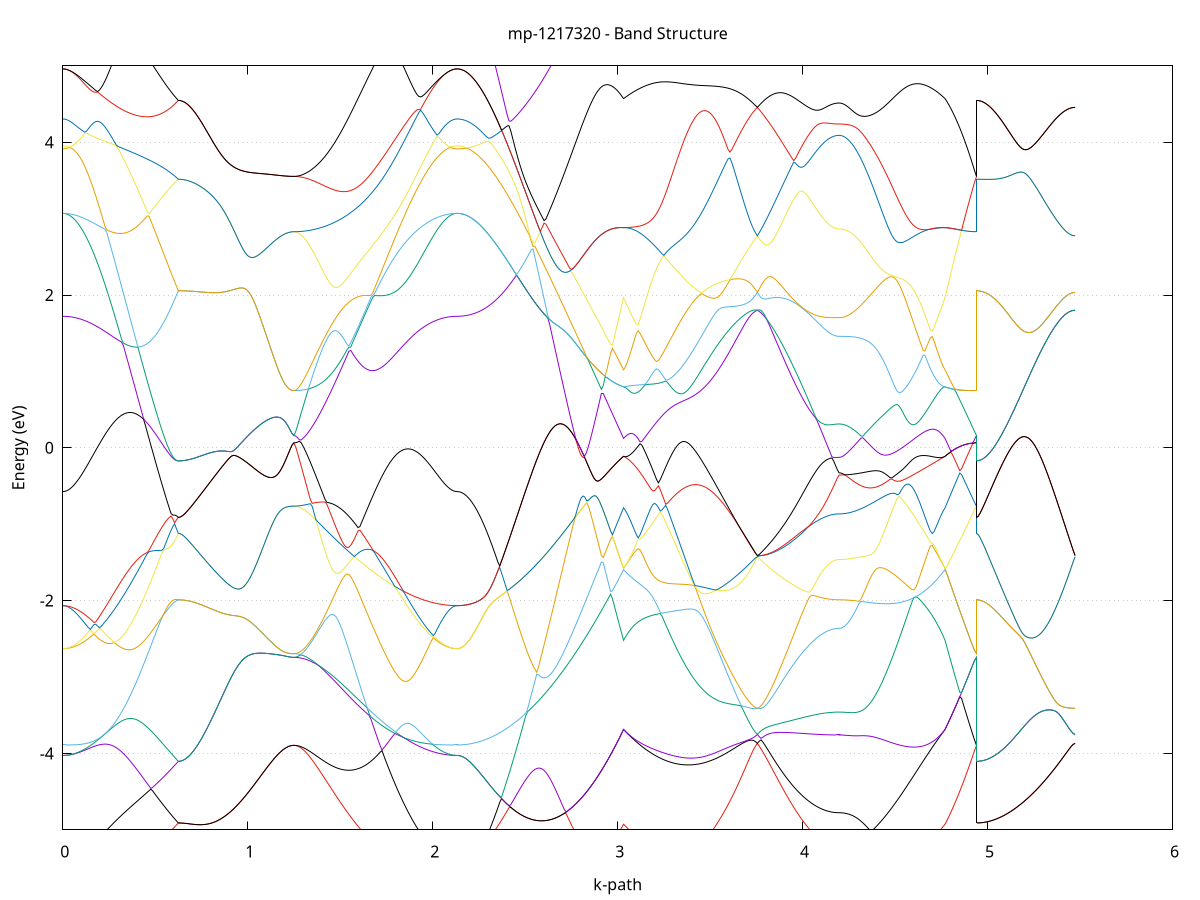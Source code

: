 set title 'mp-1217320 - Band Structure'
set xlabel 'k-path'
set ylabel 'Energy (eV)'
set grid y
set yrange [-5:5]
set terminal png size 800,600
set output 'mp-1217320_bands_gnuplot.png'
plot '-' using 1:2 with lines notitle, '-' using 1:2 with lines notitle, '-' using 1:2 with lines notitle, '-' using 1:2 with lines notitle, '-' using 1:2 with lines notitle, '-' using 1:2 with lines notitle, '-' using 1:2 with lines notitle, '-' using 1:2 with lines notitle, '-' using 1:2 with lines notitle, '-' using 1:2 with lines notitle, '-' using 1:2 with lines notitle, '-' using 1:2 with lines notitle, '-' using 1:2 with lines notitle, '-' using 1:2 with lines notitle, '-' using 1:2 with lines notitle, '-' using 1:2 with lines notitle, '-' using 1:2 with lines notitle, '-' using 1:2 with lines notitle, '-' using 1:2 with lines notitle, '-' using 1:2 with lines notitle, '-' using 1:2 with lines notitle, '-' using 1:2 with lines notitle, '-' using 1:2 with lines notitle, '-' using 1:2 with lines notitle, '-' using 1:2 with lines notitle, '-' using 1:2 with lines notitle, '-' using 1:2 with lines notitle, '-' using 1:2 with lines notitle, '-' using 1:2 with lines notitle, '-' using 1:2 with lines notitle, '-' using 1:2 with lines notitle, '-' using 1:2 with lines notitle, '-' using 1:2 with lines notitle, '-' using 1:2 with lines notitle, '-' using 1:2 with lines notitle, '-' using 1:2 with lines notitle, '-' using 1:2 with lines notitle, '-' using 1:2 with lines notitle, '-' using 1:2 with lines notitle, '-' using 1:2 with lines notitle, '-' using 1:2 with lines notitle, '-' using 1:2 with lines notitle, '-' using 1:2 with lines notitle, '-' using 1:2 with lines notitle, '-' using 1:2 with lines notitle, '-' using 1:2 with lines notitle, '-' using 1:2 with lines notitle, '-' using 1:2 with lines notitle
0.000000 -13.945870
0.009915 -13.945570
0.019829 -13.944670
0.029744 -13.943170
0.039659 -13.941070
0.049573 -13.938270
0.059488 -13.934970
0.069403 -13.930970
0.079317 -13.926370
0.089232 -13.921270
0.099146 -13.915470
0.109061 -13.909070
0.118976 -13.902070
0.128890 -13.894470
0.138805 -13.886270
0.148720 -13.877470
0.158634 -13.868070
0.168549 -13.858170
0.178464 -13.847570
0.188378 -13.836370
0.198293 -13.824570
0.208208 -13.812170
0.218122 -13.799170
0.228037 -13.785570
0.237951 -13.771470
0.247866 -13.756670
0.257781 -13.741370
0.267695 -13.725470
0.277610 -13.708970
0.287525 -13.691870
0.297439 -13.674270
0.307354 -13.656070
0.317269 -13.637270
0.327183 -13.617870
0.337098 -13.597970
0.347013 -13.577470
0.356927 -13.556370
0.366842 -13.534770
0.376756 -13.512670
0.386671 -13.489970
0.396586 -13.466670
0.406500 -13.442870
0.416415 -13.418570
0.426330 -13.393670
0.436244 -13.368270
0.446159 -13.342370
0.456074 -13.315870
0.465988 -13.288970
0.475903 -13.261470
0.485818 -13.233470
0.495732 -13.205070
0.505647 -13.176070
0.515561 -13.146570
0.525476 -13.116670
0.535391 -13.086270
0.545305 -13.055370
0.555220 -13.024070
0.565135 -12.992270
0.575049 -12.959970
0.584964 -12.927270
0.594879 -12.894170
0.604793 -12.860670
0.614708 -12.826670
0.624623 -12.792370
0.624623 -12.792370
0.634537 -12.792170
0.644452 -12.791470
0.654367 -12.790270
0.664281 -12.788670
0.674196 -12.786570
0.684110 -12.783970
0.694025 -12.780970
0.703940 -12.777470
0.713854 -12.773570
0.723769 -12.769170
0.733684 -12.764370
0.743598 -12.759070
0.753513 -12.753370
0.763428 -12.747170
0.773342 -12.740670
0.783257 -12.733670
0.793172 -12.726270
0.803086 -12.718370
0.813001 -12.710170
0.822915 -12.701570
0.832830 -12.692570
0.842745 -12.683170
0.852659 -12.673470
0.862574 -12.663370
0.872489 -12.652970
0.882403 -12.642170
0.892318 -12.631170
0.902233 -12.619770
0.912147 -12.608170
0.922062 -12.596270
0.931977 -12.584070
0.941891 -12.571770
0.951806 -12.559170
0.961720 -12.546370
0.971635 -12.533470
0.981550 -12.520470
0.991464 -12.507270
1.001379 -12.494070
1.011294 -12.480870
1.021208 -12.467570
1.031123 -12.454370
1.041038 -12.441170
1.050952 -12.428170
1.060867 -12.415270
1.070782 -12.402570
1.080696 -12.390170
1.090611 -12.377970
1.100525 -12.366170
1.110440 -12.354770
1.120355 -12.343870
1.130269 -12.333370
1.140184 -12.323470
1.150099 -12.314270
1.160013 -12.305670
1.169928 -12.297870
1.179843 -12.290770
1.189757 -12.284570
1.199672 -12.279170
1.209587 -12.274770
1.219501 -12.271270
1.229416 -12.268770
1.239331 -12.267270
1.249245 -12.266770
1.249245 -12.266770
1.259170 -12.268070
1.269096 -12.271870
1.279021 -12.278270
1.288946 -12.287170
1.298872 -12.298370
1.308797 -12.311870
1.318722 -12.327370
1.328647 -12.344870
1.338573 -12.364070
1.348498 -12.384970
1.358423 -12.407270
1.368348 -12.430970
1.378274 -12.455770
1.388199 -12.481670
1.398124 -12.508370
1.408050 -12.535970
1.417975 -12.564170
1.427900 -12.592970
1.437825 -12.622170
1.447751 -12.651870
1.457676 -12.681870
1.467601 -12.712070
1.477527 -12.742470
1.487452 -12.772970
1.497377 -12.803570
1.507302 -12.834170
1.517228 -12.864670
1.527153 -12.895170
1.537078 -12.925570
1.547003 -12.955770
1.556929 -12.985770
1.566854 -13.015670
1.576779 -13.045270
1.586705 -13.074570
1.596630 -13.103570
1.606555 -13.132270
1.616480 -13.160670
1.626406 -13.188770
1.636331 -13.216470
1.646256 -13.243770
1.656182 -13.270670
1.666107 -13.297170
1.676032 -13.323270
1.685957 -13.348870
1.695883 -13.374070
1.705808 -13.398770
1.715733 -13.423070
1.725658 -13.446870
1.735584 -13.470170
1.745509 -13.492970
1.755434 -13.515270
1.765360 -13.537070
1.775285 -13.558370
1.785210 -13.579170
1.795135 -13.599370
1.805061 -13.619070
1.814986 -13.638270
1.824911 -13.656870
1.834837 -13.674970
1.844762 -13.692470
1.854687 -13.709470
1.864612 -13.725770
1.874538 -13.741670
1.884463 -13.756870
1.894388 -13.771570
1.904313 -13.785670
1.914239 -13.799170
1.924164 -13.812170
1.934089 -13.824470
1.944015 -13.836270
1.953940 -13.847470
1.963865 -13.858070
1.973790 -13.868070
1.983716 -13.877470
1.993641 -13.886270
2.003566 -13.894470
2.013492 -13.902070
2.023417 -13.909070
2.033342 -13.915370
2.043267 -13.921170
2.053193 -13.926370
2.063118 -13.930970
2.073043 -13.934870
2.082968 -13.938270
2.092894 -13.940970
2.102819 -13.943170
2.112744 -13.944670
2.122670 -13.945570
2.132595 -13.945870
2.132595 -13.945870
2.142588 -13.945570
2.152581 -13.944470
2.162574 -13.942770
2.172567 -13.940270
2.182560 -13.937170
2.192553 -13.933270
2.202546 -13.928770
2.212539 -13.923470
2.222532 -13.917570
2.232525 -13.910970
2.242518 -13.903570
2.252511 -13.895570
2.262504 -13.886770
2.272497 -13.877370
2.282490 -13.867270
2.292483 -13.856470
2.302476 -13.844870
2.312469 -13.832670
2.322462 -13.819770
2.332455 -13.806170
2.342448 -13.791870
2.352441 -13.776970
2.362434 -13.761270
2.372428 -13.744870
2.382421 -13.727870
2.392414 -13.710070
2.402407 -13.691670
2.412400 -13.672570
2.422393 -13.652770
2.432386 -13.632370
2.442379 -13.611170
2.452372 -13.589370
2.462365 -13.566870
2.472358 -13.543670
2.482351 -13.519770
2.492344 -13.495270
2.502337 -13.470070
2.512330 -13.444270
2.522323 -13.417770
2.532316 -13.390570
2.542309 -13.362770
2.552302 -13.334270
2.562295 -13.305170
2.572288 -13.275370
2.582281 -13.244970
2.592274 -13.213870
2.602267 -13.182270
2.612260 -13.149970
2.622253 -13.117070
2.632246 -13.083570
2.642239 -13.049470
2.652232 -13.014770
2.662225 -12.979470
2.672218 -12.943670
2.682211 -12.907270
2.692204 -12.870370
2.702197 -12.832970
2.712190 -12.795070
2.722183 -12.756770
2.732176 -12.717970
2.742170 -12.678770
2.752163 -12.639270
2.762156 -12.599470
2.772149 -12.559470
2.782142 -12.519370
2.792135 -12.479170
2.802128 -12.439170
2.812121 -12.399370
2.822114 -12.359970
2.832107 -12.321370
2.842100 -12.283870
2.852093 -12.247770
2.862086 -12.213670
2.872079 -12.182170
2.882072 -12.153870
2.892065 -12.129470
2.902058 -12.114770
2.912051 -12.127670
2.922044 -12.140070
2.932037 -12.151970
2.942030 -12.163370
2.952023 -12.174270
2.962016 -12.184570
2.972009 -12.194370
2.982002 -12.203670
2.991995 -12.212370
3.001988 -12.220570
3.011981 -12.228170
3.021974 -12.235270
3.031967 -12.241770
3.031967 -12.241770
3.041879 -12.238870
3.051790 -12.236470
3.061702 -12.234570
3.071613 -12.233070
3.081525 -12.231970
3.091436 -12.231270
3.101348 -12.230970
3.111259 -12.230970
3.121171 -12.231270
3.131082 -12.231870
3.140994 -12.232670
3.150905 -12.233770
3.160817 -12.234970
3.170729 -12.236370
3.180640 -12.237870
3.190552 -12.239470
3.200463 -12.241170
3.210375 -12.242870
3.220286 -12.244570
3.230198 -12.246270
3.240109 -12.247870
3.250021 -12.249470
3.259932 -12.250870
3.269844 -12.252170
3.279755 -12.253370
3.289667 -12.254370
3.299578 -12.255170
3.309490 -12.255770
3.319401 -12.256170
3.329313 -12.256270
3.339224 -12.256170
3.349136 -12.255770
3.359047 -12.255070
3.368959 -12.254070
3.378870 -12.252770
3.388782 -12.251070
3.398693 -12.249070
3.408605 -12.246670
3.418516 -12.243970
3.428428 -12.240870
3.438339 -12.237470
3.448251 -12.233570
3.458162 -12.229270
3.468074 -12.224670
3.477986 -12.219570
3.487897 -12.214070
3.497809 -12.208170
3.507720 -12.202570
3.517632 -12.198070
3.527543 -12.192970
3.537455 -12.187470
3.547366 -12.181370
3.557278 -12.174770
3.567189 -12.167670
3.577101 -12.159970
3.587012 -12.151870
3.596924 -12.143170
3.606835 -12.133870
3.616747 -12.124170
3.626658 -12.113870
3.636570 -12.102970
3.646481 -12.091570
3.656393 -12.079670
3.666304 -12.067270
3.676216 -12.054270
3.686127 -12.040770
3.696039 -12.026770
3.705950 -12.012170
3.715862 -11.997170
3.725773 -11.981570
3.735685 -11.965470
3.745596 -11.949070
3.755508 -11.932070
3.755508 -11.932070
3.765323 -11.953870
3.775138 -11.977670
3.784953 -12.001770
3.794768 -12.025870
3.804583 -12.049570
3.814398 -12.072870
3.824213 -12.095670
3.834028 -12.117970
3.843843 -12.139770
3.853658 -12.160970
3.863473 -12.181670
3.873288 -12.201870
3.883103 -12.221470
3.892918 -12.240470
3.902733 -12.258870
3.912548 -12.276770
3.922363 -12.293970
3.932178 -12.310670
3.941993 -12.326770
3.951808 -12.342270
3.961623 -12.357270
3.971438 -12.371570
3.981253 -12.385270
3.991068 -12.398370
4.000883 -12.410970
4.010698 -12.422870
4.020513 -12.434170
4.030328 -12.444970
4.040143 -12.455070
4.049958 -12.464570
4.059773 -12.473470
4.069588 -12.481770
4.079403 -12.489370
4.089218 -12.496470
4.099033 -12.502970
4.108848 -12.508770
4.118663 -12.513970
4.128478 -12.518670
4.138293 -12.522670
4.148108 -12.525970
4.157923 -12.528770
4.167738 -12.530970
4.177553 -12.532470
4.187368 -12.533370
4.197183 -12.533670
4.197183 -12.533670
4.207064 -12.533470
4.216945 -12.532970
4.226826 -12.531970
4.236706 -12.530570
4.246587 -12.528770
4.256468 -12.526570
4.266349 -12.524070
4.276230 -12.521070
4.286111 -12.517770
4.295992 -12.513970
4.305873 -12.509870
4.315754 -12.505370
4.325634 -12.500570
4.335515 -12.495370
4.345396 -12.489770
4.355277 -12.483770
4.365158 -12.477470
4.375039 -12.470870
4.384920 -12.463970
4.394801 -12.456670
4.404682 -12.449070
4.414563 -12.441170
4.424443 -12.432970
4.434324 -12.424570
4.444205 -12.415870
4.454086 -12.406970
4.463967 -12.397870
4.473848 -12.388470
4.483729 -12.379070
4.493610 -12.369370
4.503491 -12.359670
4.513371 -12.349870
4.523252 -12.340070
4.533133 -12.330170
4.543014 -12.320370
4.552895 -12.310670
4.562776 -12.301170
4.572657 -12.291770
4.582538 -12.282670
4.592419 -12.273970
4.602300 -12.265670
4.612180 -12.257870
4.622061 -12.250670
4.631942 -12.244170
4.641823 -12.238370
4.651704 -12.233470
4.661585 -12.229570
4.671466 -12.226570
4.681347 -12.224670
4.691228 -12.223770
4.701108 -12.223770
4.710989 -12.224670
4.720870 -12.226270
4.730751 -12.228570
4.740632 -12.231270
4.750513 -12.234470
4.760394 -12.237970
4.770275 -12.241770
4.770275 -12.241770
4.780216 -12.247770
4.790158 -12.253070
4.800100 -12.257970
4.810042 -12.262270
4.819983 -12.265970
4.829925 -12.269070
4.839867 -12.271670
4.849808 -12.273670
4.859750 -12.275170
4.869692 -12.276070
4.879634 -12.276470
4.889575 -12.276170
4.899517 -12.275470
4.909459 -12.274070
4.919400 -12.272170
4.929342 -12.269770
4.939284 -12.266770
4.939284 -12.792370
4.949176 -12.792070
4.959069 -12.791070
4.968961 -12.789570
4.978853 -12.787270
4.988746 -12.784470
4.998638 -12.780970
5.008531 -12.776870
5.018423 -12.772170
5.028316 -12.766770
5.038208 -12.760870
5.048100 -12.754270
5.057993 -12.746970
5.067885 -12.739070
5.077778 -12.730670
5.087670 -12.721470
5.097562 -12.711770
5.107455 -12.701370
5.117347 -12.690470
5.127240 -12.678770
5.137132 -12.666570
5.147025 -12.653770
5.156917 -12.640270
5.166809 -12.626270
5.176702 -12.611570
5.186594 -12.596270
5.196487 -12.580370
5.206379 -12.563870
5.216272 -12.546770
5.226164 -12.529070
5.236056 -12.510770
5.245949 -12.491870
5.255841 -12.472370
5.265734 -12.452270
5.275626 -12.431570
5.285518 -12.410370
5.295411 -12.388470
5.305303 -12.366070
5.315196 -12.343070
5.325088 -12.319570
5.334981 -12.295370
5.344873 -12.270770
5.354765 -12.245470
5.364658 -12.219770
5.374550 -12.193470
5.384443 -12.166670
5.394335 -12.139370
5.404227 -12.111570
5.414120 -12.083370
5.424012 -12.054770
5.433905 -12.025970
5.443797 -11.997170
5.453690 -11.969170
5.463582 -11.944370
5.473474 -11.932070
e
0.000000 -10.730570
0.009915 -10.732070
0.019829 -10.736270
0.029744 -10.743170
0.039659 -10.752870
0.049573 -10.764970
0.059488 -10.779370
0.069403 -10.796070
0.079317 -10.814770
0.089232 -10.835370
0.099146 -10.857670
0.109061 -10.881570
0.118976 -10.906970
0.128890 -10.933770
0.138805 -10.961770
0.148720 -10.990970
0.158634 -11.021270
0.168549 -11.052470
0.178464 -11.084670
0.188378 -11.117670
0.198293 -11.151470
0.208208 -11.185970
0.218122 -11.221170
0.228037 -11.256970
0.237951 -11.293370
0.247866 -11.330270
0.257781 -11.367570
0.267695 -11.405370
0.277610 -11.443570
0.287525 -11.482070
0.297439 -11.520870
0.307354 -11.559970
0.317269 -11.599270
0.327183 -11.638770
0.337098 -11.678470
0.347013 -11.718270
0.356927 -11.758270
0.366842 -11.798270
0.376756 -11.838270
0.386671 -11.878370
0.396586 -11.918370
0.406500 -11.958470
0.416415 -11.998470
0.426330 -12.038370
0.436244 -12.078170
0.446159 -12.117870
0.456074 -12.157470
0.465988 -12.196870
0.475903 -12.236070
0.485818 -12.275070
0.495732 -12.313870
0.505647 -12.352470
0.515561 -12.390770
0.525476 -12.428870
0.535391 -12.466670
0.545305 -12.504170
0.555220 -12.541370
0.565135 -12.578270
0.575049 -12.614870
0.584964 -12.651070
0.594879 -12.686970
0.604793 -12.722470
0.614708 -12.757570
0.624623 -12.792370
0.624623 -12.792370
0.634537 -12.792170
0.644452 -12.791470
0.654367 -12.790270
0.664281 -12.788670
0.674196 -12.786570
0.684110 -12.783970
0.694025 -12.780970
0.703940 -12.777470
0.713854 -12.773570
0.723769 -12.769170
0.733684 -12.764370
0.743598 -12.759070
0.753513 -12.753370
0.763428 -12.747170
0.773342 -12.740670
0.783257 -12.733670
0.793172 -12.726270
0.803086 -12.718370
0.813001 -12.710170
0.822915 -12.701570
0.832830 -12.692570
0.842745 -12.683170
0.852659 -12.673470
0.862574 -12.663370
0.872489 -12.652970
0.882403 -12.642170
0.892318 -12.631170
0.902233 -12.619770
0.912147 -12.608170
0.922062 -12.596270
0.931977 -12.584070
0.941891 -12.571770
0.951806 -12.559170
0.961720 -12.546370
0.971635 -12.533470
0.981550 -12.520470
0.991464 -12.507270
1.001379 -12.494070
1.011294 -12.480870
1.021208 -12.467570
1.031123 -12.454370
1.041038 -12.441170
1.050952 -12.428170
1.060867 -12.415270
1.070782 -12.402570
1.080696 -12.390170
1.090611 -12.377970
1.100525 -12.366170
1.110440 -12.354770
1.120355 -12.343870
1.130269 -12.333370
1.140184 -12.323470
1.150099 -12.314270
1.160013 -12.305670
1.169928 -12.297870
1.179843 -12.290770
1.189757 -12.284570
1.199672 -12.279170
1.209587 -12.274770
1.219501 -12.271270
1.229416 -12.268770
1.239331 -12.267270
1.249245 -12.266770
1.249245 -12.266770
1.259170 -12.266470
1.269096 -12.265570
1.279021 -12.264170
1.288946 -12.262170
1.298872 -12.259670
1.308797 -12.256570
1.318722 -12.252870
1.328647 -12.248570
1.338573 -12.243770
1.348498 -12.238470
1.358423 -12.232470
1.368348 -12.225970
1.378274 -12.218970
1.388199 -12.211370
1.398124 -12.203170
1.408050 -12.194470
1.417975 -12.185270
1.427900 -12.175470
1.437825 -12.165170
1.447751 -12.154270
1.457676 -12.142870
1.467601 -12.130870
1.477527 -12.118370
1.487452 -12.105370
1.497377 -12.091870
1.507302 -12.077770
1.517228 -12.063270
1.527153 -12.048170
1.537078 -12.032570
1.547003 -12.016470
1.556929 -11.999970
1.566854 -11.982870
1.576779 -11.965270
1.586705 -11.947270
1.596630 -11.928770
1.606555 -11.909870
1.616480 -11.890370
1.626406 -11.870570
1.636331 -11.850270
1.646256 -11.829470
1.656182 -11.808370
1.666107 -11.786770
1.676032 -11.764770
1.685957 -11.742370
1.695883 -11.719570
1.705808 -11.696470
1.715733 -11.672970
1.725658 -11.649070
1.735584 -11.624870
1.745509 -11.600370
1.755434 -11.575470
1.765360 -11.550370
1.775285 -11.524970
1.785210 -11.499270
1.795135 -11.473370
1.805061 -11.447170
1.814986 -11.420870
1.824911 -11.394270
1.834837 -11.367570
1.844762 -11.340670
1.854687 -11.313670
1.864612 -11.286670
1.874538 -11.259470
1.884463 -11.232270
1.894388 -11.205170
1.904313 -11.177970
1.914239 -11.150870
1.924164 -11.123870
1.934089 -11.097070
1.944015 -11.070470
1.953940 -11.044070
1.963865 -11.018070
1.973790 -10.992370
1.983716 -10.967170
1.993641 -10.942470
2.003566 -10.918370
2.013492 -10.895070
2.023417 -10.872670
2.033342 -10.851170
2.043267 -10.830770
2.053193 -10.811770
2.063118 -10.794170
2.073043 -10.778370
2.082968 -10.764470
2.092894 -10.752670
2.102819 -10.743170
2.112744 -10.736270
2.122670 -10.732070
2.132595 -10.730570
2.132595 -10.730570
2.142588 -10.731170
2.152581 -10.732670
2.162574 -10.735170
2.172567 -10.738670
2.182560 -10.743170
2.192553 -10.748670
2.202546 -10.755170
2.212539 -10.762670
2.222532 -10.770970
2.232525 -10.780370
2.242518 -10.790570
2.252511 -10.801770
2.262504 -10.813770
2.272497 -10.826570
2.282490 -10.840270
2.292483 -10.854770
2.302476 -10.870070
2.312469 -10.886070
2.322462 -10.902870
2.332455 -10.920270
2.342448 -10.938370
2.352441 -10.957070
2.362434 -10.976370
2.372428 -10.996170
2.382421 -11.016570
2.392414 -11.037470
2.402407 -11.058770
2.412400 -11.080470
2.422393 -11.102670
2.432386 -11.125070
2.442379 -11.147970
2.452372 -11.171070
2.462365 -11.194370
2.472358 -11.217970
2.482351 -11.241770
2.492344 -11.265670
2.502337 -11.289770
2.512330 -11.313970
2.522323 -11.338170
2.532316 -11.362570
2.542309 -11.386870
2.552302 -11.411170
2.562295 -11.435470
2.572288 -11.459770
2.582281 -11.483970
2.592274 -11.508070
2.602267 -11.531970
2.612260 -11.555870
2.622253 -11.579470
2.632246 -11.602970
2.642239 -11.626270
2.652232 -11.649370
2.662225 -11.672170
2.672218 -11.694770
2.682211 -11.717070
2.692204 -11.739070
2.702197 -11.760870
2.712190 -11.782270
2.722183 -11.803370
2.732176 -11.824170
2.742170 -11.844570
2.752163 -11.864570
2.762156 -11.884270
2.772149 -11.903570
2.782142 -11.922470
2.792135 -11.940870
2.802128 -11.958970
2.812121 -11.976570
2.822114 -11.993770
2.832107 -12.010570
2.842100 -12.026870
2.852093 -12.042670
2.862086 -12.058070
2.872079 -12.072970
2.882072 -12.087370
2.892065 -12.101270
2.902058 -12.109470
2.912051 -12.094270
2.922044 -12.083870
2.932037 -12.077970
2.942030 -12.075970
2.952023 -12.077170
2.962016 -12.081070
2.972009 -12.086970
2.982002 -12.094370
2.991995 -12.102870
3.001988 -12.112070
3.011981 -12.121870
3.021974 -12.131870
3.031967 -12.141970
3.031967 -12.141970
3.041879 -12.137270
3.051790 -12.133370
3.061702 -12.130270
3.071613 -12.127970
3.081525 -12.126370
3.091436 -12.125470
3.101348 -12.125370
3.111259 -12.125770
3.121171 -12.126870
3.131082 -12.128570
3.140994 -12.130770
3.150905 -12.133370
3.160817 -12.136370
3.170729 -12.139870
3.180640 -12.143570
3.190552 -12.147570
3.200463 -12.151770
3.210375 -12.156070
3.220286 -12.160570
3.230198 -12.165170
3.240109 -12.169770
3.250021 -12.174370
3.259932 -12.178870
3.269844 -12.183370
3.279755 -12.187670
3.289667 -12.191870
3.299578 -12.195870
3.309490 -12.199670
3.319401 -12.203270
3.329313 -12.206570
3.339224 -12.209670
3.349136 -12.212370
3.359047 -12.214770
3.368959 -12.216870
3.378870 -12.218570
3.388782 -12.219970
3.398693 -12.220970
3.408605 -12.221470
3.418516 -12.221670
3.428428 -12.221370
3.438339 -12.220670
3.448251 -12.219470
3.458162 -12.217870
3.468074 -12.215770
3.477986 -12.213170
3.487897 -12.210170
3.497809 -12.206570
3.507720 -12.201770
3.517632 -12.194970
3.527543 -12.187770
3.537455 -12.180070
3.547366 -12.171970
3.557278 -12.163370
3.567189 -12.154370
3.577101 -12.144870
3.587012 -12.134870
3.596924 -12.124470
3.606835 -12.113670
3.616747 -12.102270
3.626658 -12.090570
3.636570 -12.078270
3.646481 -12.065570
3.656393 -12.052470
3.666304 -12.038870
3.676216 -12.024870
3.686127 -12.010570
3.696039 -11.995770
3.705950 -11.980770
3.715862 -11.965670
3.725773 -11.950670
3.735685 -11.936770
3.745596 -11.927070
3.755508 -11.932070
3.755508 -11.932070
3.765323 -11.917370
3.775138 -11.916770
3.784953 -11.925470
3.794768 -11.937170
3.804583 -11.949770
3.814398 -11.962770
3.824213 -11.975770
3.834028 -11.988770
3.843843 -12.001670
3.853658 -12.014370
3.863473 -12.026870
3.873288 -12.039170
3.883103 -12.051170
3.892918 -12.062970
3.902733 -12.074470
3.912548 -12.085670
3.922363 -12.096570
3.932178 -12.107170
3.941993 -12.117470
3.951808 -12.127470
3.961623 -12.137070
3.971438 -12.146370
3.981253 -12.155270
3.991068 -12.163870
4.000883 -12.172170
4.010698 -12.180070
4.020513 -12.187470
4.030328 -12.194670
4.040143 -12.201370
4.049958 -12.207770
4.059773 -12.213670
4.069588 -12.219270
4.079403 -12.224470
4.089218 -12.229170
4.099033 -12.233570
4.108848 -12.237570
4.118663 -12.241070
4.128478 -12.244170
4.138293 -12.246970
4.148108 -12.249270
4.157923 -12.251070
4.167738 -12.252570
4.177553 -12.253670
4.187368 -12.254270
4.197183 -12.254470
4.197183 -12.254470
4.207064 -12.254170
4.216945 -12.253270
4.226826 -12.251670
4.236706 -12.249570
4.246587 -12.246770
4.256468 -12.243370
4.266349 -12.239470
4.276230 -12.234870
4.286111 -12.229770
4.295992 -12.224070
4.305873 -12.217770
4.315754 -12.210970
4.325634 -12.203570
4.335515 -12.195770
4.345396 -12.187470
4.355277 -12.178670
4.365158 -12.169470
4.375039 -12.159970
4.384920 -12.150070
4.394801 -12.139870
4.404682 -12.129470
4.414563 -12.118970
4.424443 -12.108370
4.434324 -12.097870
4.444205 -12.087470
4.454086 -12.077470
4.463967 -12.067970
4.473848 -12.059170
4.483729 -12.051270
4.493610 -12.044370
4.503491 -12.038770
4.513371 -12.034670
4.523252 -12.031970
4.533133 -12.030870
4.543014 -12.031170
4.552895 -12.032970
4.562776 -12.035870
4.572657 -12.039870
4.582538 -12.044670
4.592419 -12.050070
4.602300 -12.055870
4.612180 -12.062070
4.622061 -12.068170
4.631942 -12.074370
4.641823 -12.080370
4.651704 -12.086070
4.661585 -12.091370
4.671466 -12.096370
4.681347 -12.100970
4.691228 -12.105170
4.701108 -12.109170
4.710989 -12.113070
4.720870 -12.116970
4.730751 -12.121070
4.740632 -12.125570
4.750513 -12.130470
4.760394 -12.135870
4.770275 -12.141970
4.770275 -12.141970
4.780216 -12.152070
4.790158 -12.162070
4.800100 -12.171870
4.810042 -12.181370
4.819983 -12.190570
4.829925 -12.199470
4.839867 -12.207970
4.849808 -12.215970
4.859750 -12.223670
4.869692 -12.230770
4.879634 -12.237470
4.889575 -12.243670
4.899517 -12.249270
4.909459 -12.254470
4.919400 -12.259070
4.929342 -12.263170
4.939284 -12.266770
4.939284 -12.792370
4.949176 -12.792070
4.959069 -12.791070
4.968961 -12.789570
4.978853 -12.787270
4.988746 -12.784470
4.998638 -12.780970
5.008531 -12.776870
5.018423 -12.772170
5.028316 -12.766770
5.038208 -12.760870
5.048100 -12.754270
5.057993 -12.746970
5.067885 -12.739070
5.077778 -12.730670
5.087670 -12.721470
5.097562 -12.711770
5.107455 -12.701370
5.117347 -12.690470
5.127240 -12.678770
5.137132 -12.666570
5.147025 -12.653770
5.156917 -12.640270
5.166809 -12.626270
5.176702 -12.611570
5.186594 -12.596270
5.196487 -12.580370
5.206379 -12.563870
5.216272 -12.546770
5.226164 -12.529070
5.236056 -12.510770
5.245949 -12.491870
5.255841 -12.472370
5.265734 -12.452270
5.275626 -12.431570
5.285518 -12.410370
5.295411 -12.388470
5.305303 -12.366070
5.315196 -12.343070
5.325088 -12.319570
5.334981 -12.295370
5.344873 -12.270770
5.354765 -12.245470
5.364658 -12.219770
5.374550 -12.193470
5.384443 -12.166670
5.394335 -12.139370
5.404227 -12.111570
5.414120 -12.083370
5.424012 -12.054770
5.433905 -12.025970
5.443797 -11.997170
5.453690 -11.969170
5.463582 -11.944370
5.473474 -11.932070
e
0.000000 -10.181870
0.009915 -10.181770
0.019829 -10.181370
0.029744 -10.180670
0.039659 -10.179670
0.049573 -10.178470
0.059488 -10.176870
0.069403 -10.175070
0.079317 -10.172970
0.089232 -10.170670
0.099146 -10.167970
0.109061 -10.165070
0.118976 -10.161870
0.128890 -10.158370
0.138805 -10.154670
0.148720 -10.150670
0.158634 -10.146370
0.168549 -10.141770
0.178464 -10.136970
0.188378 -10.131870
0.198293 -10.126570
0.208208 -10.120870
0.218122 -10.114970
0.228037 -10.108870
0.237951 -10.102470
0.247866 -10.095770
0.257781 -10.088770
0.267695 -10.081570
0.277610 -10.074170
0.287525 -10.066370
0.297439 -10.058470
0.307354 -10.050170
0.317269 -10.041770
0.327183 -10.032970
0.337098 -10.024070
0.347013 -10.014770
0.356927 -10.005370
0.366842 -9.995670
0.376756 -9.985670
0.386671 -9.975470
0.396586 -9.965070
0.406500 -9.954370
0.416415 -9.943570
0.426330 -9.932370
0.436244 -9.921070
0.446159 -9.909470
0.456074 -9.897670
0.465988 -9.885670
0.475903 -9.873470
0.485818 -9.860970
0.495732 -9.848370
0.505647 -9.835470
0.515561 -9.822370
0.525476 -9.810970
0.535391 -9.803770
0.545305 -9.796470
0.555220 -9.789170
0.565135 -9.781670
0.575049 -9.774170
0.584964 -9.766670
0.594879 -9.758970
0.604793 -9.751170
0.614708 -9.743370
0.624623 -9.735470
0.624623 -9.735470
0.634537 -9.735770
0.644452 -9.736470
0.654367 -9.737870
0.664281 -9.739670
0.674196 -9.741970
0.684110 -9.744870
0.694025 -9.748370
0.703940 -9.752270
0.713854 -9.756870
0.723769 -9.761970
0.733684 -9.767870
0.743598 -9.774570
0.753513 -9.782470
0.763428 -9.791670
0.773342 -9.802770
0.783257 -9.815670
0.793172 -9.830370
0.803086 -9.846470
0.813001 -9.863870
0.822915 -9.882270
0.832830 -9.901670
0.842745 -9.921870
0.852659 -9.942770
0.862574 -9.964370
0.872489 -9.986570
0.882403 -10.009370
0.892318 -10.032570
0.902233 -10.056270
0.912147 -10.080370
0.922062 -10.104770
0.931977 -10.129370
0.941891 -10.154270
0.951806 -10.179370
0.961720 -10.204470
0.971635 -10.229670
0.981550 -10.254870
0.991464 -10.279970
1.001379 -10.304970
1.011294 -10.329770
1.021208 -10.354370
1.031123 -10.378570
1.041038 -10.402370
1.050952 -10.425770
1.060867 -10.448670
1.070782 -10.470970
1.080696 -10.492670
1.090611 -10.513670
1.100525 -10.533770
1.110440 -10.553070
1.120355 -10.571470
1.130269 -10.588870
1.140184 -10.605170
1.150099 -10.620370
1.160013 -10.634270
1.169928 -10.646970
1.179843 -10.658370
1.189757 -10.668370
1.199672 -10.676870
1.209587 -10.683970
1.219501 -10.689470
1.229416 -10.693370
1.239331 -10.695770
1.249245 -10.696570
1.249245 -10.696570
1.259170 -10.696470
1.269096 -10.696070
1.279021 -10.695270
1.288946 -10.694270
1.298872 -10.692970
1.308797 -10.691470
1.318722 -10.689570
1.328647 -10.687470
1.338573 -10.685070
1.348498 -10.682370
1.358423 -10.679370
1.368348 -10.676170
1.378274 -10.672670
1.388199 -10.668870
1.398124 -10.664770
1.408050 -10.660470
1.417975 -10.655970
1.427900 -10.651170
1.437825 -10.646070
1.447751 -10.640770
1.457676 -10.635270
1.467601 -10.629570
1.477527 -10.623570
1.487452 -10.617370
1.497377 -10.610970
1.507302 -10.604270
1.517228 -10.597470
1.527153 -10.590470
1.537078 -10.583270
1.547003 -10.575870
1.556929 -10.568270
1.566854 -10.560570
1.576779 -10.552670
1.586705 -10.544670
1.596630 -10.536470
1.606555 -10.528170
1.616480 -10.519770
1.626406 -10.511270
1.636331 -10.502570
1.646256 -10.493870
1.656182 -10.485070
1.666107 -10.476170
1.676032 -10.467270
1.685957 -10.458270
1.695883 -10.449170
1.705808 -10.440170
1.715733 -10.431070
1.725658 -10.421970
1.735584 -10.412870
1.745509 -10.403770
1.755434 -10.394770
1.765360 -10.385670
1.775285 -10.376770
1.785210 -10.367870
1.795135 -10.358970
1.805061 -10.350270
1.814986 -10.341670
1.824911 -10.333070
1.834837 -10.324670
1.844762 -10.316470
1.854687 -10.308270
1.864612 -10.300370
1.874538 -10.292570
1.884463 -10.284870
1.894388 -10.277470
1.904313 -10.270270
1.914239 -10.263270
1.924164 -10.256470
1.934089 -10.249970
1.944015 -10.243670
1.953940 -10.237570
1.963865 -10.231870
1.973790 -10.226370
1.983716 -10.221170
1.993641 -10.216270
2.003566 -10.211570
2.013492 -10.207270
2.023417 -10.203370
2.033342 -10.199670
2.043267 -10.196370
2.053193 -10.193370
2.063118 -10.190670
2.073043 -10.188370
2.082968 -10.186370
2.092894 -10.184770
2.102819 -10.183570
2.112744 -10.182670
2.122670 -10.182070
2.132595 -10.181870
2.132595 -10.181870
2.142588 -10.181970
2.152581 -10.182170
2.162574 -10.182370
2.172567 -10.182770
2.182560 -10.183270
2.192553 -10.183870
2.202546 -10.184670
2.212539 -10.185470
2.222532 -10.186470
2.232525 -10.187570
2.242518 -10.188770
2.252511 -10.190070
2.262504 -10.191570
2.272497 -10.193170
2.282490 -10.194970
2.292483 -10.196770
2.302476 -10.198870
2.312469 -10.200970
2.322462 -10.203270
2.332455 -10.205770
2.342448 -10.208370
2.352441 -10.211170
2.362434 -10.214070
2.372428 -10.217270
2.382421 -10.220470
2.392414 -10.223970
2.402407 -10.227570
2.412400 -10.231370
2.422393 -10.235370
2.432386 -10.239470
2.442379 -10.243870
2.452372 -10.248370
2.462365 -10.285070
2.472358 -10.327270
2.482351 -10.369370
2.492344 -10.411370
2.502337 -10.453070
2.512330 -10.494670
2.522323 -10.535970
2.532316 -10.577070
2.542309 -10.617770
2.552302 -10.658170
2.562295 -10.698270
2.572288 -10.737970
2.582281 -10.777270
2.592274 -10.816170
2.602267 -10.854670
2.612260 -10.892570
2.622253 -10.930070
2.632246 -10.967070
2.642239 -11.003570
2.652232 -11.039470
2.662225 -11.074870
2.672218 -11.109570
2.682211 -11.143770
2.692204 -11.177270
2.702197 -11.210070
2.712190 -11.242270
2.722183 -11.273670
2.732176 -11.304270
2.742170 -11.334170
2.752163 -11.363170
2.762156 -11.391170
2.772149 -11.418270
2.782142 -11.444270
2.792135 -11.469070
2.802128 -11.492570
2.812121 -11.514570
2.822114 -11.534970
2.832107 -11.553370
2.842100 -11.569470
2.852093 -11.582870
2.862086 -11.593170
2.872079 -11.599570
2.882072 -11.601570
2.892065 -11.598570
2.902058 -11.589770
2.912051 -11.575070
2.922044 -11.554470
2.932037 -11.528070
2.942030 -11.496570
2.952023 -11.460670
2.962016 -11.420970
2.972009 -11.377970
2.982002 -11.332370
2.991995 -11.284570
3.001988 -11.234770
3.011981 -11.183370
3.021974 -11.130570
3.031967 -11.076470
3.031967 -11.076470
3.041879 -11.103670
3.051790 -11.130470
3.061702 -11.156970
3.071613 -11.183070
3.081525 -11.208770
3.091436 -11.234070
3.101348 -11.258970
3.111259 -11.283470
3.121171 -11.307570
3.131082 -11.331270
3.140994 -11.354470
3.150905 -11.377270
3.160817 -11.399670
3.170729 -11.421570
3.180640 -11.442970
3.190552 -11.463970
3.200463 -11.484470
3.210375 -11.504570
3.220286 -11.524170
3.230198 -11.543270
3.240109 -11.561970
3.250021 -11.580170
3.259932 -11.597870
3.269844 -11.615070
3.279755 -11.631770
3.289667 -11.648070
3.299578 -11.663770
3.309490 -11.679070
3.319401 -11.693770
3.329313 -11.708070
3.339224 -11.721870
3.349136 -11.735170
3.359047 -11.747970
3.368959 -11.760270
3.378870 -11.772070
3.388782 -11.783370
3.398693 -11.794170
3.408605 -11.804470
3.418516 -11.814270
3.428428 -11.823670
3.438339 -11.832470
3.448251 -11.840770
3.458162 -11.848670
3.468074 -11.855970
3.477986 -11.862870
3.487897 -11.869170
3.497809 -11.875070
3.507720 -11.880470
3.517632 -11.885370
3.527543 -11.889770
3.537455 -11.893670
3.547366 -11.897170
3.557278 -11.900070
3.567189 -11.902570
3.577101 -11.904670
3.587012 -11.906170
3.596924 -11.907270
3.606835 -11.907870
3.616747 -11.908070
3.626658 -11.907770
3.636570 -11.906970
3.646481 -11.905770
3.656393 -11.904070
3.666304 -11.901870
3.676216 -11.899370
3.686127 -11.896270
3.696039 -11.892870
3.705950 -11.888870
3.715862 -11.884470
3.725773 -11.879670
3.735685 -11.874370
3.745596 -11.868570
3.755508 -11.862270
3.755508 -11.862270
3.765323 -11.864570
3.775138 -11.852170
3.784953 -11.829770
3.794768 -11.811570
3.804583 -11.797070
3.814398 -11.782370
3.824213 -11.767670
3.834028 -11.752870
3.843843 -11.737970
3.853658 -11.723170
3.863473 -11.708370
3.873288 -11.693670
3.883103 -11.679070
3.892918 -11.664670
3.902733 -11.650270
3.912548 -11.636070
3.922363 -11.622070
3.932178 -11.608270
3.941993 -11.594770
3.951808 -11.581470
3.961623 -11.568470
3.971438 -11.555770
3.981253 -11.543470
3.991068 -11.531470
4.000883 -11.519770
4.010698 -11.508570
4.020513 -11.497770
4.030328 -11.487370
4.040143 -11.477470
4.049958 -11.468070
4.059773 -11.459170
4.069588 -11.450770
4.079403 -11.442870
4.089218 -11.435570
4.099033 -11.428870
4.108848 -11.422770
4.118663 -11.417270
4.128478 -11.412370
4.138293 -11.408070
4.148108 -11.404370
4.157923 -11.401470
4.167738 -11.399070
4.177553 -11.397470
4.187368 -11.396470
4.197183 -11.396070
4.197183 -11.396070
4.207064 -11.396670
4.216945 -11.398570
4.226826 -11.401570
4.236706 -11.405770
4.246587 -11.411170
4.256468 -11.417570
4.266349 -11.425070
4.276230 -11.433470
4.286111 -11.442770
4.295992 -11.452870
4.305873 -11.463770
4.315754 -11.475270
4.325634 -11.487370
4.335515 -11.499870
4.345396 -11.512770
4.355277 -11.525970
4.365158 -11.539370
4.375039 -11.552870
4.384920 -11.566270
4.394801 -11.579570
4.404682 -11.592670
4.414563 -11.605470
4.424443 -11.617670
4.434324 -11.629170
4.444205 -11.639970
4.454086 -11.649670
4.463967 -11.658170
4.473848 -11.665270
4.483729 -11.670670
4.493610 -11.674170
4.503491 -11.675670
4.513371 -11.674770
4.523252 -11.671470
4.533133 -11.665770
4.543014 -11.657670
4.552895 -11.647070
4.562776 -11.634370
4.572657 -11.619570
4.582538 -11.602970
4.592419 -11.584570
4.602300 -11.564570
4.612180 -11.543270
4.622061 -11.520670
4.631942 -11.496870
4.641823 -11.471970
4.651704 -11.446070
4.661585 -11.419270
4.671466 -11.391670
4.681347 -11.363170
4.691228 -11.333870
4.701108 -11.303970
4.710989 -11.273270
4.720870 -11.241970
4.730751 -11.209970
4.740632 -11.177470
4.750513 -11.144370
4.760394 -11.110670
4.770275 -11.076470
4.770275 -11.076470
4.780216 -11.021570
4.790158 -10.965670
4.800100 -10.908870
4.810042 -10.851270
4.819983 -10.792870
4.829925 -10.733870
4.839867 -10.682270
4.849808 -10.684970
4.859750 -10.687370
4.869692 -10.689570
4.879634 -10.691370
4.889575 -10.692970
4.899517 -10.694270
4.909459 -10.695270
4.919400 -10.696070
4.929342 -10.696470
4.939284 -10.696570
4.939284 -9.735470
4.949176 -9.755170
4.959069 -9.791670
4.968961 -9.831970
4.978853 -9.873570
4.988746 -9.915770
4.998638 -9.958470
5.008531 -10.001570
5.018423 -10.044870
5.028316 -10.088270
5.038208 -10.131970
5.048100 -10.175770
5.057993 -10.219570
5.067885 -10.263570
5.077778 -10.307570
5.087670 -10.351570
5.097562 -10.395570
5.107455 -10.439470
5.117347 -10.483370
5.127240 -10.527270
5.137132 -10.570970
5.147025 -10.614670
5.156917 -10.658170
5.166809 -10.701570
5.176702 -10.744770
5.186594 -10.787770
5.196487 -10.830670
5.206379 -10.873270
5.216272 -10.915570
5.226164 -10.957770
5.236056 -10.999570
5.245949 -11.041170
5.255841 -11.082470
5.265734 -11.123470
5.275626 -11.164170
5.285518 -11.204570
5.295411 -11.244570
5.305303 -11.284170
5.315196 -11.323470
5.325088 -11.362370
5.334981 -11.400870
5.344873 -11.438970
5.354765 -11.476670
5.364658 -11.513870
5.374550 -11.550670
5.384443 -11.586970
5.394335 -11.622770
5.404227 -11.658170
5.414120 -11.692870
5.424012 -11.726970
5.433905 -11.760370
5.443797 -11.792670
5.453690 -11.823170
5.463582 -11.849470
5.473474 -11.862270
e
0.000000 -10.181870
0.009915 -10.181270
0.019829 -10.179370
0.029744 -10.176270
0.039659 -10.172070
0.049573 -10.166970
0.059488 -10.160970
0.069403 -10.154170
0.079317 -10.146870
0.089232 -10.138970
0.099146 -10.130870
0.109061 -10.122370
0.118976 -10.113770
0.128890 -10.105070
0.138805 -10.096270
0.148720 -10.087570
0.158634 -10.078770
0.168549 -10.070170
0.178464 -10.061570
0.188378 -10.053070
0.198293 -10.044770
0.208208 -10.036470
0.218122 -10.028370
0.228037 -10.020470
0.237951 -10.012570
0.247866 -10.004870
0.257781 -9.997370
0.267695 -9.989870
0.277610 -9.982470
0.287525 -9.975270
0.297439 -9.968070
0.307354 -9.961070
0.317269 -9.954070
0.327183 -9.947170
0.337098 -9.940270
0.347013 -9.933470
0.356927 -9.926670
0.366842 -9.919970
0.376756 -9.913270
0.386671 -9.906570
0.396586 -9.899870
0.406500 -9.893170
0.416415 -9.886570
0.426330 -9.879870
0.436244 -9.873170
0.446159 -9.866370
0.456074 -9.859670
0.465988 -9.852770
0.475903 -9.845970
0.485818 -9.839070
0.495732 -9.832170
0.505647 -9.825170
0.515561 -9.818070
0.525476 -9.809170
0.535391 -9.795670
0.545305 -9.781970
0.555220 -9.768170
0.565135 -9.754070
0.575049 -9.739870
0.584964 -9.725370
0.594879 -9.711170
0.604793 -9.719370
0.614708 -9.727470
0.624623 -9.735470
0.624623 -9.735470
0.634537 -9.735770
0.644452 -9.736470
0.654367 -9.737870
0.664281 -9.739670
0.674196 -9.741970
0.684110 -9.744870
0.694025 -9.748370
0.703940 -9.752270
0.713854 -9.756870
0.723769 -9.761970
0.733684 -9.767870
0.743598 -9.774570
0.753513 -9.782470
0.763428 -9.791670
0.773342 -9.802770
0.783257 -9.815670
0.793172 -9.830370
0.803086 -9.846470
0.813001 -9.863870
0.822915 -9.882270
0.832830 -9.901670
0.842745 -9.921870
0.852659 -9.942770
0.862574 -9.964370
0.872489 -9.986570
0.882403 -10.009370
0.892318 -10.032570
0.902233 -10.056270
0.912147 -10.080370
0.922062 -10.104770
0.931977 -10.129370
0.941891 -10.154270
0.951806 -10.179370
0.961720 -10.204470
0.971635 -10.229670
0.981550 -10.254870
0.991464 -10.279970
1.001379 -10.304970
1.011294 -10.329770
1.021208 -10.354370
1.031123 -10.378570
1.041038 -10.402370
1.050952 -10.425770
1.060867 -10.448670
1.070782 -10.470970
1.080696 -10.492670
1.090611 -10.513670
1.100525 -10.533770
1.110440 -10.553070
1.120355 -10.571470
1.130269 -10.588870
1.140184 -10.605170
1.150099 -10.620370
1.160013 -10.634270
1.169928 -10.646970
1.179843 -10.658370
1.189757 -10.668370
1.199672 -10.676870
1.209587 -10.683970
1.219501 -10.689470
1.229416 -10.693370
1.239331 -10.695770
1.249245 -10.696570
1.249245 -10.696570
1.259170 -10.695170
1.269096 -10.690770
1.279021 -10.683570
1.288946 -10.673670
1.298872 -10.661070
1.308797 -10.645870
1.318722 -10.628370
1.328647 -10.608570
1.338573 -10.586770
1.348498 -10.563170
1.358423 -10.537670
1.368348 -10.510770
1.378274 -10.482370
1.388199 -10.452770
1.398124 -10.422070
1.408050 -10.390470
1.417975 -10.357970
1.427900 -10.324770
1.437825 -10.290970
1.447751 -10.256670
1.457676 -10.221970
1.467601 -10.187070
1.477527 -10.151870
1.487452 -10.116570
1.497377 -10.081270
1.507302 -10.046070
1.517228 -10.011070
1.527153 -9.976270
1.537078 -9.970870
1.547003 -9.966470
1.556929 -9.962070
1.566854 -9.957670
1.576779 -9.953370
1.586705 -9.949170
1.596630 -9.944970
1.606555 -9.940970
1.616480 -9.936970
1.626406 -9.933170
1.636331 -9.929570
1.646256 -9.926070
1.656182 -9.922870
1.666107 -9.919870
1.676032 -9.917070
1.685957 -9.914570
1.695883 -9.912270
1.705808 -9.910370
1.715733 -9.908770
1.725658 -9.907570
1.735584 -9.906670
1.745509 -9.906270
1.755434 -9.906170
1.765360 -9.906570
1.775285 -9.907370
1.785210 -9.908670
1.795135 -9.910470
1.805061 -9.912770
1.814986 -9.915570
1.824911 -9.918970
1.834837 -9.922870
1.844762 -9.927270
1.854687 -9.932270
1.864612 -9.937870
1.874538 -9.944070
1.884463 -9.950770
1.894388 -9.958070
1.904313 -9.965870
1.914239 -9.974370
1.924164 -9.983270
1.934089 -9.992770
1.944015 -10.002770
1.953940 -10.013170
1.963865 -10.024070
1.973790 -10.035370
1.983716 -10.046870
1.993641 -10.058770
2.003566 -10.070770
2.013492 -10.082870
2.023417 -10.095070
2.033342 -10.107070
2.043267 -10.118770
2.053193 -10.130070
2.063118 -10.140770
2.073043 -10.150670
2.082968 -10.159570
2.092894 -10.167270
2.102819 -10.173470
2.112744 -10.178070
2.122670 -10.180970
2.132595 -10.181870
2.132595 -10.181870
2.142588 -10.181970
2.152581 -10.182170
2.162574 -10.182370
2.172567 -10.182770
2.182560 -10.183270
2.192553 -10.183870
2.202546 -10.184670
2.212539 -10.185470
2.222532 -10.186470
2.232525 -10.187570
2.242518 -10.188770
2.252511 -10.190070
2.262504 -10.191570
2.272497 -10.193170
2.282490 -10.194970
2.292483 -10.196770
2.302476 -10.198870
2.312469 -10.200970
2.322462 -10.203270
2.332455 -10.205770
2.342448 -10.208370
2.352441 -10.211170
2.362434 -10.214070
2.372428 -10.217270
2.382421 -10.220470
2.392414 -10.223970
2.402407 -10.227570
2.412400 -10.231370
2.422393 -10.235370
2.432386 -10.239470
2.442379 -10.243870
2.452372 -10.248370
2.462365 -10.253070
2.472358 -10.257970
2.482351 -10.263070
2.492344 -10.268270
2.502337 -10.273670
2.512330 -10.279370
2.522323 -10.285170
2.532316 -10.291070
2.542309 -10.297270
2.552302 -10.303570
2.562295 -10.310070
2.572288 -10.316670
2.582281 -10.323570
2.592274 -10.330470
2.602267 -10.337570
2.612260 -10.344870
2.622253 -10.352270
2.632246 -10.359770
2.642239 -10.367370
2.652232 -10.375070
2.662225 -10.382970
2.672218 -10.390870
2.682211 -10.398870
2.692204 -10.406970
2.702197 -10.415170
2.712190 -10.423370
2.722183 -10.431670
2.732176 -10.439970
2.742170 -10.448370
2.752163 -10.456670
2.762156 -10.465070
2.772149 -10.473370
2.782142 -10.481770
2.792135 -10.490070
2.802128 -10.498370
2.812121 -10.506570
2.822114 -10.514770
2.832107 -10.522870
2.842100 -10.530870
2.852093 -10.538870
2.862086 -10.546670
2.872079 -10.554470
2.882072 -10.562070
2.892065 -10.569570
2.902058 -10.576870
2.912051 -10.584070
2.922044 -10.591170
2.932037 -10.597970
2.942030 -10.604670
2.952023 -10.611270
2.962016 -10.617570
2.972009 -10.623670
2.982002 -10.629670
2.991995 -10.635370
3.001988 -10.640870
3.011981 -10.646070
3.021974 -10.651170
3.031967 -10.655970
3.031967 -10.655970
3.041879 -10.653170
3.051790 -10.649570
3.061702 -10.645270
3.071613 -10.640170
3.081525 -10.634470
3.091436 -10.628270
3.101348 -10.621470
3.111259 -10.614270
3.121171 -10.606770
3.131082 -10.598970
3.140994 -10.591070
3.150905 -10.583070
3.160817 -10.575070
3.170729 -10.567170
3.180640 -10.559470
3.190552 -10.552070
3.200463 -10.545170
3.210375 -10.538670
3.220286 -10.532770
3.230198 -10.527570
3.240109 -10.523270
3.250021 -10.519770
3.259932 -10.517270
3.269844 -10.515770
3.279755 -10.515470
3.289667 -10.516470
3.299578 -10.518670
3.309490 -10.522270
3.319401 -10.527270
3.329313 -10.533770
3.339224 -10.541670
3.349136 -10.551270
3.359047 -10.562270
3.368959 -10.574970
3.378870 -10.589270
3.388782 -10.605070
3.398693 -10.622470
3.408605 -10.641470
3.418516 -10.661970
3.428428 -10.683970
3.438339 -10.707370
3.448251 -10.732270
3.458162 -10.758570
3.468074 -10.786070
3.477986 -10.814870
3.487897 -10.844870
3.497809 -10.876070
3.507720 -10.908270
3.517632 -10.941570
3.527543 -10.975770
3.537455 -11.010870
3.547366 -11.046770
3.557278 -11.083470
3.567189 -11.120970
3.577101 -11.158970
3.587012 -11.197670
3.596924 -11.236870
3.606835 -11.276570
3.616747 -11.316670
3.626658 -11.357170
3.636570 -11.397970
3.646481 -11.439070
3.656393 -11.480370
3.666304 -11.521870
3.676216 -11.563470
3.686127 -11.605170
3.696039 -11.646770
3.705950 -11.688270
3.715862 -11.729470
3.725773 -11.770070
3.735685 -11.808970
3.745596 -11.843270
3.755508 -11.862270
3.755508 -11.862270
3.765323 -11.852170
3.775138 -11.839470
3.784953 -11.825770
3.794768 -11.803670
3.804583 -11.775970
3.814398 -11.747170
3.824213 -11.717670
3.834028 -11.687470
3.843843 -11.656570
3.853658 -11.625270
3.863473 -11.593370
3.873288 -11.560870
3.883103 -11.527970
3.892918 -11.494570
3.902733 -11.460670
3.912548 -11.426270
3.922363 -11.391470
3.932178 -11.356170
3.941993 -11.320470
3.951808 -11.284370
3.961623 -11.247870
3.971438 -11.210870
3.981253 -11.173570
3.991068 -11.135870
4.000883 -11.097770
4.010698 -11.059270
4.020513 -11.020570
4.030328 -10.981470
4.040143 -10.942070
4.049958 -10.902470
4.059773 -10.862570
4.069588 -10.822470
4.079403 -10.782170
4.089218 -10.741770
4.099033 -10.701270
4.108848 -10.660870
4.118663 -10.620470
4.128478 -10.580470
4.138293 -10.541070
4.148108 -10.502570
4.157923 -10.465670
4.167738 -10.431570
4.177553 -10.402370
4.187368 -10.381670
4.197183 -10.373870
4.197183 -10.373870
4.207064 -10.374070
4.216945 -10.374570
4.226826 -10.375470
4.236706 -10.376670
4.246587 -10.378270
4.256468 -10.380170
4.266349 -10.382370
4.276230 -10.384970
4.286111 -10.387770
4.295992 -10.390970
4.305873 -10.394470
4.315754 -10.398270
4.325634 -10.402270
4.335515 -10.406670
4.345396 -10.411170
4.355277 -10.416070
4.365158 -10.421070
4.375039 -10.426370
4.384920 -10.431870
4.394801 -10.437470
4.404682 -10.443370
4.414563 -10.449370
4.424443 -10.455570
4.434324 -10.461770
4.444205 -10.468170
4.454086 -10.474670
4.463967 -10.481270
4.473848 -10.487970
4.483729 -10.494670
4.493610 -10.501470
4.503491 -10.508270
4.513371 -10.515070
4.523252 -10.521870
4.533133 -10.528670
4.543014 -10.535370
4.552895 -10.542070
4.562776 -10.548770
4.572657 -10.555370
4.582538 -10.561870
4.592419 -10.568270
4.602300 -10.574570
4.612180 -10.580770
4.622061 -10.586770
4.631942 -10.592670
4.641823 -10.598470
4.651704 -10.604070
4.661585 -10.609570
4.671466 -10.614770
4.681347 -10.619870
4.691228 -10.624770
4.701108 -10.629470
4.710989 -10.633870
4.720870 -10.638170
4.730751 -10.642170
4.740632 -10.645970
4.750513 -10.649570
4.760394 -10.652870
4.770275 -10.655970
4.770275 -10.655970
4.780216 -10.660470
4.790158 -10.664770
4.800100 -10.668770
4.810042 -10.672570
4.819983 -10.676070
4.829925 -10.679270
4.839867 -10.682270
4.849808 -10.684970
4.859750 -10.687370
4.869692 -10.689570
4.879634 -10.691370
4.889575 -10.692970
4.899517 -10.694270
4.909459 -10.695270
4.919400 -10.696070
4.929342 -10.696470
4.939284 -10.696570
4.939284 -9.735470
4.949176 -9.755170
4.959069 -9.791670
4.968961 -9.831970
4.978853 -9.873570
4.988746 -9.915770
4.998638 -9.958470
5.008531 -10.001570
5.018423 -10.044870
5.028316 -10.088270
5.038208 -10.131970
5.048100 -10.175770
5.057993 -10.219570
5.067885 -10.263570
5.077778 -10.307570
5.087670 -10.351570
5.097562 -10.395570
5.107455 -10.439470
5.117347 -10.483370
5.127240 -10.527270
5.137132 -10.570970
5.147025 -10.614670
5.156917 -10.658170
5.166809 -10.701570
5.176702 -10.744770
5.186594 -10.787770
5.196487 -10.830670
5.206379 -10.873270
5.216272 -10.915570
5.226164 -10.957770
5.236056 -10.999570
5.245949 -11.041170
5.255841 -11.082470
5.265734 -11.123470
5.275626 -11.164170
5.285518 -11.204570
5.295411 -11.244570
5.305303 -11.284170
5.315196 -11.323470
5.325088 -11.362370
5.334981 -11.400870
5.344873 -11.438970
5.354765 -11.476670
5.364658 -11.513870
5.374550 -11.550670
5.384443 -11.586970
5.394335 -11.622770
5.404227 -11.658170
5.414120 -11.692870
5.424012 -11.726970
5.433905 -11.760370
5.443797 -11.792670
5.453690 -11.823170
5.463582 -11.849470
5.473474 -11.862270
e
0.000000 -9.296470
0.009915 -9.296670
0.019829 -9.297170
0.029744 -9.298170
0.039659 -9.299570
0.049573 -9.301270
0.059488 -9.303370
0.069403 -9.305770
0.079317 -9.308670
0.089232 -9.311870
0.099146 -9.315370
0.109061 -9.319270
0.118976 -9.323470
0.128890 -9.328070
0.138805 -9.332970
0.148720 -9.338070
0.158634 -9.343570
0.168549 -9.349370
0.178464 -9.355370
0.188378 -9.361670
0.198293 -9.368270
0.208208 -9.375070
0.218122 -9.382070
0.228037 -9.389370
0.237951 -9.396870
0.247866 -9.404470
0.257781 -9.412270
0.267695 -9.420270
0.277610 -9.428470
0.287525 -9.436770
0.297439 -9.445170
0.307354 -9.453770
0.317269 -9.462370
0.327183 -9.471170
0.337098 -9.479970
0.347013 -9.488870
0.356927 -9.497870
0.366842 -9.506970
0.376756 -9.515970
0.386671 -9.525070
0.396586 -9.534270
0.406500 -9.543370
0.416415 -9.552570
0.426330 -9.561770
0.436244 -9.570870
0.446159 -9.580070
0.456074 -9.589170
0.465988 -9.598170
0.475903 -9.607270
0.485818 -9.616270
0.495732 -9.625270
0.505647 -9.634170
0.515561 -9.642970
0.525476 -9.651770
0.535391 -9.660470
0.545305 -9.669070
0.555220 -9.677670
0.565135 -9.686170
0.575049 -9.694570
0.584964 -9.702970
0.594879 -9.710870
0.604793 -9.696070
0.614708 -9.681170
0.624623 -9.666070
0.624623 -9.666070
0.634537 -9.666570
0.644452 -9.668170
0.654367 -9.670770
0.664281 -9.674570
0.674196 -9.679270
0.684110 -9.685070
0.694025 -9.691770
0.703940 -9.699470
0.713854 -9.708070
0.723769 -9.717470
0.733684 -9.727670
0.743598 -9.738270
0.753513 -9.749070
0.763428 -9.759670
0.773342 -9.769870
0.783257 -9.779270
0.793172 -9.788070
0.803086 -9.796570
0.813001 -9.804670
0.822915 -9.812770
0.832830 -9.820870
0.842745 -9.828870
0.852659 -9.836970
0.862574 -9.845070
0.872489 -9.853170
0.882403 -9.861270
0.892318 -9.869370
0.902233 -9.877570
0.912147 -9.885570
0.922062 -9.893670
0.931977 -9.901670
0.941891 -9.909570
0.951806 -9.917370
0.961720 -9.925070
0.971635 -9.932670
0.981550 -9.940070
0.991464 -9.947370
1.001379 -9.954470
1.011294 -9.961470
1.021208 -9.968170
1.031123 -9.974770
1.041038 -9.981070
1.050952 -9.987170
1.060867 -9.993070
1.070782 -9.998670
1.080696 -10.004070
1.090611 -10.009170
1.100525 -10.014070
1.110440 -10.018570
1.120355 -10.022870
1.130269 -10.026870
1.140184 -10.030570
1.150099 -10.033970
1.160013 -10.037070
1.169928 -10.039770
1.179843 -10.042270
1.189757 -10.044370
1.199672 -10.046170
1.209587 -10.047670
1.219501 -10.048870
1.229416 -10.049670
1.239331 -10.050170
1.249245 -10.050370
1.249245 -10.050370
1.259170 -10.050170
1.269096 -10.049870
1.279021 -10.049270
1.288946 -10.048570
1.298872 -10.047570
1.308797 -10.046270
1.318722 -10.044870
1.328647 -10.043170
1.338573 -10.041370
1.348498 -10.039270
1.358423 -10.036970
1.368348 -10.034570
1.378274 -10.031870
1.388199 -10.029070
1.398124 -10.026070
1.408050 -10.022870
1.417975 -10.019570
1.427900 -10.016070
1.437825 -10.012470
1.447751 -10.008670
1.457676 -10.004770
1.467601 -10.000770
1.477527 -9.996670
1.487452 -9.992570
1.497377 -9.988270
1.507302 -9.983970
1.517228 -9.979670
1.527153 -9.975270
1.537078 -9.942070
1.547003 -9.908970
1.556929 -9.878170
1.566854 -9.853170
1.576779 -9.835270
1.586705 -9.820470
1.596630 -9.806670
1.606555 -9.793070
1.616480 -9.779570
1.626406 -9.765970
1.636331 -9.752270
1.646256 -9.738470
1.656182 -9.724670
1.666107 -9.710670
1.676032 -9.696670
1.685957 -9.682570
1.695883 -9.668570
1.705808 -9.654370
1.715733 -9.640270
1.725658 -9.626270
1.735584 -9.612170
1.745509 -9.598270
1.755434 -9.584370
1.765360 -9.570670
1.775285 -9.557070
1.785210 -9.543670
1.795135 -9.530470
1.805061 -9.517470
1.814986 -9.504670
1.824911 -9.492170
1.834837 -9.479970
1.844762 -9.467970
1.854687 -9.456370
1.864612 -9.445170
1.874538 -9.434270
1.884463 -9.423770
1.894388 -9.413570
1.904313 -9.403870
1.914239 -9.394570
1.924164 -9.385670
1.934089 -9.377170
1.944015 -9.369070
1.953940 -9.361470
1.963865 -9.354270
1.973790 -9.347470
1.983716 -9.341170
1.993641 -9.335270
2.003566 -9.329870
2.013492 -9.324870
2.023417 -9.320270
2.033342 -9.316070
2.043267 -9.312270
2.053193 -9.308970
2.063118 -9.305970
2.073043 -9.303470
2.082968 -9.301270
2.092894 -9.299570
2.102819 -9.298170
2.112744 -9.297270
2.122670 -9.296670
2.132595 -9.296470
2.132595 -9.296470
2.142588 -9.297770
2.152581 -9.301870
2.162574 -9.308670
2.172567 -9.318170
2.182560 -9.330170
2.192553 -9.344770
2.202546 -9.361770
2.212539 -9.381070
2.222532 -9.402570
2.232525 -9.426170
2.242518 -9.451770
2.252511 -9.479270
2.262504 -9.508370
2.272497 -9.539170
2.282490 -9.571370
2.292483 -9.604870
2.302476 -9.639670
2.312469 -9.675570
2.322462 -9.712470
2.332455 -9.750270
2.342448 -9.788870
2.352441 -9.828170
2.362434 -9.868070
2.372428 -9.908470
2.382421 -9.949370
2.392414 -9.990670
2.402407 -10.032270
2.412400 -10.074170
2.422393 -10.116170
2.432386 -10.158370
2.442379 -10.200570
2.452372 -10.242870
2.462365 -10.253070
2.472358 -10.257970
2.482351 -10.263070
2.492344 -10.268270
2.502337 -10.273670
2.512330 -10.279370
2.522323 -10.285170
2.532316 -10.291070
2.542309 -10.297270
2.552302 -10.303570
2.562295 -10.310070
2.572288 -10.316670
2.582281 -10.323570
2.592274 -10.330470
2.602267 -10.337570
2.612260 -10.344870
2.622253 -10.352270
2.632246 -10.359770
2.642239 -10.367370
2.652232 -10.375070
2.662225 -10.382970
2.672218 -10.390870
2.682211 -10.398870
2.692204 -10.406970
2.702197 -10.415170
2.712190 -10.423370
2.722183 -10.431670
2.732176 -10.439970
2.742170 -10.448370
2.752163 -10.456670
2.762156 -10.465070
2.772149 -10.473370
2.782142 -10.481770
2.792135 -10.490070
2.802128 -10.498370
2.812121 -10.506570
2.822114 -10.514770
2.832107 -10.522870
2.842100 -10.530870
2.852093 -10.538870
2.862086 -10.546670
2.872079 -10.554470
2.882072 -10.562070
2.892065 -10.569570
2.902058 -10.576870
2.912051 -10.584070
2.922044 -10.591170
2.932037 -10.597970
2.942030 -10.604670
2.952023 -10.611270
2.962016 -10.617570
2.972009 -10.623670
2.982002 -10.629670
2.991995 -10.635370
3.001988 -10.640870
3.011981 -10.646070
3.021974 -10.651170
3.031967 -10.655970
3.031967 -10.655970
3.041879 -10.652770
3.051790 -10.647870
3.061702 -10.641270
3.071613 -10.633070
3.081525 -10.623070
3.091436 -10.611570
3.101348 -10.598470
3.111259 -10.583770
3.121171 -10.567570
3.131082 -10.549970
3.140994 -10.530870
3.150905 -10.510470
3.160817 -10.488770
3.170729 -10.465870
3.180640 -10.441670
3.190552 -10.416470
3.200463 -10.390070
3.210375 -10.362670
3.220286 -10.334370
3.230198 -10.305170
3.240109 -10.275070
3.250021 -10.244070
3.259932 -10.212370
3.269844 -10.179970
3.279755 -10.146870
3.289667 -10.113170
3.299578 -10.078870
3.309490 -10.043970
3.319401 -10.008570
3.329313 -9.972770
3.339224 -9.936470
3.349136 -9.899770
3.359047 -9.862670
3.368959 -9.825270
3.378870 -9.787570
3.388782 -9.749570
3.398693 -9.711270
3.408605 -9.672870
3.418516 -9.634270
3.428428 -9.595470
3.438339 -9.556570
3.448251 -9.517670
3.458162 -9.478670
3.468074 -9.439570
3.477986 -9.400470
3.487897 -9.361470
3.497809 -9.322570
3.507720 -9.283670
3.517632 -9.244870
3.527543 -9.206270
3.537455 -9.167870
3.547366 -9.129570
3.557278 -9.091570
3.567189 -9.053870
3.577101 -9.016470
3.587012 -8.979270
3.596924 -8.942570
3.606835 -8.906170
3.616747 -8.870170
3.626658 -8.834670
3.636570 -8.799670
3.646481 -8.765170
3.656393 -8.731170
3.666304 -8.697770
3.676216 -8.664970
3.686127 -8.632870
3.696039 -8.601370
3.705950 -8.570670
3.715862 -8.540670
3.725773 -8.511370
3.735685 -8.482970
3.745596 -8.455370
3.755508 -8.428670
3.755508 -8.428670
3.765323 -8.459170
3.775138 -8.490270
3.784953 -8.522070
3.794768 -8.554470
3.804583 -8.587570
3.814398 -8.621170
3.824213 -8.655570
3.834028 -8.690470
3.843843 -8.725970
3.853658 -8.762070
3.863473 -8.798670
3.873288 -8.835870
3.883103 -8.873670
3.892918 -8.911870
3.902733 -8.950570
3.912548 -8.989770
3.922363 -9.029470
3.932178 -9.069470
3.941993 -9.109970
3.951808 -9.150870
3.961623 -9.192070
3.971438 -9.233570
3.981253 -9.275470
3.991068 -9.317670
4.000883 -9.360070
4.010698 -9.402670
4.020513 -9.445470
4.030328 -9.488570
4.040143 -9.531670
4.049958 -9.574970
4.059773 -9.618270
4.069588 -9.661670
4.079403 -9.704970
4.089218 -9.748170
4.099033 -9.791270
4.108848 -9.834170
4.118663 -9.876670
4.128478 -9.918570
4.138293 -9.959770
4.148108 -9.999670
4.157923 -10.037770
4.167738 -10.072770
4.177553 -10.102570
4.187368 -10.123770
4.197183 -10.131570
4.197183 -10.131570
4.207064 -10.131270
4.216945 -10.130470
4.226826 -10.128970
4.236706 -10.127070
4.246587 -10.124670
4.256468 -10.121870
4.266349 -10.118670
4.276230 -10.115370
4.286111 -10.111870
4.295992 -10.108470
4.305873 -10.105070
4.315754 -10.101870
4.325634 -10.099070
4.335515 -10.096770
4.345396 -10.094970
4.355277 -10.093770
4.365158 -10.093470
4.375039 -10.093970
4.384920 -10.095470
4.394801 -10.097970
4.404682 -10.101670
4.414563 -10.106470
4.424443 -10.112470
4.434324 -10.119770
4.444205 -10.128270
4.454086 -10.138070
4.463967 -10.149170
4.473848 -10.161470
4.483729 -10.174970
4.493610 -10.189570
4.503491 -10.205270
4.513371 -10.222070
4.523252 -10.239670
4.533133 -10.258170
4.543014 -10.277470
4.552895 -10.297370
4.562776 -10.317770
4.572657 -10.338670
4.582538 -10.359870
4.592419 -10.381270
4.602300 -10.402670
4.612180 -10.424070
4.622061 -10.445270
4.631942 -10.466170
4.641823 -10.486670
4.651704 -10.506470
4.661585 -10.525670
4.671466 -10.544070
4.681347 -10.561370
4.691228 -10.577670
4.701108 -10.592770
4.710989 -10.606570
4.720870 -10.618870
4.730751 -10.629670
4.740632 -10.638870
4.750513 -10.646370
4.760394 -10.652070
4.770275 -10.655970
4.770275 -10.655970
4.780216 -10.660470
4.790158 -10.664770
4.800100 -10.668770
4.810042 -10.672570
4.819983 -10.676070
4.829925 -10.679270
4.839867 -10.674070
4.849808 -10.613770
4.859750 -10.552970
4.869692 -10.491570
4.879634 -10.429670
4.889575 -10.367370
4.899517 -10.304670
4.909459 -10.241570
4.919400 -10.178070
4.929342 -10.114370
4.939284 -10.050370
4.939284 -9.666070
4.949176 -9.646670
4.959069 -9.611170
4.968961 -9.572570
4.978853 -9.533370
4.988746 -9.494170
4.998638 -9.455170
5.008531 -9.416570
5.018423 -9.378370
5.028316 -9.340570
5.038208 -9.303370
5.048100 -9.266670
5.057993 -9.230570
5.067885 -9.195070
5.077778 -9.160170
5.087670 -9.125970
5.097562 -9.092370
5.107455 -9.059470
5.117347 -9.027270
5.127240 -8.995770
5.137132 -8.964970
5.147025 -8.934970
5.156917 -8.905770
5.166809 -8.877270
5.176702 -8.849570
5.186594 -8.822770
5.196487 -8.796670
5.206379 -8.771470
5.216272 -8.747070
5.226164 -8.723470
5.236056 -8.700770
5.245949 -8.678970
5.255841 -8.657970
5.265734 -8.637870
5.275626 -8.618670
5.285518 -8.600370
5.295411 -8.582970
5.305303 -8.566470
5.315196 -8.550870
5.325088 -8.536170
5.334981 -8.522370
5.344873 -8.509570
5.354765 -8.497670
5.364658 -8.486670
5.374550 -8.476670
5.384443 -8.467570
5.394335 -8.459470
5.404227 -8.452270
5.414120 -8.445970
5.424012 -8.440770
5.433905 -8.436370
5.443797 -8.433070
5.453690 -8.430670
5.463582 -8.429170
5.473474 -8.428670
e
0.000000 -8.855170
0.009915 -8.855570
0.019829 -8.856570
0.029744 -8.858370
0.039659 -8.860870
0.049573 -8.863970
0.059488 -8.867870
0.069403 -8.872370
0.079317 -8.877570
0.089232 -8.883470
0.099146 -8.889970
0.109061 -8.897070
0.118976 -8.904870
0.128890 -8.913170
0.138805 -8.922070
0.148720 -8.931570
0.158634 -8.941570
0.168549 -8.952070
0.178464 -8.963170
0.188378 -8.974670
0.198293 -8.986570
0.208208 -8.998970
0.218122 -9.011770
0.228037 -9.024970
0.237951 -9.038570
0.247866 -9.052470
0.257781 -9.066770
0.267695 -9.081270
0.277610 -9.096070
0.287525 -9.111170
0.297439 -9.126570
0.307354 -9.142070
0.317269 -9.157870
0.327183 -9.173870
0.337098 -9.189970
0.347013 -9.206270
0.356927 -9.222670
0.366842 -9.239170
0.376756 -9.255770
0.386671 -9.272470
0.396586 -9.289170
0.406500 -9.306070
0.416415 -9.322870
0.426330 -9.339770
0.436244 -9.356670
0.446159 -9.373570
0.456074 -9.390470
0.465988 -9.407270
0.475903 -9.424070
0.485818 -9.440870
0.495732 -9.457570
0.505647 -9.474270
0.515561 -9.490870
0.525476 -9.507370
0.535391 -9.523770
0.545305 -9.540070
0.555220 -9.556270
0.565135 -9.572270
0.575049 -9.588270
0.584964 -9.604070
0.594879 -9.619770
0.604793 -9.635370
0.614708 -9.650770
0.624623 -9.666070
0.624623 -9.666070
0.634537 -9.666570
0.644452 -9.668170
0.654367 -9.670770
0.664281 -9.674570
0.674196 -9.679270
0.684110 -9.685070
0.694025 -9.691770
0.703940 -9.699470
0.713854 -9.708070
0.723769 -9.717470
0.733684 -9.727670
0.743598 -9.738270
0.753513 -9.749070
0.763428 -9.759670
0.773342 -9.769870
0.783257 -9.779270
0.793172 -9.788070
0.803086 -9.796570
0.813001 -9.804670
0.822915 -9.812770
0.832830 -9.820870
0.842745 -9.828870
0.852659 -9.836970
0.862574 -9.845070
0.872489 -9.853170
0.882403 -9.861270
0.892318 -9.869370
0.902233 -9.877570
0.912147 -9.885570
0.922062 -9.893670
0.931977 -9.901670
0.941891 -9.909570
0.951806 -9.917370
0.961720 -9.925070
0.971635 -9.932670
0.981550 -9.940070
0.991464 -9.947370
1.001379 -9.954470
1.011294 -9.961470
1.021208 -9.968170
1.031123 -9.974770
1.041038 -9.981070
1.050952 -9.987170
1.060867 -9.993070
1.070782 -9.998670
1.080696 -10.004070
1.090611 -10.009170
1.100525 -10.014070
1.110440 -10.018570
1.120355 -10.022870
1.130269 -10.026870
1.140184 -10.030570
1.150099 -10.033970
1.160013 -10.037070
1.169928 -10.039770
1.179843 -10.042270
1.189757 -10.044370
1.199672 -10.046170
1.209587 -10.047670
1.219501 -10.048870
1.229416 -10.049670
1.239331 -10.050170
1.249245 -10.050370
1.249245 -10.050370
1.259170 -10.050070
1.269096 -10.049470
1.279021 -10.048370
1.288946 -10.046870
1.298872 -10.044870
1.308797 -10.042470
1.318722 -10.039570
1.328647 -10.036370
1.338573 -10.032670
1.348498 -10.028570
1.358423 -10.023970
1.368348 -10.019070
1.378274 -10.013670
1.388199 -10.007870
1.398124 -10.001670
1.408050 -9.994970
1.417975 -9.987970
1.427900 -9.980570
1.437825 -9.972770
1.447751 -9.964570
1.457676 -9.956070
1.467601 -9.947070
1.477527 -9.937770
1.487452 -9.928070
1.497377 -9.917970
1.507302 -9.907470
1.517228 -9.896570
1.527153 -9.885170
1.537078 -9.873170
1.547003 -9.860070
1.556929 -9.844670
1.566854 -9.823470
1.576779 -9.795370
1.586705 -9.764370
1.596630 -9.732670
1.606555 -9.700970
1.616480 -9.669670
1.626406 -9.638670
1.636331 -9.608370
1.646256 -9.578570
1.656182 -9.549270
1.666107 -9.520770
1.676032 -9.492770
1.685957 -9.465570
1.695883 -9.438970
1.705808 -9.412970
1.715733 -9.387770
1.725658 -9.363170
1.735584 -9.339270
1.745509 -9.316070
1.755434 -9.293570
1.765360 -9.271570
1.775285 -9.250370
1.785210 -9.229670
1.795135 -9.209670
1.805061 -9.190270
1.814986 -9.171370
1.824911 -9.153170
1.834837 -9.135470
1.844762 -9.118270
1.854687 -9.101670
1.864612 -9.085570
1.874538 -9.069970
1.884463 -9.054870
1.894388 -9.040270
1.904313 -9.026170
1.914239 -9.012570
1.924164 -8.999470
1.934089 -8.986870
1.944015 -8.974770
1.953940 -8.963170
1.963865 -8.952070
1.973790 -8.941470
1.983716 -8.931470
1.993641 -8.922070
2.003566 -8.913170
2.013492 -8.904770
2.023417 -8.897070
2.033342 -8.889970
2.043267 -8.883470
2.053193 -8.877570
2.063118 -8.872370
2.073043 -8.867870
2.082968 -8.864070
2.092894 -8.860870
2.102819 -8.858370
2.112744 -8.856570
2.122670 -8.855570
2.132595 -8.855170
2.132595 -8.855170
2.142588 -8.854970
2.152581 -8.854470
2.162574 -8.853470
2.172567 -8.852170
2.182560 -8.850470
2.192553 -8.848370
2.202546 -8.845770
2.212539 -8.842870
2.222532 -8.839470
2.232525 -8.835670
2.242518 -8.831470
2.252511 -8.826670
2.262504 -8.821470
2.272497 -8.815770
2.282490 -8.809470
2.292483 -8.802770
2.302476 -8.795470
2.312469 -8.787670
2.322462 -8.779270
2.332455 -8.770370
2.342448 -8.760870
2.352441 -8.750870
2.362434 -8.740270
2.372428 -8.729070
2.382421 -8.717270
2.392414 -8.704970
2.402407 -8.692070
2.412400 -8.678670
2.422393 -8.664670
2.432386 -8.650170
2.442379 -8.635170
2.452372 -8.619570
2.462365 -8.603570
2.472358 -8.586970
2.482351 -8.570070
2.492344 -8.552670
2.502337 -8.534770
2.512330 -8.516570
2.522323 -8.498070
2.532316 -8.479170
2.542309 -8.460070
2.552302 -8.440670
2.562295 -8.421070
2.572288 -8.401370
2.582281 -8.381570
2.592274 -8.361770
2.602267 -8.341870
2.612260 -8.322170
2.622253 -8.302570
2.632246 -8.283270
2.642239 -8.264170
2.652232 -8.245670
2.662225 -8.227570
2.672218 -8.210070
2.682211 -8.193370
2.692204 -8.177570
2.702197 -8.162770
2.712190 -8.149070
2.722183 -8.136670
2.732176 -8.125770
2.742170 -8.116470
2.752163 -8.108970
2.762156 -8.103470
2.772149 -8.100070
2.782142 -8.099070
2.792135 -8.100470
2.802128 -8.104570
2.812121 -8.111470
2.822114 -8.121170
2.832107 -8.133970
2.842100 -8.149870
2.852093 -8.168970
2.862086 -8.191170
2.872079 -8.216570
2.882072 -8.245070
2.892065 -8.276670
2.902058 -8.311170
2.912051 -8.348670
2.922044 -8.388770
2.932037 -8.431570
2.942030 -8.476770
2.952023 -8.524170
2.962016 -8.573770
2.972009 -8.625270
2.982002 -8.678570
2.991995 -8.733570
3.001988 -8.789970
3.011981 -8.847670
3.021974 -8.906570
3.031967 -8.966570
3.031967 -8.966570
3.041879 -8.936370
3.051790 -8.906370
3.061702 -8.876570
3.071613 -8.847070
3.081525 -8.817870
3.091436 -8.788870
3.101348 -8.760370
3.111259 -8.732170
3.121171 -8.704470
3.131082 -8.677170
3.140994 -8.650370
3.150905 -8.624070
3.160817 -8.598370
3.170729 -8.573270
3.180640 -8.548770
3.190552 -8.524770
3.200463 -8.501570
3.210375 -8.478870
3.220286 -8.456970
3.230198 -8.435670
3.240109 -8.414970
3.250021 -8.395070
3.259932 -8.375670
3.269844 -8.356970
3.279755 -8.338970
3.289667 -8.321470
3.299578 -8.304670
3.309490 -8.288370
3.319401 -8.272570
3.329313 -8.257370
3.339224 -8.242770
3.349136 -8.228570
3.359047 -8.214970
3.368959 -8.201870
3.378870 -8.189270
3.388782 -8.177270
3.398693 -8.165770
3.408605 -8.154870
3.418516 -8.144670
3.428428 -8.135070
3.438339 -8.126170
3.448251 -8.118070
3.458162 -8.110770
3.468074 -8.104370
3.477986 -8.098870
3.487897 -8.094370
3.497809 -8.090870
3.507720 -8.088570
3.517632 -8.087370
3.527543 -8.087370
3.537455 -8.088570
3.547366 -8.091170
3.557278 -8.094970
3.567189 -8.100070
3.577101 -8.106570
3.587012 -8.114470
3.596924 -8.123670
3.606835 -8.134170
3.616747 -8.145970
3.626658 -8.159070
3.636570 -8.173470
3.646481 -8.189070
3.656393 -8.205970
3.666304 -8.223870
3.676216 -8.242970
3.686127 -8.263070
3.696039 -8.284170
3.705950 -8.306270
3.715862 -8.329170
3.725773 -8.352970
3.735685 -8.377470
3.745596 -8.402770
3.755508 -8.428670
3.755508 -8.428670
3.765323 -8.398970
3.775138 -8.369870
3.784953 -8.341470
3.794768 -8.313770
3.804583 -8.286770
3.814398 -8.260470
3.824213 -8.234870
3.834028 -8.209970
3.843843 -8.185770
3.853658 -8.162270
3.863473 -8.139470
3.873288 -8.117370
3.883103 -8.095970
3.892918 -8.075270
3.902733 -8.055270
3.912548 -8.035970
3.922363 -8.017270
3.932178 -7.999370
3.941993 -7.982070
3.951808 -7.965470
3.961623 -7.949570
3.971438 -7.934270
3.981253 -7.919670
3.991068 -7.905770
4.000883 -7.892470
4.010698 -7.879870
4.020513 -7.867970
4.030328 -7.856670
4.040143 -7.845970
4.049958 -7.835970
4.059773 -7.826570
4.069588 -7.817870
4.079403 -7.809870
4.089218 -7.802370
4.099033 -7.795670
4.108848 -7.789470
4.118663 -7.783970
4.128478 -7.779170
4.138293 -7.774970
4.148108 -7.771370
4.157923 -7.768470
4.167738 -7.766170
4.177553 -7.764570
4.187368 -7.763570
4.197183 -7.763270
4.197183 -7.763270
4.207064 -7.764070
4.216945 -7.766470
4.226826 -7.770370
4.236706 -7.775770
4.246587 -7.782670
4.256468 -7.790870
4.266349 -7.800470
4.276230 -7.811170
4.286111 -7.823070
4.295992 -7.835870
4.305873 -7.849570
4.315754 -7.864070
4.325634 -7.879270
4.335515 -7.894970
4.345396 -7.911070
4.355277 -7.927470
4.365158 -7.944270
4.375039 -7.961170
4.384920 -7.978070
4.394801 -7.995170
4.404682 -8.012170
4.414563 -8.029270
4.424443 -8.046270
4.434324 -8.063270
4.444205 -8.080270
4.454086 -8.097370
4.463967 -8.114470
4.473848 -8.131770
4.483729 -8.149270
4.493610 -8.167070
4.503491 -8.185170
4.513371 -8.203770
4.523252 -8.222970
4.533133 -8.242670
4.543014 -8.263070
4.552895 -8.284270
4.562776 -8.306270
4.572657 -8.329070
4.582538 -8.352870
4.592419 -8.377570
4.602300 -8.403170
4.612180 -8.429770
4.622061 -8.457370
4.631942 -8.485970
4.641823 -8.515370
4.651704 -8.545770
4.661585 -8.577070
4.671466 -8.609170
4.681347 -8.642170
4.691228 -8.675870
4.701108 -8.710170
4.710989 -8.745270
4.720870 -8.780970
4.730751 -8.817170
4.740632 -8.853870
4.750513 -8.891070
4.760394 -8.928670
4.770275 -8.966570
4.770275 -8.966570
4.780216 -9.027170
4.790158 -9.088570
4.800100 -9.150770
4.810042 -9.213470
4.819983 -9.276670
4.829925 -9.340370
4.839867 -9.404470
4.849808 -9.468770
4.859750 -9.533270
4.869692 -9.597970
4.879634 -9.662670
4.889575 -9.727470
4.899517 -9.792270
4.909459 -9.856970
4.919400 -9.921670
4.929342 -9.986070
4.939284 -10.050370
4.939284 -9.666070
4.949176 -9.646670
4.959069 -9.611170
4.968961 -9.572570
4.978853 -9.533370
4.988746 -9.494170
4.998638 -9.455170
5.008531 -9.416570
5.018423 -9.378370
5.028316 -9.340570
5.038208 -9.303370
5.048100 -9.266670
5.057993 -9.230570
5.067885 -9.195070
5.077778 -9.160170
5.087670 -9.125970
5.097562 -9.092370
5.107455 -9.059470
5.117347 -9.027270
5.127240 -8.995770
5.137132 -8.964970
5.147025 -8.934970
5.156917 -8.905770
5.166809 -8.877270
5.176702 -8.849570
5.186594 -8.822770
5.196487 -8.796670
5.206379 -8.771470
5.216272 -8.747070
5.226164 -8.723470
5.236056 -8.700770
5.245949 -8.678970
5.255841 -8.657970
5.265734 -8.637870
5.275626 -8.618670
5.285518 -8.600370
5.295411 -8.582970
5.305303 -8.566470
5.315196 -8.550870
5.325088 -8.536170
5.334981 -8.522370
5.344873 -8.509570
5.354765 -8.497670
5.364658 -8.486670
5.374550 -8.476670
5.384443 -8.467570
5.394335 -8.459470
5.404227 -8.452270
5.414120 -8.445970
5.424012 -8.440770
5.433905 -8.436370
5.443797 -8.433070
5.453690 -8.430670
5.463582 -8.429170
5.473474 -8.428670
e
0.000000 -5.560870
0.009915 -5.560770
0.019829 -5.560570
0.029744 -5.560270
0.039659 -5.559770
0.049573 -5.559170
0.059488 -5.558370
0.069403 -5.557470
0.079317 -5.556470
0.089232 -5.555170
0.099146 -5.553770
0.109061 -5.552170
0.118976 -5.550370
0.128890 -5.548370
0.138805 -5.546170
0.148720 -5.543770
0.158634 -5.541070
0.168549 -5.538070
0.178464 -5.534870
0.188378 -5.531370
0.198293 -5.527470
0.208208 -5.523370
0.218122 -5.518870
0.228037 -5.514070
0.237951 -5.508870
0.247866 -5.503370
0.257781 -5.497470
0.267695 -5.491070
0.277610 -5.484370
0.287525 -5.477170
0.297439 -5.469570
0.307354 -5.461470
0.317269 -5.452870
0.327183 -5.443870
0.337098 -5.434370
0.347013 -5.424370
0.356927 -5.413770
0.366842 -5.402770
0.376756 -5.391170
0.386671 -5.378970
0.396586 -5.366270
0.406500 -5.353070
0.416415 -5.339170
0.426330 -5.324770
0.436244 -5.309770
0.446159 -5.294270
0.456074 -5.278070
0.465988 -5.261270
0.475903 -5.243970
0.485818 -5.225970
0.495732 -5.207370
0.505647 -5.188270
0.515561 -5.168470
0.525476 -5.147970
0.535391 -5.126970
0.545305 -5.105370
0.555220 -5.083170
0.565135 -5.060270
0.575049 -5.036870
0.584964 -5.012870
0.594879 -4.988170
0.604793 -4.962970
0.614708 -4.937170
0.624623 -4.910870
0.624623 -4.910870
0.634537 -4.911270
0.644452 -4.912370
0.654367 -4.914170
0.664281 -4.916570
0.674196 -4.919270
0.684110 -4.922270
0.694025 -4.925170
0.703940 -4.927970
0.713854 -4.930370
0.723769 -4.932270
0.733684 -4.933470
0.743598 -4.933770
0.753513 -4.933170
0.763428 -4.931570
0.773342 -4.928770
0.783257 -4.924770
0.793172 -4.919470
0.803086 -4.912970
0.813001 -4.905070
0.822915 -4.895770
0.832830 -4.885170
0.842745 -4.873070
0.852659 -4.859770
0.862574 -4.845070
0.872489 -4.828970
0.882403 -4.811570
0.892318 -4.792870
0.902233 -4.772970
0.912147 -4.751870
0.922062 -4.729570
0.931977 -4.706170
0.941891 -4.681670
0.951806 -4.656070
0.961720 -4.629570
0.971635 -4.602170
0.981550 -4.573870
0.991464 -4.544770
1.001379 -4.515070
1.011294 -4.484570
1.021208 -4.453670
1.031123 -4.422170
1.041038 -4.390370
1.050952 -4.358170
1.060867 -4.325870
1.070782 -4.293470
1.080696 -4.261070
1.090611 -4.228870
1.100525 -4.197070
1.110440 -4.165670
1.120355 -4.134870
1.130269 -4.104970
1.140184 -4.075970
1.150099 -4.048370
1.160013 -4.022170
1.169928 -3.997670
1.179843 -3.975170
1.189757 -3.954870
1.199672 -3.937170
1.209587 -3.922270
1.219501 -3.910370
1.229416 -3.901670
1.239331 -3.896470
1.249245 -3.894670
1.249245 -3.894670
1.259170 -3.896970
1.269096 -3.903870
1.279021 -3.915170
1.288946 -3.930570
1.298872 -3.949770
1.308797 -3.972170
1.318722 -3.997470
1.328647 -4.025270
1.338573 -4.055070
1.348498 -4.086670
1.358423 -4.119770
1.368348 -4.153870
1.378274 -4.188970
1.388199 -4.224770
1.398124 -4.261070
1.408050 -4.297770
1.417975 -4.334670
1.427900 -4.371770
1.437825 -4.408770
1.447751 -4.445770
1.457676 -4.482570
1.467601 -4.519170
1.477527 -4.555470
1.487452 -4.591370
1.497377 -4.626970
1.507302 -4.662170
1.517228 -4.696870
1.527153 -4.731070
1.537078 -4.764670
1.547003 -4.797770
1.556929 -4.830270
1.566854 -4.862170
1.576779 -4.893470
1.586705 -4.924070
1.596630 -4.954070
1.606555 -4.983270
1.616480 -5.011870
1.626406 -5.039670
1.636331 -5.066770
1.646256 -5.093170
1.656182 -5.118770
1.666107 -5.143670
1.676032 -5.167770
1.685957 -5.191070
1.695883 -5.213570
1.705808 -5.235370
1.715733 -5.256370
1.725658 -5.276470
1.735584 -5.295870
1.745509 -5.314470
1.755434 -5.332170
1.765360 -5.349170
1.775285 -5.365370
1.785210 -5.380770
1.795135 -5.395370
1.805061 -5.409270
1.814986 -5.422270
1.824911 -5.434670
1.834837 -5.446270
1.844762 -5.457070
1.854687 -5.467270
1.864612 -5.476670
1.874538 -5.485470
1.884463 -5.493570
1.894388 -5.501070
1.904313 -5.507870
1.914239 -5.514170
1.924164 -5.519870
1.934089 -5.525070
1.944015 -5.529670
1.953940 -5.533870
1.963865 -5.537670
1.973790 -5.540970
1.983716 -5.543970
1.993641 -5.546570
2.003566 -5.548870
2.013492 -5.550870
2.023417 -5.552670
2.033342 -5.554170
2.043267 -5.555470
2.053193 -5.556670
2.063118 -5.557670
2.073043 -5.558470
2.082968 -5.559170
2.092894 -5.559770
2.102819 -5.560270
2.112744 -5.560570
2.122670 -5.560770
2.132595 -5.560870
2.132595 -5.560870
2.142588 -5.558770
2.152581 -5.552770
2.162574 -5.542670
2.172567 -5.528570
2.182560 -5.510570
2.192553 -5.488770
2.202546 -5.463170
2.212539 -5.433970
2.222532 -5.401270
2.232525 -5.365170
2.242518 -5.325770
2.252511 -5.283170
2.262504 -5.237570
2.272497 -5.205770
2.282490 -5.178670
2.292483 -5.149970
2.302476 -5.119870
2.312469 -5.088370
2.322462 -5.055470
2.332455 -5.021370
2.342448 -4.985970
2.352441 -4.949570
2.362434 -4.912070
2.372428 -4.873670
2.382421 -4.834370
2.392414 -4.794370
2.402407 -4.753670
2.412400 -4.712570
2.422393 -4.706670
2.432386 -4.726670
2.442379 -4.745570
2.452372 -4.763270
2.462365 -4.779870
2.472358 -4.795270
2.482351 -4.809470
2.492344 -4.822470
2.502337 -4.834170
2.512330 -4.844670
2.522323 -4.853970
2.532316 -4.861870
2.542309 -4.868570
2.552302 -4.873970
2.562295 -4.878070
2.572288 -4.880870
2.582281 -4.882370
2.592274 -4.882570
2.602267 -4.881470
2.612260 -4.879070
2.622253 -4.875370
2.632246 -4.870270
2.642239 -4.863970
2.652232 -4.856370
2.662225 -4.847370
2.672218 -4.837170
2.682211 -4.825670
2.692204 -4.812870
2.702197 -4.798770
2.712190 -4.783470
2.722183 -4.792170
2.732176 -4.845170
2.742170 -4.896570
2.752163 -4.946170
2.762156 -4.993370
2.772149 -5.038170
2.782142 -5.080070
2.792135 -5.118870
2.802128 -5.154370
2.812121 -5.186370
2.822114 -5.214570
2.832107 -5.238970
2.842100 -5.259370
2.852093 -5.275670
2.862086 -5.287870
2.872079 -5.295870
2.882072 -5.299770
2.892065 -5.299470
2.902058 -5.295170
2.912051 -5.286870
2.922044 -5.274670
2.932037 -5.258770
2.942030 -5.239370
2.952023 -5.216470
2.962016 -5.190270
2.972009 -5.160870
2.982002 -5.128570
2.991995 -5.093370
3.001988 -5.055470
3.011981 -5.014970
3.021974 -4.972070
3.031967 -4.926770
3.031967 -4.926770
3.041879 -4.950470
3.051790 -4.974970
3.061702 -5.000270
3.071613 -5.026070
3.081525 -5.052270
3.091436 -5.078770
3.101348 -5.105270
3.111259 -5.131670
3.121171 -5.157870
3.131082 -5.183670
3.140994 -5.208770
3.150905 -5.233170
3.160817 -5.256570
3.170729 -5.278970
3.180640 -5.300170
3.190552 -5.319970
3.200463 -5.338370
3.210375 -5.355170
3.220286 -5.370270
3.230198 -5.383670
3.240109 -5.395170
3.250021 -5.404870
3.259932 -5.412570
3.269844 -5.418370
3.279755 -5.422070
3.289667 -5.423870
3.299578 -5.423570
3.309490 -5.421270
3.319401 -5.417070
3.329313 -5.410870
3.339224 -5.402770
3.349136 -5.392770
3.359047 -5.380970
3.368959 -5.367470
3.378870 -5.352270
3.388782 -5.335370
3.398693 -5.316970
3.408605 -5.296970
3.418516 -5.275570
3.428428 -5.252870
3.438339 -5.228670
3.448251 -5.203270
3.458162 -5.176570
3.468074 -5.148570
3.477986 -5.119370
3.487897 -5.088970
3.497809 -5.057370
3.507720 -5.024570
3.517632 -4.990570
3.527543 -4.955270
3.537455 -4.918770
3.547366 -4.880970
3.557278 -4.841870
3.567189 -4.801470
3.577101 -4.759770
3.587012 -4.716670
3.596924 -4.672170
3.606835 -4.626270
3.616747 -4.579070
3.626658 -4.530470
3.636570 -4.480570
3.646481 -4.429370
3.656393 -4.376970
3.666304 -4.323470
3.676216 -4.269070
3.686127 -4.213870
3.696039 -4.158170
3.705950 -4.102670
3.715862 -4.047770
3.725773 -3.994870
3.735685 -3.945770
3.745596 -3.903170
3.755508 -3.870070
3.755508 -3.870070
3.765323 -3.903970
3.775138 -3.940870
3.784953 -3.980070
3.794768 -4.021170
3.804583 -4.063570
3.814398 -4.106870
3.824213 -4.150870
3.834028 -4.195170
3.843843 -4.239770
3.853658 -4.284270
3.863473 -4.328670
3.873288 -4.372770
3.883103 -4.416570
3.892918 -4.459770
3.902733 -4.502470
3.912548 -4.544470
3.922363 -4.585770
3.932178 -4.626170
3.941993 -4.665770
3.951808 -4.704370
3.961623 -4.741970
3.971438 -4.778470
3.981253 -4.813870
3.991068 -4.848070
4.000883 -4.881070
4.010698 -4.912870
4.020513 -4.943270
4.030328 -4.972270
4.040143 -4.999870
4.049958 -5.026070
4.059773 -5.050770
4.069588 -5.073870
4.079403 -5.095470
4.089218 -5.115470
4.099033 -5.133870
4.108848 -5.150570
4.118663 -5.165570
4.128478 -5.178870
4.138293 -5.190470
4.148108 -5.200270
4.157923 -5.208370
4.167738 -5.214570
4.177553 -5.219070
4.187368 -5.221770
4.197183 -5.222670
4.197183 -5.222670
4.207064 -5.222070
4.216945 -5.220070
4.226826 -5.216670
4.236706 -5.211970
4.246587 -5.205970
4.256468 -5.198670
4.266349 -5.190070
4.276230 -5.180070
4.286111 -5.168870
4.295992 -5.156370
4.305873 -5.142670
4.315754 -5.127670
4.325634 -5.111470
4.335515 -5.094070
4.345396 -5.075470
4.355277 -5.055770
4.365158 -5.034870
4.375039 -5.035070
4.384920 -5.062370
4.394801 -5.089870
4.404682 -5.117170
4.414563 -5.143970
4.424443 -5.170070
4.434324 -5.195370
4.444205 -5.219470
4.454086 -5.242370
4.463967 -5.263670
4.473848 -5.283270
4.483729 -5.301170
4.493610 -5.316970
4.503491 -5.330770
4.513371 -5.342370
4.523252 -5.351570
4.533133 -5.358470
4.543014 -5.362970
4.552895 -5.365070
4.562776 -5.364570
4.572657 -5.361670
4.582538 -5.356270
4.592419 -5.348470
4.602300 -5.338370
4.612180 -5.325870
4.622061 -5.311270
4.631942 -5.294570
4.641823 -5.275870
4.651704 -5.255370
4.661585 -5.233170
4.671466 -5.209470
4.681347 -5.184370
4.691228 -5.158070
4.701108 -5.130870
4.710989 -5.102770
4.720870 -5.073970
4.730751 -5.044770
4.740632 -5.015270
4.750513 -4.985670
4.760394 -4.956170
4.770275 -4.926770
4.770275 -4.926770
4.780216 -4.879670
4.790158 -4.830370
4.800100 -4.779170
4.810042 -4.725970
4.819983 -4.671070
4.829925 -4.614370
4.839867 -4.556070
4.849808 -4.496170
4.859750 -4.434770
4.869692 -4.371870
4.879634 -4.307570
4.889575 -4.241970
4.899517 -4.174970
4.909459 -4.106670
4.919400 -4.037170
4.929342 -3.966470
4.939284 -3.894670
4.939284 -4.910870
4.949176 -4.910370
4.959069 -4.909070
4.968961 -4.906870
4.978853 -4.903770
4.988746 -4.899770
4.998638 -4.894970
5.008531 -4.889270
5.018423 -4.882670
5.028316 -4.875270
5.038208 -4.867070
5.048100 -4.857970
5.057993 -4.848070
5.067885 -4.837470
5.077778 -4.825970
5.087670 -4.813770
5.097562 -4.800770
5.107455 -4.786970
5.117347 -4.772470
5.127240 -4.757170
5.137132 -4.741270
5.147025 -4.724570
5.156917 -4.707270
5.166809 -4.689170
5.176702 -4.670470
5.186594 -4.650970
5.196487 -4.630970
5.206379 -4.610170
5.216272 -4.588770
5.226164 -4.566770
5.236056 -4.544070
5.245949 -4.520770
5.255841 -4.496770
5.265734 -4.472170
5.275626 -4.446970
5.285518 -4.421170
5.295411 -4.394670
5.305303 -4.367670
5.315196 -4.339970
5.325088 -4.311770
5.334981 -4.282870
5.344873 -4.253470
5.354765 -4.223570
5.364658 -4.192970
5.374550 -4.161970
5.384443 -4.130370
5.394335 -4.098270
5.404227 -4.065870
5.414120 -4.033070
5.424012 -4.000170
5.433905 -3.967370
5.443797 -3.935170
5.453690 -3.905070
5.463582 -3.880570
5.473474 -3.870070
e
0.000000 -5.397570
0.009915 -5.396670
0.019829 -5.394070
0.029744 -5.389670
0.039659 -5.383670
0.049573 -5.375870
0.059488 -5.366470
0.069403 -5.355570
0.079317 -5.343070
0.089232 -5.329070
0.099146 -5.313670
0.109061 -5.296870
0.118976 -5.278970
0.128890 -5.259770
0.138805 -5.239670
0.148720 -5.218470
0.158634 -5.196470
0.168549 -5.173770
0.178464 -5.150370
0.188378 -5.126470
0.198293 -5.102170
0.208208 -5.077570
0.218122 -5.052770
0.228037 -5.027870
0.237951 -5.002970
0.247866 -4.978170
0.257781 -4.953470
0.267695 -4.928970
0.277610 -4.904770
0.287525 -4.880870
0.297439 -4.857370
0.307354 -4.834170
0.317269 -4.811270
0.327183 -4.788670
0.337098 -4.766470
0.347013 -4.744570
0.356927 -4.722870
0.366842 -4.701370
0.376756 -4.680070
0.386671 -4.658870
0.396586 -4.637870
0.406500 -4.616770
0.416415 -4.595770
0.426330 -4.574770
0.436244 -4.553570
0.446159 -4.532370
0.456074 -4.510970
0.465988 -4.489370
0.475903 -4.467570
0.485818 -4.491070
0.495732 -4.523470
0.505647 -4.555670
0.515561 -4.587570
0.525476 -4.619070
0.535391 -4.650270
0.545305 -4.681070
0.555220 -4.711570
0.565135 -4.741470
0.575049 -4.770970
0.584964 -4.799970
0.594879 -4.828470
0.604793 -4.856470
0.614708 -4.883970
0.624623 -4.910870
0.624623 -4.910870
0.634537 -4.911270
0.644452 -4.912370
0.654367 -4.914170
0.664281 -4.916570
0.674196 -4.919270
0.684110 -4.922270
0.694025 -4.925170
0.703940 -4.927970
0.713854 -4.930370
0.723769 -4.932270
0.733684 -4.933470
0.743598 -4.933770
0.753513 -4.933170
0.763428 -4.931570
0.773342 -4.928770
0.783257 -4.924770
0.793172 -4.919470
0.803086 -4.912970
0.813001 -4.905070
0.822915 -4.895770
0.832830 -4.885170
0.842745 -4.873070
0.852659 -4.859770
0.862574 -4.845070
0.872489 -4.828970
0.882403 -4.811570
0.892318 -4.792870
0.902233 -4.772970
0.912147 -4.751870
0.922062 -4.729570
0.931977 -4.706170
0.941891 -4.681670
0.951806 -4.656070
0.961720 -4.629570
0.971635 -4.602170
0.981550 -4.573870
0.991464 -4.544770
1.001379 -4.515070
1.011294 -4.484570
1.021208 -4.453670
1.031123 -4.422170
1.041038 -4.390370
1.050952 -4.358170
1.060867 -4.325870
1.070782 -4.293470
1.080696 -4.261070
1.090611 -4.228870
1.100525 -4.197070
1.110440 -4.165670
1.120355 -4.134870
1.130269 -4.104970
1.140184 -4.075970
1.150099 -4.048370
1.160013 -4.022170
1.169928 -3.997670
1.179843 -3.975170
1.189757 -3.954870
1.199672 -3.937170
1.209587 -3.922270
1.219501 -3.910370
1.229416 -3.901670
1.239331 -3.896470
1.249245 -3.894670
1.249245 -3.894670
1.259170 -3.895870
1.269096 -3.899470
1.279021 -3.905370
1.288946 -3.913370
1.298872 -3.923370
1.308797 -3.935070
1.318722 -3.948270
1.328647 -3.962670
1.338573 -3.977970
1.348498 -3.994070
1.358423 -4.010670
1.368348 -4.027470
1.378274 -4.044370
1.388199 -4.061270
1.398124 -4.077870
1.408050 -4.094070
1.417975 -4.109670
1.427900 -4.124670
1.437825 -4.138870
1.447751 -4.152170
1.457676 -4.164570
1.467601 -4.175870
1.477527 -4.186070
1.487452 -4.195170
1.497377 -4.202870
1.507302 -4.209270
1.517228 -4.214370
1.527153 -4.218070
1.537078 -4.220170
1.547003 -4.220870
1.556929 -4.220070
1.566854 -4.217570
1.576779 -4.213570
1.586705 -4.207870
1.596630 -4.200570
1.606555 -4.191570
1.616480 -4.180970
1.626406 -4.168670
1.636331 -4.154670
1.646256 -4.138970
1.656182 -4.121670
1.666107 -4.102670
1.676032 -4.082070
1.685957 -4.059970
1.695883 -4.036270
1.705808 -4.011070
1.715733 -3.984470
1.725658 -3.963770
1.735584 -4.028670
1.745509 -4.092270
1.755434 -4.154770
1.765360 -4.215970
1.775285 -4.275970
1.785210 -4.334670
1.795135 -4.391970
1.805061 -4.447970
1.814986 -4.502670
1.824911 -4.555870
1.834837 -4.607670
1.844762 -4.658070
1.854687 -4.706870
1.864612 -4.754270
1.874538 -4.800070
1.884463 -4.844370
1.894388 -4.887070
1.904313 -4.928170
1.914239 -4.967670
1.924164 -5.005570
1.934089 -5.041770
1.944015 -5.076270
1.953940 -5.109070
1.963865 -5.140270
1.973790 -5.169570
1.983716 -5.197270
1.993641 -5.223170
2.003566 -5.247270
2.013492 -5.269570
2.023417 -5.290070
2.033342 -5.308870
2.043267 -5.325770
2.053193 -5.340970
2.063118 -5.354270
2.073043 -5.365770
2.082968 -5.375570
2.092894 -5.383470
2.102819 -5.389670
2.112744 -5.394070
2.122670 -5.396670
2.132595 -5.397570
2.132595 -5.397570
2.142588 -5.396470
2.152581 -5.393470
2.162574 -5.388370
2.172567 -5.381270
2.182560 -5.372270
2.192553 -5.361170
2.202546 -5.348170
2.212539 -5.333270
2.222532 -5.316470
2.232525 -5.297870
2.242518 -5.277370
2.252511 -5.255270
2.262504 -5.231370
2.272497 -5.189170
2.282490 -5.137870
2.292483 -5.083970
2.302476 -5.027570
2.312469 -4.968670
2.322462 -4.907570
2.332455 -4.844270
2.342448 -4.778870
2.352441 -4.711470
2.362434 -4.642170
2.372428 -4.591370
2.382421 -4.616370
2.392414 -4.640470
2.402407 -4.663570
2.412400 -4.685670
2.422393 -4.706670
2.432386 -4.726670
2.442379 -4.745570
2.452372 -4.763270
2.462365 -4.779870
2.472358 -4.795270
2.482351 -4.809470
2.492344 -4.822470
2.502337 -4.834170
2.512330 -4.844670
2.522323 -4.853970
2.532316 -4.861870
2.542309 -4.868570
2.552302 -4.873970
2.562295 -4.878070
2.572288 -4.880870
2.582281 -4.882370
2.592274 -4.882570
2.602267 -4.881470
2.612260 -4.879070
2.622253 -4.875370
2.632246 -4.870270
2.642239 -4.863970
2.652232 -4.856370
2.662225 -4.847370
2.672218 -4.837170
2.682211 -4.825670
2.692204 -4.812870
2.702197 -4.798770
2.712190 -4.783470
2.722183 -4.766870
2.732176 -4.748970
2.742170 -4.729870
2.752163 -4.709570
2.762156 -4.688070
2.772149 -4.665270
2.782142 -4.641270
2.792135 -4.616170
2.802128 -4.589870
2.812121 -4.562370
2.822114 -4.533670
2.832107 -4.503870
2.842100 -4.472970
2.852093 -4.440870
2.862086 -4.407670
2.872079 -4.373470
2.882072 -4.338070
2.892065 -4.301670
2.902058 -4.264270
2.912051 -4.225670
2.922044 -4.186170
2.932037 -4.145570
2.942030 -4.103970
2.952023 -4.061470
2.962016 -4.017870
2.972009 -3.973370
2.982002 -3.927870
2.991995 -3.881470
3.001988 -3.834170
3.011981 -3.785870
3.021974 -3.736770
3.031967 -3.686670
3.031967 -3.686670
3.041879 -3.711670
3.051790 -3.736070
3.061702 -3.759870
3.071613 -3.783070
3.081525 -3.805670
3.091436 -3.827570
3.101348 -3.848770
3.111259 -3.869370
3.121171 -3.889270
3.131082 -3.908470
3.140994 -3.927070
3.150905 -3.944870
3.160817 -3.961970
3.170729 -3.978370
3.180640 -3.994070
3.190552 -4.009070
3.200463 -4.023370
3.210375 -4.036870
3.220286 -4.049670
3.230198 -4.061670
3.240109 -4.072970
3.250021 -4.083470
3.259932 -4.093270
3.269844 -4.102270
3.279755 -4.110570
3.289667 -4.118070
3.299578 -4.124770
3.309490 -4.130770
3.319401 -4.135970
3.329313 -4.140370
3.339224 -4.144070
3.349136 -4.146970
3.359047 -4.149070
3.368959 -4.150470
3.378870 -4.151070
3.388782 -4.150870
3.398693 -4.149970
3.408605 -4.148270
3.418516 -4.145770
3.428428 -4.142670
3.438339 -4.138670
3.448251 -4.133970
3.458162 -4.128570
3.468074 -4.122470
3.477986 -4.115570
3.487897 -4.108070
3.497809 -4.099770
3.507720 -4.090870
3.517632 -4.081270
3.527543 -4.071070
3.537455 -4.060170
3.547366 -4.048670
3.557278 -4.036670
3.567189 -4.024070
3.577101 -4.010970
3.587012 -3.997370
3.596924 -3.983370
3.606835 -3.969070
3.616747 -3.954370
3.626658 -3.939470
3.636570 -3.924470
3.646481 -3.909570
3.656393 -3.894770
3.666304 -3.880270
3.676216 -3.866570
3.686127 -3.853870
3.696039 -3.842670
3.705950 -3.833670
3.715862 -3.827870
3.725773 -3.826670
3.735685 -3.832170
3.745596 -3.846370
3.755508 -3.870070
3.755508 -3.870070
3.765323 -3.840270
3.775138 -3.822870
3.784953 -3.850570
3.794768 -3.886370
3.804583 -3.923570
3.814398 -3.961470
3.824213 -3.999570
3.834028 -4.037470
3.843843 -4.074970
3.853658 -4.112070
3.863473 -4.148370
3.873288 -4.184070
3.883103 -4.218770
3.892918 -4.252670
3.902733 -4.285670
3.912548 -4.317670
3.922363 -4.348670
3.932178 -4.378670
3.941993 -4.407570
3.951808 -4.435470
3.961623 -4.462270
3.971438 -4.487970
3.981253 -4.512570
3.991068 -4.536170
4.000883 -4.558570
4.010698 -4.579970
4.020513 -4.600170
4.030328 -4.619370
4.040143 -4.637370
4.049958 -4.654270
4.059773 -4.670170
4.069588 -4.684870
4.079403 -4.698470
4.089218 -4.711070
4.099033 -4.722470
4.108848 -4.732770
4.118663 -4.742070
4.128478 -4.750170
4.138293 -4.757270
4.148108 -4.763270
4.157923 -4.768170
4.167738 -4.771970
4.177553 -4.774670
4.187368 -4.776270
4.197183 -4.776770
4.197183 -4.776770
4.207064 -4.777370
4.216945 -4.779270
4.226826 -4.782370
4.236706 -4.786870
4.246587 -4.792870
4.256468 -4.800570
4.266349 -4.810170
4.276230 -4.821570
4.286111 -4.835070
4.295992 -4.850570
4.305873 -4.868070
4.315754 -4.887570
4.325634 -4.908870
4.335515 -4.931770
4.345396 -4.956170
4.355277 -4.981670
4.365158 -5.008070
4.375039 -5.012970
4.384920 -4.989970
4.394801 -4.965870
4.404682 -4.940770
4.414563 -4.914770
4.424443 -4.887770
4.434324 -4.859870
4.444205 -4.831070
4.454086 -4.801470
4.463967 -4.771070
4.473848 -4.739870
4.483729 -4.707970
4.493610 -4.675370
4.503491 -4.642270
4.513371 -4.608470
4.523252 -4.574170
4.533133 -4.539370
4.543014 -4.504070
4.552895 -4.468470
4.562776 -4.432470
4.572657 -4.396170
4.582538 -4.359670
4.592419 -4.322970
4.602300 -4.286170
4.612180 -4.249270
4.622061 -4.212270
4.631942 -4.175370
4.641823 -4.138570
4.651704 -4.101870
4.661585 -4.065270
4.671466 -4.028970
4.681347 -3.992970
4.691228 -3.957170
4.701108 -3.921870
4.710989 -3.886870
4.720870 -3.852270
4.730751 -3.818170
4.740632 -3.784570
4.750513 -3.751370
4.760394 -3.718770
4.770275 -3.686670
4.770275 -3.686670
4.780216 -3.636070
4.790158 -3.584570
4.800100 -3.532270
4.810042 -3.479070
4.819983 -3.425170
4.829925 -3.370370
4.839867 -3.314870
4.849808 -3.258570
4.859750 -3.281370
4.869692 -3.361570
4.879634 -3.440770
4.889575 -3.518970
4.899517 -3.596170
4.909459 -3.672470
4.919400 -3.747570
4.929342 -3.821670
4.939284 -3.894670
4.939284 -4.910870
4.949176 -4.910370
4.959069 -4.909070
4.968961 -4.906870
4.978853 -4.903770
4.988746 -4.899770
4.998638 -4.894970
5.008531 -4.889270
5.018423 -4.882670
5.028316 -4.875270
5.038208 -4.867070
5.048100 -4.857970
5.057993 -4.848070
5.067885 -4.837470
5.077778 -4.825970
5.087670 -4.813770
5.097562 -4.800770
5.107455 -4.786970
5.117347 -4.772470
5.127240 -4.757170
5.137132 -4.741270
5.147025 -4.724570
5.156917 -4.707270
5.166809 -4.689170
5.176702 -4.670470
5.186594 -4.650970
5.196487 -4.630970
5.206379 -4.610170
5.216272 -4.588770
5.226164 -4.566770
5.236056 -4.544070
5.245949 -4.520770
5.255841 -4.496770
5.265734 -4.472170
5.275626 -4.446970
5.285518 -4.421170
5.295411 -4.394670
5.305303 -4.367670
5.315196 -4.339970
5.325088 -4.311770
5.334981 -4.282870
5.344873 -4.253470
5.354765 -4.223570
5.364658 -4.192970
5.374550 -4.161970
5.384443 -4.130370
5.394335 -4.098270
5.404227 -4.065870
5.414120 -4.033070
5.424012 -4.000170
5.433905 -3.967370
5.443797 -3.935170
5.453690 -3.905070
5.463582 -3.880570
5.473474 -3.870070
e
0.000000 -4.026970
0.009915 -4.026470
0.019829 -4.024870
0.029744 -4.022170
0.039659 -4.018470
0.049573 -4.013770
0.059488 -4.008170
0.069403 -4.001670
0.079317 -3.994270
0.089232 -3.986170
0.099146 -3.977470
0.109061 -3.968170
0.118976 -3.958470
0.128890 -3.948570
0.138805 -3.938470
0.148720 -3.928470
0.158634 -3.918870
0.168549 -3.909570
0.178464 -3.901170
0.188378 -3.893670
0.198293 -3.887370
0.208208 -3.882670
0.218122 -3.879670
0.228037 -3.878570
0.237951 -3.879770
0.247866 -3.883370
0.257781 -3.889370
0.267695 -3.897970
0.277610 -3.909170
0.287525 -3.922970
0.297439 -3.939070
0.307354 -3.957570
0.317269 -3.978270
0.327183 -4.000870
0.337098 -4.025270
0.347013 -4.051270
0.356927 -4.078570
0.366842 -4.107170
0.376756 -4.136670
0.386671 -4.167170
0.396586 -4.198270
0.406500 -4.229970
0.416415 -4.262070
0.426330 -4.294470
0.436244 -4.327170
0.446159 -4.359970
0.456074 -4.392870
0.465988 -4.425670
0.475903 -4.458470
0.485818 -4.445470
0.495732 -4.423170
0.505647 -4.400570
0.515561 -4.377670
0.525476 -4.354470
0.535391 -4.330970
0.545305 -4.307170
0.555220 -4.282970
0.565135 -4.258470
0.575049 -4.233570
0.584964 -4.208370
0.594879 -4.182870
0.604793 -4.157070
0.614708 -4.130870
0.624623 -4.104470
0.624623 -4.104470
0.634537 -4.102370
0.644452 -4.095870
0.654367 -4.085270
0.664281 -4.070670
0.674196 -4.052170
0.684110 -4.030070
0.694025 -4.004470
0.703940 -3.975670
0.713854 -3.943970
0.723769 -3.909470
0.733684 -3.872570
0.743598 -3.833270
0.753513 -3.791870
0.763428 -3.748470
0.773342 -3.703470
0.783257 -3.656770
0.793172 -3.608770
0.803086 -3.559470
0.813001 -3.509170
0.822915 -3.457970
0.832830 -3.406170
0.842745 -3.353870
0.852659 -3.301270
0.862574 -3.248770
0.872489 -3.196570
0.882403 -3.144970
0.892318 -3.094370
0.902233 -3.045170
0.912147 -2.997870
0.922062 -2.952870
0.931977 -2.910670
0.941891 -2.871770
0.951806 -2.836670
0.961720 -2.805670
0.971635 -2.778770
0.981550 -2.756170
0.991464 -2.737570
1.001379 -2.722570
1.011294 -2.710970
1.021208 -2.702270
1.031123 -2.695970
1.041038 -2.691670
1.050952 -2.689070
1.060867 -2.687770
1.070782 -2.687570
1.080696 -2.688170
1.090611 -2.689470
1.100525 -2.691270
1.110440 -2.693470
1.120355 -2.695970
1.130269 -2.698670
1.140184 -2.701570
1.150099 -2.704570
1.160013 -2.707770
1.169928 -2.711270
1.179843 -2.715070
1.189757 -2.719370
1.199672 -2.724370
1.209587 -2.729670
1.219501 -2.734870
1.229416 -2.739170
1.239331 -2.742070
1.249245 -2.743070
1.249245 -2.743070
1.259170 -2.743670
1.269096 -2.745470
1.279021 -2.748570
1.288946 -2.752770
1.298872 -2.758170
1.308797 -2.764770
1.318722 -2.772570
1.328647 -2.781470
1.338573 -2.791370
1.348498 -2.802370
1.358423 -2.814370
1.368348 -2.827370
1.378274 -2.841370
1.388199 -2.860470
1.398124 -2.881870
1.408050 -2.904070
1.417975 -2.926870
1.427900 -2.950270
1.437825 -2.974170
1.447751 -2.998470
1.457676 -3.023170
1.467601 -3.048070
1.477527 -3.073170
1.487452 -3.098370
1.497377 -3.123670
1.507302 -3.148970
1.517228 -3.174170
1.527153 -3.199370
1.537078 -3.224470
1.547003 -3.249270
1.556929 -3.273970
1.566854 -3.298370
1.576779 -3.322570
1.586705 -3.346370
1.596630 -3.369870
1.606555 -3.392970
1.616480 -3.415670
1.626406 -3.437970
1.636331 -3.459870
1.646256 -3.481270
1.656182 -3.502270
1.666107 -3.552270
1.676032 -3.623370
1.685957 -3.693570
1.695883 -3.762670
1.705808 -3.830770
1.715733 -3.897870
1.725658 -3.956670
1.735584 -3.927570
1.745509 -3.897470
1.755434 -3.866470
1.765360 -3.834870
1.775285 -3.802870
1.785210 -3.770870
1.795135 -3.739370
1.805061 -3.750070
1.814986 -3.761770
1.824911 -3.772970
1.834837 -3.783470
1.844762 -3.795170
1.854687 -3.810470
1.864612 -3.825270
1.874538 -3.839570
1.884463 -3.853470
1.894388 -3.866770
1.904313 -3.879670
1.914239 -3.891970
1.924164 -3.903770
1.934089 -3.915070
1.944015 -3.925870
1.953940 -3.936170
1.963865 -3.945870
1.973790 -3.955070
1.983716 -3.963770
1.993641 -3.971870
2.003566 -3.979370
2.013492 -3.986370
2.023417 -3.992870
2.033342 -3.998770
2.043267 -4.004170
2.053193 -4.008870
2.063118 -4.013170
2.073043 -4.016870
2.082968 -4.019970
2.092894 -4.022470
2.102819 -4.024470
2.112744 -4.025870
2.122670 -4.026770
2.132595 -4.026970
2.132595 -4.026970
2.142588 -4.028970
2.152581 -4.034870
2.162574 -4.044370
2.172567 -4.057470
2.182560 -4.073770
2.192553 -4.092870
2.202546 -4.114470
2.212539 -4.138070
2.222532 -4.163570
2.232525 -4.190370
2.242518 -4.218370
2.252511 -4.247170
2.262504 -4.276570
2.272497 -4.306370
2.282490 -4.336370
2.292483 -4.366270
2.302476 -4.396070
2.312469 -4.425670
2.322462 -4.454770
2.332455 -4.483470
2.342448 -4.511470
2.352441 -4.538870
2.362434 -4.565570
2.372428 -4.591370
2.382421 -4.616370
2.392414 -4.640470
2.402407 -4.663570
2.412400 -4.685670
2.422393 -4.670970
2.432386 -4.629170
2.442379 -4.587270
2.452372 -4.545570
2.462365 -4.504170
2.472358 -4.463270
2.482351 -4.423370
2.492344 -4.384770
2.502337 -4.347770
2.512330 -4.313070
2.522323 -4.281170
2.532316 -4.252870
2.542309 -4.228870
2.552302 -4.210170
2.562295 -4.197670
2.572288 -4.192170
2.582281 -4.194370
2.592274 -4.204670
2.602267 -4.223070
2.612260 -4.249270
2.622253 -4.282270
2.632246 -4.321370
2.642239 -4.365370
2.652232 -4.413370
2.662225 -4.464370
2.672218 -4.517570
2.682211 -4.572070
2.692204 -4.627370
2.702197 -4.682770
2.712190 -4.737870
2.722183 -4.766870
2.732176 -4.748970
2.742170 -4.729870
2.752163 -4.709570
2.762156 -4.688070
2.772149 -4.665270
2.782142 -4.641270
2.792135 -4.616170
2.802128 -4.589870
2.812121 -4.562370
2.822114 -4.533670
2.832107 -4.503870
2.842100 -4.472970
2.852093 -4.440870
2.862086 -4.407670
2.872079 -4.373470
2.882072 -4.338070
2.892065 -4.301670
2.902058 -4.264270
2.912051 -4.225670
2.922044 -4.186170
2.932037 -4.145570
2.942030 -4.103970
2.952023 -4.061470
2.962016 -4.017870
2.972009 -3.973370
2.982002 -3.927870
2.991995 -3.881470
3.001988 -3.834170
3.011981 -3.785870
3.021974 -3.736770
3.031967 -3.686670
3.031967 -3.686670
3.041879 -3.711170
3.051790 -3.734070
3.061702 -3.755470
3.071613 -3.775570
3.081525 -3.794270
3.091436 -3.811770
3.101348 -3.828170
3.111259 -3.843570
3.121171 -3.858070
3.131082 -3.871770
3.140994 -3.884670
3.150905 -3.896970
3.160817 -3.908670
3.170729 -3.919770
3.180640 -3.930470
3.190552 -3.940670
3.200463 -3.950470
3.210375 -3.959970
3.220286 -3.969070
3.230198 -3.977770
3.240109 -3.986170
3.250021 -3.994270
3.259932 -4.002070
3.269844 -4.009470
3.279755 -4.016570
3.289667 -4.023170
3.299578 -4.029470
3.309490 -4.035270
3.319401 -4.040670
3.329313 -4.045470
3.339224 -4.049870
3.349136 -4.053570
3.359047 -4.056670
3.368959 -4.059170
3.378870 -4.060870
3.388782 -4.061970
3.398693 -4.062170
3.408605 -4.061670
3.418516 -4.060370
3.428428 -4.058170
3.438339 -4.055070
3.448251 -4.051170
3.458162 -4.046370
3.468074 -4.040770
3.477986 -4.034370
3.487897 -4.027270
3.497809 -4.019470
3.507720 -4.010970
3.517632 -4.001970
3.527543 -3.992570
3.537455 -3.982770
3.547366 -3.972770
3.557278 -3.962470
3.567189 -3.952170
3.577101 -3.941970
3.587012 -3.931770
3.596924 -3.921770
3.606835 -3.911970
3.616747 -3.902370
3.626658 -3.893070
3.636570 -3.884070
3.646481 -3.875270
3.656393 -3.866570
3.666304 -3.858170
3.676216 -3.849770
3.686127 -3.841470
3.696039 -3.832870
3.705950 -3.824070
3.715862 -3.814470
3.725773 -3.803570
3.735685 -3.790370
3.745596 -3.773370
3.755508 -3.751770
3.755508 -3.751770
3.765323 -3.780270
3.775138 -3.803470
3.784953 -3.788370
3.794768 -3.771170
3.804583 -3.757570
3.814398 -3.747170
3.824213 -3.739470
3.834028 -3.733970
3.843843 -3.730170
3.853658 -3.727570
3.863473 -3.725970
3.873288 -3.725170
3.883103 -3.724870
3.892918 -3.725070
3.902733 -3.725570
3.912548 -3.726270
3.922363 -3.727270
3.932178 -3.728470
3.941993 -3.729770
3.951808 -3.731070
3.961623 -3.732570
3.971438 -3.734070
3.981253 -3.735670
3.991068 -3.737270
4.000883 -3.738870
4.010698 -3.740470
4.020513 -3.742070
4.030328 -3.743670
4.040143 -3.745170
4.049958 -3.746670
4.059773 -3.748170
4.069588 -3.749470
4.079403 -3.750870
4.089218 -3.752070
4.099033 -3.753170
4.108848 -3.754270
4.118663 -3.755270
4.128478 -3.756070
4.138293 -3.756870
4.148108 -3.757470
4.157923 -3.758070
4.167738 -3.758470
4.177553 -3.758770
4.187368 -3.758970
4.197183 -3.758970
4.197183 -3.758970
4.207064 -3.759370
4.216945 -3.760370
4.226826 -3.761870
4.236706 -3.763670
4.246587 -3.765570
4.256468 -3.767370
4.266349 -3.768770
4.276230 -3.769670
4.286111 -3.770070
4.295992 -3.769970
4.305873 -3.769470
4.315754 -3.768970
4.325634 -3.768670
4.335515 -3.768970
4.345396 -3.770070
4.355277 -3.772170
4.365158 -3.775370
4.375039 -3.779570
4.384920 -3.784670
4.394801 -3.790670
4.404682 -3.797370
4.414563 -3.804670
4.424443 -3.812370
4.434324 -3.820370
4.444205 -3.828670
4.454086 -3.836970
4.463967 -3.845270
4.473848 -3.853470
4.483729 -3.861470
4.493610 -3.869270
4.503491 -3.876670
4.513371 -3.883670
4.523252 -3.890270
4.533133 -3.896270
4.543014 -3.901670
4.552895 -3.906370
4.562776 -3.910470
4.572657 -3.913670
4.582538 -3.915970
4.592419 -3.917470
4.602300 -3.917870
4.612180 -3.917170
4.622061 -3.915370
4.631942 -3.912370
4.641823 -3.907970
4.651704 -3.902270
4.661585 -3.894970
4.671466 -3.886070
4.681347 -3.875570
4.691228 -3.863170
4.701108 -3.848870
4.710989 -3.832570
4.720870 -3.814170
4.730751 -3.793570
4.740632 -3.770570
4.750513 -3.745170
4.760394 -3.717170
4.770275 -3.686670
4.770275 -3.686670
4.780216 -3.636070
4.790158 -3.584570
4.800100 -3.532270
4.810042 -3.479070
4.819983 -3.425170
4.829925 -3.370370
4.839867 -3.314870
4.849808 -3.258570
4.859750 -3.201570
4.869692 -3.143770
4.879634 -3.085370
4.889575 -3.026170
4.899517 -2.966470
4.909459 -2.906270
4.919400 -2.845670
4.929342 -2.785870
4.939284 -2.743070
4.939284 -4.104470
4.949176 -4.103670
4.959069 -4.101370
4.968961 -4.097570
4.978853 -4.092170
4.988746 -4.085270
4.998638 -4.076870
5.008531 -4.066870
5.018423 -4.055470
5.028316 -4.042570
5.038208 -4.028170
5.048100 -4.012470
5.057993 -3.995270
5.067885 -3.976770
5.077778 -3.956970
5.087670 -3.935870
5.097562 -3.913570
5.107455 -3.890170
5.117347 -3.865770
5.127240 -3.840370
5.137132 -3.814170
5.147025 -3.787270
5.156917 -3.759770
5.166809 -3.731970
5.176702 -3.703970
5.186594 -3.675970
5.196487 -3.648370
5.206379 -3.621170
5.216272 -3.594970
5.226164 -3.569770
5.236056 -3.546070
5.245949 -3.524170
5.255841 -3.504170
5.265734 -3.486470
5.275626 -3.471070
5.285518 -3.458170
5.295411 -3.447770
5.305303 -3.439770
5.315196 -3.434170
5.325088 -3.430970
5.334981 -3.430070
5.344873 -3.431670
5.354765 -3.436270
5.364658 -3.444870
5.374550 -3.459170
5.384443 -3.480470
5.394335 -3.508570
5.404227 -3.541170
5.414120 -3.576270
5.424012 -3.612270
5.433905 -3.648170
5.443797 -3.682970
5.453690 -3.715070
5.463582 -3.740870
5.473474 -3.751770
e
0.000000 -4.026970
0.009915 -4.026370
0.019829 -4.024570
0.029744 -4.021670
0.039659 -4.017470
0.049573 -4.012170
0.059488 -4.005570
0.069403 -3.997970
0.079317 -3.989170
0.089232 -3.979270
0.099146 -3.968270
0.109061 -3.956270
0.118976 -3.943270
0.128890 -3.929170
0.138805 -3.914170
0.148720 -3.898270
0.158634 -3.881570
0.168549 -3.863970
0.178464 -3.845670
0.188378 -3.826770
0.198293 -3.807270
0.208208 -3.787270
0.218122 -3.766870
0.228037 -3.746270
0.237951 -3.725470
0.247866 -3.704770
0.257781 -3.684170
0.267695 -3.664070
0.277610 -3.644470
0.287525 -3.625770
0.297439 -3.608270
0.307354 -3.592170
0.317269 -3.577770
0.327183 -3.565470
0.337098 -3.555570
0.347013 -3.548170
0.356927 -3.543770
0.366842 -3.542370
0.376756 -3.544070
0.386671 -3.548870
0.396586 -3.556770
0.406500 -3.567470
0.416415 -3.580770
0.426330 -3.596470
0.436244 -3.614370
0.446159 -3.634070
0.456074 -3.655370
0.465988 -3.677970
0.475903 -3.701770
0.485818 -3.726570
0.495732 -3.752070
0.505647 -3.778170
0.515561 -3.804770
0.525476 -3.831770
0.535391 -3.859070
0.545305 -3.886470
0.555220 -3.913970
0.565135 -3.941570
0.575049 -3.969070
0.584964 -3.996470
0.594879 -4.023770
0.604793 -4.050870
0.614708 -4.077770
0.624623 -4.104470
0.624623 -4.104470
0.634537 -4.102370
0.644452 -4.095870
0.654367 -4.085270
0.664281 -4.070670
0.674196 -4.052170
0.684110 -4.030070
0.694025 -4.004470
0.703940 -3.975670
0.713854 -3.943970
0.723769 -3.909470
0.733684 -3.872570
0.743598 -3.833270
0.753513 -3.791870
0.763428 -3.748470
0.773342 -3.703470
0.783257 -3.656770
0.793172 -3.608770
0.803086 -3.559470
0.813001 -3.509170
0.822915 -3.457970
0.832830 -3.406170
0.842745 -3.353870
0.852659 -3.301270
0.862574 -3.248770
0.872489 -3.196570
0.882403 -3.144970
0.892318 -3.094370
0.902233 -3.045170
0.912147 -2.997870
0.922062 -2.952870
0.931977 -2.910670
0.941891 -2.871770
0.951806 -2.836670
0.961720 -2.805670
0.971635 -2.778770
0.981550 -2.756170
0.991464 -2.737570
1.001379 -2.722570
1.011294 -2.710970
1.021208 -2.702270
1.031123 -2.695970
1.041038 -2.691670
1.050952 -2.689070
1.060867 -2.687770
1.070782 -2.687570
1.080696 -2.688170
1.090611 -2.689470
1.100525 -2.691270
1.110440 -2.693470
1.120355 -2.695970
1.130269 -2.698670
1.140184 -2.701570
1.150099 -2.704570
1.160013 -2.707770
1.169928 -2.711270
1.179843 -2.715070
1.189757 -2.719370
1.199672 -2.724370
1.209587 -2.729670
1.219501 -2.734870
1.229416 -2.739170
1.239331 -2.742070
1.249245 -2.743070
1.249245 -2.743070
1.259170 -2.740370
1.269096 -2.732670
1.279021 -2.719870
1.288946 -2.709870
1.298872 -2.718270
1.308797 -2.728370
1.318722 -2.740070
1.328647 -2.753370
1.338573 -2.768170
1.348498 -2.784270
1.358423 -2.801670
1.368348 -2.820270
1.378274 -2.839870
1.388199 -2.856170
1.398124 -2.871870
1.408050 -2.888370
1.417975 -2.905570
1.427900 -2.923470
1.437825 -2.942070
1.447751 -2.961270
1.457676 -2.981070
1.467601 -3.001370
1.477527 -3.022070
1.487452 -3.043270
1.497377 -3.064770
1.507302 -3.086670
1.517228 -3.108770
1.527153 -3.131170
1.537078 -3.153770
1.547003 -3.176570
1.556929 -3.199470
1.566854 -3.222370
1.576779 -3.245470
1.586705 -3.268470
1.596630 -3.291570
1.606555 -3.314570
1.616480 -3.337470
1.626406 -3.360270
1.636331 -3.382970
1.646256 -3.407470
1.656182 -3.480370
1.666107 -3.522670
1.676032 -3.542570
1.685957 -3.561970
1.695883 -3.580870
1.705808 -3.599170
1.715733 -3.616870
1.725658 -3.634070
1.735584 -3.650670
1.745509 -3.666670
1.755434 -3.682070
1.765360 -3.696870
1.775285 -3.711070
1.785210 -3.724670
1.795135 -3.737670
1.805061 -3.729370
1.814986 -3.746470
1.824911 -3.763170
1.834837 -3.779370
1.844762 -3.793470
1.854687 -3.802870
1.864612 -3.811670
1.874538 -3.819870
1.884463 -3.827470
1.894388 -3.834570
1.904313 -3.841070
1.914239 -3.847070
1.924164 -3.852570
1.934089 -3.857570
1.944015 -3.862170
1.953940 -3.866170
1.963865 -3.869870
1.973790 -3.873070
1.983716 -3.875970
1.993641 -3.878470
2.003566 -3.888570
2.013492 -3.908170
2.023417 -3.926570
2.033342 -3.943570
2.043267 -3.959070
2.053193 -3.973070
2.063118 -3.985570
2.073043 -3.996470
2.082968 -4.005770
2.092894 -4.013370
2.102819 -4.019370
2.112744 -4.023570
2.122670 -4.026170
2.132595 -4.026970
2.132595 -4.026970
2.142588 -4.028970
2.152581 -4.034870
2.162574 -4.044370
2.172567 -4.057470
2.182560 -4.073770
2.192553 -4.092870
2.202546 -4.114470
2.212539 -4.138070
2.222532 -4.163570
2.232525 -4.190370
2.242518 -4.218370
2.252511 -4.247170
2.262504 -4.276570
2.272497 -4.306370
2.282490 -4.336370
2.292483 -4.366270
2.302476 -4.396070
2.312469 -4.425670
2.322462 -4.454770
2.332455 -4.483470
2.342448 -4.511470
2.352441 -4.538870
2.362434 -4.565570
2.372428 -4.570970
2.382421 -4.498170
2.392414 -4.423670
2.402407 -4.347670
2.412400 -4.270070
2.422393 -4.191070
2.432386 -4.110670
2.442379 -4.028970
2.452372 -3.945970
2.462365 -3.861770
2.472358 -3.776470
2.482351 -3.689970
2.492344 -3.602470
2.502337 -3.513870
2.512330 -3.455870
2.522323 -3.433070
2.532316 -3.409570
2.542309 -3.385570
2.552302 -3.361070
2.562295 -3.335970
2.572288 -3.310270
2.582281 -3.284070
2.592274 -3.257270
2.602267 -3.229970
2.612260 -3.202070
2.622253 -3.173670
2.632246 -3.144770
2.642239 -3.115270
2.652232 -3.085270
2.662225 -3.054770
2.672218 -3.023770
2.682211 -2.992170
2.692204 -2.960070
2.702197 -2.927470
2.712190 -2.894370
2.722183 -2.860770
2.732176 -2.826670
2.742170 -2.792070
2.752163 -2.756970
2.762156 -2.721370
2.772149 -2.685370
2.782142 -2.648770
2.792135 -2.611770
2.802128 -2.574270
2.812121 -2.536370
2.822114 -2.497970
2.832107 -2.459070
2.842100 -2.419770
2.852093 -2.379970
2.862086 -2.339870
2.872079 -2.299170
2.882072 -2.258170
2.892065 -2.216670
2.902058 -2.174770
2.912051 -2.132470
2.922044 -2.089770
2.932037 -2.046770
2.942030 -2.003270
2.952023 -1.959370
2.962016 -1.915170
2.972009 -1.974370
2.982002 -2.067070
2.991995 -2.159070
3.001988 -2.250370
3.011981 -2.340970
3.021974 -2.430870
3.031967 -2.519970
3.031967 -2.519970
3.041879 -2.477370
3.051790 -2.438570
3.061702 -2.403470
3.071613 -2.372070
3.081525 -2.344070
3.091436 -2.319470
3.101348 -2.297770
3.111259 -2.278770
3.121171 -2.262070
3.131082 -2.247570
3.140994 -2.234870
3.150905 -2.223770
3.160817 -2.213970
3.170729 -2.205270
3.180640 -2.197670
3.190552 -2.190770
3.200463 -2.184570
3.210375 -2.178870
3.220286 -2.173670
3.230198 -2.168770
3.240109 -2.204970
3.250021 -2.259770
3.259932 -2.314770
3.269844 -2.369470
3.279755 -2.423470
3.289667 -2.476770
3.299578 -2.529070
3.309490 -2.580170
3.319401 -2.629970
3.329313 -2.678470
3.339224 -2.725570
3.349136 -2.771070
3.359047 -2.814970
3.368959 -2.857270
3.378870 -2.897870
3.388782 -2.936770
3.398693 -2.973870
3.408605 -3.009270
3.418516 -3.042770
3.428428 -3.074370
3.438339 -3.104270
3.448251 -3.132170
3.458162 -3.158270
3.468074 -3.182570
3.477986 -3.204970
3.487897 -3.225570
3.497809 -3.244370
3.507720 -3.261370
3.517632 -3.276670
3.527543 -3.290370
3.537455 -3.302370
3.547366 -3.312970
3.557278 -3.322170
3.567189 -3.330070
3.577101 -3.336970
3.587012 -3.342870
3.596924 -3.347870
3.606835 -3.352470
3.616747 -3.356570
3.626658 -3.360470
3.636570 -3.364370
3.646481 -3.368370
3.656393 -3.372670
3.666304 -3.377370
3.676216 -3.419270
3.686127 -3.469970
3.696039 -3.519370
3.705950 -3.567070
3.715862 -3.612570
3.725773 -3.655170
3.735685 -3.693370
3.745596 -3.725670
3.755508 -3.751770
3.755508 -3.751770
3.765323 -3.726570
3.775138 -3.705270
3.784953 -3.687770
3.794768 -3.673470
3.804583 -3.661770
3.814398 -3.651970
3.824213 -3.643470
3.834028 -3.635970
3.843843 -3.629070
3.853658 -3.622470
3.863473 -3.616270
3.873288 -3.610170
3.883103 -3.604170
3.892918 -3.598170
3.902733 -3.592170
3.912548 -3.586170
3.922363 -3.580170
3.932178 -3.574170
3.941993 -3.568070
3.951808 -3.561970
3.961623 -3.555970
3.971438 -3.549870
3.981253 -3.543770
3.991068 -3.537770
4.000883 -3.531770
4.010698 -3.525870
4.020513 -3.520070
4.030328 -3.514370
4.040143 -3.508870
4.049958 -3.503570
4.059773 -3.498370
4.069588 -3.493470
4.079403 -3.488770
4.089218 -3.484270
4.099033 -3.480170
4.108848 -3.476370
4.118663 -3.472870
4.128478 -3.469770
4.138293 -3.467070
4.148108 -3.464770
4.157923 -3.462770
4.167738 -3.461270
4.177553 -3.460170
4.187368 -3.459470
4.197183 -3.459270
4.197183 -3.459270
4.207064 -3.459570
4.216945 -3.460470
4.226826 -3.461770
4.236706 -3.463370
4.246587 -3.464970
4.256468 -3.466170
4.266349 -3.466770
4.276230 -3.466370
4.286111 -3.464570
4.295992 -3.460770
4.305873 -3.454570
4.315754 -3.445470
4.325634 -3.432970
4.335515 -3.416670
4.345396 -3.396370
4.355277 -3.371970
4.365158 -3.343370
4.375039 -3.310870
4.384920 -3.274470
4.394801 -3.234470
4.404682 -3.191170
4.414563 -3.144770
4.424443 -3.095570
4.434324 -3.043770
4.444205 -2.989670
4.454086 -2.933370
4.463967 -2.875170
4.473848 -2.815070
4.483729 -2.753370
4.493610 -2.690170
4.503491 -2.625570
4.513371 -2.559770
4.523252 -2.492870
4.533133 -2.425070
4.543014 -2.356370
4.552895 -2.286970
4.562776 -2.217170
4.572657 -2.147370
4.582538 -2.078170
4.592419 -2.012070
4.602300 -1.962070
4.612180 -1.949570
4.622061 -1.960970
4.631942 -1.983370
4.641823 -2.008870
4.651704 -2.036170
4.661585 -2.064970
4.671466 -2.095370
4.681347 -2.127470
4.691228 -2.161370
4.701108 -2.197170
4.710989 -2.235370
4.720870 -2.275870
4.730751 -2.319070
4.740632 -2.364970
4.750513 -2.413770
4.760394 -2.465470
4.770275 -2.519970
4.770275 -2.519970
4.780216 -2.607870
4.790158 -2.695070
4.800100 -2.781370
4.810042 -2.866870
4.819983 -2.951470
4.829925 -3.035270
4.839867 -3.118270
4.849808 -3.200270
4.859750 -3.201570
4.869692 -3.143770
4.879634 -3.085370
4.889575 -3.026170
4.899517 -2.966470
4.909459 -2.906270
4.919400 -2.845670
4.929342 -2.785870
4.939284 -2.743070
4.939284 -4.104470
4.949176 -4.103670
4.959069 -4.101370
4.968961 -4.097570
4.978853 -4.092170
4.988746 -4.085270
4.998638 -4.076870
5.008531 -4.066870
5.018423 -4.055470
5.028316 -4.042570
5.038208 -4.028170
5.048100 -4.012470
5.057993 -3.995270
5.067885 -3.976770
5.077778 -3.956970
5.087670 -3.935870
5.097562 -3.913570
5.107455 -3.890170
5.117347 -3.865770
5.127240 -3.840370
5.137132 -3.814170
5.147025 -3.787270
5.156917 -3.759770
5.166809 -3.731970
5.176702 -3.703970
5.186594 -3.675970
5.196487 -3.648370
5.206379 -3.621170
5.216272 -3.594970
5.226164 -3.569770
5.236056 -3.546070
5.245949 -3.524170
5.255841 -3.504170
5.265734 -3.486470
5.275626 -3.471070
5.285518 -3.458170
5.295411 -3.447770
5.305303 -3.439770
5.315196 -3.434170
5.325088 -3.430970
5.334981 -3.430070
5.344873 -3.431670
5.354765 -3.436270
5.364658 -3.444870
5.374550 -3.459170
5.384443 -3.480470
5.394335 -3.508570
5.404227 -3.541170
5.414120 -3.576270
5.424012 -3.612270
5.433905 -3.648170
5.443797 -3.682970
5.453690 -3.715070
5.463582 -3.740870
5.473474 -3.751770
e
0.000000 -3.889970
0.009915 -3.889970
0.019829 -3.889870
0.029744 -3.889670
0.039659 -3.889370
0.049573 -3.888870
0.059488 -3.888070
0.069403 -3.886970
0.079317 -3.885570
0.089232 -3.883570
0.099146 -3.880970
0.109061 -3.877770
0.118976 -3.873670
0.128890 -3.868670
0.138805 -3.862670
0.148720 -3.855470
0.158634 -3.847070
0.168549 -3.837170
0.178464 -3.825870
0.188378 -3.812970
0.198293 -3.798370
0.208208 -3.781870
0.218122 -3.763570
0.228037 -3.743270
0.237951 -3.720870
0.247866 -3.696370
0.257781 -3.669670
0.267695 -3.640870
0.277610 -3.609670
0.287525 -3.576370
0.297439 -3.540770
0.307354 -3.502970
0.317269 -3.463070
0.327183 -3.420970
0.337098 -3.376770
0.347013 -3.330570
0.356927 -3.282470
0.366842 -3.232570
0.376756 -3.180870
0.386671 -3.127470
0.396586 -3.072570
0.406500 -3.016270
0.416415 -2.958570
0.426330 -2.899770
0.436244 -2.839770
0.446159 -2.778970
0.456074 -2.717370
0.465988 -2.655170
0.475903 -2.592570
0.485818 -2.529970
0.495732 -2.467470
0.505647 -2.405570
0.515561 -2.344670
0.525476 -2.285470
0.535391 -2.228670
0.545305 -2.184570
0.555220 -2.152070
0.565135 -2.120770
0.575049 -2.091170
0.584964 -2.063770
0.594879 -2.039070
0.604793 -2.017870
0.614708 -2.000970
0.624623 -1.989370
0.624623 -1.989370
0.634537 -1.989870
0.644452 -1.991270
0.654367 -1.993570
0.664281 -1.996770
0.674196 -2.000870
0.684110 -2.005770
0.694025 -2.011470
0.703940 -2.017870
0.713854 -2.025070
0.723769 -2.032770
0.733684 -2.041070
0.743598 -2.049870
0.753513 -2.059070
0.763428 -2.068670
0.773342 -2.078470
0.783257 -2.088370
0.793172 -2.098470
0.803086 -2.108570
0.813001 -2.118570
0.822915 -2.128370
0.832830 -2.137870
0.842745 -2.147070
0.852659 -2.155670
0.862574 -2.163770
0.872489 -2.171070
0.882403 -2.177670
0.892318 -2.183270
0.902233 -2.188070
0.912147 -2.191970
0.922062 -2.195270
0.931977 -2.198070
0.941891 -2.201170
0.951806 -2.204970
0.961720 -2.210370
0.971635 -2.217870
0.981550 -2.227970
0.991464 -2.240670
1.001379 -2.255870
1.011294 -2.273270
1.021208 -2.292470
1.031123 -2.313070
1.041038 -2.334870
1.050952 -2.357670
1.060867 -2.381070
1.070782 -2.404970
1.080696 -2.429170
1.090611 -2.453570
1.100525 -2.477870
1.110440 -2.502070
1.120355 -2.525970
1.130269 -2.549270
1.140184 -2.571870
1.150099 -2.593370
1.160013 -2.613670
1.169928 -2.632270
1.179843 -2.648870
1.189757 -2.662970
1.199672 -2.674170
1.209587 -2.682570
1.219501 -2.688370
1.229416 -2.692070
1.239331 -2.694070
1.249245 -2.694670
1.249245 -2.694670
1.259170 -2.695670
1.269096 -2.698470
1.279021 -2.703270
1.288946 -2.702470
1.298872 -2.680870
1.308797 -2.655470
1.318722 -2.626670
1.328647 -2.595070
1.338573 -2.561170
1.348498 -2.525270
1.358423 -2.487870
1.368348 -2.449570
1.378274 -2.410570
1.388199 -2.371570
1.398124 -2.333170
1.408050 -2.296070
1.417975 -2.261170
1.427900 -2.229970
1.437825 -2.204370
1.447751 -2.186770
1.457676 -2.180570
1.467601 -2.188770
1.477527 -2.213070
1.487452 -2.252470
1.497377 -2.304170
1.507302 -2.364770
1.517228 -2.431470
1.527153 -2.502170
1.537078 -2.575470
1.547003 -2.650470
1.556929 -2.726470
1.566854 -2.802970
1.576779 -2.879670
1.586705 -2.956370
1.596630 -3.032870
1.606555 -3.108870
1.616480 -3.184570
1.626406 -3.259570
1.636331 -3.333870
1.646256 -3.405570
1.656182 -3.427970
1.666107 -3.450170
1.676032 -3.472070
1.685957 -3.493770
1.695883 -3.515270
1.705808 -3.536470
1.715733 -3.557370
1.725658 -3.577870
1.735584 -3.598170
1.745509 -3.618070
1.755434 -3.637570
1.765360 -3.656670
1.775285 -3.675470
1.785210 -3.693870
1.795135 -3.711870
1.805061 -3.708970
1.814986 -3.680470
1.824911 -3.654970
1.834837 -3.633670
1.844762 -3.617770
1.854687 -3.608270
1.864612 -3.605870
1.874538 -3.610270
1.884463 -3.620870
1.894388 -3.636370
1.904313 -3.655470
1.914239 -3.677270
1.924164 -3.700670
1.934089 -3.725070
1.944015 -3.749770
1.953940 -3.774570
1.963865 -3.798970
1.973790 -3.822670
1.983716 -3.845670
1.993641 -3.867670
2.003566 -3.880570
2.013492 -3.882470
2.023417 -3.884070
2.033342 -3.885370
2.043267 -3.886470
2.053193 -3.887370
2.063118 -3.888070
2.073043 -3.888670
2.082968 -3.889170
2.092894 -3.889470
2.102819 -3.889670
2.112744 -3.889870
2.122670 -3.889970
2.132595 -3.889970
2.132595 -3.889970
2.142588 -3.889670
2.152581 -3.888770
2.162574 -3.887270
2.172567 -3.885170
2.182560 -3.882470
2.192553 -3.879070
2.202546 -3.875170
2.212539 -3.870570
2.222532 -3.865370
2.232525 -3.859670
2.242518 -3.853270
2.252511 -3.846270
2.262504 -3.838670
2.272497 -3.830570
2.282490 -3.821770
2.292483 -3.812370
2.302476 -3.802370
2.312469 -3.791770
2.322462 -3.780570
2.332455 -3.768770
2.342448 -3.756470
2.352441 -3.743470
2.362434 -3.729870
2.372428 -3.715670
2.382421 -3.700970
2.392414 -3.685570
2.402407 -3.669670
2.412400 -3.653170
2.422393 -3.635970
2.432386 -3.618270
2.442379 -3.600070
2.452372 -3.581170
2.462365 -3.561770
2.472358 -3.541670
2.482351 -3.521170
2.492344 -3.499970
2.502337 -3.478270
2.512330 -3.424270
2.522323 -3.333770
2.532316 -3.242370
2.542309 -3.150070
2.552302 -3.056870
2.562295 -2.962870
2.572288 -2.969970
2.582281 -2.993170
2.592274 -3.007270
2.602267 -3.012070
2.612260 -3.008070
2.622253 -2.995770
2.632246 -2.976170
2.642239 -2.950070
2.652232 -2.918470
2.662225 -2.882270
2.672218 -2.842170
2.682211 -2.798770
2.692204 -2.752670
2.702197 -2.704270
2.712190 -2.653970
2.722183 -2.602070
2.732176 -2.548870
2.742170 -2.494470
2.752163 -2.439070
2.762156 -2.382870
2.772149 -2.325970
2.782142 -2.268470
2.792135 -2.210470
2.802128 -2.151970
2.812121 -2.093170
2.822114 -2.034070
2.832107 -1.974770
2.842100 -1.915170
2.852093 -1.855470
2.862086 -1.795670
2.872079 -1.735770
2.882072 -1.675870
2.892065 -1.615870
2.902058 -1.555870
2.912051 -1.495970
2.922044 -1.502870
2.932037 -1.598070
2.942030 -1.692870
2.952023 -1.787270
2.962016 -1.881070
2.972009 -1.870470
2.982002 -1.825570
2.991995 -1.780170
3.001988 -1.734470
3.011981 -1.688470
3.021974 -1.642170
3.031967 -1.595470
3.031967 -1.595470
3.041879 -1.619770
3.051790 -1.643470
3.061702 -1.666270
3.071613 -1.688070
3.081525 -1.708870
3.091436 -1.728970
3.101348 -1.748270
3.111259 -1.766970
3.121171 -1.785370
3.131082 -1.803870
3.140994 -1.822970
3.150905 -1.843370
3.160817 -1.866070
3.170729 -1.892170
3.180640 -1.922970
3.190552 -1.959270
3.200463 -2.001070
3.210375 -2.047770
3.220286 -2.098070
3.230198 -2.150770
3.240109 -2.164270
3.250021 -2.159870
3.259932 -2.155670
3.269844 -2.151570
3.279755 -2.147470
3.289667 -2.143470
3.299578 -2.139570
3.309490 -2.135570
3.319401 -2.131570
3.329313 -2.127670
3.339224 -2.123770
3.349136 -2.120070
3.359047 -2.116570
3.368959 -2.113470
3.378870 -2.111070
3.388782 -2.109770
3.398693 -2.110170
3.408605 -2.113070
3.418516 -2.119770
3.428428 -2.131970
3.438339 -2.151270
3.448251 -2.178470
3.458162 -2.212970
3.468074 -2.253670
3.477986 -2.298770
3.487897 -2.347470
3.497809 -2.398770
3.507720 -2.452470
3.517632 -2.508170
3.527543 -2.565570
3.537455 -2.624170
3.547366 -2.683370
3.557278 -2.742770
3.567189 -2.802270
3.577101 -2.861470
3.587012 -2.920270
3.596924 -2.978670
3.606835 -3.036370
3.616747 -3.093470
3.626658 -3.149970
3.636570 -3.205570
3.646481 -3.260370
3.656393 -3.314370
3.666304 -3.367370
3.676216 -3.382470
3.686127 -3.387970
3.696039 -3.393870
3.705950 -3.399870
3.715862 -3.405570
3.725773 -3.410570
3.735685 -3.413870
3.745596 -3.414170
3.755508 -3.409570
3.755508 -3.409570
3.765323 -3.414570
3.775138 -3.411370
3.784953 -3.400670
3.794768 -3.383170
3.804583 -3.360070
3.814398 -3.332270
3.824213 -3.301070
3.834028 -3.267270
3.843843 -3.231670
3.853658 -3.194870
3.863473 -3.157470
3.873288 -3.119670
3.883103 -3.081870
3.892918 -3.044270
3.902733 -3.007070
3.912548 -2.970370
3.922363 -2.934370
3.932178 -2.898970
3.941993 -2.864370
3.951808 -2.830670
3.961623 -2.797770
3.971438 -2.765770
3.981253 -2.734770
3.991068 -2.704770
4.000883 -2.675770
4.010698 -2.647770
4.020513 -2.620870
4.030328 -2.595070
4.040143 -2.570370
4.049958 -2.546870
4.059773 -2.524470
4.069588 -2.503370
4.079403 -2.483570
4.089218 -2.465070
4.099033 -2.447970
4.108848 -2.432370
4.118663 -2.418170
4.128478 -2.405470
4.138293 -2.394370
4.148108 -2.384970
4.157923 -2.377170
4.167738 -2.371070
4.177553 -2.366670
4.187368 -2.364070
4.197183 -2.363170
4.197183 -2.363170
4.207064 -2.359970
4.216945 -2.350370
4.226826 -2.334670
4.236706 -2.313070
4.246587 -2.285970
4.256468 -2.253870
4.266349 -2.217170
4.276230 -2.176370
4.286111 -2.132070
4.295992 -2.084570
4.305873 -2.034470
4.315754 -2.011270
4.325634 -2.014270
4.335515 -2.017370
4.345396 -2.020470
4.355277 -2.023470
4.365158 -2.026370
4.375039 -2.029170
4.384920 -2.031770
4.394801 -2.034170
4.404682 -2.036270
4.414563 -2.038170
4.424443 -2.039570
4.434324 -2.040670
4.444205 -2.041370
4.454086 -2.041570
4.463967 -2.041270
4.473848 -2.040370
4.483729 -2.038970
4.493610 -2.036870
4.503491 -2.034170
4.513371 -2.030770
4.523252 -2.026570
4.533133 -2.021570
4.543014 -2.015870
4.552895 -2.009270
4.562776 -2.001670
4.572657 -1.993270
4.582538 -1.983870
4.592419 -1.973470
4.602300 -1.959470
4.612180 -1.946270
4.622061 -1.936070
4.631942 -1.921370
4.641823 -1.905570
4.651704 -1.888570
4.661585 -1.870470
4.671466 -1.851070
4.681347 -1.830570
4.691228 -1.808870
4.701108 -1.786070
4.710989 -1.761970
4.720870 -1.736770
4.730751 -1.710470
4.740632 -1.683170
4.750513 -1.654770
4.760394 -1.625470
4.770275 -1.595470
4.770275 -1.595470
4.780216 -1.648970
4.790158 -1.718470
4.800100 -1.787870
4.810042 -1.856970
4.819983 -1.925770
4.829925 -1.994270
4.839867 -2.062370
4.849808 -2.130070
4.859750 -2.197270
4.869692 -2.264170
4.879634 -2.330470
4.889575 -2.396270
4.899517 -2.461470
4.909459 -2.525970
4.919400 -2.589570
4.929342 -2.651170
4.939284 -2.694670
4.939284 -1.989370
4.949176 -1.990870
4.959069 -1.995370
4.968961 -2.002670
4.978853 -2.012770
4.988746 -2.025470
4.998638 -2.040570
5.008531 -2.057870
5.018423 -2.077070
5.028316 -2.097970
5.038208 -2.120270
5.048100 -2.143770
5.057993 -2.168270
5.067885 -2.193370
5.077778 -2.219070
5.087670 -2.244970
5.097562 -2.270970
5.107455 -2.296770
5.117347 -2.322370
5.127240 -2.347370
5.137132 -2.371870
5.147025 -2.395670
5.156917 -2.418970
5.166809 -2.442070
5.176702 -2.466370
5.186594 -2.494970
5.196487 -2.531570
5.206379 -2.575370
5.216272 -2.622870
5.226164 -2.671770
5.236056 -2.721170
5.245949 -2.770570
5.255841 -2.819770
5.265734 -2.868570
5.275626 -2.916970
5.285518 -2.964770
5.295411 -3.011870
5.305303 -3.058370
5.315196 -3.104070
5.325088 -3.148670
5.334981 -3.192070
5.344873 -3.233770
5.354765 -3.273070
5.364658 -3.308670
5.374550 -3.338670
5.384443 -3.361370
5.394335 -3.377070
5.404227 -3.387470
5.414120 -3.394670
5.424012 -3.399770
5.433905 -3.403470
5.443797 -3.406270
5.453690 -3.408070
5.463582 -3.409170
5.473474 -3.409570
e
0.000000 -2.629570
0.009915 -2.628870
0.019829 -2.626870
0.029744 -2.623370
0.039659 -2.618470
0.049573 -2.612270
0.059488 -2.604670
0.069403 -2.595770
0.079317 -2.585370
0.089232 -2.573770
0.099146 -2.560770
0.109061 -2.546470
0.118976 -2.530870
0.128890 -2.513970
0.138805 -2.495870
0.148720 -2.476470
0.158634 -2.455770
0.168549 -2.437570
0.178464 -2.462470
0.188378 -2.485270
0.198293 -2.505770
0.208208 -2.523470
0.218122 -2.538170
0.228037 -2.549570
0.237951 -2.557470
0.247866 -2.561470
0.257781 -2.561670
0.267695 -2.557670
0.277610 -2.549770
0.287525 -2.566370
0.297439 -2.584870
0.307354 -2.601470
0.317269 -2.615670
0.327183 -2.627370
0.337098 -2.636170
0.347013 -2.641670
0.356927 -2.643770
0.366842 -2.642270
0.376756 -2.637170
0.386671 -2.628370
0.396586 -2.615970
0.406500 -2.600270
0.416415 -2.581470
0.426330 -2.559770
0.436244 -2.535570
0.446159 -2.509070
0.456074 -2.480770
0.465988 -2.450770
0.475903 -2.419370
0.485818 -2.386970
0.495732 -2.353670
0.505647 -2.319970
0.515561 -2.285870
0.525476 -2.251770
0.535391 -2.217870
0.545305 -2.175070
0.555220 -2.125870
0.565135 -2.082270
0.575049 -2.045770
0.584964 -2.017170
0.594879 -1.997470
0.604793 -1.986670
0.614708 -1.984270
0.624623 -1.989370
0.624623 -1.989370
0.634537 -1.989870
0.644452 -1.991270
0.654367 -1.993570
0.664281 -1.996770
0.674196 -2.000870
0.684110 -2.005770
0.694025 -2.011470
0.703940 -2.017870
0.713854 -2.025070
0.723769 -2.032770
0.733684 -2.041070
0.743598 -2.049870
0.753513 -2.059070
0.763428 -2.068670
0.773342 -2.078470
0.783257 -2.088370
0.793172 -2.098470
0.803086 -2.108570
0.813001 -2.118570
0.822915 -2.128370
0.832830 -2.137870
0.842745 -2.147070
0.852659 -2.155670
0.862574 -2.163770
0.872489 -2.171070
0.882403 -2.177670
0.892318 -2.183270
0.902233 -2.188070
0.912147 -2.191970
0.922062 -2.195270
0.931977 -2.198070
0.941891 -2.201170
0.951806 -2.204970
0.961720 -2.210370
0.971635 -2.217870
0.981550 -2.227970
0.991464 -2.240670
1.001379 -2.255870
1.011294 -2.273270
1.021208 -2.292470
1.031123 -2.313070
1.041038 -2.334870
1.050952 -2.357670
1.060867 -2.381070
1.070782 -2.404970
1.080696 -2.429170
1.090611 -2.453570
1.100525 -2.477870
1.110440 -2.502070
1.120355 -2.525970
1.130269 -2.549270
1.140184 -2.571870
1.150099 -2.593370
1.160013 -2.613670
1.169928 -2.632270
1.179843 -2.648870
1.189757 -2.662970
1.199672 -2.674170
1.209587 -2.682570
1.219501 -2.688370
1.229416 -2.692070
1.239331 -2.694070
1.249245 -2.694670
1.249245 -2.694670
1.259170 -2.692470
1.269096 -2.685870
1.279021 -2.674870
1.288946 -2.659770
1.298872 -2.640770
1.308797 -2.617970
1.318722 -2.591670
1.328647 -2.562170
1.338573 -2.529770
1.348498 -2.494570
1.358423 -2.456870
1.368348 -2.416970
1.378274 -2.374970
1.388199 -2.331070
1.398124 -2.285570
1.408050 -2.238570
1.417975 -2.190170
1.427900 -2.140670
1.437825 -2.090170
1.447751 -2.038970
1.457676 -1.987170
1.467601 -1.935170
1.477527 -1.883270
1.487452 -1.832070
1.497377 -1.782570
1.507302 -1.736170
1.517228 -1.695670
1.527153 -1.665570
1.537078 -1.652170
1.547003 -1.659970
1.556929 -1.686970
1.566854 -1.727170
1.576779 -1.775070
1.586705 -1.827370
1.596630 -1.882270
1.606555 -1.938470
1.616480 -1.995570
1.626406 -2.052970
1.636331 -2.110470
1.646256 -2.167770
1.656182 -2.224870
1.666107 -2.281570
1.676032 -2.337770
1.685957 -2.393370
1.695883 -2.448270
1.705808 -2.502370
1.715733 -2.555570
1.725658 -2.607670
1.735584 -2.658670
1.745509 -2.708370
1.755434 -2.756570
1.765360 -2.803070
1.775285 -2.847570
1.785210 -2.889670
1.795135 -2.928870
1.805061 -2.964770
1.814986 -2.996370
1.824911 -3.022670
1.834837 -3.042570
1.844762 -3.054970
1.854687 -3.058570
1.864612 -3.053070
1.874538 -3.038570
1.884463 -3.015870
1.894388 -2.986370
1.904313 -2.951170
1.914239 -2.911570
1.924164 -2.868470
1.934089 -2.822870
1.944015 -2.775270
1.953940 -2.726170
1.963865 -2.676170
1.973790 -2.625670
1.983716 -2.574970
1.993641 -2.524370
2.003566 -2.487070
2.013492 -2.507470
2.023417 -2.526370
2.033342 -2.543870
2.043267 -2.559870
2.053193 -2.574270
2.063118 -2.587070
2.073043 -2.598270
2.082968 -2.607770
2.092894 -2.615570
2.102819 -2.621670
2.112744 -2.626070
2.122670 -2.628670
2.132595 -2.629570
2.132595 -2.629570
2.142588 -2.626770
2.152581 -2.618270
2.162574 -2.604370
2.172567 -2.585270
2.182560 -2.561270
2.192553 -2.532770
2.202546 -2.500270
2.212539 -2.464170
2.222532 -2.424870
2.232525 -2.383070
2.242518 -2.339070
2.252511 -2.293770
2.262504 -2.247970
2.272497 -2.202570
2.282490 -2.159070
2.292483 -2.118970
2.302476 -2.083670
2.312469 -2.053370
2.322462 -2.027370
2.332455 -2.004770
2.342448 -1.984270
2.352441 -1.965070
2.362434 -1.946670
2.372428 -1.928470
2.382421 -1.910470
2.392414 -1.892370
2.402407 -1.874070
2.412400 -1.942570
2.422393 -2.019170
2.432386 -2.095870
2.442379 -2.172370
2.452372 -2.248370
2.462365 -2.323770
2.472358 -2.398070
2.482351 -2.471070
2.492344 -2.542170
2.502337 -2.611070
2.512330 -2.677170
2.522323 -2.739670
2.532316 -2.797870
2.542309 -2.851070
2.552302 -2.898070
2.562295 -2.937970
2.572288 -2.868170
2.582281 -2.772770
2.592274 -2.676570
2.602267 -2.579670
2.612260 -2.482270
2.622253 -2.384170
2.632246 -2.285470
2.642239 -2.186370
2.652232 -2.086670
2.662225 -1.986570
2.672218 -1.886170
2.682211 -1.785370
2.692204 -1.684270
2.702197 -1.583070
2.712190 -1.481870
2.722183 -1.380770
2.732176 -1.279870
2.742170 -1.179670
2.752163 -1.080470
2.762156 -0.983170
2.772149 -0.903870
2.782142 -0.872070
2.792135 -0.840370
2.802128 -0.808870
2.812121 -0.777670
2.822114 -0.746970
2.832107 -0.717070
2.842100 -0.763570
2.852093 -0.846270
2.862086 -0.935170
2.872079 -1.027470
2.882072 -1.121470
2.892065 -1.216470
2.902058 -1.311870
2.912051 -1.407470
2.922044 -1.436070
2.932037 -1.376270
2.942030 -1.316470
2.952023 -1.256870
2.962016 -1.197370
2.972009 -1.158270
2.982002 -1.228070
2.991995 -1.298170
3.001988 -1.368370
3.011981 -1.438670
3.021974 -1.508970
3.031967 -1.579170
3.031967 -1.579170
3.041879 -1.542770
3.051790 -1.506170
3.061702 -1.469770
3.071613 -1.433770
3.081525 -1.398770
3.091436 -1.365670
3.101348 -1.337070
3.111259 -1.321370
3.121171 -1.336070
3.131082 -1.379070
3.140994 -1.432270
3.150905 -1.486970
3.160817 -1.539570
3.170729 -1.588070
3.180640 -1.630770
3.190552 -1.666470
3.200463 -1.695070
3.210375 -1.717270
3.220286 -1.734170
3.230198 -1.746870
3.240109 -1.756470
3.250021 -1.763670
3.259932 -1.769070
3.269844 -1.773170
3.279755 -1.776170
3.289667 -1.778470
3.299578 -1.780170
3.309490 -1.781470
3.319401 -1.782570
3.329313 -1.783570
3.339224 -1.784670
3.349136 -1.785870
3.359047 -1.787170
3.368959 -1.788870
3.378870 -1.790870
3.388782 -1.793370
3.398693 -1.796170
3.408605 -1.799470
3.418516 -1.817570
3.428428 -1.882170
3.438339 -1.948170
3.448251 -2.013970
3.458162 -2.079170
3.468074 -2.143670
3.477986 -2.207270
3.487897 -2.269770
3.497809 -2.330870
3.507720 -2.390170
3.517632 -2.447670
3.527543 -2.503170
3.537455 -2.557070
3.547366 -2.609670
3.557278 -2.661070
3.567189 -2.711470
3.577101 -2.761070
3.587012 -2.809770
3.596924 -2.857670
3.606835 -2.904770
3.616747 -2.950870
3.626658 -2.996070
3.636570 -3.040170
3.646481 -3.083170
3.656393 -3.124970
3.666304 -3.165270
3.676216 -3.203970
3.686127 -3.240870
3.696039 -3.275570
3.705950 -3.307670
3.715862 -3.336570
3.725773 -3.361870
3.735685 -3.382870
3.745596 -3.398870
3.755508 -3.409570
3.755508 -3.409570
3.765323 -3.396270
3.775138 -3.375070
3.784953 -3.346670
3.794768 -3.312070
3.804583 -3.272470
3.814398 -3.228770
3.824213 -3.181870
3.834028 -3.132470
3.843843 -3.080870
3.853658 -3.027670
3.863473 -2.972970
3.873288 -2.917070
3.883103 -2.860070
3.892918 -2.802270
3.902733 -2.743870
3.912548 -2.684770
3.922363 -2.625170
3.932178 -2.565370
3.941993 -2.505270
3.951808 -2.445070
3.961623 -2.384970
3.971438 -2.325170
3.981253 -2.265670
3.991068 -2.206770
4.000883 -2.148770
4.010698 -2.091870
4.020513 -2.036970
4.030328 -1.985570
4.040143 -1.944770
4.049958 -1.931070
4.059773 -1.933570
4.069588 -1.939570
4.079403 -1.946170
4.089218 -1.952570
4.099033 -1.958770
4.108848 -1.964470
4.118663 -1.969570
4.128478 -1.974170
4.138293 -1.978170
4.148108 -1.981670
4.157923 -1.984470
4.167738 -1.986670
4.177553 -1.988270
4.187368 -1.989170
4.197183 -1.989470
4.197183 -1.989470
4.207064 -1.989670
4.216945 -1.990170
4.226826 -1.991070
4.236706 -1.992270
4.246587 -1.993870
4.256468 -1.995670
4.266349 -1.997770
4.276230 -2.000070
4.286111 -2.002670
4.295992 -2.005370
4.305873 -2.008270
4.315754 -1.982270
4.325634 -1.928370
4.335515 -1.873470
4.345396 -1.818270
4.355277 -1.763870
4.365158 -1.711670
4.375039 -1.664070
4.384920 -1.624170
4.394801 -1.594870
4.404682 -1.576970
4.414563 -1.569170
4.424443 -1.568670
4.434324 -1.573370
4.444205 -1.581870
4.454086 -1.593070
4.463967 -1.606370
4.473848 -1.621370
4.483729 -1.637770
4.493610 -1.655170
4.503491 -1.673670
4.513371 -1.692870
4.523252 -1.712770
4.533133 -1.733170
4.543014 -1.754170
4.552895 -1.775470
4.562776 -1.796970
4.572657 -1.818370
4.582538 -1.839070
4.592419 -1.856670
4.602300 -1.861070
4.612180 -1.826370
4.622061 -1.764270
4.631942 -1.695170
4.641823 -1.624270
4.651704 -1.552770
4.661585 -1.481670
4.671466 -1.411670
4.681347 -1.344270
4.691228 -1.283670
4.701108 -1.277170
4.710989 -1.318570
4.720870 -1.360670
4.730751 -1.403170
4.740632 -1.446370
4.750513 -1.490070
4.760394 -1.534370
4.770275 -1.579170
4.770275 -1.579170
4.780216 -1.648970
4.790158 -1.718470
4.800100 -1.787870
4.810042 -1.856970
4.819983 -1.925770
4.829925 -1.994270
4.839867 -2.062370
4.849808 -2.130070
4.859750 -2.197270
4.869692 -2.264170
4.879634 -2.330470
4.889575 -2.396270
4.899517 -2.461470
4.909459 -2.525970
4.919400 -2.589570
4.929342 -2.651170
4.939284 -2.694670
4.939284 -1.989370
4.949176 -1.990870
4.959069 -1.995370
4.968961 -2.002670
4.978853 -2.012770
4.988746 -2.025470
4.998638 -2.040570
5.008531 -2.057870
5.018423 -2.077070
5.028316 -2.097970
5.038208 -2.120270
5.048100 -2.143770
5.057993 -2.168270
5.067885 -2.193370
5.077778 -2.219070
5.087670 -2.244970
5.097562 -2.270970
5.107455 -2.296770
5.117347 -2.322370
5.127240 -2.347370
5.137132 -2.371870
5.147025 -2.395670
5.156917 -2.418970
5.166809 -2.442070
5.176702 -2.466370
5.186594 -2.494970
5.196487 -2.531570
5.206379 -2.575370
5.216272 -2.622870
5.226164 -2.671770
5.236056 -2.721170
5.245949 -2.770570
5.255841 -2.819770
5.265734 -2.868570
5.275626 -2.916970
5.285518 -2.964770
5.295411 -3.011870
5.305303 -3.058370
5.315196 -3.104070
5.325088 -3.148670
5.334981 -3.192070
5.344873 -3.233770
5.354765 -3.273070
5.364658 -3.308670
5.374550 -3.338670
5.384443 -3.361370
5.394335 -3.377070
5.404227 -3.387470
5.414120 -3.394670
5.424012 -3.399770
5.433905 -3.403470
5.443797 -3.406270
5.453690 -3.408070
5.463582 -3.409170
5.473474 -3.409570
e
0.000000 -2.629570
0.009915 -2.628370
0.019829 -2.624670
0.029744 -2.618570
0.039659 -2.610070
0.049573 -2.599170
0.059488 -2.586070
0.069403 -2.570670
0.079317 -2.553070
0.089232 -2.533470
0.099146 -2.511870
0.109061 -2.488270
0.118976 -2.462970
0.128890 -2.435970
0.138805 -2.407270
0.148720 -2.383270
0.158634 -2.411070
0.168549 -2.433970
0.178464 -2.410870
0.188378 -2.386670
0.198293 -2.361270
0.208208 -2.381570
0.218122 -2.406070
0.228037 -2.430670
0.237951 -2.454970
0.247866 -2.478970
0.257781 -2.502270
0.267695 -2.524870
0.277610 -2.546270
0.287525 -2.537670
0.297439 -2.521670
0.307354 -2.501870
0.317269 -2.478270
0.327183 -2.451270
0.337098 -2.420970
0.347013 -2.387470
0.356927 -2.351070
0.366842 -2.311970
0.376756 -2.270370
0.386671 -2.226370
0.396586 -2.180270
0.406500 -2.132070
0.416415 -2.081970
0.426330 -2.030170
0.436244 -1.976670
0.446159 -1.921770
0.456074 -1.865470
0.465988 -1.807970
0.475903 -1.749270
0.485818 -1.689570
0.495732 -1.628970
0.505647 -1.567770
0.515561 -1.505970
0.525476 -1.443770
0.535391 -1.381470
0.545305 -1.338770
0.555220 -1.333270
0.565135 -1.323470
0.575049 -1.308070
0.584964 -1.285770
0.594879 -1.255770
0.604793 -1.217670
0.614708 -1.171870
0.624623 -1.119170
0.624623 -1.119170
0.634537 -1.123770
0.644452 -1.136570
0.654367 -1.155070
0.664281 -1.177470
0.674196 -1.202170
0.684110 -1.228270
0.694025 -1.255370
0.703940 -1.282970
0.713854 -1.310870
0.723769 -1.338970
0.733684 -1.367070
0.743598 -1.395170
0.753513 -1.423270
0.763428 -1.451170
0.773342 -1.478970
0.783257 -1.506470
0.793172 -1.533770
0.803086 -1.560770
0.813001 -1.587470
0.822915 -1.613770
0.832830 -1.639570
0.842745 -1.664970
0.852659 -1.689670
0.862574 -1.713770
0.872489 -1.736870
0.882403 -1.759070
0.892318 -1.779870
0.902233 -1.799070
0.912147 -1.816070
0.922062 -1.830370
0.931977 -1.841170
0.941891 -1.847570
0.951806 -1.848370
0.961720 -1.842670
0.971635 -1.829770
0.981550 -1.809170
0.991464 -1.781270
1.001379 -1.746470
1.011294 -1.705470
1.021208 -1.659270
1.031123 -1.608570
1.041038 -1.554370
1.050952 -1.497170
1.060867 -1.437770
1.070782 -1.376770
1.080696 -1.314670
1.090611 -1.252170
1.100525 -1.189970
1.110440 -1.128770
1.120355 -1.069470
1.130269 -1.013070
1.140184 -0.960870
1.150099 -0.914170
1.160013 -0.874070
1.169928 -0.841470
1.179843 -0.816170
1.189757 -0.797470
1.199672 -0.784270
1.209587 -0.775270
1.219501 -0.769370
1.229416 -0.765770
1.239331 -0.763770
1.249245 -0.763170
1.249245 -0.763170
1.259170 -0.764870
1.269096 -0.769870
1.279021 -0.778170
1.288946 -0.789270
1.298872 -0.802970
1.308797 -0.818870
1.318722 -0.836670
1.328647 -0.856070
1.338573 -0.876670
1.348498 -0.898270
1.358423 -0.920570
1.368348 -0.943570
1.378274 -1.024070
1.388199 -1.108170
1.398124 -1.190670
1.408050 -1.270970
1.417975 -1.348070
1.427900 -1.421070
1.437825 -1.487970
1.447751 -1.546370
1.457676 -1.593270
1.467601 -1.625570
1.477527 -1.641970
1.487452 -1.643370
1.497377 -1.632870
1.507302 -1.614070
1.517228 -1.589870
1.527153 -1.562570
1.537078 -1.533770
1.547003 -1.504670
1.556929 -1.476070
1.566854 -1.448770
1.576779 -1.423870
1.586705 -1.444570
1.596630 -1.464970
1.606555 -1.485070
1.616480 -1.504970
1.626406 -1.524570
1.636331 -1.543970
1.646256 -1.562970
1.656182 -1.581770
1.666107 -1.600270
1.676032 -1.618570
1.685957 -1.636470
1.695883 -1.654170
1.705808 -1.671470
1.715733 -1.688570
1.725658 -1.705270
1.735584 -1.721670
1.745509 -1.737870
1.755434 -1.753570
1.765360 -1.769070
1.775285 -1.784170
1.785210 -1.798970
1.795135 -1.813370
1.805061 -1.852570
1.814986 -1.891370
1.824911 -1.929670
1.834837 -1.967570
1.844762 -2.004870
1.854687 -2.041570
1.864612 -2.077670
1.874538 -2.113070
1.884463 -2.147670
1.894388 -2.181570
1.904313 -2.214570
1.914239 -2.246670
1.924164 -2.277770
1.934089 -2.307970
1.944015 -2.337070
1.953940 -2.365070
1.963865 -2.391970
1.973790 -2.417670
1.983716 -2.442070
1.993641 -2.465270
2.003566 -2.474370
2.013492 -2.482970
2.023417 -2.505770
2.033342 -2.526870
2.043267 -2.546070
2.053193 -2.563370
2.063118 -2.578670
2.073043 -2.592070
2.082968 -2.603470
2.092894 -2.612870
2.102819 -2.620170
2.112744 -2.625370
2.122670 -2.628570
2.132595 -2.629570
2.132595 -2.629570
2.142588 -2.626770
2.152581 -2.618270
2.162574 -2.604370
2.172567 -2.585270
2.182560 -2.561270
2.192553 -2.532770
2.202546 -2.500270
2.212539 -2.464170
2.222532 -2.424870
2.232525 -2.383070
2.242518 -2.339070
2.252511 -2.293770
2.262504 -2.247970
2.272497 -2.202570
2.282490 -2.159070
2.292483 -2.118970
2.302476 -2.083670
2.312469 -2.053370
2.322462 -2.027370
2.332455 -2.004770
2.342448 -1.984270
2.352441 -1.965070
2.362434 -1.946670
2.372428 -1.928470
2.382421 -1.910470
2.392414 -1.892370
2.402407 -1.874070
2.412400 -1.855470
2.422393 -1.836470
2.432386 -1.817070
2.442379 -1.797270
2.452372 -1.777070
2.462365 -1.756370
2.472358 -1.735170
2.482351 -1.713570
2.492344 -1.691470
2.502337 -1.668870
2.512330 -1.645770
2.522323 -1.622170
2.532316 -1.598170
2.542309 -1.573670
2.552302 -1.548670
2.562295 -1.523170
2.572288 -1.497270
2.582281 -1.470970
2.592274 -1.444170
2.602267 -1.416970
2.612260 -1.389370
2.622253 -1.361270
2.632246 -1.332870
2.642239 -1.304070
2.652232 -1.274870
2.662225 -1.245370
2.672218 -1.215570
2.682211 -1.185370
2.692204 -1.154970
2.702197 -1.124270
2.712190 -1.093270
2.722183 -1.062070
2.732176 -1.030670
2.742170 -0.999170
2.752163 -0.967470
2.762156 -0.935670
2.772149 -0.903870
2.782142 -0.872070
2.792135 -0.840370
2.802128 -0.808870
2.812121 -0.777670
2.822114 -0.746970
2.832107 -0.717070
2.842100 -0.688470
2.852093 -0.662170
2.862086 -0.640170
2.872079 -0.626670
2.882072 -0.629770
2.892065 -0.656170
2.902058 -0.701770
2.912051 -0.758170
2.922044 -0.820070
2.932037 -0.885070
2.942030 -0.951870
2.952023 -1.019970
2.962016 -1.088770
2.972009 -1.158270
2.982002 -1.228070
2.991995 -1.298170
3.001988 -1.368370
3.011981 -1.438670
3.021974 -1.508970
3.031967 -1.579170
3.031967 -1.579170
3.041879 -1.542370
3.051790 -1.502170
3.061702 -1.458670
3.071613 -1.411870
3.081525 -1.362070
3.091436 -1.309570
3.101348 -1.254670
3.111259 -1.197670
3.121171 -1.191270
3.131082 -1.174370
3.140994 -1.145770
3.150905 -1.113370
3.160817 -1.079570
3.170729 -1.045170
3.180640 -1.010670
3.190552 -0.976470
3.200463 -0.942470
3.210375 -0.909070
3.220286 -0.876170
3.230198 -0.843870
3.240109 -0.874470
3.250021 -0.924470
3.259932 -0.975870
3.269844 -1.028370
3.279755 -1.081670
3.289667 -1.135570
3.299578 -1.189970
3.309490 -1.244770
3.319401 -1.299670
3.329313 -1.354670
3.339224 -1.409570
3.349136 -1.464170
3.359047 -1.518370
3.368959 -1.571870
3.378870 -1.624370
3.388782 -1.675470
3.398693 -1.724470
3.408605 -1.770670
3.418516 -1.808770
3.428428 -1.846370
3.438339 -1.874470
3.448251 -1.893870
3.458162 -1.905370
3.468074 -1.910270
3.477986 -1.910170
3.487897 -1.906470
3.497809 -1.900070
3.507720 -1.891570
3.517632 -1.881470
3.527543 -1.869970
3.537455 -1.863770
3.547366 -1.866870
3.557278 -1.868870
3.567189 -1.869670
3.577101 -1.868970
3.587012 -1.866670
3.596924 -1.862370
3.606835 -1.855970
3.616747 -1.847270
3.626658 -1.836070
3.636570 -1.822170
3.646481 -1.805370
3.656393 -1.785770
3.666304 -1.762970
3.676216 -1.737170
3.686127 -1.708170
3.696039 -1.676070
3.705950 -1.640870
3.715862 -1.602570
3.725773 -1.561270
3.735685 -1.517170
3.745596 -1.470470
3.755508 -1.426570
3.755508 -1.426570
3.765323 -1.447670
3.775138 -1.469870
3.784953 -1.491770
3.794768 -1.513370
3.804583 -1.534470
3.814398 -1.555170
3.824213 -1.575470
3.834028 -1.595270
3.843843 -1.614570
3.853658 -1.633570
3.863473 -1.652070
3.873288 -1.670070
3.883103 -1.687670
3.892918 -1.704870
3.902733 -1.721570
3.912548 -1.737870
3.922363 -1.753670
3.932178 -1.768970
3.941993 -1.783870
3.951808 -1.798170
3.961623 -1.812070
3.971438 -1.825370
3.981253 -1.838170
3.991068 -1.850370
4.000883 -1.861870
4.010698 -1.872470
4.020513 -1.881770
4.030328 -1.888370
4.040143 -1.885270
4.049958 -1.856570
4.059773 -1.813070
4.069588 -1.768070
4.079403 -1.724570
4.089218 -1.683470
4.099033 -1.645470
4.108848 -1.610770
4.118663 -1.579470
4.128478 -1.551870
4.138293 -1.528070
4.148108 -1.507870
4.157923 -1.491470
4.167738 -1.478770
4.177553 -1.469770
4.187368 -1.464370
4.197183 -1.462570
4.197183 -1.462570
4.207064 -1.462270
4.216945 -1.461270
4.226826 -1.459570
4.236706 -1.457370
4.246587 -1.454570
4.256468 -1.451370
4.266349 -1.447770
4.276230 -1.443870
4.286111 -1.439870
4.295992 -1.435770
4.305873 -1.431770
4.315754 -1.427670
4.325634 -1.423670
4.335515 -1.419570
4.345396 -1.415070
4.355277 -1.409370
4.365158 -1.401370
4.375039 -1.389170
4.384920 -1.369770
4.394801 -1.340470
4.404682 -1.300670
4.414563 -1.251770
4.424443 -1.196670
4.434324 -1.137670
4.444205 -1.076370
4.454086 -1.013670
4.463967 -0.950670
4.473848 -0.887770
4.483729 -0.825770
4.493610 -0.765070
4.503491 -0.706570
4.513371 -0.651070
4.523252 -0.634870
4.533133 -0.659670
4.543014 -0.687970
4.552895 -0.718470
4.562776 -0.750770
4.572657 -0.784170
4.582538 -0.818670
4.592419 -0.853870
4.602300 -0.889770
4.612180 -0.926270
4.622061 -0.963270
4.631942 -1.000870
4.641823 -1.038870
4.651704 -1.077370
4.661585 -1.116370
4.671466 -1.155770
4.681347 -1.195770
4.691228 -1.236170
4.701108 -1.249170
4.710989 -1.272370
4.720870 -1.322970
4.730751 -1.378070
4.740632 -1.432370
4.750513 -1.484270
4.760394 -1.533370
4.770275 -1.579170
4.770275 -1.579170
4.780216 -1.548670
4.790158 -1.501570
4.800100 -1.454170
4.810042 -1.406470
4.819983 -1.358570
4.829925 -1.310270
4.839867 -1.261770
4.849808 -1.212970
4.859750 -1.163870
4.869692 -1.114570
4.879634 -1.065070
4.889575 -1.015270
4.899517 -0.965270
4.909459 -0.915070
4.919400 -0.864570
4.929342 -0.813970
4.939284 -0.763170
4.939284 -1.119170
4.949176 -1.134770
4.959069 -1.172570
4.968961 -1.220670
4.978853 -1.273270
4.988746 -1.328270
4.998638 -1.384370
5.008531 -1.441070
5.018423 -1.498270
5.028316 -1.555570
5.038208 -1.612970
5.048100 -1.670270
5.057993 -1.727570
5.067885 -1.784570
5.077778 -1.841470
5.087670 -1.898070
5.097562 -1.954370
5.107455 -2.010270
5.117347 -2.065770
5.127240 -2.120870
5.137132 -2.175270
5.147025 -2.228970
5.156917 -2.281470
5.166809 -2.332170
5.176702 -2.379470
5.186594 -2.419970
5.196487 -2.449570
5.206379 -2.468970
5.216272 -2.481170
5.226164 -2.488170
5.236056 -2.490570
5.245949 -2.488470
5.255841 -2.481770
5.265734 -2.470670
5.275626 -2.454770
5.285518 -2.434270
5.295411 -2.409070
5.305303 -2.379370
5.315196 -2.345370
5.325088 -2.307370
5.334981 -2.265470
5.344873 -2.219970
5.354765 -2.171270
5.364658 -2.119570
5.374550 -2.065170
5.384443 -2.008270
5.394335 -1.949170
5.404227 -1.888070
5.414120 -1.825070
5.424012 -1.760470
5.433905 -1.694370
5.443797 -1.626970
5.453690 -1.558470
5.463582 -1.489070
5.473474 -1.426570
e
0.000000 -2.065970
0.009915 -2.067970
0.019829 -2.074170
0.029744 -2.084270
0.039659 -2.097970
0.049573 -2.115070
0.059488 -2.135170
0.069403 -2.157870
0.079317 -2.182770
0.089232 -2.209370
0.099146 -2.237370
0.109061 -2.266170
0.118976 -2.295670
0.128890 -2.325170
0.138805 -2.354570
0.148720 -2.377070
0.158634 -2.345570
0.168549 -2.312670
0.178464 -2.309170
0.188378 -2.332970
0.198293 -2.357070
0.208208 -2.334770
0.218122 -2.307170
0.228037 -2.278470
0.237951 -2.248670
0.247866 -2.217870
0.257781 -2.186170
0.267695 -2.153370
0.277610 -2.119570
0.287525 -2.084970
0.297439 -2.049370
0.307354 -2.012970
0.317269 -1.975770
0.327183 -1.937670
0.337098 -1.898870
0.347013 -1.859270
0.356927 -1.819070
0.366842 -1.778070
0.376756 -1.736570
0.386671 -1.694370
0.396586 -1.651770
0.406500 -1.608570
0.416415 -1.564970
0.426330 -1.520970
0.436244 -1.476770
0.446159 -1.432170
0.456074 -1.387570
0.465988 -1.361470
0.475903 -1.354270
0.485818 -1.349170
0.495732 -1.345970
0.505647 -1.344170
0.515561 -1.343270
0.525476 -1.342670
0.535391 -1.341570
0.545305 -1.319470
0.555220 -1.257970
0.565135 -1.197570
0.575049 -1.138770
0.584964 -1.082670
0.594879 -1.030270
0.604793 -0.996870
0.614708 -1.060570
0.624623 -1.119170
0.624623 -1.119170
0.634537 -1.123770
0.644452 -1.136570
0.654367 -1.155070
0.664281 -1.177470
0.674196 -1.202170
0.684110 -1.228270
0.694025 -1.255370
0.703940 -1.282970
0.713854 -1.310870
0.723769 -1.338970
0.733684 -1.367070
0.743598 -1.395170
0.753513 -1.423270
0.763428 -1.451170
0.773342 -1.478970
0.783257 -1.506470
0.793172 -1.533770
0.803086 -1.560770
0.813001 -1.587470
0.822915 -1.613770
0.832830 -1.639570
0.842745 -1.664970
0.852659 -1.689670
0.862574 -1.713770
0.872489 -1.736870
0.882403 -1.759070
0.892318 -1.779870
0.902233 -1.799070
0.912147 -1.816070
0.922062 -1.830370
0.931977 -1.841170
0.941891 -1.847570
0.951806 -1.848370
0.961720 -1.842670
0.971635 -1.829770
0.981550 -1.809170
0.991464 -1.781270
1.001379 -1.746470
1.011294 -1.705470
1.021208 -1.659270
1.031123 -1.608570
1.041038 -1.554370
1.050952 -1.497170
1.060867 -1.437770
1.070782 -1.376770
1.080696 -1.314670
1.090611 -1.252170
1.100525 -1.189970
1.110440 -1.128770
1.120355 -1.069470
1.130269 -1.013070
1.140184 -0.960870
1.150099 -0.914170
1.160013 -0.874070
1.169928 -0.841470
1.179843 -0.816170
1.189757 -0.797470
1.199672 -0.784270
1.209587 -0.775270
1.219501 -0.769370
1.229416 -0.765770
1.239331 -0.763770
1.249245 -0.763170
1.249245 -0.763170
1.259170 -0.762670
1.269096 -0.761170
1.279021 -0.758870
1.288946 -0.755670
1.298872 -0.751670
1.308797 -0.747170
1.318722 -0.742170
1.328647 -0.736870
1.338573 -0.731570
1.348498 -0.765470
1.358423 -0.852370
1.368348 -0.938670
1.378274 -0.966870
1.388199 -0.990570
1.398124 -1.014370
1.408050 -1.038370
1.417975 -1.062270
1.427900 -1.086170
1.437825 -1.110070
1.447751 -1.133770
1.457676 -1.157370
1.467601 -1.180770
1.477527 -1.203970
1.487452 -1.226970
1.497377 -1.249770
1.507302 -1.272370
1.517228 -1.294770
1.527153 -1.316870
1.537078 -1.338770
1.547003 -1.360470
1.556929 -1.381870
1.566854 -1.402970
1.576779 -1.423270
1.586705 -1.399970
1.596630 -1.379470
1.606555 -1.361870
1.616480 -1.347770
1.626406 -1.337170
1.636331 -1.330370
1.646256 -1.327570
1.656182 -1.328670
1.666107 -1.333870
1.676032 -1.342970
1.685957 -1.374070
1.695883 -1.413570
1.705808 -1.453270
1.715733 -1.493270
1.725658 -1.533370
1.735584 -1.573570
1.745509 -1.613870
1.755434 -1.654070
1.765360 -1.694170
1.775285 -1.734170
1.785210 -1.773870
1.795135 -1.813370
1.805061 -1.827470
1.814986 -1.841170
1.824911 -1.854570
1.834837 -1.867570
1.844762 -1.890770
1.854687 -1.932170
1.864612 -1.973270
1.874538 -2.013970
1.884463 -2.054270
1.894388 -2.093770
1.904313 -2.132670
1.914239 -2.170570
1.924164 -2.207570
1.934089 -2.243570
1.944015 -2.278370
1.953940 -2.311970
1.963865 -2.344170
1.973790 -2.374970
1.983716 -2.404370
1.993641 -2.432270
2.003566 -2.458470
2.013492 -2.425170
2.023417 -2.377270
2.033342 -2.331070
2.043267 -2.286870
2.053193 -2.245370
2.063118 -2.206770
2.073043 -2.171870
2.082968 -2.140970
2.092894 -2.114870
2.102819 -2.093870
2.112744 -2.078470
2.122670 -2.069070
2.132595 -2.065970
2.132595 -2.065970
2.142588 -2.065570
2.152581 -2.064370
2.162574 -2.062270
2.172567 -2.059370
2.182560 -2.055670
2.192553 -2.050970
2.202546 -2.045370
2.212539 -2.038670
2.222532 -2.030870
2.232525 -2.021770
2.242518 -2.011070
2.252511 -1.998370
2.262504 -1.983170
2.272497 -1.964570
2.282490 -1.941570
2.292483 -1.912570
2.302476 -1.876570
2.312469 -1.833470
2.322462 -1.783870
2.332455 -1.729170
2.342448 -1.670570
2.352441 -1.608970
2.362434 -1.567270
2.372428 -1.640570
2.382421 -1.714970
2.392414 -1.790270
2.402407 -1.866170
2.412400 -1.855470
2.422393 -1.836470
2.432386 -1.817070
2.442379 -1.797270
2.452372 -1.777070
2.462365 -1.756370
2.472358 -1.735170
2.482351 -1.713570
2.492344 -1.691470
2.502337 -1.668870
2.512330 -1.645770
2.522323 -1.622170
2.532316 -1.598170
2.542309 -1.573670
2.552302 -1.548670
2.562295 -1.523170
2.572288 -1.497270
2.582281 -1.470970
2.592274 -1.444170
2.602267 -1.416970
2.612260 -1.389370
2.622253 -1.361270
2.632246 -1.332870
2.642239 -1.304070
2.652232 -1.274870
2.662225 -1.245370
2.672218 -1.215570
2.682211 -1.185370
2.692204 -1.154970
2.702197 -1.124270
2.712190 -1.093270
2.722183 -1.062070
2.732176 -1.030670
2.742170 -0.999170
2.752163 -0.967470
2.762156 -0.935670
2.772149 -0.888770
2.782142 -0.799870
2.792135 -0.720570
2.802128 -0.659670
2.812121 -0.630570
2.822114 -0.643470
2.832107 -0.692470
2.842100 -0.688470
2.852093 -0.662170
2.862086 -0.640170
2.872079 -0.626670
2.882072 -0.629770
2.892065 -0.656170
2.902058 -0.701770
2.912051 -0.758170
2.922044 -0.820070
2.932037 -0.885070
2.942030 -0.951870
2.952023 -1.019970
2.962016 -1.088770
2.972009 -1.137970
2.982002 -1.078770
2.991995 -1.019670
3.001988 -0.960770
3.011981 -0.902070
3.021974 -0.843570
3.031967 -0.785270
3.031967 -0.785270
3.041879 -0.819370
3.051790 -0.862270
3.061702 -0.911870
3.071613 -0.966370
3.081525 -1.023670
3.091436 -1.081670
3.101348 -1.136470
3.111259 -1.179070
3.121171 -1.139070
3.131082 -1.079270
3.140994 -1.018670
3.150905 -0.957670
3.160817 -0.897270
3.170729 -0.838470
3.180640 -0.784070
3.190552 -0.741470
3.200463 -0.726870
3.210375 -0.745770
3.220286 -0.782570
3.230198 -0.826670
3.240109 -0.812370
3.250021 -0.781770
3.259932 -0.752070
3.269844 -0.804270
3.279755 -0.870470
3.289667 -0.937070
3.299578 -1.003970
3.309490 -1.071270
3.319401 -1.138670
3.329313 -1.206270
3.339224 -1.274070
3.349136 -1.341870
3.359047 -1.409670
3.368959 -1.477570
3.378870 -1.545270
3.388782 -1.612870
3.398693 -1.680270
3.408605 -1.747270
3.418516 -1.803170
3.428428 -1.807270
3.438339 -1.811870
3.448251 -1.816870
3.458162 -1.822070
3.468074 -1.827570
3.477986 -1.833270
3.487897 -1.838970
3.497809 -1.844570
3.507720 -1.850070
3.517632 -1.855170
3.527543 -1.859770
3.537455 -1.857370
3.547366 -1.843770
3.557278 -1.829170
3.567189 -1.813870
3.577101 -1.797770
3.587012 -1.780870
3.596924 -1.763370
3.606835 -1.745170
3.616747 -1.726370
3.626658 -1.706970
3.636570 -1.686970
3.646481 -1.666470
3.656393 -1.645470
3.666304 -1.623970
3.676216 -1.602070
3.686127 -1.579770
3.696039 -1.557070
3.705950 -1.533970
3.715862 -1.510670
3.725773 -1.487170
3.735685 -1.463570
3.745596 -1.440270
3.755508 -1.426570
3.755508 -1.426570
3.765323 -1.414670
3.775138 -1.410570
3.784953 -1.408070
3.794768 -1.404270
3.804583 -1.399370
3.814398 -1.393170
3.824213 -1.385970
3.834028 -1.377570
3.843843 -1.368170
3.853658 -1.357870
3.863473 -1.346570
3.873288 -1.334370
3.883103 -1.321270
3.892918 -1.307370
3.902733 -1.292670
3.912548 -1.277170
3.922363 -1.261070
3.932178 -1.244170
3.941993 -1.226570
3.951808 -1.208370
3.961623 -1.189370
3.971438 -1.169770
3.981253 -1.149470
3.991068 -1.128370
4.000883 -1.106470
4.010698 -1.083670
4.020513 -1.059970
4.030328 -1.035170
4.040143 -1.016470
4.049958 -1.000370
4.059773 -0.984970
4.069588 -0.970170
4.079403 -0.956070
4.089218 -0.942670
4.099033 -0.930170
4.108848 -0.918570
4.118663 -0.907870
4.128478 -0.898170
4.138293 -0.889670
4.148108 -0.882270
4.157923 -0.876070
4.167738 -0.871170
4.177553 -0.867670
4.187368 -0.865570
4.197183 -0.864870
4.197183 -0.864870
4.207064 -0.864370
4.216945 -0.862870
4.226826 -0.860370
4.236706 -0.856970
4.246587 -0.852570
4.256468 -0.847170
4.266349 -0.840970
4.276230 -0.833870
4.286111 -0.825970
4.295992 -0.817270
4.305873 -0.807770
4.315754 -0.797670
4.325634 -0.786870
4.335515 -0.775470
4.345396 -0.763570
4.355277 -0.751170
4.365158 -0.738270
4.375039 -0.725170
4.384920 -0.711770
4.394801 -0.698070
4.404682 -0.684370
4.414563 -0.670670
4.424443 -0.657070
4.434324 -0.643770
4.444205 -0.631070
4.454086 -0.619170
4.463967 -0.608570
4.473848 -0.600170
4.483729 -0.595070
4.493610 -0.594870
4.503491 -0.601170
4.513371 -0.614770
4.523252 -0.599870
4.533133 -0.554570
4.543014 -0.517270
4.552895 -0.490470
4.562776 -0.476170
4.572657 -0.475570
4.582538 -0.488370
4.592419 -0.513670
4.602300 -0.550170
4.612180 -0.595970
4.622061 -0.649170
4.631942 -0.707870
4.641823 -0.770670
4.651704 -0.835870
4.661585 -0.902370
4.671466 -0.968670
4.681347 -1.032970
4.691228 -1.090570
4.701108 -1.121970
4.710989 -1.095470
4.720870 -1.041470
4.730751 -0.983170
4.740632 -0.926370
4.750513 -0.873370
4.760394 -0.825870
4.770275 -0.785270
4.770275 -0.785270
4.780216 -0.727470
4.790158 -0.669970
4.800100 -0.612670
4.810042 -0.555570
4.819983 -0.498770
4.829925 -0.442170
4.839867 -0.385870
4.849808 -0.329870
4.859750 -0.350370
4.869692 -0.402470
4.879634 -0.454470
4.889575 -0.506270
4.899517 -0.557970
4.909459 -0.609570
4.919400 -0.660870
4.929342 -0.712170
4.939284 -0.763170
4.939284 -1.119170
4.949176 -1.134770
4.959069 -1.172570
4.968961 -1.220670
4.978853 -1.273270
4.988746 -1.328270
4.998638 -1.384370
5.008531 -1.441070
5.018423 -1.498270
5.028316 -1.555570
5.038208 -1.612970
5.048100 -1.670270
5.057993 -1.727570
5.067885 -1.784570
5.077778 -1.841470
5.087670 -1.898070
5.097562 -1.954370
5.107455 -2.010270
5.117347 -2.065770
5.127240 -2.120870
5.137132 -2.175270
5.147025 -2.228970
5.156917 -2.281470
5.166809 -2.332170
5.176702 -2.379470
5.186594 -2.419970
5.196487 -2.449570
5.206379 -2.468970
5.216272 -2.481170
5.226164 -2.488170
5.236056 -2.490570
5.245949 -2.488470
5.255841 -2.481770
5.265734 -2.470670
5.275626 -2.454770
5.285518 -2.434270
5.295411 -2.409070
5.305303 -2.379370
5.315196 -2.345370
5.325088 -2.307370
5.334981 -2.265470
5.344873 -2.219970
5.354765 -2.171270
5.364658 -2.119570
5.374550 -2.065170
5.384443 -2.008270
5.394335 -1.949170
5.404227 -1.888070
5.414120 -1.825070
5.424012 -1.760470
5.433905 -1.694370
5.443797 -1.626970
5.453690 -1.558470
5.463582 -1.489070
5.473474 -1.426570
e
0.000000 -2.065970
0.009915 -2.066770
0.019829 -2.069370
0.029744 -2.073570
0.039659 -2.079570
0.049573 -2.087070
0.059488 -2.096270
0.069403 -2.106970
0.079317 -2.119270
0.089232 -2.132970
0.099146 -2.148070
0.109061 -2.164470
0.118976 -2.182070
0.128890 -2.200970
0.138805 -2.220870
0.148720 -2.241670
0.158634 -2.263470
0.168549 -2.285970
0.178464 -2.278570
0.188378 -2.243470
0.198293 -2.207270
0.208208 -2.170270
0.218122 -2.132570
0.228037 -2.094170
0.237951 -2.055170
0.247866 -2.015870
0.257781 -1.976270
0.267695 -1.936570
0.277610 -1.896870
0.287525 -1.857370
0.297439 -1.818170
0.307354 -1.779370
0.317269 -1.741270
0.327183 -1.703970
0.337098 -1.667570
0.347013 -1.632470
0.356927 -1.598670
0.366842 -1.566370
0.376756 -1.535870
0.386671 -1.507170
0.396586 -1.480570
0.406500 -1.456170
0.416415 -1.434170
0.426330 -1.414570
0.436244 -1.397470
0.446159 -1.382970
0.456074 -1.370970
0.465988 -1.342870
0.475903 -1.298170
0.485818 -1.253770
0.495732 -1.209670
0.505647 -1.166170
0.515561 -1.123470
0.525476 -1.081970
0.535391 -1.041970
0.545305 -1.004170
0.555220 -0.969170
0.565135 -0.938070
0.575049 -0.911970
0.584964 -0.892370
0.594879 -0.929170
0.604793 -0.982970
0.614708 -0.942670
0.624623 -0.911070
0.624623 -0.911070
0.634537 -0.906270
0.644452 -0.893170
0.654367 -0.873970
0.664281 -0.850670
0.674196 -0.824770
0.684110 -0.797270
0.694025 -0.768570
0.703940 -0.738970
0.713854 -0.708870
0.723769 -0.678370
0.733684 -0.647570
0.743598 -0.616470
0.753513 -0.585270
0.763428 -0.553970
0.773342 -0.522570
0.783257 -0.491170
0.793172 -0.459770
0.803086 -0.428370
0.813001 -0.397070
0.822915 -0.365870
0.832830 -0.334870
0.842745 -0.303970
0.852659 -0.273370
0.862574 -0.243170
0.872489 -0.213270
0.882403 -0.184070
0.892318 -0.155970
0.902233 -0.129870
0.912147 -0.108770
0.922062 -0.098870
0.931977 -0.101070
0.941891 -0.109770
0.951806 -0.121670
0.961720 -0.135670
0.971635 -0.151170
0.981550 -0.167870
0.991464 -0.185470
1.001379 -0.203870
1.011294 -0.222770
1.021208 -0.241870
1.031123 -0.261170
1.041038 -0.280270
1.050952 -0.298870
1.060867 -0.316870
1.070782 -0.333870
1.080696 -0.349470
1.090611 -0.363270
1.100525 -0.374870
1.110440 -0.383470
1.120355 -0.388470
1.130269 -0.388870
1.140184 -0.383470
1.150099 -0.371070
1.160013 -0.350570
1.169928 -0.321570
1.179843 -0.284070
1.189757 -0.239170
1.199672 -0.188370
1.209587 -0.133270
1.219501 -0.075670
1.229416 -0.017970
1.239331 0.035330
1.249245 0.064330
1.249245 0.064330
1.259170 0.013630
1.269096 -0.067470
1.279021 -0.152670
1.288946 -0.239370
1.298872 -0.326770
1.308797 -0.414470
1.318722 -0.502370
1.328647 -0.590270
1.338573 -0.677970
1.348498 -0.726270
1.358423 -0.721370
1.368348 -0.717070
1.378274 -0.713470
1.388199 -0.710770
1.398124 -0.709270
1.408050 -0.709170
1.417975 -0.710570
1.427900 -0.737670
1.437825 -0.799770
1.447751 -0.861570
1.457676 -0.923070
1.467601 -0.983770
1.477527 -1.043470
1.487452 -1.101670
1.497377 -1.157370
1.507302 -1.209070
1.517228 -1.254370
1.527153 -1.288470
1.537078 -1.305270
1.547003 -1.300370
1.556929 -1.275570
1.566854 -1.237170
1.576779 -1.190670
1.586705 -1.139270
1.596630 -1.085070
1.606555 -1.078170
1.616480 -1.112470
1.626406 -1.147770
1.636331 -1.183870
1.646256 -1.220770
1.656182 -1.258270
1.666107 -1.296370
1.676032 -1.335070
1.685957 -1.355870
1.695883 -1.372570
1.705808 -1.392670
1.715733 -1.415970
1.725658 -1.442270
1.735584 -1.471270
1.745509 -1.502670
1.755434 -1.536170
1.765360 -1.571470
1.775285 -1.608370
1.785210 -1.646670
1.795135 -1.685870
1.805061 -1.726070
1.814986 -1.766770
1.824911 -1.807970
1.834837 -1.849370
1.844762 -1.880170
1.854687 -1.892370
1.864612 -1.904270
1.874538 -1.915770
1.884463 -1.926870
1.894388 -1.937470
1.904313 -1.947770
1.914239 -1.957670
1.924164 -1.967170
1.934089 -1.976170
1.944015 -1.984870
1.953940 -1.993070
1.963865 -2.000870
1.973790 -2.008170
1.983716 -2.015170
1.993641 -2.021670
2.003566 -2.027670
2.013492 -2.033370
2.023417 -2.038570
2.033342 -2.043270
2.043267 -2.047570
2.053193 -2.051370
2.063118 -2.054770
2.073043 -2.057770
2.082968 -2.060270
2.092894 -2.062270
2.102819 -2.063870
2.112744 -2.065070
2.122670 -2.065670
2.132595 -2.065970
2.132595 -2.065970
2.142588 -2.065570
2.152581 -2.064370
2.162574 -2.062270
2.172567 -2.059370
2.182560 -2.055670
2.192553 -2.050970
2.202546 -2.045370
2.212539 -2.038670
2.222532 -2.030870
2.232525 -2.021770
2.242518 -2.011070
2.252511 -1.998370
2.262504 -1.983170
2.272497 -1.964570
2.282490 -1.941570
2.292483 -1.912570
2.302476 -1.876570
2.312469 -1.833470
2.322462 -1.783870
2.332455 -1.729170
2.342448 -1.670570
2.352441 -1.608970
2.362434 -1.545070
2.372428 -1.479470
2.382421 -1.412370
2.392414 -1.344070
2.402407 -1.274770
2.412400 -1.204770
2.422393 -1.134170
2.432386 -1.062970
2.442379 -0.991470
2.452372 -0.919770
2.462365 -0.847870
2.472358 -0.776070
2.482351 -0.704370
2.492344 -0.633070
2.502337 -0.562270
2.512330 -0.491970
2.522323 -0.422670
2.532316 -0.354270
2.542309 -0.287270
2.552302 -0.221770
2.562295 -0.158070
2.572288 -0.096570
2.582281 -0.037570
2.592274 0.018530
2.602267 0.071130
2.612260 0.119930
2.622253 0.164430
2.632246 0.203930
2.642239 0.238130
2.652232 0.266430
2.662225 0.288530
2.672218 0.304030
2.682211 0.312830
2.692204 0.314830
2.702197 0.310230
2.712190 0.299130
2.722183 0.282030
2.732176 0.259130
2.742170 0.231030
2.752163 0.198130
2.762156 0.160930
2.772149 0.119730
2.782142 0.042430
2.792135 -0.036470
2.802128 -0.096270
2.812121 -0.123470
2.822114 -0.130170
2.832107 -0.185870
2.842100 -0.242270
2.852093 -0.298070
2.862086 -0.351170
2.872079 -0.397170
2.882072 -0.428070
2.892065 -0.436770
2.902058 -0.427470
2.912051 -0.408470
2.922044 -0.385070
2.932037 -0.359470
2.942030 -0.333070
2.952023 -0.306370
2.962016 -0.279770
2.972009 -0.253570
2.982002 -0.227870
2.991995 -0.202770
3.001988 -0.178570
3.011981 -0.155170
3.021974 -0.132670
3.031967 -0.111270
3.031967 -0.111270
3.041879 -0.123770
3.051790 -0.139770
3.061702 -0.158670
3.071613 -0.180270
3.081525 -0.204170
3.091436 -0.230370
3.101348 -0.258770
3.111259 -0.289170
3.121171 -0.321470
3.131082 -0.355570
3.140994 -0.391270
3.150905 -0.428270
3.160817 -0.465970
3.170729 -0.503470
3.180640 -0.537970
3.190552 -0.562470
3.200463 -0.561070
3.210375 -0.528970
3.220286 -0.497570
3.230198 -0.546370
3.240109 -0.609170
3.250021 -0.673470
3.259932 -0.738570
3.269844 -0.723470
3.279755 -0.695870
3.289667 -0.669570
3.299578 -0.644570
3.309490 -0.620970
3.319401 -0.598870
3.329313 -0.578370
3.339224 -0.559570
3.349136 -0.542570
3.359047 -0.527570
3.368959 -0.514470
3.378870 -0.503470
3.388782 -0.494570
3.398693 -0.487970
3.408605 -0.483770
3.418516 -0.481770
3.428428 -0.482270
3.438339 -0.485070
3.448251 -0.490370
3.458162 -0.497970
3.468074 -0.507970
3.477986 -0.520170
3.487897 -0.534670
3.497809 -0.551270
3.507720 -0.569970
3.517632 -0.590670
3.527543 -0.613170
3.537455 -0.637470
3.547366 -0.663470
3.557278 -0.690870
3.567189 -0.719870
3.577101 -0.750070
3.587012 -0.781570
3.596924 -0.814170
3.606835 -0.847870
3.616747 -0.882470
3.626658 -0.917870
3.636570 -0.953970
3.646481 -0.990770
3.656393 -1.028170
3.666304 -1.069070
3.676216 -1.110170
3.686127 -1.150970
3.696039 -1.191170
3.705950 -1.230870
3.715862 -1.270070
3.725773 -1.308570
3.735685 -1.346470
3.745596 -1.383170
3.755508 -1.409570
3.755508 -1.409570
3.765323 -1.411370
3.775138 -1.410470
3.784953 -1.406270
3.794768 -1.401070
3.804583 -1.394570
3.814398 -1.386770
3.824213 -1.377870
3.834028 -1.367670
3.843843 -1.356370
3.853658 -1.343970
3.863473 -1.330470
3.873288 -1.316070
3.883103 -1.300770
3.892918 -1.284670
3.902733 -1.267970
3.912548 -1.250670
3.922363 -1.232870
3.932178 -1.214670
3.941993 -1.196270
3.951808 -1.177770
3.961623 -1.159070
3.971438 -1.140470
3.981253 -1.121870
3.991068 -1.103470
4.000883 -1.085370
4.010698 -1.067570
4.020513 -1.050070
4.030328 -1.032970
4.040143 -1.009170
4.049958 -0.981770
4.059773 -0.952870
4.069588 -0.922370
4.079403 -0.889970
4.089218 -0.855570
4.099033 -0.818970
4.108848 -0.780270
4.118663 -0.739270
4.128478 -0.696070
4.138293 -0.650670
4.148108 -0.603370
4.157923 -0.554170
4.167738 -0.503270
4.177553 -0.451070
4.187368 -0.398270
4.197183 -0.356170
4.197183 -0.356170
4.207064 -0.355970
4.216945 -0.355370
4.226826 -0.354370
4.236706 -0.368170
4.246587 -0.385570
4.256468 -0.403470
4.266349 -0.421270
4.276230 -0.438470
4.286111 -0.454770
4.295992 -0.469870
4.305873 -0.483570
4.315754 -0.495570
4.325634 -0.505670
4.335515 -0.513870
4.345396 -0.519770
4.355277 -0.523570
4.365158 -0.525070
4.375039 -0.524170
4.384920 -0.521070
4.394801 -0.515670
4.404682 -0.508170
4.414563 -0.498670
4.424443 -0.487270
4.434324 -0.474370
4.444205 -0.459870
4.454086 -0.444270
4.463967 -0.427670
4.473848 -0.410270
4.483729 -0.410070
4.493610 -0.424970
4.503491 -0.434670
4.513371 -0.438270
4.523252 -0.436270
4.533133 -0.430170
4.543014 -0.421370
4.552895 -0.410970
4.562776 -0.399370
4.572657 -0.387070
4.582538 -0.374370
4.592419 -0.361270
4.602300 -0.347970
4.612180 -0.334570
4.622061 -0.320970
4.631942 -0.307370
4.641823 -0.293670
4.651704 -0.279970
4.661585 -0.266170
4.671466 -0.252270
4.681347 -0.238370
4.691228 -0.224370
4.701108 -0.210270
4.710989 -0.196170
4.720870 -0.181870
4.730751 -0.167570
4.740632 -0.153270
4.750513 -0.138970
4.760394 -0.124870
4.770275 -0.111270
4.770275 -0.111270
4.780216 -0.091070
4.790158 -0.072070
4.800100 -0.054170
4.810042 -0.088070
4.819983 -0.140770
4.829925 -0.193270
4.839867 -0.245770
4.849808 -0.298170
4.859750 -0.274070
4.869692 -0.218670
4.879634 -0.163470
4.889575 -0.108570
4.899517 -0.053970
4.909459 0.000330
4.919400 0.054230
4.929342 0.063730
4.939284 0.064330
4.939284 -0.911070
4.949176 -0.895570
4.959069 -0.858070
4.968961 -0.810570
4.978853 -0.758570
4.988746 -0.704670
4.998638 -0.649870
5.008531 -0.594770
5.018423 -0.539670
5.028316 -0.484870
5.038208 -0.430570
5.048100 -0.376970
5.057993 -0.324270
5.067885 -0.272770
5.077778 -0.222570
5.087670 -0.173970
5.097562 -0.127270
5.107455 -0.082770
5.117347 -0.040870
5.127240 -0.001970
5.137132 0.033630
5.147025 0.065230
5.156917 0.092430
5.166809 0.114730
5.176702 0.131530
5.186594 0.142330
5.196487 0.146630
5.206379 0.144130
5.216272 0.134630
5.226164 0.118130
5.236056 0.094830
5.245949 0.064930
5.255841 0.028930
5.265734 -0.012670
5.275626 -0.059170
5.285518 -0.110270
5.295411 -0.165170
5.305303 -0.223470
5.315196 -0.284670
5.325088 -0.348470
5.334981 -0.414270
5.344873 -0.481870
5.354765 -0.550970
5.364658 -0.621270
5.374550 -0.692570
5.384443 -0.764570
5.394335 -0.837170
5.404227 -0.910070
5.414120 -0.983170
5.424012 -1.056270
5.433905 -1.129370
5.443797 -1.202170
5.453690 -1.274570
5.463582 -1.346270
5.473474 -1.409570
e
0.000000 -0.572970
0.009915 -0.570570
0.019829 -0.563270
0.029744 -0.551170
0.039659 -0.534670
0.049573 -0.513970
0.059488 -0.489470
0.069403 -0.461570
0.079317 -0.430570
0.089232 -0.396970
0.099146 -0.361070
0.109061 -0.323270
0.118976 -0.283870
0.128890 -0.243270
0.138805 -0.201670
0.148720 -0.159470
0.158634 -0.116870
0.168549 -0.074070
0.178464 -0.031470
0.188378 0.010830
0.198293 0.052530
0.208208 0.093430
0.218122 0.133230
0.228037 0.171730
0.237951 0.208830
0.247866 0.244130
0.257781 0.277530
0.267695 0.308730
0.277610 0.337530
0.287525 0.363830
0.297439 0.387330
0.307354 0.407830
0.317269 0.425330
0.327183 0.439530
0.337098 0.450430
0.347013 0.457930
0.356927 0.461930
0.366842 0.462430
0.376756 0.459630
0.386671 0.453330
0.396586 0.443830
0.406500 0.431030
0.416415 0.415330
0.426330 0.396630
0.436244 0.375330
0.446159 0.297530
0.456074 0.210430
0.465988 0.123530
0.475903 0.037030
0.485818 -0.048970
0.495732 -0.134470
0.505647 -0.219270
0.515561 -0.303370
0.525476 -0.386670
0.535391 -0.468970
0.545305 -0.550070
0.555220 -0.629770
0.565135 -0.707870
0.575049 -0.784070
0.584964 -0.857970
0.594879 -0.881170
0.604793 -0.879970
0.614708 -0.889870
0.624623 -0.911070
0.624623 -0.911070
0.634537 -0.906270
0.644452 -0.893170
0.654367 -0.873970
0.664281 -0.850670
0.674196 -0.824770
0.684110 -0.797270
0.694025 -0.768570
0.703940 -0.738970
0.713854 -0.708870
0.723769 -0.678370
0.733684 -0.647570
0.743598 -0.616470
0.753513 -0.585270
0.763428 -0.553970
0.773342 -0.522570
0.783257 -0.491170
0.793172 -0.459770
0.803086 -0.428370
0.813001 -0.397070
0.822915 -0.365870
0.832830 -0.334870
0.842745 -0.303970
0.852659 -0.273370
0.862574 -0.243170
0.872489 -0.213270
0.882403 -0.184070
0.892318 -0.155970
0.902233 -0.129870
0.912147 -0.108770
0.922062 -0.098870
0.931977 -0.101070
0.941891 -0.109770
0.951806 -0.121670
0.961720 -0.135670
0.971635 -0.151170
0.981550 -0.167870
0.991464 -0.185470
1.001379 -0.203870
1.011294 -0.222770
1.021208 -0.241870
1.031123 -0.261170
1.041038 -0.280270
1.050952 -0.298870
1.060867 -0.316870
1.070782 -0.333870
1.080696 -0.349470
1.090611 -0.363270
1.100525 -0.374870
1.110440 -0.383470
1.120355 -0.388470
1.130269 -0.388870
1.140184 -0.383470
1.150099 -0.371070
1.160013 -0.350570
1.169928 -0.321570
1.179843 -0.284070
1.189757 -0.239170
1.199672 -0.188370
1.209587 -0.133270
1.219501 -0.075670
1.229416 -0.017970
1.239331 0.035330
1.249245 0.064330
1.249245 0.064330
1.259170 0.066830
1.269096 0.074230
1.279021 0.086430
1.288946 0.067430
1.298872 0.023130
1.308797 -0.025670
1.318722 -0.077870
1.328647 -0.132670
1.338573 -0.189370
1.348498 -0.247470
1.358423 -0.306870
1.368348 -0.367070
1.378274 -0.427870
1.388199 -0.489370
1.398124 -0.551170
1.408050 -0.613170
1.417975 -0.675370
1.427900 -0.713570
1.437825 -0.718270
1.447751 -0.724870
1.457676 -0.733370
1.467601 -0.743870
1.477527 -0.756370
1.487452 -0.770770
1.497377 -0.787170
1.507302 -0.805470
1.517228 -0.825670
1.527153 -0.847570
1.537078 -0.871270
1.547003 -0.896570
1.556929 -0.923470
1.566854 -0.951870
1.576779 -0.981570
1.586705 -1.012670
1.596630 -1.044870
1.606555 -1.029270
1.616480 -0.972370
1.626406 -0.915070
1.636331 -0.857570
1.646256 -0.800270
1.656182 -0.743370
1.666107 -0.687070
1.676032 -0.631670
1.685957 -0.577270
1.695883 -0.524170
1.705808 -0.472470
1.715733 -0.422470
1.725658 -0.374370
1.735584 -0.328470
1.745509 -0.284870
1.755434 -0.243870
1.765360 -0.205670
1.775285 -0.170470
1.785210 -0.138570
1.795135 -0.109970
1.805061 -0.084970
1.814986 -0.063570
1.824911 -0.045970
1.834837 -0.032170
1.844762 -0.022270
1.854687 -0.016070
1.864612 -0.013670
1.874538 -0.014870
1.884463 -0.019670
1.894388 -0.027770
1.904313 -0.039070
1.914239 -0.053470
1.924164 -0.070670
1.934089 -0.090370
1.944015 -0.112570
1.953940 -0.136970
1.963865 -0.163170
1.973790 -0.191170
1.983716 -0.220470
1.993641 -0.250970
2.003566 -0.282170
2.013492 -0.313970
2.023417 -0.345770
2.033342 -0.377370
2.043267 -0.408270
2.053193 -0.438070
2.063118 -0.466170
2.073043 -0.492070
2.082968 -0.515270
2.092894 -0.535170
2.102819 -0.551370
2.112744 -0.563270
2.122670 -0.570570
2.132595 -0.572970
2.132595 -0.572970
2.142588 -0.575270
2.152581 -0.581970
2.162574 -0.593170
2.172567 -0.608770
2.182560 -0.628670
2.192553 -0.652870
2.202546 -0.681070
2.212539 -0.713370
2.222532 -0.749570
2.232525 -0.789470
2.242518 -0.832970
2.252511 -0.879770
2.262504 -0.929870
2.272497 -0.982970
2.282490 -1.038870
2.292483 -1.097570
2.302476 -1.158670
2.312469 -1.222070
2.322462 -1.287570
2.332455 -1.355070
2.342448 -1.424270
2.352441 -1.495070
2.362434 -1.545070
2.372428 -1.479470
2.382421 -1.412370
2.392414 -1.344070
2.402407 -1.274770
2.412400 -1.204770
2.422393 -1.134170
2.432386 -1.062970
2.442379 -0.991470
2.452372 -0.919670
2.462365 -0.847870
2.472358 -0.776070
2.482351 -0.704370
2.492344 -0.633070
2.502337 -0.562270
2.512330 -0.491970
2.522323 -0.422670
2.532316 -0.354270
2.542309 -0.287270
2.552302 -0.221770
2.562295 -0.158070
2.572288 -0.096570
2.582281 -0.037570
2.592274 0.018530
2.602267 0.071130
2.612260 0.119930
2.622253 0.164430
2.632246 0.203930
2.642239 0.238130
2.652232 0.266430
2.662225 0.288530
2.672218 0.304030
2.682211 0.312830
2.692204 0.314830
2.702197 0.310230
2.712190 0.299130
2.722183 0.282030
2.732176 0.259130
2.742170 0.231030
2.752163 0.198130
2.762156 0.160930
2.772149 0.119730
2.782142 0.075030
2.792135 0.027330
2.802128 -0.023070
2.812121 -0.075670
2.822114 -0.130170
2.832107 -0.185870
2.842100 -0.242270
2.852093 -0.298070
2.862086 -0.351170
2.872079 -0.397170
2.882072 -0.428070
2.892065 -0.436770
2.902058 -0.427470
2.912051 -0.408470
2.922044 -0.385070
2.932037 -0.359470
2.942030 -0.333070
2.952023 -0.306370
2.962016 -0.279770
2.972009 -0.253570
2.982002 -0.227870
2.991995 -0.202770
3.001988 -0.178570
3.011981 -0.155170
3.021974 -0.132670
3.031967 -0.111270
3.031967 -0.111270
3.041879 -0.116470
3.051790 -0.112170
3.061702 -0.100270
3.071613 -0.082370
3.081525 -0.060170
3.091436 -0.034670
3.101348 -0.006970
3.111259 0.022530
3.121171 0.053030
3.131082 0.034630
3.140994 -0.013770
3.150905 -0.065470
3.160817 -0.119770
3.170729 -0.176070
3.180640 -0.234070
3.190552 -0.293370
3.200463 -0.353670
3.210375 -0.413770
3.220286 -0.458270
3.230198 -0.417870
3.240109 -0.362870
3.250021 -0.306970
3.259932 -0.251970
3.269844 -0.198470
3.279755 -0.147270
3.289667 -0.098970
3.299578 -0.054370
3.309490 -0.014270
3.319401 0.020230
3.329313 0.048030
3.339224 0.068230
3.349136 0.079930
3.359047 0.083030
3.368959 0.077930
3.378870 0.065430
3.388782 0.046830
3.398693 0.023130
3.408605 -0.004570
3.418516 -0.035570
3.428428 -0.069070
3.438339 -0.104570
3.448251 -0.141670
3.458162 -0.180070
3.468074 -0.219570
3.477986 -0.259870
3.487897 -0.300870
3.497809 -0.342570
3.507720 -0.384570
3.517632 -0.427070
3.527543 -0.469770
3.537455 -0.512770
3.547366 -0.555970
3.557278 -0.599170
3.567189 -0.642470
3.577101 -0.685770
3.587012 -0.729070
3.596924 -0.772270
3.606835 -0.815370
3.616747 -0.858270
3.626658 -0.900970
3.636570 -0.943470
3.646481 -0.985670
3.656393 -1.027570
3.666304 -1.065970
3.676216 -1.104270
3.686127 -1.142770
3.696039 -1.181670
3.705950 -1.220670
3.715862 -1.259770
3.725773 -1.298870
3.735685 -1.337870
3.745596 -1.376470
3.755508 -1.409570
3.755508 -1.409570
3.765323 -1.396570
3.775138 -1.374070
3.784953 -1.349670
3.794768 -1.324470
3.804583 -1.298570
3.814398 -1.271870
3.824213 -1.244570
3.834028 -1.216370
3.843843 -1.187470
3.853658 -1.157670
3.863473 -1.127070
3.873288 -1.095470
3.883103 -1.062870
3.892918 -1.029370
3.902733 -0.994870
3.912548 -0.959270
3.922363 -0.922670
3.932178 -0.885170
3.941993 -0.846570
3.951808 -0.807070
3.961623 -0.766770
3.971438 -0.725770
3.981253 -0.684070
3.991068 -0.641970
4.000883 -0.599470
4.010698 -0.556870
4.020513 -0.514470
4.030328 -0.472470
4.040143 -0.431070
4.049958 -0.390770
4.059773 -0.351970
4.069588 -0.315070
4.079403 -0.280470
4.089218 -0.248770
4.099033 -0.220470
4.108848 -0.195970
4.118663 -0.175570
4.128478 -0.159370
4.138293 -0.147070
4.148108 -0.138370
4.157923 -0.132470
4.167738 -0.171070
4.177553 -0.227870
4.187368 -0.283570
4.197183 -0.326570
4.197183 -0.326570
4.207064 -0.329770
4.216945 -0.338870
4.226826 -0.352170
4.236706 -0.352970
4.246587 -0.351270
4.256468 -0.349070
4.266349 -0.346570
4.276230 -0.343670
4.286111 -0.340470
4.295992 -0.336970
4.305873 -0.333070
4.315754 -0.328970
4.325634 -0.324670
4.335515 -0.320270
4.345396 -0.315770
4.355277 -0.311370
4.365158 -0.307270
4.375039 -0.303670
4.384920 -0.300970
4.394801 -0.299670
4.404682 -0.300370
4.414563 -0.303870
4.424443 -0.310670
4.434324 -0.321370
4.444205 -0.335670
4.454086 -0.352970
4.463967 -0.372170
4.473848 -0.391670
4.483729 -0.392370
4.493610 -0.374170
4.503491 -0.355770
4.513371 -0.337270
4.523252 -0.318470
4.533133 -0.299070
4.543014 -0.278370
4.552895 -0.255770
4.562776 -0.231070
4.572657 -0.205270
4.582538 -0.180170
4.592419 -0.157470
4.602300 -0.138570
4.612180 -0.123870
4.622061 -0.113270
4.631942 -0.106370
4.641823 -0.102370
4.651704 -0.100770
4.661585 -0.101170
4.671466 -0.103170
4.681347 -0.106370
4.691228 -0.110470
4.701108 -0.115170
4.710989 -0.119870
4.720870 -0.124070
4.730751 -0.127270
4.740632 -0.128570
4.750513 -0.127070
4.760394 -0.121670
4.770275 -0.111270
4.770275 -0.111270
4.780216 -0.091070
4.790158 -0.072070
4.800100 -0.054170
4.810042 -0.037470
4.819983 -0.022170
4.829925 -0.008070
4.839867 0.004830
4.849808 0.016330
4.859750 0.026530
4.869692 0.035530
4.879634 0.043230
4.889575 0.049730
4.899517 0.055030
4.909459 0.059130
4.919400 0.062030
4.929342 0.063730
4.939284 0.064330
4.939284 -0.911070
4.949176 -0.895570
4.959069 -0.858070
4.968961 -0.810570
4.978853 -0.758570
4.988746 -0.704670
4.998638 -0.649870
5.008531 -0.594770
5.018423 -0.539670
5.028316 -0.484870
5.038208 -0.430570
5.048100 -0.376970
5.057993 -0.324270
5.067885 -0.272770
5.077778 -0.222570
5.087670 -0.173970
5.097562 -0.127270
5.107455 -0.082770
5.117347 -0.040870
5.127240 -0.001970
5.137132 0.033630
5.147025 0.065230
5.156917 0.092430
5.166809 0.114730
5.176702 0.131530
5.186594 0.142330
5.196487 0.146630
5.206379 0.144130
5.216272 0.134630
5.226164 0.118130
5.236056 0.094830
5.245949 0.064930
5.255841 0.028930
5.265734 -0.012670
5.275626 -0.059170
5.285518 -0.110270
5.295411 -0.165170
5.305303 -0.223470
5.315196 -0.284670
5.325088 -0.348470
5.334981 -0.414270
5.344873 -0.481870
5.354765 -0.550970
5.364658 -0.621270
5.374550 -0.692570
5.384443 -0.764570
5.394335 -0.837170
5.404227 -0.910070
5.414120 -0.983170
5.424012 -1.056270
5.433905 -1.129370
5.443797 -1.202170
5.453690 -1.274570
5.463582 -1.346270
5.473474 -1.409570
e
0.000000 1.722130
0.009915 1.721730
0.019829 1.720530
0.029744 1.718530
0.039659 1.715730
0.049573 1.712230
0.059488 1.707830
0.069403 1.702730
0.079317 1.696830
0.089232 1.690130
0.099146 1.682730
0.109061 1.674530
0.118976 1.665530
0.128890 1.655830
0.138805 1.645430
0.148720 1.634330
0.158634 1.622530
0.168549 1.610130
0.178464 1.597030
0.188378 1.583430
0.198293 1.569230
0.208208 1.554630
0.218122 1.539530
0.228037 1.524130
0.237951 1.508330
0.247866 1.492430
0.257781 1.476430
0.267695 1.460330
0.277610 1.444430
0.287525 1.428730
0.297439 1.413430
0.307354 1.398530
0.317269 1.384430
0.327183 1.341030
0.337098 1.255830
0.347013 1.170130
0.356927 1.083830
0.366842 0.997130
0.376756 0.910130
0.386671 0.822830
0.396586 0.735330
0.406500 0.647730
0.416415 0.560130
0.426330 0.472430
0.436244 0.384930
0.446159 0.351430
0.456074 0.325330
0.465988 0.297030
0.475903 0.266830
0.485818 0.235030
0.495732 0.201830
0.505647 0.167330
0.515561 0.132030
0.525476 0.096130
0.535391 0.059930
0.545305 0.023830
0.555220 -0.011670
0.565135 -0.046070
0.575049 -0.078570
0.584964 -0.108370
0.594879 -0.134070
0.604793 -0.154270
0.614708 -0.167270
0.624623 -0.170970
0.624623 -0.170970
0.634537 -0.170470
0.644452 -0.168970
0.654367 -0.166370
0.664281 -0.162870
0.674196 -0.158370
0.684110 -0.153070
0.694025 -0.146970
0.703940 -0.140270
0.713854 -0.132870
0.723769 -0.125070
0.733684 -0.116870
0.743598 -0.108470
0.753513 -0.099970
0.763428 -0.091570
0.773342 -0.083270
0.783257 -0.075370
0.793172 -0.068070
0.803086 -0.061270
0.813001 -0.055270
0.822915 -0.050270
0.832830 -0.046170
0.842745 -0.043370
0.852659 -0.041670
0.862574 -0.041270
0.872489 -0.042170
0.882403 -0.044170
0.892318 -0.047070
0.902233 -0.049770
0.912147 -0.049370
0.922062 -0.039770
0.931977 -0.019970
0.941891 0.004430
0.951806 0.030330
0.961720 0.056430
0.971635 0.082430
0.981550 0.108130
0.991464 0.133330
1.001379 0.157930
1.011294 0.181930
1.021208 0.205230
1.031123 0.227730
1.041038 0.249330
1.050952 0.270130
1.060867 0.289830
1.070782 0.308530
1.080696 0.326030
1.090611 0.342330
1.100525 0.357130
1.110440 0.370330
1.120355 0.381730
1.130269 0.391130
1.140184 0.398030
1.150099 0.402030
1.160013 0.402430
1.169928 0.398430
1.179843 0.389030
1.189757 0.372930
1.199672 0.349330
1.209587 0.317730
1.219501 0.278530
1.229416 0.233630
1.239331 0.187730
1.249245 0.161330
1.249245 0.161330
1.259170 0.154630
1.269096 0.135330
1.279021 0.105530
1.288946 0.103030
1.298872 0.123830
1.308797 0.148430
1.318722 0.176430
1.328647 0.207430
1.338573 0.241130
1.348498 0.277230
1.358423 0.315630
1.368348 0.355830
1.378274 0.397830
1.388199 0.441330
1.398124 0.486330
1.408050 0.532630
1.417975 0.580030
1.427900 0.628530
1.437825 0.678030
1.447751 0.728330
1.457676 0.779530
1.467601 0.831330
1.477527 0.883930
1.487452 0.937030
1.497377 0.990630
1.507302 1.044730
1.517228 1.099130
1.527153 1.153930
1.537078 1.209030
1.547003 1.264330
1.556929 1.275030
1.566854 1.236330
1.576779 1.199330
1.586705 1.164730
1.596630 1.132930
1.606555 1.104330
1.616480 1.079130
1.626406 1.057730
1.636331 1.040130
1.646256 1.026630
1.656182 1.017230
1.666107 1.011830
1.676032 1.010430
1.685957 1.012930
1.695883 1.019030
1.705808 1.028530
1.715733 1.041230
1.725658 1.056630
1.735584 1.074630
1.745509 1.094730
1.755434 1.116630
1.765360 1.140030
1.775285 1.164730
1.785210 1.190330
1.795135 1.216530
1.805061 1.243130
1.814986 1.269930
1.824911 1.296730
1.834837 1.323230
1.844762 1.349430
1.854687 1.375030
1.864612 1.400130
1.874538 1.424330
1.884463 1.447830
1.894388 1.470330
1.904313 1.491930
1.914239 1.512630
1.924164 1.532230
1.934089 1.550830
1.944015 1.568430
1.953940 1.584930
1.963865 1.600530
1.973790 1.615030
1.983716 1.628530
1.993641 1.641030
2.003566 1.652530
2.013492 1.663130
2.023417 1.672830
2.033342 1.681530
2.043267 1.689330
2.053193 1.696330
2.063118 1.702430
2.073043 1.707730
2.082968 1.712130
2.092894 1.715730
2.102819 1.718530
2.112744 1.720530
2.122670 1.721730
2.132595 1.722130
2.132595 1.722130
2.142588 1.722530
2.152581 1.723730
2.162574 1.725830
2.172567 1.728730
2.182560 1.732530
2.192553 1.737230
2.202546 1.742830
2.212539 1.749430
2.222532 1.757030
2.232525 1.765630
2.242518 1.775330
2.252511 1.786130
2.262504 1.798130
2.272497 1.811230
2.282490 1.825530
2.292483 1.841030
2.302476 1.857730
2.312469 1.875630
2.322462 1.894830
2.332455 1.915330
2.342448 1.937030
2.352441 1.960030
2.362434 1.984230
2.372428 2.009730
2.382421 2.036530
2.392414 2.064630
2.402407 2.093930
2.412400 2.124530
2.422393 2.156430
2.432386 2.189530
2.442379 2.223930
2.452372 2.259630
2.462365 2.229630
2.472358 2.192130
2.482351 2.154730
2.492344 2.117630
2.502337 2.080830
2.512330 2.044430
2.522323 2.008530
2.532316 1.973130
2.542309 1.938530
2.552302 1.904830
2.562295 1.871930
2.572288 1.840230
2.582281 1.809630
2.592274 1.780530
2.602267 1.752930
2.612260 1.726930
2.622253 1.702730
2.632246 1.618530
2.642239 1.507930
2.652232 1.397630
2.662225 1.287530
2.672218 1.177830
2.682211 1.068530
2.692204 0.959830
2.702197 0.851730
2.712190 0.744430
2.722183 0.638030
2.732176 0.532730
2.742170 0.428830
2.752163 0.326830
2.762156 0.227430
2.772149 0.131930
2.782142 0.075030
2.792135 0.027330
2.802128 -0.023070
2.812121 -0.075670
2.822114 -0.107970
2.832107 -0.055470
2.842100 0.019730
2.852093 0.107330
2.862086 0.201730
2.872079 0.300130
2.882072 0.401030
2.892065 0.503530
2.902058 0.607130
2.912051 0.711330
2.922044 0.711730
2.932037 0.658230
2.942030 0.604630
2.952023 0.551030
2.962016 0.497530
2.972009 0.443930
2.982002 0.390430
2.991995 0.336930
3.001988 0.283430
3.011981 0.230030
3.021974 0.176730
3.031967 0.123430
3.031967 0.123430
3.041879 0.148330
3.051790 0.168630
3.061702 0.182630
3.071613 0.188530
3.081525 0.185230
3.091436 0.171830
3.101348 0.148830
3.111259 0.117330
3.121171 0.078730
3.131082 0.084330
3.140994 0.116130
3.150905 0.148130
3.160817 0.180130
3.170729 0.212030
3.180640 0.243630
3.190552 0.274730
3.200463 0.305330
3.210375 0.335130
3.220286 0.364030
3.230198 0.391930
3.240109 0.418630
3.250021 0.443930
3.259932 0.467630
3.269844 0.489630
3.279755 0.509830
3.289667 0.528230
3.299578 0.544830
3.309490 0.559730
3.319401 0.573230
3.329313 0.585530
3.339224 0.597030
3.349136 0.608030
3.359047 0.618730
3.368959 0.629530
3.378870 0.640630
3.388782 0.652430
3.398693 0.665030
3.408605 0.678730
3.418516 0.693530
3.428428 0.709830
3.438339 0.727530
3.448251 0.746830
3.458162 0.767830
3.468074 0.790430
3.477986 0.814730
3.487897 0.840830
3.497809 0.868530
3.507720 0.897930
3.517632 0.928830
3.527543 0.961330
3.537455 0.995330
3.547366 1.030830
3.557278 1.067530
3.567189 1.105530
3.577101 1.144630
3.587012 1.184930
3.596924 1.226030
3.606835 1.268030
3.616747 1.310730
3.626658 1.354030
3.636570 1.397730
3.646481 1.441730
3.656393 1.485730
3.666304 1.529330
3.676216 1.572430
3.686127 1.614230
3.696039 1.654130
3.705950 1.691030
3.715862 1.723930
3.725773 1.751430
3.735685 1.773130
3.745596 1.789330
3.755508 1.800730
3.755508 1.800730
3.765323 1.786430
3.775138 1.766730
3.784953 1.743230
3.794768 1.716630
3.804583 1.687430
3.814398 1.637230
3.824213 1.583430
3.834028 1.528330
3.843843 1.472630
3.853658 1.416730
3.863473 1.360730
3.873288 1.304930
3.883103 1.249430
3.892918 1.194430
3.902733 1.139930
3.912548 1.086030
3.922363 1.032930
3.932178 0.980630
3.941993 0.929130
3.951808 0.878730
3.961623 0.829330
3.971438 0.781230
3.981253 0.734330
3.991068 0.688830
4.000883 0.644830
4.010698 0.602530
4.020513 0.562030
4.030328 0.523530
4.040143 0.487230
4.049958 0.453330
4.059773 0.422130
4.069588 0.393830
4.079403 0.349930
4.089218 0.292430
4.099033 0.234730
4.108848 0.176730
4.118663 0.118630
4.128478 0.060430
4.138293 0.002330
4.148108 -0.055770
4.157923 -0.113570
4.167738 -0.128670
4.177553 -0.126570
4.187368 -0.125470
4.197183 -0.125170
4.197183 -0.125170
4.207064 -0.121370
4.216945 -0.110770
4.226826 -0.094870
4.236706 -0.075270
4.246587 -0.053170
4.256468 -0.029370
4.266349 -0.004470
4.276230 0.021130
4.286111 0.047230
4.295992 0.073630
4.305873 0.100130
4.315754 0.126630
4.325634 0.132030
4.335515 0.108030
4.345396 0.083530
4.355277 0.058830
4.365158 0.034130
4.375039 0.009930
4.384920 -0.013370
4.394801 -0.035270
4.404682 -0.054870
4.414563 -0.071370
4.424443 -0.083970
4.434324 -0.092170
4.444205 -0.095870
4.454086 -0.095370
4.463967 -0.091370
4.473848 -0.084470
4.483729 -0.075370
4.493610 -0.064370
4.503491 -0.051770
4.513371 -0.038070
4.523252 -0.023270
4.533133 -0.007670
4.543014 0.008730
4.552895 0.025630
4.562776 0.043030
4.572657 0.060830
4.582538 0.078830
4.592419 0.096930
4.602300 0.115030
4.612180 0.132930
4.622061 0.150430
4.631942 0.167430
4.641823 0.183730
4.651704 0.198830
4.661585 0.212630
4.671466 0.224530
4.681347 0.234130
4.691228 0.240830
4.701108 0.244030
4.710989 0.242830
4.720870 0.236630
4.730751 0.224830
4.740632 0.207130
4.750513 0.183830
4.760394 0.155530
4.770275 0.123430
4.770275 0.123430
4.780216 0.070430
4.790158 0.017530
4.800100 -0.035370
4.810042 -0.037470
4.819983 -0.022170
4.829925 -0.008070
4.839867 0.004830
4.849808 0.016330
4.859750 0.026530
4.869692 0.035530
4.879634 0.043230
4.889575 0.049730
4.899517 0.055030
4.909459 0.059130
4.919400 0.062030
4.929342 0.107930
4.939284 0.161330
4.939284 -0.170970
4.949176 -0.168870
4.959069 -0.162570
4.968961 -0.152170
4.978853 -0.137870
4.988746 -0.119670
4.998638 -0.097770
5.008531 -0.072570
5.018423 -0.044170
5.028316 -0.012870
5.038208 0.021230
5.048100 0.057730
5.057993 0.096430
5.067885 0.137230
5.077778 0.179930
5.087670 0.224330
5.097562 0.270230
5.107455 0.317430
5.117347 0.366030
5.127240 0.415630
5.137132 0.466230
5.147025 0.517630
5.156917 0.569830
5.166809 0.622530
5.176702 0.675730
5.186594 0.729230
5.196487 0.782930
5.206379 0.836630
5.216272 0.890230
5.226164 0.943530
5.236056 0.996430
5.245949 1.048730
5.255841 1.100430
5.265734 1.151230
5.275626 1.201230
5.285518 1.250030
5.295411 1.297630
5.305303 1.343930
5.315196 1.388830
5.325088 1.432230
5.334981 1.473930
5.344873 1.513930
5.354765 1.552030
5.364658 1.588130
5.374550 1.622130
5.384443 1.653730
5.394335 1.682830
5.404227 1.709130
5.414120 1.732630
5.424012 1.752930
5.433905 1.769830
5.443797 1.783230
5.453690 1.792930
5.463582 1.798730
5.473474 1.800730
e
0.000000 3.069430
0.009915 3.067430
0.019829 3.061530
0.029744 3.051730
0.039659 3.038130
0.049573 3.020630
0.059488 2.999330
0.069403 2.974330
0.079317 2.945630
0.089232 2.913330
0.099146 2.877530
0.109061 2.838330
0.118976 2.795730
0.128890 2.749830
0.138805 2.700830
0.148720 2.648830
0.158634 2.593830
0.168549 2.536030
0.178464 2.475630
0.188378 2.412730
0.198293 2.347330
0.208208 2.279730
0.218122 2.210030
0.228037 2.138330
0.237951 2.064730
0.247866 1.989530
0.257781 1.912730
0.267695 1.834430
0.277610 1.754830
0.287525 1.674030
0.297439 1.592130
0.307354 1.509330
0.317269 1.425530
0.327183 1.371130
0.337098 1.358930
0.347013 1.347930
0.356927 1.338330
0.366842 1.330330
0.376756 1.324130
0.386671 1.320030
0.396586 1.318230
0.406500 1.314630
0.416415 1.226630
0.426330 1.139130
0.436244 1.052130
0.446159 0.965830
0.456074 0.880230
0.465988 0.795330
0.475903 0.711430
0.485818 0.628530
0.495732 0.546930
0.505647 0.466630
0.515561 0.388030
0.525476 0.311430
0.535391 0.237130
0.545305 0.165730
0.555220 0.098030
0.565135 0.034730
0.575049 -0.022670
0.584964 -0.072970
0.594879 -0.114170
0.604793 -0.144870
0.614708 -0.163870
0.624623 -0.170970
0.624623 -0.170970
0.634537 -0.170470
0.644452 -0.168970
0.654367 -0.166370
0.664281 -0.162870
0.674196 -0.158370
0.684110 -0.153070
0.694025 -0.146970
0.703940 -0.140270
0.713854 -0.132870
0.723769 -0.125070
0.733684 -0.116870
0.743598 -0.108470
0.753513 -0.099970
0.763428 -0.091570
0.773342 -0.083270
0.783257 -0.075370
0.793172 -0.068070
0.803086 -0.061270
0.813001 -0.055270
0.822915 -0.050270
0.832830 -0.046170
0.842745 -0.043370
0.852659 -0.041670
0.862574 -0.041270
0.872489 -0.042170
0.882403 -0.044170
0.892318 -0.047070
0.902233 -0.049770
0.912147 -0.049370
0.922062 -0.039770
0.931977 -0.019970
0.941891 0.004430
0.951806 0.030330
0.961720 0.056430
0.971635 0.082430
0.981550 0.108130
0.991464 0.133330
1.001379 0.157930
1.011294 0.181930
1.021208 0.205230
1.031123 0.227730
1.041038 0.249330
1.050952 0.270130
1.060867 0.289830
1.070782 0.308530
1.080696 0.326030
1.090611 0.342330
1.100525 0.357130
1.110440 0.370330
1.120355 0.381730
1.130269 0.391130
1.140184 0.398030
1.150099 0.402030
1.160013 0.402430
1.169928 0.398430
1.179843 0.389030
1.189757 0.372930
1.199672 0.349330
1.209587 0.317730
1.219501 0.278530
1.229416 0.233630
1.239331 0.187730
1.249245 0.161330
1.249245 0.161330
1.259170 0.211330
1.269096 0.290430
1.279021 0.372530
1.288946 0.454730
1.298872 0.536330
1.308797 0.616830
1.318722 0.696230
1.328647 0.771830
1.338573 0.778530
1.348498 0.786530
1.358423 0.795830
1.368348 0.806630
1.378274 0.818930
1.388199 0.832930
1.398124 0.848730
1.408050 0.866430
1.417975 0.886130
1.427900 0.907930
1.437825 0.931730
1.447751 0.957730
1.457676 0.985930
1.467601 1.016230
1.477527 1.048630
1.487452 1.083130
1.497377 1.119730
1.507302 1.158330
1.517228 1.198730
1.527153 1.241030
1.537078 1.284930
1.547003 1.315030
1.556929 1.319630
1.566854 1.375130
1.576779 1.430630
1.586705 1.485930
1.596630 1.541230
1.606555 1.596230
1.616480 1.651030
1.626406 1.705430
1.636331 1.759330
1.646256 1.812730
1.656182 1.865530
1.666107 1.917730
1.676032 1.969030
1.685957 1.993730
1.695883 1.992530
1.705808 1.991530
1.715733 1.991230
1.725658 1.991830
1.735584 1.993530
1.745509 1.996730
1.755434 2.001430
1.765360 2.008030
1.775285 2.016730
1.785210 2.027630
1.795135 2.040930
1.805061 2.056830
1.814986 2.075230
1.824911 2.096430
1.834837 2.120230
1.844762 2.146630
1.854687 2.175630
1.864612 2.206930
1.874538 2.240630
1.884463 2.276330
1.894388 2.313930
1.904313 2.353030
1.914239 2.393630
1.924164 2.435230
1.934089 2.477630
1.944015 2.520630
1.953940 2.563930
1.963865 2.607130
1.973790 2.649930
1.983716 2.692230
1.993641 2.733630
2.003566 2.773830
2.013492 2.812530
2.023417 2.849530
2.033342 2.884530
2.043267 2.917230
2.053193 2.947430
2.063118 2.974730
2.073043 2.999030
2.082968 3.020030
2.092894 3.037530
2.102819 3.051330
2.112744 3.061330
2.122670 3.067430
2.132595 3.069430
2.132595 3.069430
2.142588 3.068330
2.152581 3.065230
2.162574 3.059930
2.172567 3.052530
2.182560 3.043230
2.192553 3.031830
2.202546 3.018430
2.212539 3.003230
2.222532 2.986130
2.232525 2.967330
2.242518 2.946730
2.252511 2.924630
2.262504 2.900930
2.272497 2.875730
2.282490 2.849230
2.292483 2.821430
2.302476 2.792430
2.312469 2.762230
2.322462 2.731030
2.332455 2.698930
2.342448 2.665930
2.352441 2.632130
2.362434 2.597630
2.372428 2.562430
2.382421 2.526730
2.392414 2.490530
2.402407 2.453930
2.412400 2.417030
2.422393 2.379730
2.432386 2.342330
2.442379 2.304830
2.452372 2.267230
2.462365 2.229630
2.472358 2.192130
2.482351 2.154730
2.492344 2.117630
2.502337 2.080830
2.512330 2.044430
2.522323 2.008530
2.532316 1.973130
2.542309 1.938530
2.552302 1.904830
2.562295 1.871930
2.572288 1.840230
2.582281 1.809630
2.592274 1.780530
2.602267 1.752930
2.612260 1.726930
2.622253 1.702730
2.632246 1.680230
2.642239 1.659530
2.652232 1.640330
2.662225 1.622430
2.672218 1.605230
2.682211 1.588130
2.692204 1.570630
2.702197 1.551830
2.712190 1.531430
2.722183 1.508930
2.732176 1.484330
2.742170 1.457730
2.752163 1.429430
2.762156 1.399830
2.772149 1.369230
2.782142 1.338230
2.792135 1.306930
2.802128 1.275730
2.812121 1.244830
2.822114 1.214430
2.832107 1.184730
2.842100 1.139630
2.852093 1.086330
2.862086 1.032830
2.872079 0.979430
2.882072 0.925930
2.892065 0.872430
2.902058 0.818830
2.912051 0.765330
2.922044 0.816130
2.932037 0.921130
2.942030 0.919430
2.952023 0.901630
2.962016 0.884930
2.972009 0.869230
2.982002 0.854630
2.991995 0.841130
3.001988 0.828730
3.011981 0.817330
3.021974 0.807030
3.031967 0.797730
3.031967 0.797730
3.041879 0.790830
3.051790 0.770630
3.061702 0.747930
3.071613 0.728930
3.081525 0.716730
3.091436 0.713030
3.101348 0.718030
3.111259 0.730930
3.121171 0.750330
3.131082 0.775130
3.140994 0.803930
3.150905 0.828630
3.160817 0.830030
3.170729 0.831530
3.180640 0.833230
3.190552 0.835230
3.200463 0.837830
3.210375 0.841030
3.220286 0.845130
3.230198 0.850330
3.240109 0.856730
3.250021 0.864730
3.259932 0.874630
3.269844 0.855030
3.279755 0.823030
3.289667 0.793330
3.299578 0.766530
3.309490 0.743530
3.319401 0.725330
3.329313 0.712730
3.339224 0.706930
3.349136 0.708530
3.359047 0.717630
3.368959 0.733830
3.378870 0.756230
3.388782 0.783630
3.398693 0.814930
3.408605 0.849130
3.418516 0.885430
3.428428 0.922930
3.438339 0.961330
3.448251 1.000230
3.458162 1.039230
3.468074 1.078130
3.477986 1.116730
3.487897 1.155030
3.497809 1.192730
3.507720 1.229830
3.517632 1.266230
3.527543 1.301830
3.537455 1.336730
3.547366 1.370830
3.557278 1.403930
3.567189 1.436230
3.577101 1.467630
3.587012 1.497930
3.596924 1.527330
3.606835 1.555730
3.616747 1.583030
3.626658 1.609330
3.636570 1.634430
3.646481 1.658330
3.656393 1.681030
3.666304 1.702430
3.676216 1.722430
3.686127 1.741030
3.696039 1.757830
3.705950 1.772930
3.715862 1.785830
3.725773 1.796130
3.735685 1.803130
3.745596 1.805430
3.755508 1.800730
3.755508 1.800730
3.765323 1.806630
3.775138 1.799130
3.784953 1.774630
3.794768 1.735830
3.804583 1.688730
3.814398 1.655930
3.824213 1.622330
3.834028 1.586730
3.843843 1.549430
3.853658 1.510530
3.863473 1.470130
3.873288 1.428330
3.883103 1.385130
3.892918 1.340930
3.902733 1.295530
3.912548 1.249030
3.922363 1.201730
3.932178 1.153430
3.941993 1.104430
3.951808 1.054530
3.961623 1.003930
3.971438 0.952630
3.981253 0.900630
3.991068 0.847930
4.000883 0.794730
4.010698 0.740930
4.020513 0.686530
4.030328 0.631530
4.040143 0.576130
4.049958 0.520230
4.059773 0.463830
4.069588 0.407030
4.079403 0.368930
4.089218 0.347530
4.099033 0.330030
4.108848 0.316730
4.118663 0.307530
4.128478 0.302130
4.138293 0.300230
4.148108 0.300930
4.157923 0.303330
4.167738 0.306430
4.177553 0.309430
4.187368 0.311430
4.197183 0.312230
4.197183 0.312230
4.207064 0.310930
4.216945 0.307230
4.226826 0.301030
4.236706 0.292430
4.246587 0.281630
4.256468 0.268730
4.266349 0.253830
4.276230 0.237030
4.286111 0.218630
4.295992 0.198830
4.305873 0.177630
4.315754 0.155230
4.325634 0.153030
4.335515 0.179330
4.345396 0.205430
4.355277 0.231230
4.365158 0.256630
4.375039 0.281830
4.384920 0.306630
4.394801 0.331030
4.404682 0.355130
4.414563 0.378830
4.424443 0.402230
4.434324 0.425230
4.444205 0.448030
4.454086 0.470330
4.463967 0.492330
4.473848 0.513630
4.483729 0.533930
4.493610 0.551930
4.503491 0.564730
4.513371 0.565330
4.523252 0.544930
4.533133 0.505930
4.543014 0.459530
4.552895 0.413430
4.562776 0.372130
4.572657 0.338630
4.582538 0.315230
4.592419 0.303130
4.602300 0.302430
4.612180 0.312130
4.622061 0.330330
4.631942 0.355230
4.641823 0.384930
4.651704 0.417830
4.661585 0.452930
4.671466 0.489430
4.681347 0.526630
4.691228 0.564130
4.701108 0.601530
4.710989 0.638530
4.720870 0.674730
4.730751 0.709630
4.740632 0.742330
4.750513 0.771030
4.760394 0.792130
4.770275 0.797730
4.770275 0.797730
4.780216 0.789530
4.790158 0.782230
4.800100 0.775930
4.810042 0.770430
4.819983 0.765830
4.829925 0.727630
4.839867 0.677730
4.849808 0.627430
4.859750 0.576930
4.869692 0.526030
4.879634 0.474930
4.889575 0.423430
4.899517 0.371630
4.909459 0.319530
4.919400 0.267130
4.929342 0.214330
4.939284 0.161330
4.939284 -0.170970
4.949176 -0.168870
4.959069 -0.162570
4.968961 -0.152170
4.978853 -0.137870
4.988746 -0.119670
4.998638 -0.097770
5.008531 -0.072570
5.018423 -0.044170
5.028316 -0.012870
5.038208 0.021230
5.048100 0.057730
5.057993 0.096430
5.067885 0.137230
5.077778 0.179930
5.087670 0.224330
5.097562 0.270230
5.107455 0.317430
5.117347 0.366030
5.127240 0.415630
5.137132 0.466230
5.147025 0.517630
5.156917 0.569830
5.166809 0.622530
5.176702 0.675730
5.186594 0.729230
5.196487 0.782930
5.206379 0.836630
5.216272 0.890230
5.226164 0.943530
5.236056 0.996430
5.245949 1.048730
5.255841 1.100430
5.265734 1.151230
5.275626 1.201230
5.285518 1.250030
5.295411 1.297630
5.305303 1.343930
5.315196 1.388830
5.325088 1.432230
5.334981 1.473930
5.344873 1.513930
5.354765 1.552030
5.364658 1.588130
5.374550 1.622130
5.384443 1.653730
5.394335 1.682830
5.404227 1.709130
5.414120 1.732630
5.424012 1.752930
5.433905 1.769830
5.443797 1.783230
5.453690 1.792930
5.463582 1.798730
5.473474 1.800730
e
0.000000 3.069430
0.009915 3.068930
0.019829 3.067330
0.029744 3.064830
0.039659 3.061330
0.049573 3.056730
0.059488 3.051330
0.069403 3.044930
0.079317 3.037630
0.089232 3.029430
0.099146 3.020430
0.109061 3.010730
0.118976 3.000230
0.128890 2.989130
0.138805 2.977530
0.148720 2.965330
0.158634 2.952830
0.168549 2.940030
0.178464 2.926930
0.188378 2.913930
0.198293 2.900830
0.208208 2.888030
0.218122 2.875530
0.228037 2.863530
0.237951 2.816330
0.247866 2.731430
0.257781 2.645530
0.267695 2.558830
0.277610 2.471430
0.287525 2.383530
0.297439 2.295030
0.307354 2.206230
0.317269 2.117130
0.327183 2.027830
0.337098 1.938430
0.347013 1.848930
0.356927 1.759430
0.366842 1.670130
0.376756 1.580830
0.386671 1.491830
0.396586 1.403030
0.406500 1.318730
0.416415 1.321930
0.426330 1.327930
0.436244 1.336830
0.446159 1.348730
0.456074 1.363830
0.465988 1.382130
0.475903 1.403730
0.485818 1.428430
0.495732 1.456430
0.505647 1.487530
0.515561 1.521730
0.525476 1.558730
0.535391 1.598630
0.545305 1.641230
0.555220 1.686230
0.565135 1.733530
0.575049 1.783030
0.584964 1.834530
0.594879 1.887730
0.604793 1.942630
0.614708 1.998930
0.624623 2.056430
0.624623 2.056430
0.634537 2.056330
0.644452 2.055930
0.654367 2.055330
0.664281 2.054530
0.674196 2.053430
0.684110 2.052230
0.694025 2.050730
0.703940 2.049030
0.713854 2.047230
0.723769 2.045330
0.733684 2.043330
0.743598 2.041230
0.753513 2.039230
0.763428 2.037230
0.773342 2.035330
0.783257 2.033730
0.793172 2.032330
0.803086 2.031330
0.813001 2.030730
0.822915 2.030630
0.832830 2.031130
0.842745 2.032430
0.852659 2.034430
0.862574 2.037230
0.872489 2.040830
0.882403 2.045330
0.892318 2.050730
0.902233 2.056730
0.912147 2.063430
0.922062 2.070530
0.931977 2.077630
0.941891 2.084330
0.951806 2.089830
0.961720 2.093130
0.971635 2.092930
0.981550 2.087330
0.991464 2.074330
1.001379 2.052330
1.011294 2.020330
1.021208 1.978830
1.031123 1.929330
1.041038 1.873330
1.050952 1.812530
1.060867 1.748130
1.070782 1.681130
1.080696 1.612230
1.090611 1.542030
1.100525 1.471030
1.110440 1.399730
1.120355 1.328430
1.130269 1.257730
1.140184 1.188030
1.150099 1.120130
1.160013 1.054730
1.169928 0.992830
1.179843 0.935830
1.189757 0.885030
1.199672 0.841730
1.209587 0.806930
1.219501 0.780830
1.229416 0.763030
1.239331 0.752830
1.249245 0.749430
1.249245 0.749430
1.259170 0.749730
1.269096 0.750730
1.279021 0.752330
1.288946 0.754530
1.298872 0.757530
1.308797 0.761330
1.318722 0.766130
1.328647 0.774130
1.338573 0.850530
1.348498 0.925030
1.358423 0.997630
1.368348 1.068030
1.378274 1.135830
1.388199 1.200930
1.398124 1.262730
1.408050 1.320830
1.417975 1.374430
1.427900 1.422630
1.437825 1.464330
1.447751 1.497830
1.457676 1.521330
1.467601 1.533330
1.477527 1.532930
1.487452 1.520730
1.497377 1.498530
1.507302 1.468730
1.517228 1.433730
1.527153 1.395430
1.537078 1.355430
1.547003 1.330630
1.556929 1.377730
1.566854 1.426330
1.576779 1.476230
1.586705 1.527430
1.596630 1.579830
1.606555 1.633230
1.616480 1.687630
1.626406 1.742930
1.636331 1.799030
1.646256 1.855830
1.656182 1.913230
1.666107 1.971230
1.676032 1.995130
1.685957 2.019630
1.695883 2.069230
1.705808 2.117830
1.715733 2.165330
1.725658 2.211730
1.735584 2.256930
1.745509 2.300830
1.755434 2.343530
1.765360 2.384830
1.775285 2.424830
1.785210 2.463330
1.795135 2.500530
1.805061 2.536330
1.814986 2.570730
1.824911 2.603730
1.834837 2.635430
1.844762 2.665730
1.854687 2.694830
1.864612 2.722530
1.874538 2.749030
1.884463 2.774230
1.894388 2.798330
1.904313 2.821230
1.914239 2.843030
1.924164 2.863630
1.934089 2.883230
1.944015 2.901730
1.953940 2.919230
1.963865 2.935730
1.973790 2.951130
1.983716 2.965630
1.993641 2.979130
2.003566 2.991630
2.013492 3.003230
2.023417 3.013830
2.033342 3.023530
2.043267 3.032230
2.053193 3.040030
2.063118 3.046930
2.073043 3.052930
2.082968 3.057930
2.092894 3.062030
2.102819 3.065330
2.112744 3.067530
2.122670 3.068930
2.132595 3.069430
2.132595 3.069430
2.142588 3.068330
2.152581 3.065230
2.162574 3.059930
2.172567 3.052530
2.182560 3.043230
2.192553 3.031830
2.202546 3.018430
2.212539 3.003230
2.222532 2.986130
2.232525 2.967330
2.242518 2.946730
2.252511 2.924630
2.262504 2.900930
2.272497 2.875730
2.282490 2.849230
2.292483 2.821430
2.302476 2.792430
2.312469 2.762230
2.322462 2.731030
2.332455 2.698930
2.342448 2.665930
2.352441 2.632130
2.362434 2.597630
2.372428 2.562430
2.382421 2.526730
2.392414 2.490530
2.402407 2.453930
2.412400 2.417030
2.422393 2.379730
2.432386 2.342330
2.442379 2.304830
2.452372 2.267230
2.462365 2.296530
2.472358 2.334630
2.482351 2.374030
2.492344 2.414730
2.502337 2.456630
2.512330 2.499730
2.522323 2.544030
2.532316 2.589530
2.542309 2.604530
2.552302 2.497930
2.562295 2.389930
2.572288 2.281030
2.582281 2.171330
2.592274 2.061130
2.602267 1.950730
2.612260 1.840030
2.622253 1.729230
2.632246 1.680230
2.642239 1.659530
2.652232 1.640330
2.662225 1.622430
2.672218 1.605230
2.682211 1.588130
2.692204 1.570630
2.702197 1.551830
2.712190 1.531430
2.722183 1.508930
2.732176 1.484330
2.742170 1.457730
2.752163 1.429430
2.762156 1.399830
2.772149 1.369230
2.782142 1.338230
2.792135 1.306930
2.802128 1.275730
2.812121 1.244830
2.822114 1.214430
2.832107 1.184730
2.842100 1.155830
2.852093 1.127630
2.862086 1.100430
2.872079 1.074230
2.882072 1.048930
2.892065 1.024730
2.902058 1.001530
2.912051 0.979430
2.922044 0.958330
2.932037 0.938330
2.942030 0.919430
2.952023 0.901630
2.962016 0.884930
2.972009 0.869230
2.982002 0.854630
2.991995 0.841130
3.001988 0.828730
3.011981 0.817330
3.021974 0.807030
3.031967 0.797730
3.031967 0.797730
3.041879 0.802030
3.051790 0.805930
3.061702 0.809530
3.071613 0.812730
3.081525 0.815630
3.091436 0.818230
3.101348 0.820430
3.111259 0.822430
3.121171 0.824230
3.131082 0.825830
3.140994 0.827230
3.150905 0.835830
3.160817 0.870230
3.170729 0.906230
3.180640 0.943330
3.190552 0.980230
3.200463 1.014030
3.210375 1.034330
3.220286 1.024030
3.230198 0.994230
3.240109 0.959530
3.250021 0.923930
3.259932 0.888830
3.269844 0.886530
3.279755 0.900730
3.289667 0.917330
3.299578 0.936430
3.309490 0.958030
3.319401 0.981930
3.329313 1.008130
3.339224 1.036430
3.349136 1.066730
3.359047 1.098630
3.368959 1.132130
3.378870 1.167030
3.388782 1.203230
3.398693 1.240530
3.408605 1.278730
3.418516 1.317930
3.428428 1.357830
3.438339 1.398430
3.448251 1.439630
3.458162 1.481230
3.468074 1.523030
3.477986 1.564830
3.487897 1.606530
3.497809 1.647630
3.507720 1.687630
3.517632 1.725630
3.527543 1.760330
3.537455 1.789630
3.547366 1.811930
3.557278 1.826730
3.567189 1.835630
3.577101 1.840630
3.587012 1.843530
3.596924 1.845530
3.606835 1.847130
3.616747 1.848930
3.626658 1.850930
3.636570 1.853530
3.646481 1.856830
3.656393 1.860830
3.666304 1.865830
3.676216 1.872030
3.686127 1.879930
3.696039 1.889830
3.705950 1.902830
3.715862 1.919630
3.725773 1.941430
3.735685 1.968230
3.745596 1.999730
3.755508 2.034730
3.755508 2.034730
3.765323 1.996030
3.775138 1.967030
3.784953 1.951930
3.794768 1.948230
3.804583 1.950430
3.814398 1.954830
3.824213 1.959530
3.834028 1.963630
3.843843 1.966530
3.853658 1.968230
3.863473 1.968530
3.873288 1.967330
3.883103 1.964630
3.892918 1.960430
3.902733 1.954730
3.912548 1.947630
3.922363 1.939130
3.932178 1.929230
3.941993 1.917930
3.951808 1.905330
3.961623 1.891430
3.971438 1.876330
3.981253 1.860030
3.991068 1.842530
4.000883 1.823930
4.010698 1.804430
4.020513 1.783930
4.030328 1.762630
4.040143 1.740530
4.049958 1.717830
4.059773 1.694630
4.069588 1.671230
4.079403 1.647630
4.089218 1.624130
4.099033 1.600930
4.108848 1.578430
4.118663 1.556730
4.128478 1.536430
4.138293 1.517630
4.148108 1.500930
4.157923 1.486630
4.167738 1.475030
4.177553 1.466430
4.187368 1.461230
4.197183 1.459530
4.197183 1.459530
4.207064 1.459430
4.216945 1.459130
4.226826 1.458730
4.236706 1.458030
4.246587 1.457030
4.256468 1.455730
4.266349 1.454030
4.276230 1.451730
4.286111 1.448830
4.295992 1.445030
4.305873 1.440230
4.315754 1.434230
4.325634 1.426730
4.335515 1.417430
4.345396 1.406030
4.355277 1.392230
4.365158 1.375630
4.375039 1.355830
4.384920 1.332430
4.394801 1.305130
4.404682 1.273730
4.414563 1.237930
4.424443 1.197830
4.434324 1.153530
4.444205 1.105130
4.454086 1.053230
4.463967 0.998430
4.473848 0.941430
4.483729 0.883630
4.493610 0.827030
4.503491 0.775430
4.513371 0.737030
4.523252 0.721730
4.533133 0.728630
4.543014 0.748130
4.552895 0.774530
4.562776 0.805430
4.572657 0.839730
4.582538 0.877030
4.592419 0.917330
4.602300 0.960330
4.612180 1.006030
4.622061 1.054230
4.631942 1.104830
4.641823 1.157730
4.651704 1.212630
4.661585 1.211330
4.671466 1.149530
4.681347 1.090730
4.691228 1.035530
4.701108 0.984730
4.710989 0.938930
4.720870 0.899030
4.730751 0.865630
4.740632 0.839130
4.750513 0.819230
4.760394 0.805730
4.770275 0.797730
4.770275 0.797730
4.780216 0.789530
4.790158 0.782230
4.800100 0.775930
4.810042 0.770430
4.819983 0.765830
4.829925 0.761930
4.839867 0.758730
4.849808 0.756230
4.859750 0.754230
4.869692 0.752730
4.879634 0.751530
4.889575 0.750730
4.899517 0.750230
4.909459 0.749830
4.919400 0.749630
4.929342 0.749530
4.939284 0.749430
4.939284 2.056430
4.949176 2.055430
4.959069 2.052230
4.968961 2.047030
4.978853 2.039730
4.988746 2.030330
4.998638 2.018730
5.008531 2.005030
5.018423 1.989230
5.028316 1.971330
5.038208 1.951430
5.048100 1.929430
5.057993 1.905530
5.067885 1.879930
5.077778 1.852630
5.087670 1.823930
5.097562 1.794030
5.107455 1.763330
5.117347 1.732130
5.127240 1.700930
5.137132 1.670130
5.147025 1.640330
5.156917 1.612030
5.166809 1.586030
5.176702 1.562830
5.186594 1.543130
5.196487 1.527430
5.206379 1.516330
5.216272 1.510130
5.226164 1.508830
5.236056 1.512530
5.245949 1.520930
5.255841 1.533730
5.265734 1.550430
5.275626 1.570730
5.285518 1.593930
5.295411 1.619630
5.305303 1.647230
5.315196 1.676430
5.325088 1.706630
5.334981 1.737430
5.344873 1.768530
5.354765 1.799530
5.364658 1.829930
5.374550 1.859630
5.384443 1.888130
5.394335 1.915130
5.404227 1.940430
5.414120 1.963430
5.424012 1.983930
5.433905 2.001430
5.443797 2.015630
5.453690 2.026130
5.463582 2.032530
5.473474 2.034730
e
0.000000 3.913430
0.009915 3.915030
0.019829 3.919630
0.029744 3.927330
0.039659 3.930130
0.049573 3.916630
0.059488 3.899030
0.069403 3.876830
0.079317 3.849430
0.089232 3.816430
0.099146 3.777830
0.109061 3.733530
0.118976 3.683730
0.128890 3.628930
0.138805 3.569630
0.148720 3.506230
0.158634 3.439330
0.168549 3.369130
0.178464 3.296230
0.188378 3.220830
0.198293 3.143330
0.208208 3.063830
0.218122 2.982730
0.228037 2.900230
0.237951 2.852230
0.247866 2.841730
0.257781 2.832230
0.267695 2.823930
0.277610 2.817030
0.287525 2.811630
0.297439 2.807930
0.307354 2.806130
0.317269 2.806330
0.327183 2.808730
0.337098 2.813230
0.347013 2.820130
0.356927 2.829230
0.366842 2.840730
0.376756 2.854530
0.386671 2.870530
0.396586 2.888730
0.406500 2.908930
0.416415 2.931030
0.426330 2.954830
0.436244 2.980130
0.446159 3.006930
0.456074 3.034830
0.465988 3.033130
0.475903 2.973430
0.485818 2.913230
0.495732 2.852430
0.505647 2.791230
0.515561 2.729630
0.525476 2.667730
0.535391 2.605730
0.545305 2.543530
0.555220 2.481330
0.565135 2.419230
0.575049 2.357430
0.584964 2.295930
0.594879 2.235030
0.604793 2.174630
0.614708 2.115030
0.624623 2.056430
0.624623 2.056430
0.634537 2.056330
0.644452 2.055930
0.654367 2.055330
0.664281 2.054530
0.674196 2.053430
0.684110 2.052230
0.694025 2.050730
0.703940 2.049030
0.713854 2.047230
0.723769 2.045330
0.733684 2.043330
0.743598 2.041230
0.753513 2.039230
0.763428 2.037230
0.773342 2.035330
0.783257 2.033730
0.793172 2.032330
0.803086 2.031330
0.813001 2.030730
0.822915 2.030630
0.832830 2.031130
0.842745 2.032430
0.852659 2.034430
0.862574 2.037230
0.872489 2.040830
0.882403 2.045330
0.892318 2.050730
0.902233 2.056730
0.912147 2.063430
0.922062 2.070530
0.931977 2.077630
0.941891 2.084330
0.951806 2.089830
0.961720 2.093130
0.971635 2.092930
0.981550 2.087330
0.991464 2.074330
1.001379 2.052330
1.011294 2.020330
1.021208 1.978830
1.031123 1.929330
1.041038 1.873330
1.050952 1.812530
1.060867 1.748130
1.070782 1.681130
1.080696 1.612230
1.090611 1.542030
1.100525 1.471030
1.110440 1.399730
1.120355 1.328430
1.130269 1.257730
1.140184 1.188030
1.150099 1.120130
1.160013 1.054730
1.169928 0.992830
1.179843 0.935830
1.189757 0.885030
1.199672 0.841730
1.209587 0.806930
1.219501 0.780830
1.229416 0.763030
1.239331 0.752830
1.249245 0.749430
1.249245 0.749430
1.259170 0.755730
1.269096 0.773730
1.279021 0.801430
1.288946 0.836530
1.298872 0.876930
1.308797 0.921030
1.318722 0.967630
1.328647 1.015830
1.338573 1.065130
1.348498 1.114830
1.358423 1.164830
1.368348 1.214630
1.378274 1.264130
1.388199 1.313130
1.398124 1.361330
1.408050 1.408830
1.417975 1.455230
1.427900 1.500530
1.437825 1.544530
1.447751 1.587130
1.457676 1.628130
1.467601 1.667530
1.477527 1.705030
1.487452 1.740630
1.497377 1.774130
1.507302 1.805430
1.517228 1.834430
1.527153 1.861030
1.537078 1.885130
1.547003 1.906630
1.556929 1.925730
1.566854 1.942230
1.576779 1.956230
1.586705 1.967930
1.596630 1.977330
1.606555 1.984730
1.616480 1.990130
1.626406 1.993830
1.636331 1.996030
1.646256 1.997030
1.656182 1.997030
1.666107 1.996330
1.676032 2.029630
1.685957 2.088530
1.695883 2.147730
1.705808 2.207130
1.715733 2.266730
1.725658 2.326530
1.735584 2.386230
1.745509 2.445930
1.755434 2.505430
1.765360 2.564830
1.775285 2.623930
1.785210 2.682730
1.795135 2.741130
1.805061 2.799030
1.814986 2.856330
1.824911 2.913030
1.834837 2.969030
1.844762 3.024330
1.854687 3.078630
1.864612 3.132130
1.874538 3.184530
1.884463 3.235930
1.894388 3.286130
1.904313 3.335130
1.914239 3.382730
1.924164 3.429030
1.934089 3.473830
1.944015 3.517130
1.953940 3.558830
1.963865 3.598730
1.973790 3.636930
1.983716 3.673330
1.993641 3.707730
2.003566 3.740130
2.013492 3.770530
2.023417 3.798730
2.033342 3.824830
2.043267 3.848530
2.053193 3.870030
2.063118 3.889030
2.073043 3.905730
2.082968 3.919830
2.092894 3.931430
2.102819 3.927430
2.112744 3.919630
2.122670 3.915030
2.132595 3.913430
2.132595 3.913430
2.142588 3.913830
2.152581 3.915030
2.162574 3.917130
2.172567 3.920030
2.182560 3.923730
2.192553 3.916230
2.202546 3.903330
2.212539 3.888630
2.222532 3.872030
2.232525 3.853730
2.242518 3.833630
2.252511 3.811830
2.262504 3.788430
2.272497 3.763330
2.282490 3.736830
2.292483 3.708830
2.302476 3.679430
2.312469 3.648730
2.322462 3.616730
2.332455 3.583430
2.342448 3.549030
2.352441 3.513430
2.362434 3.476830
2.372428 3.439230
2.382421 3.400730
2.392414 3.361230
2.402407 3.320930
2.412400 3.279730
2.422393 3.237830
2.432386 3.195230
2.442379 3.151830
2.452372 3.107930
2.462365 3.063330
2.472358 3.018230
2.482351 2.972530
2.492344 2.926330
2.502337 2.879630
2.512330 2.832530
2.522323 2.785030
2.532316 2.709330
2.542309 2.636230
2.552302 2.640030
2.562295 2.591030
2.572288 2.541730
2.582281 2.492130
2.592274 2.442230
2.602267 2.392130
2.612260 2.341730
2.622253 2.291030
2.632246 2.240230
2.642239 2.189230
2.652232 2.137930
2.662225 2.086530
2.672218 2.034930
2.682211 1.983230
2.692204 1.931330
2.702197 1.879230
2.712190 1.827130
2.722183 1.774730
2.732176 1.722330
2.742170 1.669830
2.752163 1.617130
2.762156 1.564430
2.772149 1.511630
2.782142 1.458730
2.792135 1.405730
2.802128 1.352630
2.812121 1.299430
2.822114 1.246230
2.832107 1.193030
2.842100 1.155830
2.852093 1.127630
2.862086 1.100430
2.872079 1.074230
2.882072 1.048930
2.892065 1.024730
2.902058 1.001530
2.912051 0.979430
2.922044 0.958330
2.932037 0.938330
2.942030 1.026230
2.952023 1.131330
2.962016 1.236030
2.972009 1.304230
2.982002 1.259330
2.991995 1.212330
3.001988 1.164930
3.011981 1.117330
3.021974 1.069430
3.031967 1.021230
3.031967 1.021230
3.041879 1.060030
3.051790 1.119130
3.061702 1.188630
3.071613 1.263830
3.081525 1.341930
3.091436 1.421330
3.101348 1.497530
3.111259 1.533130
3.121171 1.498130
3.131082 1.452530
3.140994 1.406030
3.150905 1.359830
3.160817 1.314330
3.170729 1.269930
3.180640 1.227130
3.190552 1.186630
3.200463 1.151230
3.210375 1.131330
3.220286 1.143930
3.230198 1.177530
3.240109 1.217930
3.250021 1.260730
3.259932 1.304730
3.269844 1.349330
3.279755 1.394230
3.289667 1.439130
3.299578 1.483830
3.309490 1.528230
3.319401 1.571930
3.329313 1.614930
3.339224 1.656930
3.349136 1.697830
3.359047 1.737430
3.368959 1.775430
3.378870 1.811830
3.388782 1.846530
3.398693 1.879230
3.408605 1.910030
3.418516 1.938830
3.428428 1.965630
3.438339 1.990430
3.448251 2.013330
3.458162 2.014430
3.468074 2.000230
3.477986 1.987630
3.487897 1.976630
3.497809 1.967730
3.507720 1.961330
3.517632 1.958230
3.527543 1.959730
3.537455 1.967730
3.547366 1.983830
3.557278 2.008430
3.567189 2.039930
3.577101 2.076130
3.587012 2.115030
3.596924 2.155730
3.606835 2.197230
3.616747 2.206230
3.626658 2.209530
3.636570 2.211730
3.646481 2.212830
3.656393 2.212530
3.666304 2.210430
3.676216 2.206330
3.686127 2.199530
3.696039 2.189630
3.705950 2.175830
3.715862 2.157330
3.725773 2.133730
3.735685 2.104630
3.745596 2.070930
3.755508 2.034730
3.755508 2.034730
3.765323 2.077530
3.775138 2.120430
3.784953 2.160530
3.794768 2.195030
3.804583 2.221330
3.814398 2.237030
3.824213 2.241530
3.834028 2.235630
3.843843 2.221830
3.853658 2.202430
3.863473 2.179330
3.873288 2.154030
3.883103 2.127430
3.892918 2.100030
3.902733 2.072530
3.912548 2.045130
3.922363 2.018030
3.932178 1.991530
3.941993 1.965730
3.951808 1.940830
3.961623 1.916930
3.971438 1.894030
3.981253 1.872230
3.991068 1.851830
4.000883 1.832630
4.010698 1.814830
4.020513 1.798430
4.030328 1.783430
4.040143 1.769930
4.049958 1.757930
4.059773 1.747330
4.069588 1.738030
4.079403 1.730230
4.089218 1.723630
4.099033 1.718130
4.108848 1.713830
4.118663 1.710530
4.128478 1.707930
4.138293 1.706130
4.148108 1.704930
4.157923 1.704130
4.167738 1.703630
4.177553 1.703330
4.187368 1.703230
4.197183 1.703230
4.197183 1.703230
4.207064 1.704530
4.216945 1.708430
4.226826 1.714830
4.236706 1.723730
4.246587 1.734930
4.256468 1.748430
4.266349 1.763930
4.276230 1.781430
4.286111 1.800630
4.295992 1.821430
4.305873 1.843530
4.315754 1.867030
4.325634 1.891430
4.335515 1.916830
4.345396 1.942930
4.355277 1.969530
4.365158 1.996630
4.375039 2.023830
4.384920 2.051030
4.394801 2.078030
4.404682 2.104630
4.414563 2.130430
4.424443 2.155030
4.434324 2.178130
4.444205 2.199030
4.454086 2.216930
4.463967 2.230630
4.473848 2.238630
4.483729 2.239030
4.493610 2.229630
4.503491 2.209030
4.513371 2.176730
4.523252 2.133730
4.533133 2.082230
4.543014 2.024230
4.552895 1.961630
4.562776 1.895830
4.572657 1.827830
4.582538 1.758530
4.592419 1.688530
4.602300 1.618230
4.612180 1.548030
4.622061 1.478330
4.631942 1.409430
4.641823 1.341730
4.651704 1.275530
4.661585 1.269330
4.671466 1.327530
4.681347 1.386630
4.691228 1.444230
4.701108 1.456130
4.710989 1.392730
4.720870 1.323330
4.730751 1.253530
4.740632 1.185230
4.750513 1.120430
4.760394 1.063030
4.770275 1.021230
4.770275 1.021230
4.780216 0.973030
4.790158 0.924530
4.800100 0.875730
4.810042 0.826630
4.819983 0.777330
4.829925 0.761930
4.839867 0.758730
4.849808 0.756230
4.859750 0.754230
4.869692 0.752730
4.879634 0.751530
4.889575 0.750730
4.899517 0.750230
4.909459 0.749830
4.919400 0.749630
4.929342 0.749530
4.939284 0.749430
4.939284 2.056430
4.949176 2.055430
4.959069 2.052230
4.968961 2.047030
4.978853 2.039730
4.988746 2.030330
4.998638 2.018730
5.008531 2.005030
5.018423 1.989230
5.028316 1.971330
5.038208 1.951430
5.048100 1.929430
5.057993 1.905530
5.067885 1.879930
5.077778 1.852630
5.087670 1.823930
5.097562 1.794030
5.107455 1.763330
5.117347 1.732130
5.127240 1.700930
5.137132 1.670130
5.147025 1.640330
5.156917 1.612030
5.166809 1.586030
5.176702 1.562830
5.186594 1.543130
5.196487 1.527430
5.206379 1.516330
5.216272 1.510130
5.226164 1.508830
5.236056 1.512530
5.245949 1.520930
5.255841 1.533730
5.265734 1.550430
5.275626 1.570730
5.285518 1.593930
5.295411 1.619630
5.305303 1.647230
5.315196 1.676430
5.325088 1.706630
5.334981 1.737430
5.344873 1.768530
5.354765 1.799530
5.364658 1.829930
5.374550 1.859630
5.384443 1.888130
5.394335 1.915130
5.404227 1.940430
5.414120 1.963430
5.424012 1.983930
5.433905 2.001430
5.443797 2.015630
5.453690 2.026130
5.463582 2.032530
5.473474 2.034730
e
0.000000 3.952330
0.009915 3.950930
0.019829 3.947030
0.029744 3.940130
0.039659 3.938130
0.049573 3.951830
0.059488 3.968330
0.069403 3.987530
0.079317 4.009330
0.089232 4.033530
0.099146 4.059830
0.109061 4.088030
0.118976 4.117630
0.128890 4.118330
0.138805 4.105430
0.148720 4.093430
0.158634 4.082130
0.168549 4.071430
0.178464 4.061130
0.188378 4.051130
0.198293 4.041430
0.208208 4.031830
0.218122 4.022330
0.228037 4.012830
0.237951 4.003430
0.247866 3.994030
0.257781 3.984530
0.267695 3.975030
0.277610 3.965530
0.287525 3.955930
0.297439 3.924930
0.307354 3.879830
0.317269 3.833630
0.327183 3.786530
0.337098 3.738430
0.347013 3.689330
0.356927 3.639430
0.366842 3.588530
0.376756 3.536830
0.386671 3.484130
0.396586 3.430630
0.406500 3.376230
0.416415 3.321030
0.426330 3.264930
0.436244 3.208130
0.446159 3.150530
0.456074 3.092130
0.465988 3.063630
0.475903 3.093330
0.485818 3.123530
0.495732 3.154130
0.505647 3.184930
0.515561 3.215730
0.525476 3.246430
0.535391 3.276730
0.545305 3.306630
0.555220 3.335830
0.565135 3.364430
0.575049 3.392130
0.584964 3.418930
0.594879 3.444730
0.604793 3.469530
0.614708 3.493330
0.624623 3.516030
0.624623 3.516030
0.634537 3.515330
0.644452 3.513330
0.654367 3.509930
0.664281 3.505230
0.674196 3.499130
0.684110 3.491830
0.694025 3.483330
0.703940 3.473530
0.713854 3.462530
0.723769 3.450430
0.733684 3.437130
0.743598 3.422730
0.753513 3.407130
0.763428 3.390330
0.773342 3.372330
0.783257 3.353030
0.793172 3.332230
0.803086 3.309930
0.813001 3.285830
0.822915 3.259830
0.832830 3.231630
0.842745 3.201030
0.852659 3.167930
0.862574 3.132030
0.872489 3.093530
0.882403 3.052230
0.892318 3.008230
0.902233 2.961930
0.912147 2.913430
0.922062 2.863330
0.931977 2.812130
0.941891 2.760430
0.951806 2.709230
0.961720 2.659730
0.971635 2.613330
0.981550 2.571930
0.991464 2.537730
1.001379 2.512430
1.011294 2.496830
1.021208 2.490630
1.031123 2.492430
1.041038 2.500430
1.050952 2.513230
1.060867 2.529330
1.070782 2.547830
1.080696 2.568130
1.090611 2.589430
1.100525 2.611430
1.110440 2.633630
1.120355 2.655730
1.130269 2.677430
1.140184 2.698530
1.150099 2.718830
1.160013 2.737930
1.169928 2.755630
1.179843 2.771930
1.189757 2.786430
1.199672 2.799030
1.209587 2.809630
1.219501 2.817930
1.229416 2.824030
1.239331 2.827730
1.249245 2.828930
1.249245 2.828930
1.259170 2.826230
1.269096 2.818130
1.279021 2.804830
1.288946 2.786530
1.298872 2.763530
1.308797 2.736130
1.318722 2.704630
1.328647 2.669430
1.338573 2.631130
1.348498 2.589830
1.358423 2.546230
1.368348 2.500730
1.378274 2.453730
1.388199 2.405930
1.398124 2.357830
1.408050 2.310230
1.417975 2.264030
1.427900 2.220330
1.437825 2.180530
1.447751 2.146630
1.457676 2.120430
1.467601 2.103930
1.477527 2.098130
1.487452 2.102730
1.497377 2.116330
1.507302 2.136630
1.517228 2.161730
1.527153 2.190030
1.537078 2.220130
1.547003 2.251330
1.556929 2.283030
1.566854 2.314930
1.576779 2.346730
1.586705 2.378230
1.596630 2.409530
1.606555 2.440430
1.616480 2.471130
1.626406 2.501530
1.636331 2.531730
1.646256 2.561830
1.656182 2.591830
1.666107 2.621830
1.676032 2.652030
1.685957 2.682330
1.695883 2.712930
1.705808 2.743930
1.715733 2.775430
1.725658 2.807330
1.735584 2.840030
1.745509 2.873330
1.755434 2.907330
1.765360 2.942230
1.775285 2.978030
1.785210 3.014830
1.795135 3.052530
1.805061 3.091230
1.814986 3.130930
1.824911 3.171730
1.834837 3.213530
1.844762 3.256230
1.854687 3.299930
1.864612 3.344530
1.874538 3.390030
1.884463 3.436130
1.894388 3.482930
1.904313 3.530230
1.914239 3.577830
1.924164 3.625730
1.934089 3.673730
1.944015 3.721530
1.953940 3.769130
1.963865 3.816130
1.973790 3.862430
1.983716 3.907830
1.993641 3.952030
2.003566 3.994730
2.013492 4.035730
2.023417 4.074830
2.033342 4.063330
2.043267 4.035730
2.053193 4.010630
2.063118 3.988330
2.073043 3.968730
2.082968 3.952030
2.092894 3.938230
2.102819 3.940530
2.112744 3.947030
2.122670 3.951030
2.132595 3.952330
2.132595 3.952330
2.142588 3.951230
2.152581 3.948230
2.162574 3.943230
2.172567 3.936130
2.182560 3.927130
2.192553 3.928230
2.202546 3.933530
2.212539 3.939630
2.222532 3.946630
2.232525 3.954330
2.242518 3.962830
2.252511 3.972130
2.262504 3.982030
2.272497 3.992530
2.282490 4.003130
2.292483 4.012430
2.302476 4.012830
2.312469 3.993630
2.322462 3.964730
2.332455 3.932630
2.342448 3.898530
2.352441 3.862830
2.362434 3.825530
2.372428 3.786730
2.382421 3.746430
2.392414 3.704330
2.402407 3.660430
2.412400 3.614230
2.422393 3.565530
2.432386 3.513630
2.442379 3.458030
2.452372 3.397830
2.462365 3.332130
2.472358 3.260230
2.482351 3.181930
2.492344 3.097130
2.502337 3.006630
2.512330 2.911230
2.522323 2.811830
2.532316 2.737030
2.542309 2.688730
2.552302 2.684230
2.562295 2.733330
2.572288 2.783530
2.582281 2.827830
2.592274 2.766730
2.602267 2.707330
2.612260 2.649830
2.622253 2.594730
2.632246 2.542330
2.642239 2.493330
2.652232 2.448130
2.662225 2.407630
2.672218 2.372430
2.682211 2.343330
2.692204 2.320830
2.702197 2.305530
2.712190 2.297730
2.722183 2.297230
2.732176 2.303730
2.742170 2.316530
2.752163 2.301630
2.762156 2.257330
2.772149 2.212930
2.782142 2.168530
2.792135 2.124030
2.802128 2.079530
2.812121 2.035030
2.822114 1.990430
2.832107 1.945730
2.842100 1.901030
2.852093 1.856130
2.862086 1.811230
2.872079 1.766130
2.882072 1.720930
2.892065 1.675630
2.902058 1.630130
2.912051 1.584530
2.922044 1.538730
2.932037 1.492830
2.942030 1.446730
2.952023 1.400530
2.962016 1.354430
2.972009 1.344430
2.982002 1.447230
2.991995 1.551530
3.001988 1.655730
3.011981 1.759430
3.021974 1.862730
3.031967 1.965530
3.031967 1.965530
3.041879 1.914130
3.051790 1.862630
3.061702 1.811130
3.071613 1.760030
3.081525 1.709630
3.091436 1.660530
3.101348 1.616530
3.111259 1.614330
3.121171 1.683630
3.131082 1.764030
3.140994 1.845330
3.150905 1.925930
3.160817 2.004730
3.170729 2.081130
3.180640 2.154230
3.190552 2.223230
3.200463 2.287330
3.210375 2.345830
3.220286 2.398230
3.230198 2.444330
3.240109 2.484630
3.250021 2.512730
3.259932 2.485430
3.269844 2.457930
3.279755 2.430430
3.289667 2.402930
3.299578 2.375630
3.309490 2.348430
3.319401 2.321530
3.329313 2.295030
3.339224 2.268830
3.349136 2.243230
3.359047 2.218230
3.368959 2.193830
3.378870 2.170130
3.388782 2.147330
3.398693 2.125230
3.408605 2.104130
3.418516 2.083930
3.428428 2.064830
3.438339 2.046830
3.448251 2.030030
3.458162 2.034430
3.468074 2.053830
3.477986 2.071530
3.487897 2.087830
3.497809 2.102730
3.507720 2.116430
3.517632 2.128930
3.527543 2.140430
3.537455 2.150930
3.547366 2.160530
3.557278 2.169330
3.567189 2.177330
3.577101 2.184630
3.587012 2.191130
3.596924 2.196930
3.606835 2.202030
3.616747 2.239130
3.626658 2.281230
3.636570 2.323130
3.646481 2.364730
3.656393 2.405930
3.666304 2.446530
3.676216 2.486530
3.686127 2.525830
3.696039 2.564230
3.705950 2.601830
3.715862 2.638530
3.725773 2.674330
3.735685 2.709230
3.745596 2.743230
3.755508 2.776330
3.755508 2.776330
3.765323 2.740530
3.775138 2.708930
3.784953 2.682930
3.794768 2.664330
3.804583 2.655530
3.814398 2.658430
3.824213 2.673630
3.834028 2.699930
3.843843 2.734930
3.853658 2.776030
3.863473 2.821230
3.873288 2.869030
3.883103 2.918430
3.892918 2.968530
3.902733 3.018730
3.912548 3.068630
3.922363 3.117730
3.932178 3.165530
3.941993 3.211230
3.951808 3.254130
3.961623 3.292830
3.971438 3.325330
3.981253 3.348830
3.991068 3.360130
4.000883 3.357530
4.010698 3.342230
4.020513 3.317730
4.030328 3.287330
4.040143 3.253530
4.049958 3.218030
4.059773 3.181730
4.069588 3.145530
4.079403 3.110030
4.089218 3.075630
4.099033 3.042830
4.108848 3.011830
4.118663 2.983130
4.128478 2.956930
4.138293 2.933630
4.148108 2.913330
4.157923 2.896430
4.167738 2.883030
4.177553 2.873330
4.187368 2.867430
4.197183 2.865530
4.197183 2.865530
4.207064 2.864330
4.216945 2.860730
4.226826 2.854830
4.236706 2.846430
4.246587 2.835530
4.256468 2.822130
4.266349 2.806230
4.276230 2.787630
4.286111 2.766530
4.295992 2.742830
4.305873 2.716730
4.315754 2.688430
4.325634 2.658030
4.335515 2.626130
4.345396 2.592830
4.355277 2.558830
4.365158 2.524530
4.375039 2.490630
4.384920 2.457630
4.394801 2.426130
4.404682 2.396530
4.414563 2.369430
4.424443 2.345030
4.434324 2.323430
4.444205 2.304730
4.454086 2.288830
4.463967 2.275330
4.473848 2.264130
4.483729 2.254630
4.493610 2.246430
4.503491 2.238930
4.513371 2.231730
4.523252 2.224030
4.533133 2.215130
4.543014 2.204430
4.552895 2.191030
4.562776 2.174230
4.572657 2.153130
4.582538 2.127330
4.592419 2.096230
4.602300 2.059630
4.612180 2.017630
4.622061 1.970530
4.631942 1.918630
4.641823 1.862530
4.651704 1.802930
4.661585 1.740230
4.671466 1.675330
4.681347 1.608930
4.691228 1.543730
4.701108 1.524130
4.710989 1.580030
4.720870 1.642630
4.730751 1.706630
4.740632 1.771130
4.750513 1.835930
4.760394 1.900830
4.770275 1.965530
4.770275 1.965530
4.780216 2.067230
4.790158 2.168130
4.800100 2.268430
4.810042 2.367930
4.819983 2.466530
4.829925 2.564230
4.839867 2.660930
4.849808 2.756430
4.859750 2.848430
4.869692 2.844330
4.879634 2.840530
4.889575 2.837130
4.899517 2.834230
4.909459 2.831930
4.919400 2.830330
4.929342 2.829230
4.939284 2.828930
4.939284 3.516030
4.949176 3.515930
4.959069 3.515630
4.968961 3.515330
4.978853 3.514830
4.988746 3.514430
4.998638 3.514130
5.008531 3.514030
5.018423 3.514330
5.028316 3.515030
5.038208 3.516430
5.048100 3.518530
5.057993 3.521530
5.067885 3.525430
5.077778 3.530230
5.087670 3.536230
5.097562 3.543230
5.107455 3.551130
5.117347 3.560030
5.127240 3.569530
5.137132 3.579530
5.147025 3.589430
5.156917 3.598530
5.166809 3.605930
5.176702 3.610130
5.186594 3.609430
5.196487 3.602330
5.206379 3.587830
5.216272 3.566230
5.226164 3.538930
5.236056 3.507230
5.245949 3.472530
5.255841 3.435830
5.265734 3.397730
5.275626 3.358730
5.285518 3.319230
5.295411 3.279630
5.305303 3.239930
5.315196 3.200530
5.325088 3.161430
5.334981 3.123030
5.344873 3.085230
5.354765 3.048330
5.364658 3.012530
5.374550 2.978030
5.384443 2.945030
5.394335 2.913830
5.404227 2.884830
5.414120 2.858330
5.424012 2.834730
5.433905 2.814630
5.443797 2.798230
5.453690 2.786230
5.463582 2.778830
5.473474 2.776330
e
0.000000 4.305030
0.009915 4.302930
0.019829 4.296730
0.029744 4.286830
0.039659 4.273430
0.049573 4.257430
0.059488 4.239430
0.069403 4.220330
0.079317 4.201030
0.089232 4.182130
0.099146 4.164230
0.109061 4.147630
0.118976 4.132330
0.128890 4.148130
0.138805 4.178730
0.148720 4.208330
0.158634 4.235030
0.168549 4.256630
0.178464 4.270530
0.188378 4.274530
0.198293 4.268030
0.208208 4.252130
0.218122 4.228830
0.228037 4.200030
0.237951 4.167230
0.247866 4.131430
0.257781 4.093330
0.267695 4.053330
0.277610 4.011830
0.287525 3.968930
0.297439 3.946330
0.307354 3.936630
0.317269 3.926930
0.327183 3.917030
0.337098 3.907130
0.347013 3.897230
0.356927 3.887130
0.366842 3.877030
0.376756 3.866830
0.386671 3.856530
0.396586 3.846130
0.406500 3.835630
0.416415 3.824930
0.426330 3.814130
0.436244 3.803230
0.446159 3.792030
0.456074 3.780730
0.465988 3.769130
0.475903 3.757230
0.485818 3.745130
0.495732 3.732630
0.505647 3.719730
0.515561 3.706430
0.525476 3.692630
0.535391 3.678330
0.545305 3.663430
0.555220 3.647930
0.565135 3.631630
0.575049 3.614630
0.584964 3.596830
0.594879 3.578030
0.604793 3.558330
0.614708 3.537730
0.624623 3.516030
0.624623 3.516030
0.634537 3.515330
0.644452 3.513330
0.654367 3.509930
0.664281 3.505230
0.674196 3.499130
0.684110 3.491830
0.694025 3.483330
0.703940 3.473530
0.713854 3.462530
0.723769 3.450430
0.733684 3.437130
0.743598 3.422730
0.753513 3.407130
0.763428 3.390330
0.773342 3.372330
0.783257 3.353030
0.793172 3.332230
0.803086 3.309930
0.813001 3.285830
0.822915 3.259830
0.832830 3.231630
0.842745 3.201030
0.852659 3.167930
0.862574 3.132030
0.872489 3.093530
0.882403 3.052230
0.892318 3.008230
0.902233 2.961930
0.912147 2.913430
0.922062 2.863330
0.931977 2.812130
0.941891 2.760430
0.951806 2.709230
0.961720 2.659730
0.971635 2.613330
0.981550 2.571930
0.991464 2.537730
1.001379 2.512430
1.011294 2.496830
1.021208 2.490630
1.031123 2.492430
1.041038 2.500430
1.050952 2.513230
1.060867 2.529330
1.070782 2.547830
1.080696 2.568130
1.090611 2.589430
1.100525 2.611430
1.110440 2.633630
1.120355 2.655730
1.130269 2.677430
1.140184 2.698530
1.150099 2.718830
1.160013 2.737930
1.169928 2.755630
1.179843 2.771930
1.189757 2.786430
1.199672 2.799030
1.209587 2.809630
1.219501 2.817930
1.229416 2.824030
1.239331 2.827730
1.249245 2.828930
1.249245 2.828930
1.259170 2.829130
1.269096 2.829930
1.279021 2.831130
1.288946 2.832830
1.298872 2.834930
1.308797 2.837630
1.318722 2.840730
1.328647 2.844430
1.338573 2.848530
1.348498 2.853230
1.358423 2.858330
1.368348 2.864030
1.378274 2.870130
1.388199 2.876830
1.398124 2.884130
1.408050 2.891830
1.417975 2.900130
1.427900 2.909030
1.437825 2.918430
1.447751 2.928430
1.457676 2.938930
1.467601 2.950130
1.477527 2.961830
1.487452 2.974230
1.497377 2.987230
1.507302 3.000930
1.517228 3.015230
1.527153 3.030230
1.537078 3.045930
1.547003 3.062330
1.556929 3.079530
1.566854 3.097430
1.576779 3.116130
1.586705 3.135730
1.596630 3.156030
1.606555 3.177330
1.616480 3.199530
1.626406 3.222630
1.636331 3.246830
1.646256 3.271930
1.656182 3.298130
1.666107 3.325330
1.676032 3.353730
1.685957 3.383230
1.695883 3.413930
1.705808 3.445830
1.715733 3.478830
1.725658 3.513230
1.735584 3.548730
1.745509 3.585430
1.755434 3.623430
1.765360 3.662530
1.775285 3.702730
1.785210 3.744130
1.795135 3.786430
1.805061 3.829730
1.814986 3.873930
1.824911 3.918830
1.834837 3.964330
1.844762 4.010530
1.854687 4.057030
1.864612 4.103930
1.874538 4.151030
1.884463 4.198130
1.894388 4.245130
1.904313 4.291830
1.914239 4.338230
1.924164 4.384130
1.934089 4.420030
1.944015 4.392330
1.953940 4.355730
1.963865 4.315930
1.973790 4.275630
1.983716 4.235830
1.993641 4.197430
2.003566 4.160730
2.013492 4.126030
2.023417 4.093530
2.033342 4.111730
2.043267 4.146130
2.053193 4.177730
2.063118 4.206330
2.073043 4.231730
2.082968 4.253630
2.092894 4.271930
2.102819 4.286230
2.112744 4.296630
2.122670 4.302930
2.132595 4.305030
2.132595 4.305030
2.142588 4.304030
2.152581 4.300930
2.162574 4.295930
2.172567 4.288930
2.182560 4.279930
2.192553 4.269130
2.202546 4.256330
2.212539 4.241630
2.222532 4.225230
2.232525 4.207130
2.242518 4.187230
2.252511 4.165830
2.262504 4.142930
2.272497 4.118730
2.282490 4.093730
2.292483 4.069430
2.302476 4.053330
2.312469 4.056330
2.322462 4.068430
2.332455 4.083330
2.342448 4.099630
2.352441 4.116930
2.362434 4.135230
2.372428 4.154330
2.382421 4.100830
2.392414 4.042130
2.402407 3.982430
2.412400 3.921730
2.422393 3.860130
2.432386 3.797730
2.442379 3.734630
2.452372 3.670830
2.462365 3.606430
2.472358 3.541530
2.482351 3.476330
2.492344 3.410830
2.502337 3.345030
2.512330 3.279230
2.522323 3.213430
2.532316 3.147830
2.542309 3.082530
2.552302 3.017730
2.562295 2.953530
2.572288 2.890130
2.582281 2.827830
2.592274 2.766730
2.602267 2.707330
2.612260 2.649830
2.622253 2.594730
2.632246 2.542330
2.642239 2.493330
2.652232 2.448130
2.662225 2.407630
2.672218 2.372430
2.682211 2.343330
2.692204 2.320830
2.702197 2.305530
2.712190 2.297730
2.722183 2.297230
2.732176 2.303730
2.742170 2.316530
2.752163 2.334730
2.762156 2.357530
2.772149 2.384030
2.782142 2.413330
2.792135 2.444530
2.802128 2.477130
2.812121 2.510330
2.822114 2.543630
2.832107 2.576530
2.842100 2.608730
2.852093 2.639830
2.862086 2.669530
2.872079 2.697630
2.882072 2.724030
2.892065 2.748330
2.902058 2.770730
2.912051 2.790930
2.922044 2.809030
2.932037 2.824930
2.942030 2.838830
2.952023 2.850530
2.962016 2.860330
2.972009 2.868230
2.982002 2.874330
2.991995 2.878730
3.001988 2.881630
3.011981 2.883130
3.021974 2.883330
3.031967 2.882330
3.031967 2.882330
3.041879 2.882030
3.051790 2.879830
3.061702 2.875530
3.071613 2.869230
3.081525 2.861130
3.091436 2.851130
3.101348 2.839430
3.111259 2.826030
3.121171 2.810930
3.131082 2.794330
3.140994 2.776330
3.150905 2.756930
3.160817 2.736430
3.170729 2.714730
3.180640 2.691930
3.190552 2.668330
3.200463 2.643830
3.210375 2.618630
3.220286 2.592830
3.230198 2.566530
3.240109 2.539830
3.250021 2.519430
3.259932 2.549730
3.269844 2.576330
3.279755 2.600030
3.289667 2.621830
3.299578 2.642130
3.309490 2.661830
3.319401 2.681230
3.329313 2.700930
3.339224 2.721230
3.349136 2.742530
3.359047 2.765130
3.368959 2.789230
3.378870 2.815030
3.388782 2.842730
3.398693 2.872430
3.408605 2.904330
3.418516 2.938230
3.428428 2.974430
3.438339 3.012530
3.448251 3.052730
3.458162 3.094830
3.468074 3.138630
3.477986 3.184030
3.487897 3.230830
3.497809 3.278830
3.507720 3.327930
3.517632 3.377930
3.527543 3.428530
3.537455 3.479830
3.547366 3.531330
3.557278 3.583130
3.567189 3.634730
3.577101 3.685930
3.587012 3.736030
3.596924 3.781730
3.606835 3.794830
3.616747 3.737230
3.626658 3.662930
3.636570 3.584930
3.646481 3.505030
3.656393 3.424530
3.666304 3.343930
3.676216 3.264130
3.686127 3.186130
3.696039 3.110630
3.705950 3.038930
3.715862 2.972130
3.725773 2.911630
3.735685 2.858330
3.745596 2.813130
3.755508 2.776330
3.755508 2.776330
3.765323 2.815230
3.775138 2.856630
3.784953 2.900130
3.794768 2.945130
3.804583 2.991630
3.814398 3.039130
3.824213 3.087630
3.834028 3.136830
3.843843 3.186730
3.853658 3.237130
3.863473 3.287830
3.873288 3.338730
3.883103 3.389830
3.892918 3.440830
3.902733 3.491730
3.912548 3.542430
3.922363 3.592730
3.932178 3.642630
3.941993 3.691930
3.951808 3.740530
3.961623 3.727730
3.971438 3.700330
3.981253 3.680730
3.991068 3.672030
4.000883 3.676030
4.010698 3.691530
4.020513 3.715130
4.030328 3.743530
4.040143 3.774430
4.049958 3.806330
4.059773 3.838130
4.069588 3.869130
4.079403 3.899130
4.089218 3.927530
4.099033 3.954230
4.108848 3.978930
4.118663 4.001530
4.128478 4.021830
4.138293 4.039730
4.148108 4.055030
4.157923 4.067630
4.167738 4.077630
4.177553 4.084730
4.187368 4.089130
4.197183 4.090530
4.197183 4.090530
4.207064 4.088230
4.216945 4.081330
4.226826 4.069830
4.236706 4.053830
4.246587 4.033530
4.256468 4.008930
4.266349 3.980230
4.276230 3.947530
4.286111 3.911130
4.295992 3.871130
4.305873 3.827730
4.315754 3.781230
4.325634 3.731830
4.335515 3.679630
4.345396 3.624930
4.355277 3.568030
4.365158 3.509130
4.375039 3.448430
4.384920 3.386130
4.394801 3.322730
4.404682 3.258330
4.414563 3.193330
4.424443 3.128230
4.434324 3.063430
4.444205 2.999730
4.454086 2.937930
4.463967 2.879130
4.473848 2.825130
4.483729 2.777630
4.493610 2.738930
4.503491 2.710630
4.513371 2.693030
4.523252 2.685230
4.533133 2.685230
4.543014 2.690930
4.552895 2.700430
4.562776 2.712430
4.572657 2.726030
4.582538 2.740330
4.592419 2.754930
4.602300 2.769330
4.612180 2.783430
4.622061 2.796830
4.631942 2.809530
4.641823 2.821330
4.651704 2.832230
4.661585 2.842030
4.671466 2.850730
4.681347 2.858230
4.691228 2.861630
4.701108 2.865530
4.710989 2.869630
4.720870 2.873530
4.730751 2.877030
4.740632 2.879830
4.750513 2.881730
4.760394 2.882630
4.770275 2.882330
4.770275 2.882330
4.780216 2.880530
4.790158 2.877830
4.800100 2.874530
4.810042 2.870630
4.819983 2.866430
4.829925 2.861930
4.839867 2.857430
4.849808 2.852830
4.859750 2.848430
4.869692 2.844330
4.879634 2.840530
4.889575 2.837130
4.899517 2.834230
4.909459 2.831930
4.919400 2.830330
4.929342 2.829230
4.939284 2.828930
4.939284 3.516030
4.949176 3.515930
4.959069 3.515630
4.968961 3.515330
4.978853 3.514830
4.988746 3.514430
4.998638 3.514130
5.008531 3.514030
5.018423 3.514330
5.028316 3.515030
5.038208 3.516430
5.048100 3.518530
5.057993 3.521530
5.067885 3.525430
5.077778 3.530230
5.087670 3.536230
5.097562 3.543230
5.107455 3.551130
5.117347 3.560030
5.127240 3.569530
5.137132 3.579530
5.147025 3.589430
5.156917 3.598530
5.166809 3.605930
5.176702 3.610130
5.186594 3.609430
5.196487 3.602330
5.206379 3.587830
5.216272 3.566230
5.226164 3.538930
5.236056 3.507230
5.245949 3.472530
5.255841 3.435830
5.265734 3.397730
5.275626 3.358730
5.285518 3.319230
5.295411 3.279630
5.305303 3.239930
5.315196 3.200530
5.325088 3.161430
5.334981 3.123030
5.344873 3.085230
5.354765 3.048330
5.364658 3.012530
5.374550 2.978030
5.384443 2.945030
5.394335 2.913830
5.404227 2.884830
5.414120 2.858330
5.424012 2.834730
5.433905 2.814630
5.443797 2.798230
5.453690 2.786230
5.463582 2.778830
5.473474 2.776330
e
0.000000 4.960630
0.009915 4.958930
0.019829 4.953930
0.029744 4.945630
0.039659 4.934230
0.049573 4.919830
0.059488 4.902730
0.069403 4.883230
0.079317 4.861530
0.089232 4.837930
0.099146 4.813030
0.109061 4.787130
0.118976 4.760730
0.128890 4.734730
0.138805 4.709830
0.148720 4.687330
0.158634 4.669030
0.168549 4.657230
0.178464 4.654530
0.188378 4.657830
0.198293 4.637930
0.208208 4.618230
0.218122 4.598930
0.228037 4.580030
0.237951 4.561530
0.247866 4.543530
0.257781 4.526030
0.267695 4.509030
0.277610 4.492730
0.287525 4.476930
0.297439 4.461830
0.307354 4.447330
0.317269 4.433630
0.327183 4.420630
0.337098 4.408430
0.347013 4.397030
0.356927 4.386430
0.366842 4.376630
0.376756 4.367830
0.386671 4.359930
0.396586 4.352930
0.406500 4.347030
0.416415 4.342030
0.426330 4.338130
0.436244 4.335330
0.446159 4.333730
0.456074 4.333230
0.465988 4.334030
0.475903 4.336030
0.485818 4.339430
0.495732 4.344230
0.505647 4.350430
0.515561 4.358030
0.525476 4.367230
0.535391 4.377930
0.545305 4.390330
0.555220 4.404330
0.565135 4.419930
0.575049 4.437230
0.584964 4.456130
0.594879 4.476730
0.604793 4.498930
0.614708 4.522730
0.624623 4.547930
0.624623 4.547930
0.634537 4.545830
0.644452 4.539630
0.654367 4.529230
0.664281 4.515030
0.674196 4.496930
0.684110 4.475330
0.694025 4.450330
0.703940 4.422330
0.713854 4.391630
0.723769 4.358430
0.733684 4.323030
0.743598 4.285830
0.753513 4.247030
0.763428 4.207030
0.773342 4.166130
0.783257 4.124730
0.793172 4.083130
0.803086 4.041730
0.813001 4.000930
0.822915 3.961130
0.832830 3.922630
0.842745 3.885830
0.852659 3.851230
0.862574 3.818830
0.872489 3.789130
0.882403 3.762030
0.892318 3.737630
0.902233 3.716030
0.912147 3.696930
0.922062 3.680230
0.931977 3.665830
0.941891 3.653430
0.951806 3.642830
0.961720 3.633730
0.971635 3.626130
0.981550 3.619630
0.991464 3.614230
1.001379 3.609630
1.011294 3.605730
1.021208 3.602330
1.031123 3.599430
1.041038 3.596830
1.050952 3.594530
1.060867 3.592330
1.070782 3.590230
1.080696 3.588130
1.090611 3.585930
1.100525 3.583730
1.110440 3.581430
1.120355 3.579030
1.130269 3.576430
1.140184 3.573830
1.150099 3.571230
1.160013 3.568530
1.169928 3.565930
1.179843 3.563330
1.189757 3.560930
1.199672 3.558730
1.209587 3.556830
1.219501 3.555230
1.229416 3.554130
1.239331 3.553430
1.249245 3.553130
1.249245 3.553130
1.259170 3.552630
1.269096 3.550930
1.279021 3.548230
1.288946 3.544430
1.298872 3.539630
1.308797 3.533830
1.318722 3.527030
1.328647 3.519430
1.338573 3.511030
1.348498 3.501930
1.358423 3.492130
1.368348 3.481830
1.378274 3.471030
1.388199 3.459930
1.398124 3.448630
1.408050 3.437330
1.417975 3.426030
1.427900 3.414930
1.437825 3.404330
1.447751 3.394130
1.457676 3.384730
1.467601 3.376230
1.477527 3.368830
1.487452 3.362630
1.497377 3.357830
1.507302 3.354730
1.517228 3.353330
1.527153 3.353930
1.537078 3.356530
1.547003 3.361330
1.556929 3.368430
1.566854 3.377730
1.576779 3.389430
1.586705 3.403430
1.596630 3.419730
1.606555 3.438130
1.616480 3.458630
1.626406 3.481130
1.636331 3.505430
1.646256 3.531430
1.656182 3.558930
1.666107 3.587830
1.676032 3.618030
1.685957 3.649330
1.695883 3.681630
1.705808 3.714730
1.715733 3.748530
1.725658 3.783030
1.735584 3.817930
1.745509 3.853330
1.755434 3.889030
1.765360 3.925030
1.775285 3.961130
1.785210 3.997330
1.795135 4.033530
1.805061 4.069630
1.814986 4.105630
1.824911 4.141530
1.834837 4.177030
1.844762 4.212130
1.854687 4.246830
1.864612 4.280830
1.874538 4.313930
1.884463 4.345830
1.894388 4.375730
1.904313 4.402330
1.914239 4.422730
1.924164 4.430830
1.934089 4.429330
1.944015 4.473630
1.953940 4.517030
1.963865 4.559230
1.973790 4.600230
1.983716 4.639730
1.993641 4.677530
2.003566 4.713630
2.013492 4.747830
2.023417 4.780030
2.033342 4.809930
2.043267 4.837530
2.053193 4.862530
2.063118 4.885030
2.073043 4.904630
2.082968 4.920630
2.092894 4.934330
2.102819 4.945530
2.112744 4.953830
2.122670 4.958930
2.132595 4.960630
2.132595 4.960630
2.142588 4.958930
2.152581 4.953830
2.162574 4.945230
2.172567 4.933430
2.182560 4.918330
2.192553 4.900130
2.202546 4.878830
2.212539 4.854530
2.222532 4.827430
2.232525 4.797630
2.242518 4.765130
2.252511 4.730230
2.262504 4.693030
2.272497 4.653530
2.282490 4.611930
2.292483 4.568330
2.302476 4.522730
2.312469 4.475430
2.322462 4.426330
2.332455 4.375630
2.342448 4.323430
2.352441 4.269730
2.362434 4.214630
2.372428 4.158330
2.382421 4.100830
2.392414 4.042130
2.402407 3.982430
2.412400 3.921730
2.422393 3.860130
2.432386 3.797730
2.442379 3.734630
2.452372 3.670830
2.462365 3.606430
2.472358 3.541530
2.482351 3.476330
2.492344 3.410830
2.502337 3.345030
2.512330 3.279230
2.522323 3.213430
2.532316 3.147830
2.542309 3.082530
2.552302 3.017730
2.562295 2.953530
2.572288 2.890130
2.582281 2.834930
2.592274 2.887530
2.602267 2.941230
2.612260 2.927830
2.622253 2.882230
2.632246 2.836930
2.642239 2.791730
2.652232 2.746730
2.662225 2.701930
2.672218 2.657230
2.682211 2.612630
2.692204 2.568030
2.702197 2.523530
2.712190 2.479130
2.722183 2.434730
2.732176 2.390330
2.742170 2.346030
2.752163 2.334730
2.762156 2.357530
2.772149 2.384030
2.782142 2.413330
2.792135 2.444530
2.802128 2.477130
2.812121 2.510330
2.822114 2.543630
2.832107 2.576530
2.842100 2.608730
2.852093 2.639830
2.862086 2.669530
2.872079 2.697630
2.882072 2.724030
2.892065 2.748330
2.902058 2.770730
2.912051 2.790930
2.922044 2.809030
2.932037 2.824930
2.942030 2.838830
2.952023 2.850530
2.962016 2.860330
2.972009 2.868230
2.982002 2.874330
2.991995 2.878730
3.001988 2.881630
3.011981 2.883130
3.021974 2.883330
3.031967 2.882330
3.031967 2.882330
3.041879 2.883230
3.051790 2.884230
3.061702 2.885630
3.071613 2.887330
3.081525 2.889430
3.091436 2.892030
3.101348 2.895330
3.111259 2.899530
3.121171 2.904730
3.131082 2.911330
3.140994 2.919530
3.150905 2.929930
3.160817 2.942730
3.170729 2.958730
3.180640 2.978530
3.190552 3.002830
3.200463 3.032230
3.210375 3.067630
3.220286 3.109130
3.230198 3.156930
3.240109 3.210730
3.250021 3.269730
3.259932 3.333230
3.269844 3.400130
3.279755 3.469530
3.289667 3.540630
3.299578 3.612430
3.309490 3.684430
3.319401 3.755730
3.329313 3.825930
3.339224 3.894430
3.349136 3.960730
3.359047 4.024330
3.368959 4.084630
3.378870 4.141330
3.388782 4.193830
3.398693 4.241730
3.408605 4.284530
3.418516 4.321930
3.428428 4.353430
3.438339 4.378730
3.448251 4.397430
3.458162 4.409330
3.468074 4.414330
3.477986 4.412330
3.487897 4.403130
3.497809 4.387030
3.507720 4.363930
3.517632 4.334230
3.527543 4.298130
3.537455 4.255930
3.547366 4.208130
3.557278 4.155130
3.567189 4.097330
3.577101 4.035630
3.587012 3.970830
3.596924 3.906530
3.606835 3.871430
3.616747 3.903830
3.626658 3.950030
3.636570 3.997630
3.646481 4.044930
3.656393 4.091230
3.666304 4.136430
3.676216 4.180230
3.686127 4.222430
3.696039 4.262830
3.705950 4.301330
3.715862 4.337530
3.725773 4.371330
3.735685 4.402630
3.745596 4.431030
3.755508 4.456430
3.755508 4.456430
3.765323 4.428430
3.775138 4.399330
3.784953 4.369130
3.794768 4.337930
3.804583 4.305830
3.814398 4.272930
3.824213 4.239130
3.834028 4.204730
3.843843 4.169630
3.853658 4.133830
3.863473 4.097430
3.873288 4.060430
3.883103 4.022930
3.892918 3.985030
3.902733 3.946830
3.912548 3.908530
3.922363 3.870230
3.932178 3.832330
3.941993 3.795330
3.951808 3.760030
3.961623 3.788330
3.971438 3.835130
3.981253 3.880830
3.991068 3.925330
4.000883 3.968330
4.010698 4.009830
4.020513 4.049430
4.030328 4.086930
4.040143 4.121930
4.049958 4.154030
4.059773 4.182630
4.069588 4.206930
4.079403 4.226130
4.089218 4.239930
4.099033 4.248330
4.108848 4.252230
4.118663 4.252930
4.128478 4.251730
4.138293 4.249530
4.148108 4.246930
4.157923 4.244330
4.167738 4.242130
4.177553 4.240430
4.187368 4.239430
4.197183 4.239030
4.197183 4.239030
4.207064 4.238730
4.216945 4.237730
4.226826 4.235930
4.236706 4.233330
4.246587 4.229630
4.256468 4.224530
4.266349 4.217630
4.276230 4.208330
4.286111 4.195730
4.295992 4.179330
4.305873 4.158730
4.315754 4.134130
4.325634 4.106030
4.335515 4.075130
4.345396 4.042030
4.355277 4.007030
4.365158 3.970430
4.375039 3.932430
4.384920 3.892930
4.394801 3.852130
4.404682 3.809830
4.414563 3.766130
4.424443 3.721030
4.434324 3.674530
4.444205 3.626630
4.454086 3.577530
4.463967 3.527330
4.473848 3.476230
4.483729 3.424430
4.493610 3.372130
4.503491 3.319830
4.513371 3.267830
4.523252 3.216530
4.533133 3.166630
4.543014 3.118630
4.552895 3.073230
4.562776 3.031230
4.572657 2.993030
4.582538 2.959430
4.592419 2.930730
4.602300 2.907130
4.612180 2.888430
4.622061 2.874430
4.631942 2.864630
4.641823 2.858430
4.651704 2.855330
4.661585 2.854630
4.671466 2.855730
4.681347 2.858330
4.691228 2.864930
4.701108 2.870330
4.710989 2.874730
4.720870 2.878230
4.730751 2.880630
4.740632 2.882230
4.750513 2.882930
4.760394 2.883030
4.770275 2.882330
4.770275 2.882330
4.780216 2.880530
4.790158 2.877830
4.800100 2.874530
4.810042 2.870630
4.819983 2.866430
4.829925 2.861930
4.839867 2.857430
4.849808 2.852830
4.859750 2.850830
4.869692 2.944030
4.879634 3.035830
4.889575 3.126130
4.899517 3.215030
4.909459 3.302230
4.919400 3.387730
4.929342 3.471430
4.939284 3.553130
4.939284 4.547930
4.949176 4.546430
4.959069 4.541630
4.968961 4.533830
4.978853 4.523030
4.988746 4.509230
4.998638 4.492630
5.008531 4.473330
5.018423 4.451430
5.028316 4.427230
5.038208 4.400930
5.048100 4.372530
5.057993 4.342330
5.067885 4.310530
5.077778 4.277330
5.087670 4.242930
5.097562 4.207630
5.107455 4.171630
5.117347 4.135330
5.127240 4.098930
5.137132 4.062930
5.147025 4.027930
5.156917 3.994730
5.166809 3.964330
5.176702 3.938230
5.186594 3.918230
5.196487 3.905730
5.206379 3.901930
5.216272 3.906230
5.226164 3.917430
5.236056 3.934130
5.245949 3.954830
5.255841 3.978530
5.265734 4.004530
5.275626 4.032130
5.285518 4.060930
5.295411 4.090530
5.305303 4.120530
5.315196 4.150830
5.325088 4.180930
5.334981 4.210630
5.344873 4.239730
5.354765 4.267930
5.364658 4.295030
5.374550 4.320630
5.384443 4.344730
5.394335 4.366830
5.404227 4.387030
5.414120 4.404830
5.424012 4.420230
5.433905 4.433130
5.443797 4.443230
5.453690 4.450530
5.463582 4.454930
5.473474 4.456430
e
0.000000 4.960630
0.009915 4.959030
0.019829 4.954230
0.029744 4.946630
0.039659 4.936330
0.049573 4.923830
0.059488 4.909530
0.069403 4.893630
0.079317 4.876530
0.089232 4.858430
0.099146 4.839530
0.109061 4.820130
0.118976 4.800230
0.128890 4.780130
0.138805 4.759730
0.148720 4.739230
0.158634 4.718730
0.168549 4.698330
0.178464 4.677930
0.188378 4.663330
0.198293 4.683930
0.208208 4.715330
0.218122 4.755530
0.228037 4.802430
0.237951 4.854530
0.247866 4.910730
0.257781 4.970130
0.267695 5.032330
0.277610 5.096830
0.287525 5.163230
0.297439 5.231230
0.307354 5.300730
0.317269 5.371430
0.327183 5.443030
0.337098 5.515430
0.347013 5.527230
0.356927 5.492230
0.366842 5.456830
0.376756 5.421030
0.386671 5.384930
0.396586 5.348430
0.406500 5.311630
0.416415 5.274630
0.426330 5.237330
0.436244 5.200030
0.446159 5.162530
0.456074 5.124930
0.465988 5.087330
0.475903 5.049930
0.485818 5.012530
0.495732 4.975330
0.505647 4.938430
0.515561 4.901830
0.525476 4.865730
0.535391 4.830030
0.545305 4.795030
0.555220 4.760630
0.565135 4.727130
0.575049 4.694430
0.584964 4.662730
0.594879 4.632230
0.604793 4.602830
0.614708 4.574730
0.624623 4.547930
0.624623 4.547930
0.634537 4.545830
0.644452 4.539630
0.654367 4.529230
0.664281 4.515030
0.674196 4.496930
0.684110 4.475330
0.694025 4.450330
0.703940 4.422330
0.713854 4.391630
0.723769 4.358430
0.733684 4.323030
0.743598 4.285830
0.753513 4.247030
0.763428 4.207030
0.773342 4.166130
0.783257 4.124730
0.793172 4.083130
0.803086 4.041730
0.813001 4.000930
0.822915 3.961130
0.832830 3.922630
0.842745 3.885830
0.852659 3.851230
0.862574 3.818830
0.872489 3.789130
0.882403 3.762030
0.892318 3.737630
0.902233 3.716030
0.912147 3.696930
0.922062 3.680230
0.931977 3.665830
0.941891 3.653430
0.951806 3.642830
0.961720 3.633730
0.971635 3.626130
0.981550 3.619630
0.991464 3.614230
1.001379 3.609630
1.011294 3.605730
1.021208 3.602330
1.031123 3.599430
1.041038 3.596830
1.050952 3.594530
1.060867 3.592330
1.070782 3.590230
1.080696 3.588130
1.090611 3.585930
1.100525 3.583730
1.110440 3.581430
1.120355 3.579030
1.130269 3.576430
1.140184 3.573830
1.150099 3.571230
1.160013 3.568530
1.169928 3.565930
1.179843 3.563330
1.189757 3.560930
1.199672 3.558730
1.209587 3.556830
1.219501 3.555230
1.229416 3.554130
1.239331 3.553430
1.249245 3.553130
1.249245 3.553130
1.259170 3.554230
1.269096 3.557230
1.279021 3.562330
1.288946 3.569430
1.298872 3.578330
1.308797 3.589030
1.318722 3.601430
1.328647 3.615530
1.338573 3.631330
1.348498 3.648730
1.358423 3.667730
1.368348 3.688330
1.378274 3.710630
1.388199 3.734530
1.398124 3.760030
1.408050 3.787330
1.417975 3.816230
1.427900 3.846730
1.437825 3.879030
1.447751 3.912930
1.457676 3.948430
1.467601 3.985530
1.477527 4.024130
1.487452 4.064230
1.497377 4.105630
1.507302 4.148430
1.517228 4.192430
1.527153 4.237530
1.537078 4.283630
1.547003 4.330630
1.556929 4.378330
1.566854 4.426830
1.576779 4.475730
1.586705 4.525130
1.596630 4.574830
1.606555 4.624730
1.616480 4.674730
1.626406 4.724730
1.636331 4.774630
1.646256 4.824330
1.656182 4.873730
1.666107 4.922930
1.676032 4.971630
1.685957 5.019830
1.695883 5.067630
1.705808 5.114730
1.715733 5.161330
1.725658 5.207130
1.735584 5.252330
1.745509 5.296730
1.755434 5.340330
1.765360 5.382230
1.775285 5.335230
1.785210 5.287030
1.795135 5.237630
1.805061 5.187130
1.814986 5.135630
1.824911 5.083430
1.834837 5.030430
1.844762 4.977030
1.854687 4.923530
1.864612 4.870030
1.874538 4.817030
1.884463 4.765130
1.894388 4.715130
1.904313 4.668530
1.914239 4.628530
1.924164 4.601230
1.934089 4.593430
1.944015 4.603430
1.953940 4.623030
1.963865 4.646930
1.973790 4.672630
1.983716 4.698830
1.993641 4.725030
2.003566 4.750830
2.013492 4.776030
2.023417 4.800430
2.033342 4.823830
2.043267 4.846130
2.053193 4.867230
2.063118 4.886730
2.073043 4.904730
2.082968 4.921630
2.092894 4.935530
2.102819 4.946430
2.112744 4.954330
2.122670 4.959030
2.132595 4.960630
2.132595 4.960630
2.142588 4.958930
2.152581 4.953830
2.162574 4.945230
2.172567 4.933430
2.182560 4.918330
2.192553 4.900130
2.202546 4.878830
2.212539 4.854530
2.222532 4.827430
2.232525 4.797630
2.242518 4.765130
2.252511 4.730230
2.262504 4.693030
2.272497 4.653530
2.282490 4.611930
2.292483 4.568330
2.302476 4.522730
2.312469 4.475430
2.322462 4.426330
2.332455 4.375630
2.342448 4.323430
2.352441 4.269730
2.362434 4.214630
2.372428 4.158330
2.382421 4.174030
2.392414 4.194030
2.402407 4.212930
2.412400 4.216530
2.422393 4.146230
2.432386 4.052130
2.442379 3.957830
2.452372 3.866430
2.462365 3.779330
2.472358 3.697430
2.482351 3.621330
2.492344 3.550930
2.502337 3.485830
2.512330 3.425230
2.522323 3.368130
2.532316 3.313930
2.542309 3.261930
2.552302 3.211530
2.562295 3.162330
2.572288 3.114230
2.582281 3.066830
2.592274 3.020030
2.602267 2.973830
2.612260 2.995930
2.622253 3.051830
2.632246 3.108730
2.642239 3.166630
2.652232 3.225530
2.662225 3.285430
2.672218 3.346230
2.682211 3.407930
2.692204 3.470430
2.702197 3.533730
2.712190 3.597630
2.722183 3.662230
2.732176 3.727430
2.742170 3.793030
2.752163 3.858930
2.762156 3.925030
2.772149 3.991130
2.782142 4.057130
2.792135 4.122730
2.802128 4.187630
2.812121 4.251630
2.822114 4.314330
2.832107 4.375330
2.842100 4.433930
2.852093 4.489630
2.862086 4.541830
2.872079 4.589730
2.882072 4.632530
2.892065 4.669530
2.902058 4.700230
2.912051 4.724030
2.922044 4.740830
2.932037 4.750830
2.942030 4.754230
2.952023 4.751730
2.962016 4.743730
2.972009 4.730730
2.982002 4.713230
2.991995 4.691730
3.001988 4.666530
3.011981 4.637830
3.021974 4.605930
3.031967 4.570830
3.031967 4.570830
3.041879 4.588730
3.051790 4.605930
3.061702 4.622330
3.071613 4.638030
3.081525 4.653130
3.091436 4.667430
3.101348 4.681130
3.111259 4.694130
3.121171 4.706530
3.131082 4.718130
3.140994 4.728930
3.150905 4.739030
3.160817 4.748330
3.170729 4.756730
3.180640 4.764330
3.190552 4.771030
3.200463 4.776730
3.210375 4.781430
3.220286 4.785230
3.230198 4.788130
3.240109 4.790030
3.250021 4.791030
3.259932 4.791230
3.269844 4.790630
3.279755 4.789330
3.289667 4.787330
3.299578 4.784930
3.309490 4.782130
3.319401 4.779030
3.329313 4.775630
3.339224 4.772230
3.349136 4.768730
3.359047 4.765330
3.368959 4.762130
3.378870 4.759030
3.388782 4.756130
3.398693 4.753530
3.408605 4.751130
3.418516 4.749030
3.428428 4.747230
3.438339 4.745530
3.448251 4.744130
3.458162 4.742830
3.468074 4.741730
3.477986 4.740530
3.487897 4.739430
3.497809 4.738330
3.507720 4.737030
3.517632 4.735530
3.527543 4.733830
3.537455 4.731730
3.547366 4.729230
3.557278 4.726330
3.567189 4.722730
3.577101 4.718530
3.587012 4.713630
3.596924 4.707830
3.606835 4.701130
3.616747 4.693430
3.626658 4.684630
3.636570 4.674630
3.646481 4.663330
3.656393 4.650830
3.666304 4.636930
3.676216 4.621630
3.686127 4.604930
3.696039 4.586930
3.705950 4.567730
3.715862 4.547230
3.725773 4.525730
3.735685 4.503230
3.745596 4.480130
3.755508 4.456430
3.755508 4.456430
3.765323 4.483130
3.775138 4.508330
3.784953 4.531930
3.794768 4.553830
3.804583 4.573830
3.814398 4.591830
3.824213 4.607530
3.834028 4.620830
3.843843 4.631730
3.853658 4.639930
3.863473 4.645530
3.873288 4.648430
3.883103 4.648630
3.892918 4.646230
3.902733 4.641430
3.912548 4.634230
3.922363 4.624930
3.932178 4.613730
3.941993 4.601030
3.951808 4.586930
3.961623 4.571730
3.971438 4.555730
3.981253 4.539330
3.991068 4.522630
4.000883 4.506030
4.010698 4.489830
4.020513 4.474230
4.030328 4.459630
4.040143 4.446430
4.049958 4.435130
4.059773 4.426230
4.069588 4.420530
4.079403 4.418830
4.089218 4.421430
4.099033 4.428230
4.108848 4.438330
4.118663 4.450230
4.128478 4.462830
4.138293 4.475130
4.148108 4.486330
4.157923 4.495930
4.167738 4.503730
4.177553 4.509430
4.187368 4.512830
4.197183 4.514030
4.197183 4.514030
4.207064 4.511630
4.216945 4.504730
4.226826 4.493530
4.236706 4.478630
4.246587 4.460730
4.256468 4.440830
4.266349 4.420030
4.276230 4.399530
4.286111 4.380730
4.295992 4.364930
4.305873 4.352730
4.315754 4.344530
4.325634 4.340030
4.335515 4.338930
4.345396 4.340630
4.355277 4.345030
4.365158 4.351630
4.375039 4.360530
4.384920 4.371430
4.394801 4.384230
4.404682 4.398930
4.414563 4.415230
4.424443 4.433130
4.434324 4.452430
4.444205 4.473030
4.454086 4.494630
4.463967 4.517130
4.473848 4.540230
4.483729 4.563630
4.493610 4.587030
4.503491 4.610230
4.513371 4.632830
4.523252 4.654530
4.533133 4.675030
4.543014 4.693930
4.552895 4.711030
4.562776 4.726130
4.572657 4.738930
4.582538 4.749330
4.592419 4.757330
4.602300 4.762830
4.612180 4.765930
4.622061 4.766730
4.631942 4.765330
4.641823 4.761730
4.651704 4.756130
4.661585 4.748630
4.671466 4.739430
4.681347 4.728630
4.691228 4.716330
4.701108 4.702530
4.710989 4.687430
4.720870 4.671030
4.730751 4.653430
4.740632 4.634530
4.750513 4.614530
4.760394 4.593230
4.770275 4.570830
4.770275 4.570830
4.780216 4.532930
4.790158 4.492030
4.800100 4.448330
4.810042 4.401730
4.819983 4.352330
4.829925 4.300130
4.839867 4.245130
4.849808 4.187330
4.859750 4.126930
4.869692 4.063830
4.879634 3.998030
4.889575 3.929830
4.899517 3.859030
4.909459 3.785930
4.919400 3.710530
4.929342 3.632930
4.939284 3.553130
4.939284 4.547930
4.949176 4.546430
4.959069 4.541630
4.968961 4.533830
4.978853 4.523030
4.988746 4.509230
4.998638 4.492630
5.008531 4.473330
5.018423 4.451430
5.028316 4.427230
5.038208 4.400930
5.048100 4.372530
5.057993 4.342330
5.067885 4.310530
5.077778 4.277330
5.087670 4.242930
5.097562 4.207630
5.107455 4.171630
5.117347 4.135330
5.127240 4.098930
5.137132 4.062930
5.147025 4.027930
5.156917 3.994730
5.166809 3.964330
5.176702 3.938230
5.186594 3.918230
5.196487 3.905730
5.206379 3.901930
5.216272 3.906230
5.226164 3.917430
5.236056 3.934130
5.245949 3.954830
5.255841 3.978530
5.265734 4.004530
5.275626 4.032130
5.285518 4.060930
5.295411 4.090530
5.305303 4.120530
5.315196 4.150830
5.325088 4.180930
5.334981 4.210630
5.344873 4.239730
5.354765 4.267930
5.364658 4.295030
5.374550 4.320630
5.384443 4.344730
5.394335 4.366830
5.404227 4.387030
5.414120 4.404830
5.424012 4.420230
5.433905 4.433130
5.443797 4.443230
5.453690 4.450530
5.463582 4.454930
5.473474 4.456430
e
0.000000 5.393130
0.009915 5.395030
0.019829 5.400730
0.029744 5.409930
0.039659 5.422330
0.049573 5.437730
0.059488 5.455630
0.069403 5.475730
0.079317 5.497730
0.089232 5.521530
0.099146 5.546830
0.109061 5.573530
0.118976 5.601530
0.128890 5.630730
0.138805 5.661030
0.148720 5.692430
0.158634 5.724930
0.168549 5.758430
0.178464 5.792930
0.188378 5.828430
0.198293 5.864930
0.208208 5.902430
0.218122 5.927330
0.228037 5.900930
0.237951 5.873630
0.247866 5.845630
0.257781 5.816730
0.267695 5.787130
0.277610 5.756830
0.287525 5.725830
0.297439 5.694230
0.307354 5.661930
0.317269 5.629030
0.327183 5.595630
0.337098 5.561630
0.347013 5.588430
0.356927 5.661730
0.366842 5.735030
0.376756 5.808130
0.386671 5.855230
0.396586 5.841230
0.406500 5.829430
0.416415 5.819630
0.426330 5.811930
0.436244 5.806330
0.446159 5.802830
0.456074 5.801330
0.465988 5.801930
0.475903 5.804530
0.485818 5.809130
0.495732 5.815730
0.505647 5.824330
0.515561 5.834830
0.525476 5.847330
0.535391 5.861730
0.545305 5.878030
0.555220 5.896230
0.565135 5.916230
0.575049 5.938030
0.584964 5.961630
0.594879 5.986930
0.604793 6.013930
0.614708 6.042430
0.624623 6.072430
0.624623 6.072430
0.634537 6.072830
0.644452 6.074330
0.654367 6.076630
0.664281 6.079730
0.674196 6.083530
0.684110 6.088030
0.694025 6.092930
0.703940 6.098330
0.713854 6.103930
0.723769 6.109630
0.733684 6.115430
0.743598 6.121130
0.753513 6.126730
0.763428 6.132130
0.773342 6.137330
0.783257 6.142230
0.793172 6.146830
0.803086 6.151030
0.813001 6.154930
0.822915 6.158530
0.832830 6.161730
0.842745 6.164530
0.852659 6.167130
0.862574 6.169330
0.872489 6.171230
0.882403 6.172930
0.892318 6.174430
0.902233 6.175630
0.912147 6.176830
0.922062 6.177830
0.931977 6.178830
0.941891 6.179930
0.951806 6.180930
0.961720 6.182230
0.971635 6.183630
0.981550 6.185230
0.991464 6.187130
1.001379 6.189430
1.011294 6.192130
1.021208 6.195330
1.031123 6.198930
1.041038 6.203130
1.050952 6.207830
1.060867 6.213130
1.070782 6.218930
1.080696 6.225330
1.090611 6.232230
1.100525 6.239630
1.110440 6.247330
1.120355 6.255430
1.130269 6.263730
1.140184 6.272230
1.150099 6.280630
1.160013 6.288930
1.169928 6.296930
1.179843 6.304430
1.189757 6.311330
1.199672 6.317530
1.209587 6.322730
1.219501 6.327030
1.229416 6.330130
1.239331 6.331930
1.249245 6.332630
1.249245 6.332630
1.259170 6.330330
1.269096 6.323730
1.279021 6.312930
1.288946 6.298130
1.298872 6.279830
1.308797 6.258530
1.318722 6.234530
1.328647 6.208330
1.338573 6.180530
1.348498 6.151430
1.358423 6.121430
1.368348 6.090930
1.378274 6.060330
1.388199 6.029730
1.398124 5.999630
1.408050 5.970030
1.417975 5.941230
1.427900 5.913330
1.437825 5.886530
1.447751 5.861030
1.457676 5.836730
1.467601 5.813930
1.477527 5.792630
1.487452 5.772830
1.497377 5.754730
1.507302 5.738230
1.517228 5.723530
1.527153 5.710430
1.537078 5.699230
1.547003 5.689730
1.556929 5.682030
1.566854 5.676030
1.576779 5.671930
1.586705 5.669730
1.596630 5.669230
1.606555 5.670530
1.616480 5.673730
1.626406 5.678630
1.636331 5.685330
1.646256 5.693830
1.656182 5.704030
1.666107 5.716130
1.676032 5.729830
1.685957 5.713830
1.695883 5.676530
1.705808 5.638130
1.715733 5.598530
1.725658 5.557730
1.735584 5.515730
1.745509 5.472530
1.755434 5.428030
1.765360 5.383230
1.775285 5.425230
1.785210 5.466430
1.795135 5.506730
1.805061 5.546130
1.814986 5.584630
1.824911 5.622130
1.834837 5.658830
1.844762 5.694430
1.854687 5.729130
1.864612 5.762830
1.874538 5.795530
1.884463 5.827130
1.894388 5.857730
1.904313 5.887230
1.914239 5.915730
1.924164 5.921230
1.934089 5.880430
1.944015 5.841230
1.953940 5.803430
1.963865 5.766930
1.973790 5.731930
1.983716 5.698130
1.993641 5.665530
2.003566 5.634330
2.013492 5.604330
2.023417 5.575730
2.033342 5.548430
2.043267 5.522730
2.053193 5.498630
2.063118 5.476230
2.073043 5.455930
2.082968 5.437930
2.092894 5.422530
2.102819 5.409930
2.112744 5.400730
2.122670 5.395030
2.132595 5.393130
2.132595 5.393130
2.142588 5.395430
2.152581 5.402430
2.162574 5.414030
2.172567 5.430130
2.182560 5.450730
2.192553 5.475530
2.202546 5.504530
2.212539 5.537530
2.222532 5.574130
2.232525 5.614330
2.242518 5.657830
2.252511 5.704330
2.262504 5.678330
2.272497 5.598930
2.282490 5.516030
2.292483 5.430030
2.302476 5.341130
2.312469 5.249730
2.322462 5.156030
2.332455 5.060330
2.342448 4.962930
2.352441 4.864130
2.362434 4.764230
2.372428 4.663530
2.382421 4.562430
2.392414 4.461630
2.402407 4.363030
2.412400 4.281230
2.422393 4.275330
2.432386 4.295830
2.442379 4.320030
2.452372 4.345830
2.462365 4.372730
2.472358 4.400730
2.482351 4.429630
2.492344 4.459430
2.502337 4.490130
2.512330 4.521730
2.522323 4.554230
2.532316 4.587630
2.542309 4.621930
2.552302 4.657130
2.562295 4.693230
2.572288 4.730130
2.582281 4.768030
2.592274 4.806730
2.602267 4.846330
2.612260 4.886830
2.622253 4.928230
2.632246 4.970530
2.642239 5.013730
2.652232 5.057830
2.662225 5.102830
2.672218 5.148630
2.682211 5.195430
2.692204 5.243030
2.702197 5.291530
2.712190 5.340930
2.722183 5.391130
2.732176 5.442230
2.742170 5.494130
2.752163 5.546930
2.762156 5.600530
2.772149 5.654930
2.782142 5.710030
2.792135 5.730730
2.802128 5.707930
2.812121 5.687030
2.822114 5.668230
2.832107 5.651830
2.842100 5.638430
2.852093 5.628230
2.862086 5.621830
2.872079 5.619930
2.882072 5.622830
2.892065 5.631230
2.902058 5.645430
2.912051 5.665430
2.922044 5.691330
2.932037 5.722430
2.942030 5.758230
2.952023 5.797730
2.962016 5.840030
2.972009 5.884130
2.982002 5.929130
2.991995 5.974230
3.001988 6.018530
3.011981 6.061430
3.021974 6.074030
3.031967 6.079530
3.031967 6.079530
3.041879 6.076330
3.051790 6.072930
3.061702 6.069030
3.071613 6.054230
3.081525 6.028930
3.091436 6.001930
3.101348 5.973630
3.111259 5.944230
3.121171 5.913730
3.131082 5.882330
3.140994 5.850430
3.150905 5.818230
3.160817 5.785730
3.170729 5.753430
3.180640 5.721530
3.190552 5.690030
3.200463 5.659330
3.210375 5.629530
3.220286 5.600830
3.230198 5.573430
3.240109 5.547330
3.250021 5.522730
3.259932 5.499730
3.269844 5.478330
3.279755 5.458630
3.289667 5.440630
3.299578 5.424430
3.309490 5.409930
3.319401 5.397230
3.329313 5.386330
3.339224 5.377130
3.349136 5.369530
3.359047 5.363730
3.368959 5.359630
3.378870 5.357230
3.388782 5.356430
3.398693 5.357330
3.408605 5.359830
3.418516 5.363930
3.428428 5.369730
3.438339 5.377130
3.448251 5.386130
3.458162 5.396730
3.468074 5.408930
3.477986 5.422630
3.487897 5.438030
3.497809 5.454830
3.507720 5.473230
3.517632 5.493130
3.527543 5.514430
3.537455 5.537130
3.547366 5.561230
3.557278 5.586630
3.567189 5.613230
3.577101 5.641130
3.587012 5.670130
3.596924 5.700230
3.606835 5.731330
3.616747 5.763430
3.626658 5.796230
3.636570 5.829830
3.646481 5.863930
3.656393 5.898530
3.666304 5.933430
3.676216 5.968330
3.686127 6.003230
3.696039 6.037630
3.705950 6.071430
3.715862 6.104030
3.725773 6.135330
3.735685 6.164830
3.745596 6.192230
3.755508 6.217330
3.755508 6.217330
3.765323 6.187530
3.775138 6.154130
3.784953 6.118630
3.794768 6.082130
3.804583 6.045330
3.814398 6.008830
3.824213 5.973130
3.834028 5.938430
3.843843 5.904930
3.853658 5.872830
3.863473 5.842130
3.873288 5.812830
3.883103 5.784930
3.892918 5.758330
3.902733 5.732730
3.912548 5.708230
3.922363 5.684430
3.932178 5.661130
3.941993 5.638130
3.951808 5.615330
3.961623 5.592530
3.971438 5.569630
3.981253 5.546430
3.991068 5.523030
4.000883 5.499330
4.010698 5.475430
4.020513 5.451330
4.030328 5.427230
4.040143 5.403230
4.049958 5.379330
4.059773 5.355930
4.069588 5.333030
4.079403 5.310930
4.089218 5.289730
4.099033 5.269730
4.108848 5.250930
4.118663 5.233630
4.128478 5.217930
4.138293 5.204030
4.148108 5.192030
4.157923 5.182030
4.167738 5.174130
4.177553 5.168430
4.187368 5.165030
4.197183 5.163830
4.197183 5.163830
4.207064 5.164530
4.216945 5.166430
4.226826 5.169530
4.236706 5.173930
4.246587 5.179630
4.256468 5.186430
4.266349 5.194530
4.276230 5.203930
4.286111 5.214430
4.295992 5.226130
4.305873 5.238930
4.315754 5.253030
4.325634 5.268130
4.335515 5.284430
4.345396 5.301730
4.355277 5.320130
4.365158 5.339430
4.375039 5.359830
4.384920 5.381130
4.394801 5.403330
4.404682 5.426430
4.414563 5.429130
4.424443 5.420330
4.434324 5.412530
4.444205 5.406130
4.454086 5.401130
4.463967 5.397830
4.473848 5.396230
4.483729 5.396530
4.493610 5.398830
4.503491 5.403330
4.513371 5.410130
4.523252 5.419430
4.533133 5.431230
4.543014 5.445730
4.552895 5.462830
4.562776 5.482730
4.572657 5.505230
4.582538 5.530330
4.592419 5.557730
4.602300 5.587330
4.612180 5.618830
4.622061 5.652030
4.631942 5.686430
4.641823 5.721730
4.651704 5.757830
4.661585 5.794130
4.671466 5.830530
4.681347 5.866530
4.691228 5.902130
4.701108 5.936730
4.710989 5.970430
4.720870 6.002730
4.730751 6.033630
4.740632 6.063030
4.750513 6.071930
4.760394 6.075730
4.770275 6.079530
4.770275 6.079530
4.780216 6.085930
4.790158 6.093330
4.800100 6.101830
4.810042 6.111330
4.819983 6.121930
4.829925 6.133530
4.839867 6.146230
4.849808 6.159930
4.859750 6.174730
4.869692 6.190630
4.879634 6.207630
4.889575 6.225730
4.899517 6.244830
4.909459 6.265130
4.919400 6.286530
4.929342 6.309030
4.939284 6.332630
4.939284 6.072430
4.949176 6.073230
4.959069 6.075530
4.968961 6.079530
4.978853 6.084930
4.988746 6.091930
4.998638 6.100230
5.008531 6.109830
5.018423 6.120630
5.028316 6.132530
5.038208 6.145430
5.048100 6.159330
5.057993 6.173930
5.067885 6.189230
5.077778 6.205130
5.087670 6.221530
5.097562 6.238230
5.107455 6.255130
5.117347 6.272230
5.127240 6.289430
5.137132 6.306530
5.147025 6.323330
5.156917 6.339930
5.166809 6.356030
5.176702 6.371530
5.186594 6.386330
5.196487 6.400230
5.206379 6.413030
5.216272 6.424530
5.226164 6.434330
5.236056 6.442330
5.245949 6.448130
5.255841 6.451430
5.265734 6.451930
5.275626 6.449230
5.285518 6.443430
5.295411 6.434530
5.305303 6.422830
5.315196 6.408630
5.325088 6.392630
5.334981 6.375430
5.344873 6.357530
5.354765 6.339430
5.364658 6.321730
5.374550 6.304730
5.384443 6.288830
5.394335 6.274230
5.404227 6.261030
5.414120 6.249530
5.424012 6.239730
5.433905 6.231630
5.443797 6.225330
5.453690 6.220930
5.463582 6.218230
5.473474 6.217330
e
0.000000 6.236630
0.009915 6.235930
0.019829 6.233830
0.029744 6.230330
0.039659 6.225430
0.049573 6.219230
0.059488 6.211630
0.069403 6.202730
0.079317 6.192530
0.089232 6.180930
0.099146 6.168230
0.109061 6.154230
0.118976 6.138930
0.128890 6.122630
0.138805 6.105030
0.148720 6.086430
0.158634 6.066730
0.168549 6.045930
0.178464 6.024130
0.188378 6.001330
0.198293 5.977630
0.208208 5.952930
0.218122 5.940830
0.228037 5.980230
0.237951 6.020630
0.247866 6.061930
0.257781 6.104330
0.267695 6.147630
0.277610 6.146330
0.287525 6.109830
0.297439 6.075130
0.307354 6.042530
0.317269 6.011830
0.327183 5.983230
0.337098 5.956630
0.347013 5.932230
0.356927 5.909830
0.366842 5.889530
0.376756 5.871330
0.386671 5.880530
0.396586 5.951930
0.406500 6.021630
0.416415 6.089230
0.426330 6.153830
0.436244 6.214530
0.446159 6.269930
0.456074 6.318930
0.465988 6.359730
0.475903 6.391030
0.485818 6.411530
0.495732 6.420930
0.505647 6.419530
0.515561 6.408730
0.525476 6.390130
0.535391 6.365730
0.545305 6.337030
0.555220 6.305430
0.565135 6.272130
0.575049 6.238030
0.584964 6.203630
0.594879 6.169630
0.604793 6.136130
0.614708 6.103730
0.624623 6.072430
0.624623 6.072430
0.634537 6.072830
0.644452 6.074330
0.654367 6.076630
0.664281 6.079730
0.674196 6.083530
0.684110 6.088030
0.694025 6.092930
0.703940 6.098330
0.713854 6.103930
0.723769 6.109630
0.733684 6.115430
0.743598 6.121130
0.753513 6.126730
0.763428 6.132130
0.773342 6.137330
0.783257 6.142230
0.793172 6.146830
0.803086 6.151030
0.813001 6.154930
0.822915 6.158530
0.832830 6.161730
0.842745 6.164530
0.852659 6.167130
0.862574 6.169330
0.872489 6.171230
0.882403 6.172930
0.892318 6.174430
0.902233 6.175630
0.912147 6.176830
0.922062 6.177830
0.931977 6.178830
0.941891 6.179930
0.951806 6.180930
0.961720 6.182230
0.971635 6.183630
0.981550 6.185230
0.991464 6.187130
1.001379 6.189430
1.011294 6.192130
1.021208 6.195330
1.031123 6.198930
1.041038 6.203130
1.050952 6.207830
1.060867 6.213130
1.070782 6.218930
1.080696 6.225330
1.090611 6.232230
1.100525 6.239630
1.110440 6.247330
1.120355 6.255430
1.130269 6.263730
1.140184 6.272230
1.150099 6.280630
1.160013 6.288930
1.169928 6.296930
1.179843 6.304430
1.189757 6.311330
1.199672 6.317530
1.209587 6.322730
1.219501 6.327030
1.229416 6.330130
1.239331 6.331930
1.249245 6.332630
1.249245 6.332630
1.259170 6.333530
1.269096 6.336430
1.279021 6.341330
1.288946 6.348030
1.298872 6.356730
1.308797 6.367330
1.318722 6.379830
1.328647 6.394230
1.338573 6.410430
1.348498 6.428630
1.358423 6.432330
1.368348 6.424530
1.378274 6.415930
1.388199 6.406530
1.398124 6.396330
1.408050 6.385230
1.417975 6.373330
1.427900 6.360530
1.437825 6.346830
1.447751 6.332230
1.457676 6.316730
1.467601 6.300330
1.477527 6.283030
1.487452 6.264830
1.497377 6.245630
1.507302 6.225630
1.517228 6.204630
1.527153 6.182830
1.537078 6.160130
1.547003 6.136530
1.556929 6.112030
1.566854 6.086630
1.576779 6.060530
1.586705 6.033430
1.596630 6.005530
1.606555 5.976730
1.616480 5.947130
1.626406 5.916630
1.636331 5.885130
1.646256 5.852830
1.656182 5.819630
1.666107 5.785330
1.676032 5.750130
1.685957 5.745330
1.695883 5.762530
1.705808 5.781430
1.715733 5.801930
1.725658 5.824230
1.735584 5.848130
1.745509 5.873630
1.755434 5.900730
1.765360 5.929330
1.775285 5.959630
1.785210 5.991430
1.795135 6.024630
1.805061 6.059430
1.814986 6.095530
1.824911 6.133130
1.834837 6.172030
1.844762 6.212230
1.854687 6.253730
1.864612 6.203830
1.874538 6.151630
1.884463 6.101730
1.894388 6.053730
1.904313 6.007830
1.914239 5.963630
1.924164 5.943130
1.934089 5.969430
1.944015 5.994530
1.953940 6.018530
1.963865 6.041430
1.973790 6.063130
1.983716 6.083630
1.993641 6.102830
2.003566 6.120930
2.013492 6.137730
2.023417 6.153330
2.033342 6.167530
2.043267 6.180530
2.053193 6.192230
2.063118 6.202530
2.073043 6.211530
2.082968 6.219130
2.092894 6.225430
2.102819 6.230330
2.112744 6.233830
2.122670 6.235930
2.132595 6.236630
2.132595 6.236630
2.142588 6.232930
2.152581 6.221930
2.162574 6.203630
2.172567 6.178230
2.182560 6.145930
2.192553 6.107130
2.202546 6.061930
2.212539 6.010830
2.222532 5.954130
2.232525 5.892130
2.242518 5.825230
2.252511 5.753830
2.262504 5.753630
2.272497 5.805330
2.282490 5.859330
2.292483 5.915130
2.302476 5.972430
2.312469 6.030930
2.322462 6.090330
2.332455 6.150030
2.342448 6.209730
2.352441 6.268830
2.362434 6.326930
2.372428 6.383330
2.382421 6.437330
2.392414 6.488230
2.402407 6.535230
2.412400 6.577630
2.422393 6.614530
2.432386 6.645230
2.442379 6.669230
2.452372 6.686030
2.462365 6.695630
2.472358 6.698230
2.482351 6.694130
2.492344 6.683930
2.502337 6.668430
2.512330 6.648230
2.522323 6.624230
2.532316 6.596930
2.542309 6.566930
2.552302 6.534930
2.562295 6.501230
2.572288 6.466330
2.582281 6.430430
2.592274 6.393830
2.602267 6.356830
2.612260 6.319630
2.622253 6.282330
2.632246 6.245130
2.642239 6.208030
2.652232 6.171230
2.662225 6.134930
2.672218 6.099030
2.682211 6.063730
2.692204 6.028930
2.702197 5.994930
2.712190 5.961630
2.722183 5.929130
2.732176 5.897430
2.742170 5.866730
2.752163 5.837130
2.762156 5.808530
2.772149 5.781230
2.782142 5.755230
2.792135 5.765930
2.802128 5.822530
2.812121 5.879730
2.822114 5.937630
2.832107 5.996030
2.842100 6.054930
2.852093 6.114130
2.862086 6.121730
2.872079 6.111630
2.882072 6.102430
2.892065 6.094130
2.902058 6.086830
2.912051 6.080330
2.922044 6.074930
2.932037 6.070430
2.942030 6.066930
2.952023 6.064330
2.962016 6.062730
2.972009 6.062130
2.982002 6.062530
2.991995 6.063930
3.001988 6.066230
3.011981 6.069630
3.021974 6.102430
3.031967 6.140930
3.031967 6.140930
3.041879 6.121630
3.051790 6.100830
3.061702 6.078630
3.071613 6.065430
3.081525 6.061030
3.091436 6.056630
3.101348 6.052130
3.111259 6.047630
3.121171 6.043330
3.131082 6.039230
3.140994 6.035630
3.150905 6.032630
3.160817 6.030330
3.170729 6.028930
3.180640 6.028530
3.190552 6.029230
3.200463 6.031230
3.210375 6.034530
3.220286 6.039330
3.230198 6.045530
3.240109 6.053230
3.250021 6.062530
3.259932 6.073430
3.269844 6.085830
3.279755 6.099630
3.289667 6.115030
3.299578 6.131730
3.309490 6.149830
3.319401 6.144930
3.329313 6.123430
3.339224 6.103530
3.349136 6.085430
3.359047 6.068930
3.368959 6.054130
3.378870 6.041030
3.388782 6.029530
3.398693 6.019730
3.408605 6.011530
3.418516 6.005030
3.428428 6.000030
3.438339 5.996630
3.448251 5.994730
3.458162 5.994330
3.468074 5.995330
3.477986 5.997730
3.487897 6.001530
3.497809 6.006530
3.507720 6.012830
3.517632 6.020330
3.527543 6.028930
3.537455 6.038530
3.547366 6.049230
3.557278 6.060730
3.567189 6.073230
3.577101 6.086430
3.587012 6.100430
3.596924 6.115030
3.606835 6.130130
3.616747 6.145630
3.626658 6.161330
3.636570 6.177130
3.646481 6.192730
3.656393 6.208030
3.666304 6.222530
3.676216 6.235930
3.686127 6.247630
3.696039 6.257130
3.705950 6.263330
3.715862 6.265530
3.725773 6.262630
3.735685 6.253730
3.745596 6.238530
3.755508 6.217330
3.755508 6.217330
3.765323 6.241630
3.775138 6.258330
3.784953 6.265830
3.794768 6.263730
3.804583 6.253130
3.814398 6.235930
3.824213 6.214130
3.834028 6.189230
3.843843 6.162430
3.853658 6.134330
3.863473 6.105730
3.873288 6.076930
3.883103 6.048130
3.892918 6.019630
3.902733 5.991630
3.912548 5.964230
3.922363 5.937430
3.932178 5.911430
3.941993 5.886230
3.951808 5.861830
3.961623 5.838230
3.971438 5.815630
3.981253 5.793830
3.991068 5.772930
4.000883 5.752930
4.010698 5.733830
4.020513 5.715630
4.030328 5.698230
4.040143 5.681730
4.049958 5.666130
4.059773 5.651330
4.069588 5.637330
4.079403 5.624330
4.089218 5.612130
4.099033 5.600830
4.108848 5.590430
4.118663 5.581030
4.128478 5.572630
4.138293 5.565230
4.148108 5.558930
4.157923 5.553630
4.167738 5.549530
4.177553 5.546630
4.187368 5.544830
4.197183 5.544230
4.197183 5.544230
4.207064 5.544530
4.216945 5.545330
4.226826 5.546630
4.236706 5.547930
4.246587 5.549130
4.256468 5.549830
4.266349 5.549730
4.276230 5.548530
4.286111 5.546130
4.295992 5.542430
4.305873 5.537230
4.315754 5.530830
4.325634 5.523030
4.335515 5.514130
4.345396 5.504330
4.355277 5.493830
4.365158 5.482830
4.375039 5.471530
4.384920 5.460330
4.394801 5.449330
4.404682 5.438830
4.414563 5.450330
4.424443 5.474930
4.434324 5.500230
4.444205 5.526130
4.454086 5.552630
4.463967 5.579430
4.473848 5.606730
4.483729 5.634230
4.493610 5.661830
4.503491 5.689530
4.513371 5.717030
4.523252 5.744330
4.533133 5.771230
4.543014 5.797530
4.552895 5.823030
4.562776 5.847730
4.572657 5.871330
4.582538 5.893730
4.592419 5.914830
4.602300 5.934430
4.612180 5.952430
4.622061 5.968930
4.631942 5.983730
4.641823 5.997030
4.651704 6.008730
4.661585 6.019130
4.671466 6.028130
4.681347 6.036030
4.691228 6.042930
4.701108 6.049030
4.710989 6.054430
4.720870 6.059330
4.730751 6.063730
4.740632 6.067930
4.750513 6.090730
4.760394 6.116630
4.770275 6.140930
4.770275 6.140930
4.780216 6.176630
4.790158 6.209330
4.800100 6.239030
4.810042 6.265930
4.819983 6.289930
4.829925 6.311330
4.839867 6.330530
4.849808 6.347730
4.859750 6.363430
4.869692 6.377930
4.879634 6.391530
4.889575 6.404630
4.899517 6.417530
4.909459 6.410230
4.919400 6.383230
4.929342 6.357330
4.939284 6.332630
4.939284 6.072430
4.949176 6.073230
4.959069 6.075530
4.968961 6.079530
4.978853 6.084930
4.988746 6.091930
4.998638 6.100230
5.008531 6.109830
5.018423 6.120630
5.028316 6.132530
5.038208 6.145430
5.048100 6.159330
5.057993 6.173930
5.067885 6.189230
5.077778 6.205130
5.087670 6.221530
5.097562 6.238230
5.107455 6.255130
5.117347 6.272230
5.127240 6.289430
5.137132 6.306530
5.147025 6.323330
5.156917 6.339930
5.166809 6.356030
5.176702 6.371530
5.186594 6.386330
5.196487 6.400230
5.206379 6.413030
5.216272 6.424530
5.226164 6.434330
5.236056 6.442330
5.245949 6.448130
5.255841 6.451430
5.265734 6.451930
5.275626 6.449230
5.285518 6.443430
5.295411 6.434530
5.305303 6.422830
5.315196 6.408630
5.325088 6.392630
5.334981 6.375430
5.344873 6.357530
5.354765 6.339430
5.364658 6.321730
5.374550 6.304730
5.384443 6.288830
5.394335 6.274230
5.404227 6.261030
5.414120 6.249530
5.424012 6.239730
5.433905 6.231630
5.443797 6.225330
5.453690 6.220930
5.463582 6.218230
5.473474 6.217330
e
0.000000 7.310230
0.009915 7.306730
0.019829 7.296030
0.029744 7.278630
0.039659 7.254930
0.049573 7.225630
0.059488 7.191230
0.069403 7.152630
0.079317 7.110230
0.089232 7.064930
0.099146 7.017230
0.109061 6.967530
0.118976 6.916530
0.128890 6.864530
0.138805 6.811930
0.148720 6.759030
0.158634 6.706130
0.168549 6.653630
0.178464 6.601530
0.188378 6.550330
0.198293 6.499930
0.208208 6.450630
0.218122 6.402630
0.228037 6.355930
0.237951 6.310630
0.247866 6.267030
0.257781 6.225030
0.267695 6.184830
0.277610 6.191930
0.287525 6.237130
0.297439 6.283430
0.307354 6.330630
0.317269 6.378830
0.327183 6.428030
0.337098 6.478130
0.347013 6.529330
0.356927 6.581330
0.366842 6.634430
0.376756 6.688330
0.386671 6.743230
0.396586 6.799030
0.406500 6.855630
0.416415 6.913130
0.426330 6.971430
0.436244 7.030530
0.446159 7.090330
0.456074 7.150830
0.465988 7.211930
0.475903 7.273630
0.485818 7.335830
0.495732 7.352530
0.505647 7.365430
0.515561 7.388230
0.525476 7.419230
0.535391 7.456130
0.545305 7.497030
0.555220 7.540230
0.565135 7.584430
0.575049 7.628530
0.584964 7.671730
0.594879 7.713430
0.604793 7.753030
0.614708 7.790430
0.624623 7.825230
0.624623 7.825230
0.634537 7.823230
0.644452 7.817130
0.654367 7.807230
0.664281 7.793930
0.674196 7.777630
0.684110 7.758630
0.694025 7.737330
0.703940 7.714130
0.713854 7.689230
0.723769 7.663030
0.733684 7.635730
0.743598 7.607530
0.753513 7.578630
0.763428 7.549330
0.773342 7.519730
0.783257 7.489930
0.793172 7.460030
0.803086 7.430230
0.813001 7.400530
0.822915 7.371030
0.832830 7.341730
0.842745 7.312730
0.852659 7.284030
0.862574 7.255530
0.872489 7.227430
0.882403 7.199530
0.892318 7.172030
0.902233 7.144730
0.912147 7.117730
0.922062 7.090930
0.931977 7.064330
0.941891 7.038030
0.951806 7.011830
0.961720 6.985830
0.971635 6.960030
0.981550 6.934330
0.991464 6.908830
1.001379 6.883530
1.011294 6.858430
1.021208 6.833630
1.031123 6.808930
1.041038 6.784630
1.050952 6.760630
1.060867 6.737030
1.070782 6.713930
1.080696 6.691330
1.090611 6.669330
1.100525 6.648130
1.110440 6.627530
1.120355 6.607930
1.130269 6.589230
1.140184 6.571630
1.150099 6.555230
1.160013 6.540030
1.169928 6.526130
1.179843 6.513730
1.189757 6.502730
1.199672 6.493430
1.209587 6.485630
1.219501 6.479530
1.229416 6.475230
1.239331 6.472630
1.249245 6.471730
1.249245 6.471730
1.259170 6.471430
1.269096 6.470430
1.279021 6.468930
1.288946 6.466730
1.298872 6.463830
1.308797 6.460330
1.318722 6.456130
1.328647 6.451230
1.338573 6.445630
1.348498 6.439330
1.358423 6.448630
1.368348 6.470430
1.378274 6.494130
1.388199 6.519530
1.398124 6.546830
1.408050 6.575830
1.417975 6.606530
1.427900 6.639030
1.437825 6.673230
1.447751 6.709030
1.457676 6.746530
1.467601 6.785730
1.477527 6.826430
1.487452 6.868730
1.497377 6.912530
1.507302 6.957930
1.517228 7.004730
1.527153 7.053030
1.537078 7.102730
1.547003 7.153830
1.556929 7.206330
1.566854 7.260130
1.576779 7.298530
1.586705 7.309830
1.596630 7.320030
1.606555 7.329230
1.616480 7.337530
1.626406 7.345030
1.636331 7.351930
1.646256 7.358230
1.656182 7.363930
1.666107 7.369330
1.676032 7.374330
1.685957 7.379030
1.695883 7.383430
1.705808 7.348330
1.715733 7.264230
1.725658 7.180530
1.735584 7.097730
1.745509 7.016130
1.755434 6.936130
1.765360 6.857930
1.775285 6.781730
1.785210 6.707730
1.795135 6.636030
1.805061 6.566830
1.814986 6.500030
1.824911 6.435830
1.834837 6.374130
1.844762 6.314930
1.854687 6.258230
1.864612 6.296330
1.874538 6.340130
1.884463 6.384930
1.894388 6.430730
1.904313 6.477330
1.914239 6.524630
1.924164 6.572630
1.934089 6.621130
1.944015 6.669930
1.953940 6.718930
1.963865 6.767830
1.973790 6.816530
1.983716 6.864630
1.993641 6.912130
2.003566 6.958430
2.013492 7.003430
2.023417 7.046830
2.033342 7.088030
2.043267 7.126930
2.053193 7.162930
2.063118 7.195730
2.073043 7.225030
2.082968 7.250430
2.092894 7.271630
2.102819 7.288330
2.112744 7.300530
2.122670 7.307830
2.132595 7.310230
2.132595 7.310230
2.142588 7.312030
2.152581 7.317230
2.162574 7.325830
2.172567 7.337730
2.182560 7.352830
2.192553 7.371030
2.202546 7.392130
2.212539 7.415830
2.222532 7.442130
2.232525 7.470630
2.242518 7.501230
2.252511 7.533430
2.262504 7.567130
2.272497 7.602030
2.282490 7.637630
2.292483 7.673630
2.302476 7.709730
2.312469 7.745430
2.322462 7.780130
2.332455 7.763930
2.342448 7.720030
2.352441 7.676030
2.362434 7.632030
2.372428 7.588030
2.382421 7.544130
2.392414 7.500430
2.402407 7.457030
2.412400 7.413830
2.422393 7.370930
2.432386 7.328430
2.442379 7.286330
2.452372 7.244730
2.462365 7.203530
2.472358 7.162830
2.482351 7.122630
2.492344 7.083030
2.502337 7.043930
2.512330 7.005530
2.522323 6.967630
2.532316 6.930330
2.542309 6.893730
2.552302 6.857730
2.562295 6.822430
2.572288 6.787830
2.582281 6.753930
2.592274 6.720630
2.602267 6.688130
2.612260 6.656330
2.622253 6.625330
2.632246 6.595030
2.642239 6.565430
2.652232 6.536630
2.662225 6.508630
2.672218 6.481330
2.682211 6.454930
2.692204 6.429230
2.702197 6.404430
2.712190 6.380330
2.722183 6.357130
2.732176 6.334730
2.742170 6.313130
2.752163 6.292430
2.762156 6.272530
2.772149 6.253530
2.782142 6.235330
2.792135 6.218030
2.802128 6.201630
2.812121 6.186130
2.822114 6.171430
2.832107 6.157630
2.842100 6.144830
2.852093 6.132830
2.862086 6.173530
2.872079 6.233130
2.882072 6.292530
2.892065 6.351530
2.902058 6.409830
2.912051 6.467030
2.922044 6.522530
2.932037 6.575830
2.942030 6.625930
2.952023 6.672030
2.962016 6.712930
2.972009 6.747430
2.982002 6.774730
2.991995 6.794030
3.001988 6.805130
3.011981 6.808630
3.021974 6.805330
3.031967 6.796430
3.031967 6.796430
3.041879 6.801630
3.051790 6.805630
3.061702 6.807930
3.071613 6.808130
3.081525 6.805730
3.091436 6.800230
3.101348 6.791130
3.111259 6.778030
3.121171 6.760730
3.131082 6.739130
3.140994 6.713630
3.150905 6.684730
3.160817 6.653230
3.170729 6.619630
3.180640 6.584630
3.190552 6.548830
3.200463 6.512730
3.210375 6.476630
3.220286 6.440930
3.230198 6.405930
3.240109 6.371830
3.250021 6.338630
3.259932 6.306730
3.269844 6.276130
3.279755 6.246830
3.289667 6.219030
3.299578 6.192730
3.309490 6.168030
3.319401 6.169130
3.329313 6.189530
3.339224 6.211030
3.349136 6.233430
3.359047 6.256730
3.368959 6.280630
3.378870 6.305130
3.388782 6.330130
3.398693 6.355430
3.408605 6.380930
3.418516 6.406430
3.428428 6.431830
3.438339 6.457030
3.448251 6.481830
3.458162 6.506030
3.468074 6.529630
3.477986 6.552330
3.487897 6.574030
3.497809 6.594530
3.507720 6.613730
3.517632 6.631430
3.527543 6.647430
3.537455 6.661730
3.547366 6.674030
3.557278 6.684330
3.567189 6.692530
3.577101 6.698530
3.587012 6.702330
3.596924 6.704030
3.606835 6.703630
3.616747 6.701330
3.626658 6.697330
3.636570 6.691930
3.646481 6.685530
3.656393 6.678330
3.666304 6.670930
3.676216 6.663730
3.686127 6.657330
3.696039 6.652330
3.705950 6.649230
3.715862 6.648730
3.725773 6.651430
3.735685 6.657730
3.745596 6.668130
3.755508 6.683030
3.755508 6.683030
3.765323 6.667130
3.775138 6.660130
3.784953 6.663530
3.794768 6.677630
3.804583 6.701130
3.814398 6.732030
3.824213 6.768330
3.834028 6.808230
3.843843 6.850630
3.853658 6.894430
3.863473 6.939030
3.873288 6.983830
3.883103 7.028330
3.892918 7.072030
3.902733 7.114530
3.912548 7.155030
3.922363 7.192830
3.932178 7.226830
3.941993 7.255230
3.951808 7.275830
3.961623 7.286630
3.971438 7.287030
3.981253 7.278830
3.991068 7.264930
4.000883 7.247830
4.010698 7.229130
4.020513 7.209830
4.030328 7.190730
4.040143 7.172030
4.049958 7.154230
4.059773 7.137230
4.069588 7.121330
4.079403 7.106530
4.089218 7.092930
4.099033 7.080430
4.108848 7.069130
4.118663 7.059030
4.128478 7.050130
4.138293 7.042430
4.148108 7.035930
4.157923 7.030630
4.167738 7.026530
4.177553 7.023630
4.187368 7.021830
4.197183 7.021230
4.197183 7.021230
4.207064 7.021130
4.216945 7.020930
4.226826 7.020530
4.236706 7.020130
4.246587 7.019730
4.256468 7.019430
4.266349 7.019330
4.276230 7.019430
4.286111 7.019930
4.295992 7.020730
4.305873 7.021830
4.315754 7.022930
4.325634 7.023430
4.335515 7.022330
4.345396 7.017030
4.355277 7.003330
4.365158 6.978630
4.375039 6.946330
4.384920 6.910830
4.394801 6.874630
4.404682 6.838930
4.414563 6.804430
4.424443 6.771430
4.434324 6.740230
4.444205 6.710930
4.454086 6.683830
4.463967 6.658930
4.473848 6.636330
4.483729 6.616130
4.493610 6.598430
4.503491 6.583430
4.513371 6.571030
4.523252 6.561430
4.533133 6.554630
4.543014 6.550730
4.552895 6.549630
4.562776 6.551530
4.572657 6.556230
4.582538 6.563830
4.592419 6.574130
4.602300 6.587130
4.612180 6.602530
4.622061 6.620130
4.631942 6.639630
4.641823 6.660530
4.651704 6.682330
4.661585 6.704430
4.671466 6.726130
4.681347 6.746530
4.691228 6.765030
4.701108 6.780730
4.710989 6.793130
4.720870 6.801930
4.730751 6.806930
4.740632 6.808530
4.750513 6.806930
4.760394 6.802730
4.770275 6.796430
4.770275 6.796430
4.780216 6.783030
4.790158 6.766430
4.800100 6.747330
4.810042 6.726730
4.819983 6.705030
4.829925 6.668130
4.839867 6.631830
4.849808 6.596630
4.859750 6.562630
4.869692 6.529830
4.879634 6.498230
4.889575 6.467730
4.899517 6.438430
4.909459 6.430530
4.919400 6.443730
4.929342 6.457430
4.939284 6.471730
4.939284 7.825230
4.949176 7.819230
4.959069 7.802530
4.968961 7.777930
4.978853 7.748130
4.988746 7.715430
4.998638 7.681030
5.008531 7.645930
5.018423 7.610630
5.028316 7.575430
5.038208 7.540530
5.048100 7.506130
5.057993 7.472030
5.067885 7.438430
5.077778 7.405230
5.087670 7.372430
5.097562 7.339930
5.107455 7.307630
5.117347 7.275530
5.127240 7.243630
5.137132 7.211830
5.147025 7.180030
5.156917 7.148330
5.166809 7.116730
5.176702 7.085330
5.186594 7.054030
5.196487 7.023130
5.206379 6.992730
5.216272 6.962930
5.226164 6.934030
5.236056 6.906330
5.245949 6.880130
5.255841 6.855830
5.265734 6.833630
5.275626 6.814030
5.285518 6.797030
5.295411 6.782630
5.305303 6.770730
5.315196 6.761030
5.325088 6.752930
5.334981 6.746130
5.344873 6.740030
5.354765 6.734430
5.364658 6.729030
5.374550 6.723530
5.384443 6.718030
5.394335 6.712530
5.404227 6.706930
5.414120 6.701530
5.424012 6.696530
5.433905 6.692030
5.443797 6.688230
5.453690 6.685430
5.463582 6.683630
5.473474 6.683030
e
0.000000 7.310230
0.009915 7.312130
0.019829 7.317630
0.029744 7.326730
0.039659 7.339330
0.049573 7.355130
0.059488 7.374030
0.069403 7.395630
0.079317 7.419830
0.089232 7.446230
0.099146 7.474630
0.109061 7.504830
0.118976 7.536330
0.128890 7.569130
0.138805 7.603030
0.148720 7.637630
0.158634 7.672930
0.168549 7.708630
0.178464 7.744730
0.188378 7.781030
0.198293 7.817430
0.208208 7.853830
0.218122 7.890130
0.228037 7.926330
0.237951 7.962230
0.247866 7.997730
0.257781 8.032930
0.267695 8.067730
0.277610 8.101930
0.287525 8.135630
0.297439 8.168730
0.307354 8.201130
0.317269 8.232730
0.327183 8.228030
0.337098 8.219730
0.347013 8.211530
0.356927 8.122130
0.366842 8.033630
0.376756 7.947830
0.386671 7.865230
0.396586 7.786030
0.406500 7.710830
0.416415 7.640130
0.426330 7.574730
0.436244 7.515330
0.446159 7.463030
0.456074 7.419230
0.465988 7.385130
0.475903 7.362230
0.485818 7.351230
0.495732 7.398430
0.505647 7.461230
0.515561 7.524330
0.525476 7.587430
0.535391 7.650530
0.545305 7.713430
0.555220 7.775830
0.565135 7.837730
0.575049 7.898730
0.584964 7.939330
0.594879 7.914530
0.604793 7.887230
0.614708 7.857530
0.624623 7.825230
0.624623 7.825230
0.634537 7.823230
0.644452 7.817130
0.654367 7.807230
0.664281 7.793930
0.674196 7.777630
0.684110 7.758630
0.694025 7.737330
0.703940 7.714130
0.713854 7.689230
0.723769 7.663030
0.733684 7.635730
0.743598 7.607530
0.753513 7.578630
0.763428 7.549330
0.773342 7.519730
0.783257 7.489930
0.793172 7.460030
0.803086 7.430230
0.813001 7.400530
0.822915 7.371030
0.832830 7.341730
0.842745 7.312730
0.852659 7.284030
0.862574 7.255530
0.872489 7.227430
0.882403 7.199530
0.892318 7.172030
0.902233 7.144730
0.912147 7.117730
0.922062 7.090930
0.931977 7.064330
0.941891 7.038030
0.951806 7.011830
0.961720 6.985830
0.971635 6.960030
0.981550 6.934330
0.991464 6.908830
1.001379 6.883530
1.011294 6.858430
1.021208 6.833630
1.031123 6.808930
1.041038 6.784630
1.050952 6.760630
1.060867 6.737030
1.070782 6.713930
1.080696 6.691330
1.090611 6.669330
1.100525 6.648130
1.110440 6.627530
1.120355 6.607930
1.130269 6.589230
1.140184 6.571630
1.150099 6.555230
1.160013 6.540030
1.169928 6.526130
1.179843 6.513730
1.189757 6.502730
1.199672 6.493430
1.209587 6.485630
1.219501 6.479530
1.229416 6.475230
1.239331 6.472630
1.249245 6.471730
1.249245 6.471730
1.259170 6.473830
1.269096 6.479930
1.279021 6.490130
1.288946 6.504130
1.298872 6.521830
1.308797 6.543030
1.318722 6.567230
1.328647 6.594330
1.338573 6.623830
1.348498 6.655430
1.358423 6.688830
1.368348 6.723630
1.378274 6.759330
1.388199 6.795730
1.398124 6.832430
1.408050 6.869130
1.417975 6.905430
1.427900 6.941130
1.437825 6.975930
1.447751 7.009630
1.457676 7.041930
1.467601 7.072830
1.477527 7.102030
1.487452 7.129530
1.497377 7.155130
1.507302 7.179030
1.517228 7.201130
1.527153 7.221330
1.537078 7.239930
1.547003 7.256830
1.556929 7.272130
1.566854 7.286030
1.576779 7.315330
1.586705 7.371730
1.596630 7.429330
1.606555 7.488130
1.616480 7.548130
1.626406 7.609330
1.636331 7.671530
1.646256 7.734730
1.656182 7.757630
1.666107 7.679530
1.676032 7.598730
1.685957 7.516230
1.695883 7.432530
1.705808 7.387630
1.715733 7.391730
1.725658 7.395730
1.735584 7.399530
1.745509 7.403230
1.755434 7.406830
1.765360 7.410330
1.775285 7.413830
1.785210 7.417130
1.795135 7.420330
1.805061 7.423330
1.814986 7.426230
1.824911 7.428830
1.834837 7.431230
1.844762 7.433330
1.854687 7.435030
1.864612 7.436430
1.874538 7.437330
1.884463 7.437830
1.894388 7.437730
1.904313 7.437030
1.914239 7.435630
1.924164 7.433630
1.934089 7.430830
1.944015 7.427330
1.953940 7.423130
1.963865 7.418130
1.973790 7.412330
1.983716 7.405930
1.993641 7.398830
2.003566 7.391230
2.013492 7.383130
2.023417 7.374730
2.033342 7.366130
2.043267 7.357530
2.053193 7.349130
2.063118 7.341130
2.073043 7.333630
2.082968 7.326930
2.092894 7.321230
2.102819 7.316530
2.112744 7.313130
2.122670 7.311030
2.132595 7.310230
2.132595 7.310230
2.142588 7.312030
2.152581 7.317230
2.162574 7.325830
2.172567 7.337730
2.182560 7.352830
2.192553 7.371030
2.202546 7.392130
2.212539 7.415830
2.222532 7.442130
2.232525 7.470630
2.242518 7.501230
2.252511 7.533430
2.262504 7.567130
2.272497 7.602030
2.282490 7.637630
2.292483 7.673630
2.302476 7.709730
2.312469 7.745430
2.322462 7.780130
2.332455 7.813530
2.342448 7.845030
2.352441 7.873930
2.362434 7.899730
2.372428 7.921730
2.382421 7.939530
2.392414 7.952430
2.402407 7.960030
2.412400 7.962130
2.422393 7.958430
2.432386 7.949130
2.442379 7.934330
2.452372 7.914330
2.462365 7.889630
2.472358 7.860730
2.482351 7.828230
2.492344 7.792630
2.502337 7.754330
2.512330 7.714030
2.522323 7.672130
2.532316 7.629030
2.542309 7.585030
2.552302 7.540530
2.562295 7.495830
2.572288 7.451230
2.582281 7.406930
2.592274 7.363030
2.602267 7.319930
2.612260 7.277630
2.622253 7.236430
2.632246 7.196430
2.642239 7.157730
2.652232 7.120530
2.662225 7.084930
2.672218 7.051130
2.682211 7.019230
2.692204 6.989330
2.702197 6.961530
2.712190 6.936030
2.722183 6.912930
2.732176 6.892330
2.742170 6.874430
2.752163 6.859330
2.762156 6.847130
2.772149 6.838030
2.782142 6.832130
2.792135 6.829630
2.802128 6.830530
2.812121 6.834930
2.822114 6.843130
2.832107 6.855030
2.842100 6.870830
2.852093 6.890530
2.862086 6.914230
2.872079 6.942030
2.882072 6.973830
2.892065 7.009730
2.902058 7.049630
2.912051 7.093530
2.922044 7.141430
2.932037 7.193130
2.942030 7.248630
2.952023 7.305430
2.962016 7.251930
2.972009 7.199530
2.982002 7.148430
2.991995 7.098530
3.001988 7.049830
3.011981 7.002430
3.021974 6.956230
3.031967 6.911230
3.031967 6.911230
3.041879 6.932830
3.051790 6.953130
3.061702 6.971930
3.071613 6.988730
3.081525 7.003330
3.091436 7.015430
3.101348 7.024930
3.111259 7.032030
3.121171 7.037230
3.131082 7.041330
3.140994 7.044830
3.150905 7.048530
3.160817 7.052530
3.170729 7.057130
3.180640 7.062330
3.190552 7.068130
3.200463 7.074430
3.210375 7.081130
3.220286 7.088130
3.230198 7.095330
3.240109 7.102530
3.250021 7.109730
3.259932 7.116830
3.269844 7.123730
3.279755 7.130530
3.289667 7.137130
3.299578 7.143730
3.309490 7.150230
3.319401 7.156730
3.329313 7.163330
3.339224 7.170130
3.349136 7.177230
3.359047 7.184730
3.368959 7.192630
3.378870 7.201030
3.388782 7.210130
3.398693 7.219830
3.408605 7.230130
3.418516 7.241230
3.428428 7.253130
3.438339 7.265730
3.448251 7.279030
3.458162 7.293230
3.468074 7.308030
3.477986 7.323530
3.487897 7.339630
3.497809 7.356230
3.507720 7.373330
3.517632 7.390530
3.527543 7.407830
3.537455 7.424630
3.547366 7.440630
3.557278 7.455030
3.567189 7.466630
3.577101 7.473530
3.587012 7.473030
3.596924 7.461930
3.606835 7.437330
3.616747 7.399030
3.626658 7.349530
3.636570 7.292330
3.646481 7.230530
3.656393 7.166430
3.666304 7.101730
3.676216 7.037730
3.686127 6.975530
3.696039 6.916330
3.705950 6.861230
3.715862 6.811430
3.725773 6.768030
3.735685 6.731930
3.745596 6.703730
3.755508 6.683030
3.755508 6.683030
3.765323 6.705930
3.775138 6.734030
3.784953 6.765830
3.794768 6.800430
3.804583 6.837230
3.814398 6.875630
3.824213 6.915330
3.834028 6.956230
3.843843 6.998030
3.853658 7.040530
3.863473 7.083730
3.873288 7.127430
3.883103 7.171630
3.892918 7.216230
3.902733 7.261230
3.912548 7.306330
3.922363 7.351630
3.932178 7.397030
3.941993 7.442330
3.951808 7.487430
3.961623 7.531930
3.971438 7.539930
3.981253 7.556130
3.991068 7.577830
4.000883 7.602430
4.010698 7.628330
4.020513 7.654530
4.030328 7.680230
4.040143 7.705230
4.049958 7.729130
4.059773 7.751730
4.069588 7.773030
4.079403 7.792830
4.089218 7.811130
4.099033 7.827930
4.108848 7.843130
4.118663 7.856830
4.128478 7.868830
4.138293 7.879230
4.148108 7.888130
4.157923 7.895330
4.167738 7.900930
4.177553 7.904930
4.187368 7.907330
4.197183 7.908130
4.197183 7.908130
4.207064 7.870830
4.216945 7.815130
4.226826 7.757530
4.236706 7.699730
4.246587 7.642130
4.256468 7.585230
4.266349 7.529030
4.276230 7.473730
4.286111 7.419630
4.295992 7.366930
4.305873 7.315630
4.315754 7.266330
4.325634 7.219530
4.335515 7.176630
4.345396 7.140130
4.355277 7.114330
4.365158 7.101930
4.375039 7.099530
4.384920 7.102930
4.394801 7.109630
4.404682 7.118330
4.414563 7.128630
4.424443 7.140130
4.434324 7.152630
4.444205 7.166030
4.454086 7.180230
4.463967 7.195230
4.473848 7.210930
4.483729 7.227330
4.493610 7.244330
4.503491 7.261930
4.513371 7.280030
4.523252 7.298830
4.533133 7.318030
4.543014 7.326730
4.552895 7.299730
4.562776 7.275530
4.572657 7.254330
4.582538 7.235930
4.592419 7.220230
4.602300 7.207030
4.612180 7.195930
4.622061 7.186330
4.631942 7.177530
4.641823 7.168830
4.651704 7.159330
4.661585 7.148330
4.671466 7.135430
4.681347 7.120230
4.691228 7.103030
4.701108 7.083730
4.710989 7.062730
4.720870 7.040330
4.730751 7.016530
4.740632 6.991630
4.750513 6.965630
4.760394 6.938830
4.770275 6.911230
4.770275 6.911230
4.780216 6.867730
4.790158 6.825430
4.800100 6.784330
4.810042 6.744430
4.819983 6.705630
4.829925 6.682830
4.839867 6.660630
4.849808 6.638530
4.859750 6.616830
4.869692 6.595730
4.879634 6.575330
4.889575 6.555830
4.899517 6.537230
4.909459 6.519530
4.919400 6.502730
4.929342 6.486830
4.939284 6.471730
4.939284 7.825230
4.949176 7.819230
4.959069 7.802530
4.968961 7.777930
4.978853 7.748130
4.988746 7.715430
4.998638 7.681030
5.008531 7.645930
5.018423 7.610630
5.028316 7.575430
5.038208 7.540530
5.048100 7.506130
5.057993 7.472030
5.067885 7.438430
5.077778 7.405230
5.087670 7.372430
5.097562 7.339930
5.107455 7.307630
5.117347 7.275530
5.127240 7.243630
5.137132 7.211830
5.147025 7.180030
5.156917 7.148330
5.166809 7.116730
5.176702 7.085330
5.186594 7.054030
5.196487 7.023130
5.206379 6.992730
5.216272 6.962930
5.226164 6.934030
5.236056 6.906330
5.245949 6.880130
5.255841 6.855830
5.265734 6.833630
5.275626 6.814030
5.285518 6.797030
5.295411 6.782630
5.305303 6.770730
5.315196 6.761030
5.325088 6.752930
5.334981 6.746130
5.344873 6.740030
5.354765 6.734430
5.364658 6.729030
5.374550 6.723530
5.384443 6.718030
5.394335 6.712530
5.404227 6.706930
5.414120 6.701530
5.424012 6.696530
5.433905 6.692030
5.443797 6.688230
5.453690 6.685430
5.463582 6.683630
5.473474 6.683030
e
0.000000 8.360230
0.009915 8.360730
0.019829 8.362330
0.029744 8.364830
0.039659 8.367930
0.049573 8.371130
0.059488 8.374430
0.069403 8.377230
0.079317 8.379430
0.089232 8.380930
0.099146 8.381430
0.109061 8.380930
0.118976 8.379430
0.128890 8.377030
0.138805 8.373630
0.148720 8.369430
0.158634 8.364330
0.168549 8.358630
0.178464 8.352330
0.188378 8.345430
0.198293 8.338130
0.208208 8.330330
0.218122 8.322330
0.228037 8.314130
0.237951 8.305630
0.247866 8.297030
0.257781 8.288330
0.267695 8.279630
0.277610 8.270930
0.287525 8.262230
0.297439 8.253530
0.307354 8.244930
0.317269 8.236430
0.327183 8.263430
0.337098 8.293330
0.347013 8.213130
0.356927 8.203330
0.366842 8.195330
0.376756 8.187330
0.386671 8.179430
0.396586 8.171530
0.406500 8.163630
0.416415 8.155730
0.426330 8.147630
0.436244 8.139530
0.446159 8.131230
0.456074 8.122630
0.465988 8.113730
0.475903 8.104430
0.485818 8.094630
0.495732 8.084130
0.505647 8.073030
0.515561 8.060930
0.525476 8.047930
0.535391 8.033730
0.545305 8.018230
0.555220 8.001230
0.565135 7.982530
0.575049 7.961930
0.584964 7.958730
0.594879 8.017430
0.604793 8.074530
0.614708 8.129630
0.624623 8.182630
0.624623 8.182630
0.634537 8.185230
0.644452 8.193130
0.654367 8.206030
0.664281 8.223730
0.674196 8.245830
0.684110 8.272130
0.694025 8.302430
0.703940 8.336330
0.713854 8.373630
0.723769 8.414230
0.733684 8.457630
0.743598 8.503730
0.753513 8.552230
0.763428 8.602730
0.773342 8.654930
0.783257 8.708530
0.793172 8.763230
0.803086 8.818430
0.813001 8.873730
0.822915 8.928530
0.832830 8.981630
0.842745 9.022730
0.852659 9.005130
0.862574 8.971230
0.872489 8.936930
0.882403 8.903430
0.892318 8.871130
0.902233 8.840230
0.912147 8.810730
0.922062 8.782730
0.931977 8.756230
0.941891 8.731330
0.951806 8.707930
0.961720 8.686030
0.971635 8.665730
0.981550 8.646830
0.991464 8.629330
1.001379 8.613130
1.011294 8.598230
1.021208 8.584230
1.031123 8.571230
1.041038 8.559030
1.050952 8.547230
1.060867 8.535730
1.070782 8.524330
1.080696 8.512730
1.090611 8.500530
1.100525 8.487630
1.110440 8.473730
1.120355 8.458830
1.130269 8.442830
1.140184 8.425730
1.150099 8.407930
1.160013 8.389630
1.169928 8.371430
1.179843 8.353730
1.189757 8.337030
1.199672 8.322030
1.209587 8.309030
1.219501 8.298430
1.229416 8.290630
1.239331 8.285830
1.249245 8.284230
1.249245 8.284230
1.259170 8.283430
1.269096 8.281030
1.279021 8.277030
1.288946 8.271830
1.298872 8.265530
1.308797 8.258330
1.318722 8.250530
1.328647 8.242530
1.338573 8.234430
1.348498 8.226530
1.358423 8.219030
1.368348 8.212130
1.378274 8.206030
1.388199 8.200730
1.398124 8.196530
1.408050 8.193330
1.417975 8.191330
1.427900 8.190430
1.437825 8.190730
1.447751 8.192130
1.457676 8.194530
1.467601 8.197830
1.477527 8.201830
1.487452 8.206430
1.497377 8.211130
1.507302 8.215630
1.517228 8.219430
1.527153 8.221830
1.537078 8.222130
1.547003 8.219230
1.556929 8.212230
1.566854 8.199730
1.576779 8.180730
1.586705 8.154230
1.596630 8.119630
1.606555 8.076630
1.616480 8.025730
1.626406 7.967430
1.636331 7.902630
1.646256 7.832330
1.656182 7.799030
1.666107 7.864230
1.676032 7.930430
1.685957 7.997430
1.695883 8.065230
1.705808 8.133830
1.715733 8.203130
1.725658 8.273030
1.735584 8.343430
1.745509 8.414330
1.755434 8.485630
1.765360 8.557130
1.775285 8.628830
1.785210 8.700530
1.795135 8.772130
1.805061 8.843430
1.814986 8.914230
1.824911 8.984330
1.834837 9.053330
1.844762 9.078830
1.854687 9.035330
1.864612 8.992230
1.874538 8.949730
1.884463 8.907830
1.894388 8.866730
1.904313 8.826530
1.914239 8.787330
1.924164 8.749230
1.934089 8.712430
1.944015 8.676930
1.953940 8.642830
1.963865 8.610330
1.973790 8.579630
1.983716 8.550630
1.993641 8.523530
2.003566 8.498430
2.013492 8.475430
2.023417 8.454630
2.033342 8.436130
2.043267 8.419730
2.053193 8.405630
2.063118 8.393730
2.073043 8.383930
2.082968 8.376030
2.092894 8.370030
2.102819 8.365530
2.112744 8.362530
2.122670 8.360830
2.132595 8.360230
2.132595 8.360230
2.142588 8.358030
2.152581 8.351530
2.162574 8.340930
2.172567 8.326230
2.182560 8.307730
2.192553 8.285730
2.202546 8.260530
2.212539 8.232430
2.222532 8.201630
2.232525 8.168630
2.242518 8.133430
2.252511 8.096630
2.262504 8.058230
2.272497 8.018630
2.282490 7.977830
2.292483 7.936230
2.302476 7.893930
2.312469 7.850930
2.322462 7.807630
2.332455 7.813530
2.342448 7.845030
2.352441 7.873930
2.362434 7.899730
2.372428 7.921730
2.382421 7.939530
2.392414 7.952430
2.402407 7.960030
2.412400 7.962130
2.422393 7.958430
2.432386 7.949130
2.442379 7.934330
2.452372 7.914330
2.462365 7.889630
2.472358 7.860730
2.482351 7.828230
2.492344 7.792630
2.502337 7.754330
2.512330 7.714030
2.522323 7.672130
2.532316 7.629030
2.542309 7.585030
2.552302 7.540530
2.562295 7.495830
2.572288 7.451230
2.582281 7.406930
2.592274 7.363030
2.602267 7.319930
2.612260 7.277630
2.622253 7.236430
2.632246 7.196430
2.642239 7.157730
2.652232 7.120530
2.662225 7.084930
2.672218 7.051130
2.682211 7.019230
2.692204 6.989330
2.702197 6.961530
2.712190 6.936030
2.722183 6.912930
2.732176 6.892330
2.742170 6.874430
2.752163 6.859330
2.762156 6.847130
2.772149 6.838030
2.782142 6.832130
2.792135 6.829630
2.802128 6.830530
2.812121 6.834930
2.822114 6.843130
2.832107 6.855030
2.842100 6.870830
2.852093 6.890530
2.862086 6.914230
2.872079 6.942030
2.882072 6.973830
2.892065 7.009730
2.902058 7.049630
2.912051 7.093530
2.922044 7.141430
2.932037 7.193130
2.942030 7.248630
2.952023 7.307730
2.962016 7.370430
2.972009 7.436530
2.982002 7.505730
2.991995 7.577930
3.001988 7.653030
3.011981 7.730630
3.021974 7.785730
3.031967 7.836130
3.031967 7.836130
3.041879 7.800330
3.051790 7.755530
3.061702 7.711730
3.071613 7.672830
3.081525 7.640330
3.091436 7.615630
3.101348 7.599130
3.111259 7.591030
3.121171 7.590430
3.131082 7.595530
3.140994 7.603130
3.150905 7.609530
3.160817 7.612030
3.170729 7.610830
3.180640 7.607530
3.190552 7.603930
3.200463 7.600830
3.210375 7.599030
3.220286 7.598830
3.230198 7.600730
3.240109 7.604730
3.250021 7.611230
3.259932 7.620130
3.269844 7.631730
3.279755 7.645830
3.289667 7.662730
3.299578 7.682130
3.309490 7.702830
3.319401 7.709930
3.329313 7.717630
3.339224 7.725830
3.349136 7.734630
3.359047 7.744030
3.368959 7.754030
3.378870 7.764530
3.388782 7.775730
3.398693 7.787430
3.408605 7.799630
3.418516 7.812330
3.428428 7.825630
3.438339 7.839230
3.448251 7.853230
3.458162 7.867530
3.468074 7.882130
3.477986 7.896730
3.487897 7.911330
3.497809 7.925830
3.507720 7.939930
3.517632 7.953630
3.527543 7.966730
3.537455 7.978930
3.547366 7.990030
3.557278 7.999930
3.567189 7.982630
3.577101 7.926630
3.587012 7.877130
3.596924 7.837930
3.606835 7.811730
3.616747 7.799230
3.626658 7.798030
3.636570 7.804930
3.646481 7.816830
3.656393 7.831830
3.666304 7.848530
3.676216 7.865730
3.686127 7.882830
3.696039 7.899130
3.705950 7.914230
3.715862 7.927630
3.725773 7.939130
3.735685 7.948230
3.745596 7.955030
3.755508 7.959430
3.755508 7.959430
3.765323 7.954730
3.775138 7.947830
3.784953 7.938330
3.794768 7.926230
3.804583 7.911230
3.814398 7.893430
3.824213 7.872930
3.834028 7.849830
3.843843 7.824430
3.853658 7.796930
3.863473 7.767930
3.873288 7.737730
3.883103 7.706830
3.892918 7.675830
3.902733 7.645330
3.912548 7.615930
3.922363 7.588530
3.932178 7.564530
3.941993 7.545630
3.951808 7.534030
3.961623 7.532230
3.971438 7.576430
3.981253 7.619930
3.991068 7.662330
4.000883 7.703230
4.010698 7.742230
4.020513 7.778830
4.030328 7.812230
4.040143 7.841830
4.049958 7.867330
4.059773 7.888430
4.069588 7.905630
4.079403 7.919230
4.089218 7.929830
4.099033 7.938130
4.108848 7.944430
4.118663 7.949230
4.128478 7.952830
4.138293 7.955530
4.148108 7.957430
4.157923 7.958830
4.167738 7.959830
4.177553 7.960430
4.187368 7.960730
4.197183 7.960930
4.197183 7.960930
4.207064 7.997230
4.216945 8.049730
4.226826 8.101930
4.236706 8.151830
4.246587 8.198930
4.256468 8.243130
4.266349 8.284730
4.276230 8.324030
4.286111 8.361330
4.295992 8.396630
4.305873 8.429730
4.315754 8.416630
4.325634 8.368930
4.335515 8.318930
4.345396 8.267030
4.355277 8.213830
4.365158 8.159630
4.375039 8.104930
4.384920 8.050030
4.394801 7.995230
4.404682 7.940830
4.414563 7.887030
4.424443 7.834030
4.434324 7.782130
4.444205 7.731430
4.454086 7.682030
4.463967 7.634230
4.473848 7.588230
4.483729 7.544030
4.493610 7.501830
4.503491 7.461930
4.513371 7.424230
4.523252 7.389130
4.533133 7.356530
4.543014 7.337730
4.552895 7.357930
4.562776 7.378530
4.572657 7.399530
4.582538 7.420930
4.592419 7.442630
4.602300 7.464530
4.612180 7.486630
4.622061 7.508830
4.631942 7.530530
4.641823 7.548230
4.651704 7.540930
4.661585 7.540030
4.671466 7.546030
4.681347 7.554530
4.691228 7.560930
4.701108 7.574130
4.710989 7.594630
4.720870 7.622530
4.730751 7.657630
4.740632 7.699530
4.750513 7.746630
4.760394 7.795330
4.770275 7.836130
4.770275 7.836130
4.780216 7.893030
4.790158 7.955630
4.800100 8.023030
4.810042 8.094330
4.819983 8.168930
4.829925 8.246130
4.839867 8.325530
4.849808 8.336030
4.859750 8.328630
4.869692 8.319830
4.879634 8.311130
4.889575 8.303230
4.899517 8.296530
4.909459 8.291230
4.919400 8.287330
4.929342 8.285030
4.939284 8.284230
4.939284 8.182630
4.949176 8.189330
4.959069 8.208330
4.968961 8.236430
4.978853 8.270930
4.988746 8.309230
4.998638 8.349830
5.008531 8.391430
5.018423 8.432930
5.028316 8.473630
5.038208 8.512930
5.048100 8.550130
5.057993 8.584630
5.067885 8.616130
5.077778 8.644130
5.087670 8.668430
5.097562 8.688630
5.107455 8.704730
5.117347 8.716530
5.127240 8.724030
5.137132 8.727330
5.147025 8.726530
5.156917 8.721730
5.166809 8.713030
5.176702 8.700630
5.186594 8.684730
5.196487 8.665530
5.206379 8.643230
5.216272 8.618130
5.226164 8.590530
5.236056 8.560530
5.245949 8.528530
5.255841 8.494830
5.265734 8.459930
5.275626 8.423930
5.285518 8.387430
5.295411 8.350630
5.305303 8.313930
5.315196 8.277730
5.325088 8.242330
5.334981 8.208130
5.344873 8.175430
5.354765 8.144430
5.364658 8.115430
5.374550 8.088530
5.384443 8.064030
5.394335 8.042030
5.404227 8.022530
5.414120 8.005730
5.424012 7.991530
5.433905 7.979930
5.443797 7.970930
5.453690 7.964530
5.463582 7.960730
5.473474 7.959430
e
0.000000 8.859330
0.009915 8.861230
0.019829 8.867030
0.029744 8.876530
0.039659 8.889230
0.049573 8.904930
0.059488 8.922930
0.069403 8.942730
0.079317 8.963730
0.089232 8.985230
0.099146 9.006830
0.109061 9.027930
0.118976 9.048430
0.128890 9.067930
0.138805 9.086430
0.148720 9.103930
0.158634 9.120330
0.168549 9.135630
0.178464 9.150030
0.188378 9.163230
0.198293 9.175330
0.208208 9.186130
0.218122 9.195130
0.228037 9.201130
0.237951 9.198330
0.247866 9.162930
0.257781 9.084330
0.267695 8.990930
0.277610 8.893330
0.287525 8.794330
0.297439 8.695030
0.307354 8.596130
0.317269 8.498130
0.327183 8.401430
0.337098 8.306330
0.347013 8.322230
0.356927 8.350030
0.366842 8.376630
0.376756 8.401930
0.386671 8.425930
0.396586 8.448330
0.406500 8.469130
0.416415 8.488230
0.426330 8.505230
0.436244 8.520230
0.446159 8.532930
0.456074 8.543230
0.465988 8.550730
0.475903 8.555430
0.485818 8.557030
0.495732 8.555330
0.505647 8.550130
0.515561 8.541230
0.525476 8.528430
0.535391 8.511630
0.545305 8.490630
0.555220 8.465530
0.565135 8.436330
0.575049 8.403030
0.584964 8.365830
0.594879 8.324930
0.604793 8.280530
0.614708 8.233030
0.624623 8.182630
0.624623 8.182630
0.634537 8.185230
0.644452 8.193130
0.654367 8.206030
0.664281 8.223730
0.674196 8.245830
0.684110 8.272130
0.694025 8.302430
0.703940 8.336330
0.713854 8.373630
0.723769 8.414230
0.733684 8.457630
0.743598 8.503730
0.753513 8.552230
0.763428 8.602730
0.773342 8.654930
0.783257 8.708530
0.793172 8.763230
0.803086 8.818430
0.813001 8.873730
0.822915 8.928530
0.832830 8.981630
0.842745 9.022730
0.852659 9.005130
0.862574 8.971230
0.872489 8.936930
0.882403 8.903430
0.892318 8.871130
0.902233 8.840230
0.912147 8.810730
0.922062 8.782730
0.931977 8.756230
0.941891 8.731330
0.951806 8.707930
0.961720 8.686030
0.971635 8.665730
0.981550 8.646830
0.991464 8.629330
1.001379 8.613130
1.011294 8.598230
1.021208 8.584230
1.031123 8.571230
1.041038 8.559030
1.050952 8.547230
1.060867 8.535730
1.070782 8.524330
1.080696 8.512730
1.090611 8.500530
1.100525 8.487630
1.110440 8.473730
1.120355 8.458830
1.130269 8.442830
1.140184 8.425730
1.150099 8.407930
1.160013 8.389630
1.169928 8.371430
1.179843 8.353730
1.189757 8.337030
1.199672 8.322030
1.209587 8.309030
1.219501 8.298430
1.229416 8.290630
1.239331 8.285830
1.249245 8.284230
1.249245 8.284230
1.259170 8.288330
1.269096 8.300430
1.279021 8.320330
1.288946 8.347730
1.298872 8.382230
1.308797 8.423430
1.318722 8.470830
1.328647 8.523830
1.338573 8.581930
1.348498 8.644730
1.358423 8.711630
1.368348 8.782330
1.378274 8.856230
1.388199 8.932930
1.398124 8.987530
1.408050 8.990630
1.417975 8.996430
1.427900 9.004930
1.437825 9.016430
1.447751 9.031030
1.457676 9.049030
1.467601 9.070330
1.477527 9.071630
1.487452 9.062530
1.497377 9.052530
1.507302 9.041630
1.517228 9.030030
1.527153 9.017730
1.537078 9.005130
1.547003 8.992730
1.556929 8.981030
1.566854 8.971130
1.576779 8.963830
1.586705 8.960130
1.596630 8.960930
1.606555 8.966730
1.616480 8.977630
1.626406 8.993630
1.636331 9.014330
1.646256 9.039230
1.656182 9.067930
1.666107 9.099930
1.676032 9.134630
1.685957 9.171730
1.695883 9.210630
1.705808 9.251030
1.715733 9.292330
1.725658 9.334330
1.735584 9.376230
1.745509 9.417530
1.755434 9.457530
1.765360 9.428830
1.775285 9.386030
1.785210 9.342630
1.795135 9.298930
1.805061 9.255030
1.814986 9.210930
1.824911 9.166730
1.834837 9.122730
1.844762 9.121130
1.854687 9.187130
1.864612 9.251030
1.874538 9.312030
1.884463 9.369630
1.894388 9.422830
1.904313 9.470530
1.914239 9.511330
1.924164 9.478630
1.934089 9.441530
1.944015 9.402430
1.953940 9.361830
1.963865 9.320230
1.973790 9.278230
1.983716 9.236230
1.993641 9.194830
2.003566 9.154330
2.013492 9.115230
2.023417 9.077930
2.033342 9.042630
2.043267 9.009830
2.053193 8.979630
2.063118 8.952330
2.073043 8.928330
2.082968 8.907530
2.092894 8.890430
2.102819 8.876930
2.112744 8.867130
2.122670 8.861330
2.132595 8.859330
2.132595 8.859330
2.142588 8.860730
2.152581 8.864830
2.162574 8.871730
2.172567 8.881330
2.182560 8.893530
2.192553 8.908230
2.202546 8.925330
2.212539 8.944830
2.222532 8.966430
2.232525 8.990130
2.242518 9.015830
2.252511 9.043330
2.262504 9.025430
2.272497 8.949630
2.282490 8.875830
2.292483 8.804130
2.302476 8.734530
2.312469 8.667330
2.322462 8.602730
2.332455 8.540930
2.342448 8.482130
2.352441 8.426730
2.362434 8.375130
2.372428 8.327630
2.382421 8.284930
2.392414 8.247530
2.402407 8.216130
2.412400 8.191230
2.422393 8.173630
2.432386 8.163830
2.442379 8.162330
2.452372 8.169330
2.462365 8.184730
2.472358 8.208330
2.482351 8.239430
2.492344 8.277430
2.502337 8.321430
2.512330 8.370530
2.522323 8.423830
2.532316 8.480530
2.542309 8.539830
2.552302 8.600930
2.562295 8.663230
2.572288 8.726130
2.582281 8.789030
2.592274 8.851430
2.602267 8.912830
2.612260 8.972730
2.622253 9.030630
2.632246 9.086030
2.642239 9.138630
2.652232 9.187830
2.662225 9.233130
2.672218 9.246030
2.682211 9.186530
2.692204 9.125730
2.702197 9.044630
2.712190 8.960630
2.722183 8.877730
2.732176 8.796130
2.742170 8.715630
2.752163 8.636330
2.762156 8.558230
2.772149 8.481330
2.782142 8.405530
2.792135 8.331030
2.802128 8.257730
2.812121 8.185630
2.822114 8.114830
2.832107 8.045130
2.842100 7.976730
2.852093 7.909530
2.862086 7.843530
2.872079 7.778830
2.882072 7.715330
2.892065 7.653030
2.902058 7.592030
2.912051 7.532230
2.922044 7.473730
2.932037 7.416430
2.942030 7.360330
2.952023 7.307730
2.962016 7.370430
2.972009 7.436530
2.982002 7.505730
2.991995 7.577930
3.001988 7.653030
3.011981 7.730630
3.021974 7.810430
3.031967 7.892230
3.031967 7.892230
3.041879 7.852830
3.051790 7.817430
3.061702 7.786030
3.071613 7.758530
3.081525 7.734930
3.091436 7.714930
3.101348 7.698330
3.111259 7.684830
3.121171 7.674230
3.131082 7.666130
3.140994 7.660230
3.150905 7.656230
3.160817 7.653730
3.170729 7.652630
3.180640 7.652530
3.190552 7.653230
3.200463 7.654730
3.210375 7.656930
3.220286 7.659530
3.230198 7.662630
3.240109 7.666130
3.250021 7.670030
3.259932 7.674430
3.269844 7.679130
3.279755 7.684330
3.289667 7.690030
3.299578 7.696130
3.309490 7.704130
3.319401 7.728630
3.329313 7.755530
3.339224 7.784830
3.349136 7.816230
3.359047 7.849730
3.368959 7.885230
3.378870 7.922730
3.388782 7.961930
3.398693 8.002730
3.408605 8.045230
3.418516 8.089030
3.428428 8.134130
3.438339 8.180230
3.448251 8.226830
3.458162 8.273030
3.468074 8.316930
3.477986 8.354030
3.487897 8.373830
3.497809 8.363930
3.507720 8.328230
3.517632 8.278930
3.527543 8.223130
3.537455 8.163930
3.547366 8.103130
3.557278 8.042130
3.567189 8.008330
3.577101 8.015130
3.587012 8.020130
3.596924 8.023430
3.606835 8.024930
3.616747 8.024730
3.626658 8.023030
3.636570 8.020030
3.646481 8.015830
3.656393 8.010930
3.666304 8.005330
3.676216 7.999530
3.686127 7.993530
3.696039 7.987530
3.705950 7.981830
3.715862 7.976430
3.725773 7.971430
3.735685 7.966830
3.745596 7.962830
3.755508 7.959430
3.755508 7.959430
3.765323 7.962030
3.775138 7.962930
3.784953 7.962330
3.794768 7.960630
3.804583 7.957930
3.814398 7.954630
3.824213 7.950930
3.834028 7.947030
3.843843 7.943130
3.853658 7.939430
3.863473 7.936130
3.873288 7.933430
3.883103 7.931430
3.892918 7.930330
3.902733 7.930130
3.912548 7.931030
3.922363 7.933130
3.932178 7.936430
3.941993 7.940930
3.951808 7.946830
3.961623 7.953930
3.971438 7.962430
3.981253 7.972230
3.991068 7.983430
4.000883 7.996130
4.010698 8.010530
4.020513 8.027030
4.030328 8.045730
4.040143 8.067230
4.049958 8.091630
4.059773 8.118830
4.069588 8.148330
4.079403 8.179630
4.089218 8.211830
4.099033 8.244330
4.108848 8.276530
4.118663 8.307730
4.128478 8.337530
4.138293 8.365430
4.148108 8.390830
4.157923 8.413130
4.167738 8.431630
4.177553 8.445730
4.187368 8.454530
4.197183 8.457530
4.197183 8.457530
4.207064 8.461830
4.216945 8.474830
4.226826 8.496530
4.236706 8.527030
4.246587 8.565930
4.256468 8.612730
4.266349 8.602330
4.276230 8.573630
4.286111 8.540430
4.295992 8.502830
4.305873 8.461430
4.315754 8.460330
4.325634 8.487530
4.335515 8.510730
4.345396 8.528930
4.355277 8.541230
4.365158 8.547030
4.375039 8.545730
4.384920 8.537230
4.394801 8.521630
4.404682 8.499530
4.414563 8.471530
4.424443 8.438630
4.434324 8.401730
4.444205 8.361530
4.454086 8.318830
4.463967 8.273830
4.473848 8.216530
4.483729 8.160730
4.493610 8.106430
4.503491 8.053630
4.513371 8.002430
4.523252 7.952930
4.533133 7.905130
4.543014 7.859330
4.552895 7.815430
4.562776 7.773630
4.572657 7.734130
4.582538 7.697130
4.592419 7.662830
4.602300 7.631630
4.612180 7.604030
4.622061 7.580530
4.631942 7.561630
4.641823 7.550530
4.651704 7.561430
4.661585 7.558230
4.671466 7.554130
4.681347 7.558630
4.691228 7.577530
4.701108 7.602330
4.710989 7.632230
4.720870 7.666730
4.730751 7.705430
4.740632 7.747630
4.750513 7.793030
4.760394 7.841330
4.770275 7.892230
4.770275 7.892230
4.780216 7.974930
4.790158 8.058130
4.800100 8.140430
4.810042 8.218730
4.819983 8.284930
4.829925 8.325630
4.839867 8.338230
4.849808 8.336030
4.859750 8.328630
4.869692 8.319830
4.879634 8.311130
4.889575 8.303230
4.899517 8.296530
4.909459 8.291230
4.919400 8.287330
4.929342 8.285030
4.939284 8.284230
4.939284 8.182630
4.949176 8.189330
4.959069 8.208330
4.968961 8.236430
4.978853 8.270930
4.988746 8.309230
4.998638 8.349830
5.008531 8.391430
5.018423 8.432930
5.028316 8.473630
5.038208 8.512930
5.048100 8.550130
5.057993 8.584630
5.067885 8.616130
5.077778 8.644130
5.087670 8.668430
5.097562 8.688630
5.107455 8.704730
5.117347 8.716530
5.127240 8.724030
5.137132 8.727330
5.147025 8.726530
5.156917 8.721730
5.166809 8.713030
5.176702 8.700630
5.186594 8.684730
5.196487 8.665530
5.206379 8.643230
5.216272 8.618130
5.226164 8.590530
5.236056 8.560530
5.245949 8.528530
5.255841 8.494830
5.265734 8.459930
5.275626 8.423930
5.285518 8.387430
5.295411 8.350630
5.305303 8.313930
5.315196 8.277730
5.325088 8.242330
5.334981 8.208130
5.344873 8.175430
5.354765 8.144430
5.364658 8.115430
5.374550 8.088530
5.384443 8.064030
5.394335 8.042030
5.404227 8.022530
5.414120 8.005730
5.424012 7.991530
5.433905 7.979930
5.443797 7.970930
5.453690 7.964530
5.463582 7.960730
5.473474 7.959430
e
0.000000 9.297230
0.009915 9.298630
0.019829 9.302930
0.029744 9.310030
0.039659 9.320230
0.049573 9.333630
0.059488 9.350230
0.069403 9.370430
0.079317 9.394030
0.089232 9.421230
0.099146 9.451530
0.109061 9.484530
0.118976 9.519430
0.128890 9.554830
0.138805 9.588930
0.148720 9.619230
0.158634 9.642630
0.168549 9.655030
0.178464 9.652630
0.188378 9.632430
0.198293 9.593530
0.208208 9.537830
0.218122 9.469030
0.228037 9.391930
0.237951 9.315130
0.247866 9.265030
0.257781 9.253930
0.267695 9.254730
0.277610 9.257830
0.287525 9.261230
0.297439 9.264330
0.307354 9.266830
0.317269 9.268730
0.327183 9.270130
0.337098 9.270930
0.347013 9.271230
0.356927 9.271230
0.366842 9.270830
0.376756 9.270330
0.386671 9.269830
0.396586 9.269330
0.406500 9.269230
0.416415 9.269430
0.426330 9.270330
0.436244 9.272030
0.446159 9.274630
0.456074 9.278430
0.465988 9.283730
0.475903 9.290630
0.485818 9.299530
0.495732 9.310530
0.505647 9.323930
0.515561 9.340030
0.525476 9.359130
0.535391 9.381530
0.545305 9.407530
0.555220 9.437230
0.565135 9.470930
0.575049 9.508930
0.584964 9.551230
0.594879 9.598030
0.604793 9.649230
0.614708 9.704930
0.624623 9.764930
0.624623 9.764930
0.634537 9.759830
0.644452 9.746130
0.654367 9.726730
0.664281 9.703530
0.674196 9.677630
0.684110 9.649530
0.694025 9.619330
0.703940 9.587230
0.713854 9.553530
0.723769 9.518230
0.733684 9.481530
0.743598 9.443730
0.753513 9.405030
0.763428 9.365530
0.773342 9.325630
0.783257 9.285330
0.793172 9.245030
0.803086 9.204930
0.813001 9.165230
0.822915 9.126330
0.832830 9.089130
0.842745 9.063530
0.852659 9.095830
0.862574 9.143330
0.872489 9.189730
0.882403 9.233130
0.892318 9.273030
0.902233 9.308830
0.912147 9.340030
0.922062 9.366630
0.931977 9.388330
0.941891 9.405230
0.951806 9.417530
0.961720 9.425430
0.971635 9.429430
0.981550 9.429730
0.991464 9.426930
1.001379 9.421430
1.011294 9.413430
1.021208 9.403530
1.031123 9.391630
1.041038 9.378030
1.050952 9.362530
1.060867 9.345030
1.070782 9.324830
1.080696 9.301430
1.090611 9.274530
1.100525 9.245130
1.110440 9.214730
1.120355 9.185430
1.130269 9.158630
1.140184 9.135430
1.150099 9.116030
1.160013 9.100630
1.169928 9.089130
1.179843 9.080930
1.189757 9.075730
1.199672 9.072930
1.209587 9.071830
1.219501 9.072030
1.229416 9.072630
1.239331 9.073330
1.249245 9.073530
1.249245 9.073530
1.259170 9.072230
1.269096 9.068330
1.279021 9.062430
1.288946 9.054930
1.298872 9.046430
1.308797 9.037330
1.318722 9.028130
1.328647 9.019130
1.338573 9.010630
1.348498 9.003030
1.358423 8.996530
1.368348 8.991530
1.378274 8.988130
1.388199 8.986730
1.398124 9.012130
1.408050 9.093230
1.417975 9.110030
1.427900 9.105530
1.437825 9.100230
1.447751 9.094230
1.457676 9.087530
1.467601 9.079930
1.477527 9.095130
1.487452 9.123530
1.497377 9.155530
1.507302 9.191130
1.517228 9.230430
1.527153 9.273330
1.537078 9.319830
1.547003 9.369830
1.556929 9.423230
1.566854 9.479930
1.576779 9.539830
1.586705 9.567930
1.596630 9.588530
1.606555 9.609630
1.616480 9.631330
1.626406 9.653530
1.636331 9.676230
1.646256 9.699430
1.656182 9.723130
1.666107 9.747230
1.676032 9.770230
1.685957 9.737730
1.695883 9.703530
1.705808 9.667830
1.715733 9.630730
1.725658 9.592330
1.735584 9.552830
1.745509 9.512330
1.755434 9.470930
1.765360 9.495530
1.775285 9.530530
1.785210 9.561930
1.795135 9.588830
1.805061 9.610630
1.814986 9.627130
1.824911 9.638130
1.834837 9.643830
1.844762 9.644230
1.854687 9.639430
1.864612 9.629630
1.874538 9.615030
1.884463 9.595730
1.894388 9.572030
1.904313 9.544330
1.914239 9.513030
1.924164 9.543830
1.934089 9.566830
1.944015 9.579430
1.953940 9.581930
1.963865 9.575530
1.973790 9.562230
1.983716 9.543830
1.993641 9.522130
2.003566 9.498530
2.013492 9.474230
2.023417 9.449830
2.033342 9.426130
2.043267 9.403630
2.053193 9.382630
2.063118 9.363530
2.073043 9.346430
2.082968 9.331730
2.092894 9.319530
2.102819 9.309830
2.112744 9.302830
2.122670 9.298630
2.132595 9.297230
2.132595 9.297230
2.142588 9.298630
2.152581 9.302830
2.162574 9.309830
2.172567 9.319530
2.182560 9.332030
2.192553 9.347230
2.202546 9.365130
2.212539 9.385630
2.222532 9.346030
2.232525 9.263430
2.242518 9.182330
2.252511 9.103030
2.262504 9.072430
2.272497 9.103130
2.282490 9.135130
2.292483 9.168430
2.302476 9.202830
2.312469 9.238130
2.322462 9.274130
2.332455 9.310730
2.342448 9.347730
2.352441 9.384830
2.362434 9.422030
2.372428 9.458830
2.382421 9.495230
2.392414 9.530830
2.402407 9.565430
2.412400 9.598730
2.422393 9.630430
2.432386 9.660230
2.442379 9.687730
2.452372 9.712730
2.462365 9.734730
2.472358 9.753530
2.482351 9.768630
2.492344 9.779930
2.502337 9.786930
2.512330 9.789630
2.522323 9.787630
2.532316 9.780830
2.542309 9.769230
2.552302 9.752730
2.562295 9.731530
2.572288 9.705630
2.582281 9.675330
2.592274 9.640630
2.602267 9.602130
2.612260 9.559830
2.622253 9.514130
2.632246 9.465430
2.642239 9.413930
2.652232 9.360030
2.662225 9.303930
2.672218 9.274330
2.682211 9.216030
2.692204 9.129730
2.702197 9.063830
2.712190 9.001030
2.722183 8.937530
2.732176 8.873630
2.742170 8.809430
2.752163 8.745030
2.762156 8.680730
2.772149 8.616630
2.782142 8.552830
2.792135 8.489430
2.802128 8.426730
2.812121 8.364730
2.822114 8.303730
2.832107 8.243730
2.842100 8.184930
2.852093 8.127530
2.862086 8.071630
2.872079 8.017630
2.882072 7.965630
2.892065 7.916030
2.902058 7.869230
2.912051 7.825630
2.922044 7.785730
2.932037 7.750330
2.942030 7.720330
2.952023 7.696630
2.962016 7.680430
2.972009 7.672830
2.982002 7.674930
2.991995 7.687430
3.001988 7.710430
3.011981 7.743430
3.021974 7.810430
3.031967 7.892230
3.031967 7.892230
3.041879 7.860830
3.051790 7.841430
3.061702 7.824930
3.071613 7.808830
3.081525 7.792830
3.091436 7.777030
3.101348 7.761930
3.111259 7.748130
3.121171 7.736630
3.131082 7.728730
3.140994 7.726830
3.150905 7.734130
3.160817 7.752230
3.170729 7.780330
3.180640 7.816130
3.190552 7.857630
3.200463 7.903430
3.210375 7.952730
3.220286 8.004830
3.230198 8.059130
3.240109 8.115430
3.250021 8.173230
3.259932 8.232330
3.269844 8.292330
3.279755 8.352930
3.289667 8.413730
3.299578 8.474530
3.309490 8.534730
3.319401 8.593730
3.329313 8.650930
3.339224 8.705430
3.349136 8.756030
3.359047 8.801430
3.368959 8.839630
3.378870 8.868530
3.388782 8.885630
3.398693 8.889030
3.408605 8.878330
3.418516 8.854730
3.428428 8.820930
3.438339 8.780030
3.448251 8.734930
3.458162 8.688230
3.468074 8.642830
3.477986 8.604130
3.487897 8.582730
3.497809 8.591230
3.507720 8.625830
3.517632 8.674430
3.527543 8.729930
3.537455 8.789630
3.547366 8.852230
3.557278 8.917030
3.567189 8.983730
3.577101 9.051930
3.587012 9.079130
3.596924 9.056030
3.606835 9.038130
3.616747 9.025430
3.626658 9.018030
3.636570 9.015530
3.646481 9.017730
3.656393 9.024330
3.666304 9.035030
3.676216 9.049330
3.686127 9.066930
3.696039 9.087530
3.705950 9.110730
3.715862 9.136230
3.725773 9.163730
3.735685 9.193030
3.745596 9.223730
3.755508 9.255730
3.755508 9.255730
3.765323 9.219630
3.775138 9.186330
3.784953 9.156130
3.794768 9.129630
3.804583 9.106930
3.814398 9.088530
3.824213 9.074530
3.834028 9.064930
3.843843 9.059730
3.853658 9.059030
3.863473 9.062430
3.873288 9.069730
3.883103 9.080930
3.892918 9.095630
3.902733 9.113530
3.912548 9.134630
3.922363 9.120930
3.932178 9.070230
3.941993 9.023130
3.951808 8.979630
3.961623 8.939730
3.971438 8.903530
3.981253 8.870930
3.991068 8.842030
4.000883 8.816730
4.010698 8.794830
4.020513 8.776330
4.030328 8.761030
4.040143 8.748530
4.049958 8.738730
4.059773 8.731130
4.069588 8.725430
4.079403 8.721230
4.089218 8.718130
4.099033 8.715530
4.108848 8.713230
4.118663 8.710830
4.128478 8.708130
4.138293 8.704930
4.148108 8.701230
4.157923 8.697230
4.167738 8.693330
4.177553 8.689830
4.187368 8.687430
4.197183 8.686630
4.197183 8.686630
4.207064 8.685130
4.216945 8.680530
4.226826 8.672730
4.236706 8.661330
4.246587 8.646030
4.256468 8.626430
4.266349 8.666330
4.276230 8.725630
4.286111 8.789630
4.295992 8.857330
4.305873 8.927630
4.315754 8.999930
4.325634 9.073530
4.335515 9.112030
4.345396 9.043930
4.355277 8.976030
4.365158 8.908330
4.375039 8.841030
4.384920 8.774430
4.394801 8.708430
4.404682 8.643230
4.414563 8.578930
4.424443 8.515530
4.434324 8.453330
4.444205 8.392230
4.454086 8.332430
4.463967 8.274430
4.473848 8.228930
4.483729 8.182630
4.493610 8.136230
4.503491 8.089930
4.513371 8.044130
4.523252 7.999030
4.533133 7.954930
4.543014 7.912030
4.552895 7.870530
4.562776 7.830630
4.572657 7.792530
4.582538 7.756430
4.592419 7.722430
4.602300 7.690830
4.612180 7.661930
4.622061 7.636130
4.631942 7.614030
4.641823 7.597430
4.651704 7.593930
4.661585 7.609230
4.671466 7.630530
4.681347 7.653130
4.691228 7.676230
4.701108 7.699430
4.710989 7.722830
4.720870 7.746330
4.730751 7.769930
4.740632 7.794130
4.750513 7.819530
4.760394 7.849330
4.770275 7.892230
4.770275 7.892230
4.780216 7.974930
4.790158 8.058130
4.800100 8.140430
4.810042 8.218730
4.819983 8.284930
4.829925 8.325630
4.839867 8.338230
4.849808 8.406530
4.859750 8.488830
4.869692 8.571730
4.879634 8.654730
4.889575 8.737130
4.899517 8.817630
4.909459 8.894630
4.919400 8.965730
4.929342 9.027130
4.939284 9.073530
4.939284 9.764930
4.949176 9.765930
4.959069 9.768930
4.968961 9.773830
4.978853 9.780630
4.988746 9.789430
4.998638 9.799930
5.008531 9.812130
5.018423 9.825630
5.028316 9.840030
5.038208 9.854630
5.048100 9.868530
5.057993 9.881430
5.067885 9.893330
5.077778 9.904730
5.087670 9.915930
5.097562 9.927630
5.107455 9.939830
5.117347 9.952630
5.127240 9.966030
5.137132 9.979830
5.147025 9.993630
5.156917 10.007030
5.166809 10.019630
5.176702 10.030530
5.186594 10.039030
5.196487 10.044230
5.206379 10.044730
5.216272 10.039030
5.226164 10.025730
5.236056 10.003430
5.245949 9.972730
5.255841 9.935230
5.265734 9.893330
5.275626 9.848730
5.285518 9.802730
5.295411 9.756230
5.305303 9.710030
5.315196 9.664530
5.325088 9.620230
5.334981 9.577430
5.344873 9.536530
5.354765 9.497630
5.364658 9.461130
5.374550 9.427030
5.384443 9.395630
5.394335 9.367130
5.404227 9.341630
5.414120 9.319130
5.424012 9.300030
5.433905 9.284230
5.443797 9.271730
5.453690 9.262830
5.463582 9.257530
5.473474 9.255730
e
0.000000 9.987530
0.009915 9.989530
0.019829 9.995430
0.029744 10.004830
0.039659 10.017230
0.049573 10.032130
0.059488 10.049030
0.069403 10.067730
0.079317 10.087830
0.089232 10.109330
0.099146 10.132230
0.109061 10.156430
0.118976 10.177930
0.128890 10.166630
0.138805 10.152230
0.148720 10.135630
0.158634 10.117530
0.168549 10.098630
0.178464 10.079230
0.188378 10.059830
0.198293 10.040630
0.208208 10.021630
0.218122 10.003230
0.228037 9.985230
0.237951 9.968030
0.247866 9.951430
0.257781 9.935630
0.267695 9.920530
0.277610 9.906330
0.287525 9.892930
0.297439 9.880330
0.307354 9.868530
0.317269 9.857530
0.327183 9.847430
0.337098 9.838030
0.347013 9.829530
0.356927 9.821730
0.366842 9.814730
0.376756 9.808530
0.386671 9.803030
0.396586 9.798230
0.406500 9.794130
0.416415 9.790730
0.426330 9.788030
0.436244 9.786030
0.446159 9.784630
0.456074 9.783930
0.465988 9.783830
0.475903 9.784430
0.485818 9.785830
0.495732 9.787830
0.505647 9.790630
0.515561 9.794230
0.525476 9.798630
0.535391 9.804030
0.545305 9.810430
0.555220 9.818030
0.565135 9.826830
0.575049 9.837030
0.584964 9.848830
0.594879 9.862430
0.604793 9.877930
0.614708 9.829130
0.624623 9.764930
0.624623 9.764930
0.634537 9.759830
0.644452 9.746130
0.654367 9.726730
0.664281 9.703530
0.674196 9.677630
0.684110 9.649530
0.694025 9.619330
0.703940 9.587230
0.713854 9.553530
0.723769 9.518230
0.733684 9.481530
0.743598 9.443730
0.753513 9.405030
0.763428 9.365530
0.773342 9.325630
0.783257 9.285330
0.793172 9.245030
0.803086 9.204930
0.813001 9.165230
0.822915 9.126330
0.832830 9.089130
0.842745 9.063530
0.852659 9.095830
0.862574 9.143330
0.872489 9.189730
0.882403 9.233130
0.892318 9.273030
0.902233 9.308830
0.912147 9.340030
0.922062 9.366630
0.931977 9.388330
0.941891 9.405230
0.951806 9.417530
0.961720 9.425430
0.971635 9.429430
0.981550 9.429730
0.991464 9.426930
1.001379 9.421430
1.011294 9.413430
1.021208 9.403530
1.031123 9.391630
1.041038 9.378030
1.050952 9.362530
1.060867 9.345030
1.070782 9.324830
1.080696 9.301430
1.090611 9.274530
1.100525 9.245130
1.110440 9.214730
1.120355 9.185430
1.130269 9.158630
1.140184 9.135430
1.150099 9.116030
1.160013 9.100630
1.169928 9.089130
1.179843 9.080930
1.189757 9.075730
1.199672 9.072930
1.209587 9.071830
1.219501 9.072030
1.229416 9.072630
1.239331 9.073330
1.249245 9.073530
1.249245 9.073530
1.259170 9.074330
1.269096 9.076730
1.279021 9.080330
1.288946 9.085030
1.298872 9.090430
1.308797 9.096230
1.318722 9.101830
1.328647 9.107030
1.338573 9.111430
1.348498 9.115030
1.358423 9.117530
1.368348 9.118930
1.378274 9.119130
1.388199 9.118330
1.398124 9.116430
1.408050 9.113630
1.417975 9.175730
1.427900 9.259130
1.437825 9.326630
1.447751 9.338630
1.457676 9.351230
1.467601 9.364430
1.477527 9.378230
1.487452 9.392630
1.497377 9.407530
1.507302 9.423130
1.517228 9.439230
1.527153 9.455930
1.537078 9.473130
1.547003 9.491030
1.556929 9.509430
1.566854 9.528330
1.576779 9.547830
1.586705 9.602930
1.596630 9.668930
1.606555 9.737730
1.616480 9.809230
1.626406 9.844130
1.636331 9.826030
1.646256 9.812330
1.656182 9.802530
1.666107 9.796330
1.676032 9.771930
1.685957 9.792830
1.695883 9.794930
1.705808 9.799330
1.715733 9.805830
1.725658 9.814330
1.735584 9.824830
1.745509 9.837430
1.755434 9.852230
1.765360 9.869430
1.775285 9.889230
1.785210 9.912030
1.795135 9.937730
1.805061 9.966130
1.814986 9.996830
1.824911 10.029030
1.834837 10.061730
1.844762 10.093930
1.854687 10.124530
1.864612 10.152630
1.874538 10.177430
1.884463 10.181530
1.894388 10.165130
1.904313 10.147330
1.914239 10.130830
1.924164 10.118130
1.934089 10.111430
1.944015 10.112030
1.953940 10.120230
1.963865 10.135030
1.973790 10.154930
1.983716 10.178130
1.993641 10.165430
2.003566 10.134030
2.013492 10.105730
2.023417 10.080730
2.033342 10.058830
2.043267 10.040230
2.053193 10.024830
2.063118 10.012530
2.073043 10.003130
2.082968 9.996330
2.092894 9.991830
2.102819 9.989230
2.112744 9.988030
2.122670 9.987630
2.132595 9.987530
2.132595 9.987530
2.142588 9.987530
2.152581 9.966330
2.162574 9.873530
2.172567 9.782030
2.182560 9.691930
2.192553 9.603230
2.202546 9.516030
2.212539 9.430230
2.222532 9.408830
2.232525 9.434530
2.242518 9.462730
2.252511 9.493330
2.262504 9.526330
2.272497 9.561730
2.282490 9.599330
2.292483 9.639130
2.302476 9.681130
2.312469 9.725130
2.322462 9.771230
2.332455 9.819230
2.342448 9.823330
2.352441 9.801530
2.362434 9.781530
2.372428 9.764230
2.382421 9.750630
2.392414 9.741730
2.402407 9.738330
2.412400 9.741030
2.422393 9.750030
2.432386 9.765730
2.442379 9.788030
2.452372 9.816630
2.462365 9.851330
2.472358 9.891530
2.482351 9.936630
2.492344 9.986130
2.502337 10.039430
2.512330 10.095830
2.522323 10.154530
2.532316 10.214730
2.542309 10.275430
2.552302 10.335430
2.562295 10.338430
2.572288 10.239130
2.582281 10.140730
2.592274 10.043430
2.602267 9.947130
2.612260 9.851830
2.622253 9.757730
2.632246 9.664630
2.642239 9.572730
2.652232 9.481830
2.662225 9.392130
2.672218 9.303530
2.682211 9.310730
2.692204 9.342130
2.702197 9.368130
2.712190 9.388430
2.722183 9.402830
2.732176 9.411230
2.742170 9.413430
2.752163 9.409530
2.762156 9.399730
2.772149 9.384230
2.782142 9.363330
2.792135 9.337230
2.802128 9.306630
2.812121 9.271830
2.822114 9.233330
2.832107 9.191730
2.842100 9.147530
2.852093 9.101130
2.862086 9.053230
2.872079 9.004230
2.882072 8.954630
2.892065 8.905030
2.902058 8.855930
2.912051 8.807730
2.922044 8.761030
2.932037 8.716230
2.942030 8.673930
2.952023 8.634730
2.962016 8.598930
2.972009 8.567330
2.982002 8.540230
2.991995 8.518230
3.001988 8.501830
3.011981 8.491530
3.021974 8.487630
3.031967 8.490530
3.031967 8.490530
3.041879 8.487730
3.051790 8.486230
3.061702 8.486630
3.071613 8.489530
3.081525 8.495230
3.091436 8.503830
3.101348 8.515830
3.111259 8.531230
3.121171 8.550330
3.131082 8.573330
3.140994 8.600230
3.150905 8.631330
3.160817 8.666530
3.170729 8.705930
3.180640 8.749430
3.190552 8.797130
3.200463 8.848830
3.210375 8.904430
3.220286 8.963830
3.230198 9.026730
3.240109 9.092930
3.250021 9.162230
3.259932 9.234430
3.269844 9.308930
3.279755 9.385530
3.289667 9.463530
3.299578 9.541830
3.309490 9.619030
3.319401 9.692430
3.329313 9.757630
3.339224 9.809330
3.349136 9.816830
3.359047 9.743130
3.368959 9.676830
3.378870 9.619930
3.388782 9.574630
3.398693 9.542530
3.408605 9.523730
3.418516 9.516630
3.428428 9.518230
3.438339 9.525330
3.448251 9.535530
3.458162 9.547030
3.468074 9.558930
3.477986 9.555530
3.487897 9.506530
3.497809 9.456630
3.507720 9.406530
3.517632 9.356930
3.527543 9.308430
3.537455 9.261830
3.547366 9.217830
3.557278 9.177030
3.567189 9.139930
3.577101 9.107130
3.587012 9.121430
3.596924 9.192230
3.606835 9.264030
3.616747 9.336730
3.626658 9.409930
3.636570 9.483530
3.646481 9.556130
3.656393 9.621930
3.666304 9.638830
3.676216 9.603630
3.686127 9.558430
3.696039 9.510730
3.705950 9.462730
3.715862 9.415730
3.725773 9.370830
3.735685 9.328830
3.745596 9.290230
3.755508 9.255730
3.755508 9.255730
3.765323 9.294030
3.775138 9.334030
3.784953 9.375330
3.794768 9.417430
3.804583 9.459830
3.814398 9.501930
3.824213 9.542430
3.834028 9.578030
3.843843 9.592530
3.853658 9.554130
3.863473 9.490330
3.873288 9.423030
3.883103 9.357030
3.892918 9.293430
3.902733 9.232630
3.912548 9.175130
3.922363 9.158430
3.932178 9.184930
3.941993 9.213730
3.951808 9.244830
3.961623 9.277830
3.971438 9.312730
3.981253 9.349130
3.991068 9.386930
4.000883 9.425830
4.010698 9.465630
4.020513 9.505930
4.030328 9.546430
4.040143 9.586530
4.049958 9.625830
4.059773 9.663430
4.069588 9.698230
4.079403 9.729330
4.089218 9.756530
4.099033 9.780730
4.108848 9.803030
4.118663 9.824330
4.128478 9.844930
4.138293 9.864830
4.148108 9.883630
4.157923 9.900730
4.167738 9.915330
4.177553 9.926730
4.187368 9.933930
4.197183 9.936330
4.197183 9.936330
4.207064 9.917930
4.216945 9.872430
4.226826 9.816030
4.236706 9.756430
4.246587 9.695830
4.256468 9.634630
4.266349 9.572730
4.276230 9.509830
4.286111 9.445730
4.295992 9.380630
4.305873 9.314430
4.315754 9.247430
4.325634 9.179930
4.335515 9.147830
4.345396 9.222130
4.355277 9.295930
4.365158 9.368630
4.375039 9.439830
4.384920 9.508630
4.394801 9.574230
4.404682 9.630630
4.414563 9.635030
4.424443 9.609130
4.434324 9.577430
4.444205 9.542130
4.454086 9.503630
4.463967 9.462630
4.473848 9.419630
4.483729 9.375030
4.493610 9.329330
4.503491 9.282830
4.513371 9.235930
4.523252 9.188930
4.533133 9.142030
4.543014 9.095430
4.552895 9.049330
4.562776 9.003930
4.572657 8.959430
4.582538 8.915930
4.592419 8.873630
4.602300 8.832630
4.612180 8.793230
4.622061 8.755330
4.631942 8.719330
4.641823 8.685230
4.651704 8.653330
4.661585 8.623730
4.671466 8.596630
4.681347 8.572230
4.691228 8.550530
4.701108 8.531930
4.710989 8.516430
4.720870 8.504230
4.730751 8.495230
4.740632 8.489530
4.750513 8.487030
4.760394 8.487530
4.770275 8.490530
4.770275 8.490530
4.780216 8.500230
4.790158 8.514030
4.800100 8.495230
4.810042 8.483630
4.819983 8.486730
4.829925 8.517830
4.839867 8.579130
4.849808 8.656430
4.859750 8.739830
4.869692 8.824330
4.879634 8.907330
4.889575 8.985030
4.899517 9.036630
4.909459 9.077130
4.919400 9.099830
4.929342 9.099030
4.939284 9.073530
4.939284 9.764930
4.949176 9.765930
4.959069 9.768930
4.968961 9.773830
4.978853 9.780630
4.988746 9.789430
4.998638 9.799930
5.008531 9.812130
5.018423 9.825630
5.028316 9.840030
5.038208 9.854630
5.048100 9.868530
5.057993 9.881430
5.067885 9.893330
5.077778 9.904730
5.087670 9.915930
5.097562 9.927630
5.107455 9.939830
5.117347 9.952630
5.127240 9.966030
5.137132 9.979830
5.147025 9.993630
5.156917 10.007030
5.166809 10.019630
5.176702 10.030530
5.186594 10.039030
5.196487 10.044230
5.206379 10.044730
5.216272 10.039030
5.226164 10.025730
5.236056 10.003430
5.245949 9.972730
5.255841 9.935230
5.265734 9.893330
5.275626 9.848730
5.285518 9.802730
5.295411 9.756230
5.305303 9.710030
5.315196 9.664530
5.325088 9.620230
5.334981 9.577430
5.344873 9.536530
5.354765 9.497630
5.364658 9.461130
5.374550 9.427030
5.384443 9.395630
5.394335 9.367130
5.404227 9.341630
5.414120 9.319130
5.424012 9.300030
5.433905 9.284230
5.443797 9.271730
5.453690 9.262830
5.463582 9.257530
5.473474 9.255730
e
0.000000 9.987530
0.009915 9.989730
0.019829 9.996530
0.029744 10.007830
0.039659 10.023530
0.049573 10.043630
0.059488 10.068130
0.069403 10.096730
0.079317 10.129530
0.089232 10.166330
0.099146 10.188730
0.109061 10.185330
0.118976 10.181930
0.128890 10.208830
0.138805 10.236930
0.148720 10.266230
0.158634 10.296830
0.168549 10.328430
0.178464 10.361230
0.188378 10.394930
0.198293 10.429630
0.208208 10.465230
0.218122 10.501630
0.228037 10.538730
0.237951 10.569730
0.247866 10.599330
0.257781 10.629930
0.267695 10.661630
0.277610 10.694430
0.287525 10.728130
0.297439 10.762830
0.307354 10.798430
0.317269 10.834830
0.327183 10.872130
0.337098 10.910230
0.347013 10.949130
0.356927 10.988630
0.366842 11.028930
0.376756 11.069830
0.386671 11.111230
0.396586 11.135130
0.406500 11.146730
0.416415 11.095530
0.426330 11.014830
0.436244 10.934830
0.446159 10.856130
0.456074 10.778730
0.465988 10.703230
0.475903 10.629630
0.485818 10.558430
0.495732 10.489930
0.505647 10.424230
0.515561 10.361730
0.525476 10.302530
0.535391 10.247030
0.545305 10.195330
0.555220 10.147430
0.565135 10.103430
0.575049 10.063330
0.584964 10.026930
0.594879 9.969030
0.604793 9.897230
0.614708 9.895730
0.624623 9.916030
0.624623 9.916030
0.634537 9.922230
0.644452 9.939130
0.654367 9.963930
0.664281 9.994430
0.674196 10.029630
0.684110 10.068930
0.694025 10.112030
0.703940 10.158530
0.713854 10.208230
0.723769 10.260830
0.733684 10.315830
0.743598 10.372830
0.753513 10.431430
0.763428 10.490930
0.773342 10.550630
0.783257 10.609830
0.793172 10.667330
0.803086 10.722030
0.813001 10.772330
0.822915 10.816330
0.832830 10.851530
0.842745 10.875530
0.852659 10.885730
0.862574 10.880230
0.872489 10.858130
0.882403 10.820430
0.892318 10.770030
0.902233 10.710130
0.912147 10.643530
0.922062 10.572330
0.931977 10.498030
0.941891 10.421730
0.951806 10.344230
0.961720 10.266230
0.971635 10.188130
0.981550 10.110530
0.991464 10.033730
1.001379 9.958030
1.011294 9.884030
1.021208 9.812030
1.031123 9.742530
1.041038 9.676130
1.050952 9.613530
1.060867 9.555530
1.070782 9.503330
1.080696 9.458030
1.090611 9.420330
1.100525 9.389830
1.110440 9.365230
1.120355 9.344830
1.130269 9.327430
1.140184 9.311930
1.150099 9.297730
1.160013 9.284730
1.169928 9.272530
1.179843 9.261130
1.189757 9.250530
1.199672 9.240830
1.209587 9.232230
1.219501 9.225030
1.229416 9.219430
1.239331 9.216030
1.249245 9.214830
1.249245 9.214830
1.259170 9.215130
1.269096 9.216030
1.279021 9.217630
1.288946 9.219730
1.298872 9.222530
1.308797 9.226030
1.318722 9.230030
1.328647 9.234730
1.338573 9.240030
1.348498 9.245930
1.358423 9.252430
1.368348 9.259530
1.378274 9.267330
1.388199 9.275630
1.398124 9.284630
1.408050 9.294230
1.417975 9.304430
1.427900 9.315230
1.437825 9.342830
1.447751 9.426030
1.457676 9.507830
1.467601 9.586930
1.477527 9.661930
1.487452 9.731330
1.497377 9.793330
1.507302 9.846430
1.517228 9.889730
1.527153 9.923130
1.537078 9.947130
1.547003 9.962930
1.556929 9.971530
1.566854 9.974130
1.576779 9.971630
1.586705 9.964830
1.596630 9.929930
1.606555 9.895630
1.616480 9.867230
1.626406 9.883230
1.636331 9.881230
1.646256 9.856630
1.656182 9.829830
1.666107 9.800930
1.676032 9.793130
1.685957 9.797030
1.695883 9.822530
1.705808 9.848430
1.715733 9.874830
1.725658 9.901530
1.735584 9.928430
1.745509 9.955630
1.755434 9.983030
1.765360 10.010430
1.775285 10.037730
1.785210 10.064730
1.795135 10.091130
1.805061 10.116530
1.814986 10.140330
1.824911 10.161630
1.834837 10.179630
1.844762 10.192930
1.854687 10.200230
1.864612 10.200630
1.874538 10.194030
1.884463 10.198530
1.894388 10.215630
1.904313 10.228830
1.914239 10.238330
1.924164 10.244530
1.934089 10.247930
1.944015 10.248930
1.953940 10.248030
1.963865 10.245430
1.973790 10.237130
1.983716 10.199830
1.993641 10.203330
2.003566 10.224630
2.013492 10.218030
2.023417 10.211130
2.033342 10.204230
2.043267 10.197530
2.053193 10.191130
2.063118 10.181230
2.073043 10.132030
2.082968 10.089230
2.092894 10.053430
2.102819 10.024930
2.112744 10.004230
2.122670 9.991730
2.132595 9.987530
2.132595 9.987530
2.142588 9.987530
2.152581 9.987730
2.162574 9.988030
2.172567 9.988230
2.182560 9.988330
2.192553 9.988230
2.202546 9.987730
2.212539 9.986630
2.222532 9.984730
2.232525 9.981730
2.242518 9.977430
2.252511 9.971430
2.262504 9.963530
2.272497 9.953430
2.282490 9.940930
2.292483 9.926030
2.302476 9.908630
2.312469 9.889230
2.322462 9.868030
2.332455 9.845830
2.342448 9.823330
2.352441 9.801530
2.362434 9.781530
2.372428 9.764230
2.382421 9.750630
2.392414 9.741730
2.402407 9.738330
2.412400 9.741030
2.422393 9.750030
2.432386 9.765730
2.442379 9.788030
2.452372 9.816630
2.462365 9.851330
2.472358 9.891530
2.482351 9.936630
2.492344 9.986130
2.502337 10.039430
2.512330 10.095830
2.522323 10.154530
2.532316 10.214730
2.542309 10.275430
2.552302 10.335430
2.562295 10.393230
2.572288 10.446730
2.582281 10.493430
2.592274 10.530630
2.602267 10.555730
2.612260 10.567430
2.622253 10.565630
2.632246 10.551630
2.642239 10.527130
2.652232 10.494130
2.662225 10.454130
2.672218 10.408530
2.682211 10.358530
2.692204 10.305130
2.702197 10.248930
2.712190 10.190730
2.722183 10.130930
2.732176 10.070030
2.742170 10.008330
2.752163 9.946230
2.762156 9.883930
2.772149 9.821730
2.782142 9.759730
2.792135 9.698130
2.802128 9.637030
2.812121 9.576630
2.822114 9.517030
2.832107 9.458330
2.842100 9.400530
2.852093 9.343830
2.862086 9.288230
2.872079 9.233830
2.882072 9.180630
2.892065 9.128730
2.902058 9.078230
2.912051 9.029030
2.922044 8.981330
2.932037 8.935030
2.942030 8.890330
2.952023 8.847130
2.962016 8.805530
2.972009 8.765530
2.982002 8.727230
2.991995 8.690630
3.001988 8.655830
3.011981 8.622930
3.021974 8.592030
3.031967 8.563330
3.031967 8.563330
3.041879 8.580130
3.051790 8.602630
3.061702 8.629930
3.071613 8.661830
3.081525 8.697830
3.091436 8.737630
3.101348 8.780930
3.111259 8.827530
3.121171 8.876930
3.131082 8.929030
3.140994 8.983330
3.150905 9.039530
3.160817 9.097430
3.170729 9.156430
3.180640 9.216430
3.190552 9.276830
3.200463 9.337430
3.210375 9.397730
3.220286 9.457430
3.230198 9.516030
3.240109 9.573130
3.250021 9.628330
3.259932 9.681230
3.269844 9.731430
3.279755 9.778930
3.289667 9.823530
3.299578 9.865530
3.309490 9.906030
3.319401 9.947230
3.329313 9.978830
3.339224 9.895930
3.349136 9.844430
3.359047 9.864330
3.368959 9.872130
3.378870 9.870530
3.388782 9.861230
3.398693 9.845330
3.408605 9.823730
3.418516 9.796930
3.428428 9.765530
3.438339 9.729930
3.448251 9.690630
3.458162 9.648130
3.468074 9.602930
3.477986 9.571130
3.487897 9.583730
3.497809 9.597330
3.507720 9.612230
3.517632 9.629030
3.527543 9.647930
3.537455 9.668730
3.547366 9.691130
3.557278 9.714430
3.567189 9.737630
3.577101 9.759330
3.587012 9.777930
3.596924 9.791530
3.606835 9.798430
3.616747 9.797130
3.626658 9.786930
3.636570 9.767930
3.646481 9.741830
3.656393 9.716130
3.666304 9.734030
3.676216 9.800530
3.686127 9.874730
3.696039 9.950430
3.705950 10.026130
3.715862 10.100630
3.725773 10.172030
3.735685 10.236130
3.745596 10.284830
3.755508 10.311530
3.755508 10.311530
3.765323 10.280030
3.775138 10.238930
3.784953 10.161630
3.794768 10.076030
3.804583 9.990430
3.814398 9.906530
3.824213 9.825930
3.834028 9.752130
3.843843 9.701630
3.853658 9.705930
3.863473 9.737930
3.873288 9.775530
3.883103 9.814230
3.892918 9.848030
3.902733 9.828230
3.912548 9.810230
3.922363 9.794030
3.932178 9.779730
3.941993 9.767330
3.951808 9.756730
3.961623 9.748030
3.971438 9.741230
3.981253 9.736330
3.991068 9.733430
4.000883 9.732530
4.010698 9.733730
4.020513 9.737030
4.030328 9.742630
4.040143 9.750730
4.049958 9.761530
4.059773 9.775730
4.069588 9.793830
4.079403 9.816430
4.089218 9.843330
4.099033 9.873030
4.108848 9.903930
4.118663 9.934430
4.128478 9.963530
4.138293 9.990330
4.148108 10.014330
4.157923 10.034930
4.167738 10.051730
4.177553 10.064130
4.187368 10.070430
4.197183 10.070930
4.197183 10.070930
4.207064 10.031630
4.216945 10.005930
4.226826 9.984630
4.236706 9.963630
4.246587 9.943330
4.256468 9.925730
4.266349 9.912530
4.276230 9.905530
4.286111 9.905530
4.295992 9.913130
4.305873 9.928330
4.315754 9.950930
4.325634 9.925430
4.335515 9.880730
4.345396 9.840230
4.355277 9.804330
4.365158 9.772830
4.375039 9.745130
4.384920 9.720230
4.394801 9.697330
4.404682 9.680730
4.414563 9.711130
4.424443 9.766030
4.434324 9.819930
4.444205 9.870130
4.454086 9.915430
4.463967 9.954630
4.473848 9.986430
4.483729 10.009230
4.493610 10.021830
4.503491 10.023130
4.513371 10.012830
4.523252 9.991030
4.533133 9.958530
4.543014 9.916330
4.552895 9.838830
4.562776 9.754030
4.572657 9.670930
4.582538 9.589430
4.592419 9.509830
4.602300 9.432130
4.612180 9.356630
4.622061 9.283230
4.631942 9.212230
4.641823 9.143730
4.651704 9.077930
4.661585 9.015030
4.671466 8.955130
4.681347 8.898430
4.691228 8.845130
4.701108 8.795430
4.710989 8.749530
4.720870 8.707630
4.730751 8.669830
4.740632 8.636430
4.750513 8.607430
4.760394 8.583030
4.770275 8.563330
4.770275 8.563330
4.780216 8.537130
4.790158 8.514030
4.800100 8.495230
4.810042 8.483630
4.819983 8.486730
4.829925 8.517830
4.839867 8.579130
4.849808 8.656430
4.859750 8.739830
4.869692 8.824330
4.879634 8.907330
4.889575 8.986430
4.899517 9.059130
4.909459 9.122130
4.919400 9.171630
4.929342 9.203630
4.939284 9.214830
4.939284 9.916030
4.949176 9.916030
4.959069 9.916130
4.968961 9.916430
4.978853 9.916930
4.988746 9.917930
4.998638 9.919630
5.008531 9.922330
5.018423 9.926630
5.028316 9.933130
5.038208 9.942730
5.048100 9.956230
5.057993 9.974230
5.067885 9.996630
5.077778 10.022630
5.087670 10.051630
5.097562 10.082630
5.107455 10.114530
5.117347 10.146430
5.127240 10.177230
5.137132 10.205630
5.147025 10.230230
5.156917 10.249630
5.166809 10.262430
5.176702 10.267130
5.186594 10.263330
5.196487 10.251130
5.206379 10.232430
5.216272 10.210130
5.226164 10.187730
5.236056 10.168230
5.245949 10.153130
5.255841 10.142130
5.265734 10.134330
5.275626 10.129130
5.285518 10.126130
5.295411 10.125230
5.305303 10.126230
5.315196 10.129030
5.325088 10.133730
5.334981 10.140230
5.344873 10.148330
5.354765 10.158030
5.364658 10.169230
5.374550 10.181830
5.384443 10.195530
5.394335 10.210230
5.404227 10.225830
5.414120 10.241830
5.424012 10.258030
5.433905 10.273730
5.443797 10.288230
5.453690 10.300330
5.463582 10.308530
5.473474 10.311530
e
0.000000 10.148830
0.009915 10.151830
0.019829 10.160730
0.029744 10.167530
0.039659 10.170630
0.049573 10.174330
0.059488 10.178530
0.069403 10.182630
0.079317 10.186330
0.089232 10.188730
0.099146 10.207030
0.109061 10.251330
0.118976 10.299230
0.128890 10.343130
0.138805 10.352530
0.148720 10.365430
0.158634 10.381030
0.168549 10.398930
0.178464 10.418830
0.188378 10.440430
0.198293 10.463630
0.208208 10.488230
0.218122 10.514130
0.228037 10.541330
0.237951 10.576530
0.247866 10.614830
0.257781 10.653630
0.267695 10.692830
0.277610 10.732230
0.287525 10.771630
0.297439 10.811130
0.307354 10.850330
0.317269 10.889130
0.327183 10.927130
0.337098 10.964230
0.347013 10.999830
0.356927 11.033630
0.366842 11.064930
0.376756 11.092930
0.386671 11.116730
0.396586 11.153230
0.406500 11.176930
0.416415 11.149930
0.426330 11.143030
0.436244 11.124730
0.446159 11.094330
0.456074 11.051930
0.465988 10.998430
0.475903 10.935430
0.485818 10.864830
0.495732 10.788430
0.505647 10.707930
0.515561 10.624730
0.525476 10.539930
0.535391 10.454630
0.545305 10.369530
0.555220 10.285330
0.565135 10.202730
0.575049 10.122130
0.584964 10.044130
0.594879 9.994230
0.604793 9.965030
0.614708 9.939030
0.624623 9.916030
0.624623 9.916030
0.634537 9.922230
0.644452 9.939130
0.654367 9.963930
0.664281 9.994430
0.674196 10.029630
0.684110 10.068930
0.694025 10.112030
0.703940 10.158530
0.713854 10.208230
0.723769 10.260830
0.733684 10.315830
0.743598 10.372830
0.753513 10.431430
0.763428 10.490930
0.773342 10.550630
0.783257 10.609830
0.793172 10.667330
0.803086 10.722030
0.813001 10.772330
0.822915 10.816330
0.832830 10.851530
0.842745 10.875530
0.852659 10.885730
0.862574 10.880230
0.872489 10.858130
0.882403 10.820430
0.892318 10.770030
0.902233 10.710130
0.912147 10.643530
0.922062 10.572330
0.931977 10.498030
0.941891 10.421730
0.951806 10.344230
0.961720 10.266230
0.971635 10.188130
0.981550 10.110530
0.991464 10.033730
1.001379 9.958030
1.011294 9.884030
1.021208 9.812030
1.031123 9.742530
1.041038 9.676130
1.050952 9.613530
1.060867 9.555530
1.070782 9.503330
1.080696 9.458030
1.090611 9.420330
1.100525 9.389830
1.110440 9.365230
1.120355 9.344830
1.130269 9.327430
1.140184 9.311930
1.150099 9.297730
1.160013 9.284730
1.169928 9.272530
1.179843 9.261130
1.189757 9.250530
1.199672 9.240830
1.209587 9.232230
1.219501 9.225030
1.229416 9.219430
1.239331 9.216030
1.249245 9.214830
1.249245 9.214830
1.259170 9.216830
1.269096 9.223030
1.279021 9.232930
1.288946 9.246430
1.298872 9.263030
1.308797 9.282930
1.318722 9.305730
1.328647 9.331630
1.338573 9.360630
1.348498 9.392630
1.358423 9.427730
1.368348 9.465830
1.378274 9.507130
1.388199 9.551430
1.398124 9.598730
1.408050 9.649030
1.417975 9.702230
1.427900 9.758330
1.437825 9.817130
1.447751 9.878630
1.457676 9.942530
1.467601 10.008830
1.477527 10.077230
1.487452 10.147530
1.497377 10.219530
1.507302 10.292930
1.517228 10.367330
1.527153 10.329730
1.537078 10.259630
1.547003 10.191930
1.556929 10.128330
1.566854 10.069730
1.576779 10.016930
1.586705 9.970330
1.596630 9.954130
1.606555 9.940230
1.616480 9.923230
1.626406 9.903430
1.636331 9.959530
1.646256 10.038030
1.656182 10.118530
1.666107 10.200630
1.676032 10.284230
1.685957 10.368830
1.695883 10.454130
1.705808 10.539330
1.715733 10.623930
1.725658 10.706630
1.735584 10.785930
1.745509 10.859730
1.755434 10.924930
1.765360 10.977830
1.775285 11.014830
1.785210 11.033730
1.795135 11.002030
1.805061 10.944630
1.814986 10.891430
1.824911 10.843330
1.834837 10.801830
1.844762 10.768330
1.854687 10.744530
1.864612 10.731830
1.874538 10.719730
1.884463 10.667030
1.894388 10.614330
1.904313 10.562030
1.914239 10.510630
1.924164 10.460330
1.934089 10.411630
1.944015 10.364630
1.953940 10.319730
1.963865 10.277230
1.973790 10.241530
1.983716 10.236630
1.993641 10.230930
2.003566 10.229130
2.013492 10.254730
2.023417 10.279530
2.033342 10.303130
2.043267 10.296530
2.053193 10.236230
2.063118 10.185130
2.073043 10.179630
2.082968 10.174930
2.092894 10.170830
2.102819 10.167630
2.112744 10.160330
2.122670 10.151830
2.132595 10.148830
2.132595 10.148830
2.142588 10.060330
2.152581 9.987730
2.162574 9.988030
2.172567 9.988230
2.182560 9.988330
2.192553 9.988230
2.202546 9.987730
2.212539 9.986630
2.222532 9.984730
2.232525 9.981730
2.242518 9.977430
2.252511 9.971430
2.262504 9.963530
2.272497 9.953430
2.282490 9.940930
2.292483 9.926030
2.302476 9.908630
2.312469 9.889230
2.322462 9.868030
2.332455 9.845830
2.342448 9.869130
2.352441 9.920830
2.362434 9.974330
2.372428 10.029530
2.382421 10.086330
2.392414 10.144730
2.402407 10.204630
2.412400 10.266030
2.422393 10.328830
2.432386 10.392930
2.442379 10.458330
2.452372 10.525030
2.462365 10.592830
2.472358 10.661630
2.482351 10.731330
2.492344 10.801130
2.502337 10.865930
2.512330 10.842430
2.522323 10.744030
2.532316 10.641930
2.542309 10.540030
2.552302 10.438730
2.562295 10.393230
2.572288 10.446730
2.582281 10.493430
2.592274 10.530630
2.602267 10.555730
2.612260 10.567430
2.622253 10.565630
2.632246 10.551630
2.642239 10.527130
2.652232 10.494130
2.662225 10.454130
2.672218 10.408530
2.682211 10.358530
2.692204 10.305130
2.702197 10.248930
2.712190 10.190730
2.722183 10.130930
2.732176 10.070030
2.742170 10.008330
2.752163 9.946230
2.762156 9.883930
2.772149 9.821730
2.782142 9.759730
2.792135 9.698130
2.802128 9.637030
2.812121 9.576630
2.822114 9.517030
2.832107 9.458330
2.842100 9.400530
2.852093 9.343830
2.862086 9.288230
2.872079 9.233830
2.882072 9.180630
2.892065 9.128730
2.902058 9.078230
2.912051 9.029030
2.922044 8.981330
2.932037 8.935030
2.942030 8.890330
2.952023 8.847130
2.962016 8.805530
2.972009 8.765530
2.982002 8.727230
2.991995 8.690630
3.001988 8.655830
3.011981 8.622930
3.021974 8.592030
3.031967 8.563330
3.031967 8.563330
3.041879 8.581130
3.051790 8.606930
3.061702 8.640230
3.071613 8.680530
3.081525 8.727230
3.091436 8.779830
3.101348 8.837630
3.111259 8.900230
3.121171 8.967130
3.131082 9.037830
3.140994 9.112030
3.150905 9.189330
3.160817 9.269430
3.170729 9.352030
3.180640 9.436930
3.190552 9.523830
3.200463 9.612430
3.210375 9.702530
3.220286 9.793830
3.230198 9.885830
3.240109 9.978030
3.250021 10.069330
3.259932 10.157630
3.269844 10.237130
3.279755 10.290330
3.289667 10.284730
3.299578 10.226530
3.309490 10.148030
3.319401 10.063730
3.329313 9.992830
3.339224 10.047930
3.349136 10.115130
3.359047 10.192930
3.368959 10.277630
3.378870 10.365830
3.388782 10.454430
3.398693 10.538630
3.408605 10.609030
3.418516 10.647130
3.428428 10.641830
3.438339 10.608230
3.448251 10.563230
3.458162 10.515030
3.468074 10.466730
3.477986 10.420130
3.487897 10.376030
3.497809 10.334730
3.507720 10.296730
3.517632 10.262030
3.527543 10.230630
3.537455 10.202730
3.547366 10.178130
3.557278 10.156930
3.567189 10.139230
3.577101 10.124730
3.587012 10.113730
3.596924 10.106030
3.606835 10.101530
3.616747 10.100430
3.626658 10.102530
3.636570 10.107730
3.646481 10.115930
3.656393 10.127230
3.666304 10.141230
3.676216 10.157830
3.686127 10.176930
3.696039 10.198130
3.705950 10.221130
3.715862 10.245430
3.725773 10.270030
3.735685 10.293530
3.745596 10.311430
3.755508 10.311530
3.755508 10.311530
3.765323 10.304230
3.775138 10.242930
3.784953 10.196530
3.794768 10.155030
3.804583 10.115230
3.814398 10.077330
3.824213 10.041530
3.834028 10.007830
3.843843 9.976230
3.853658 9.946630
3.863473 9.919030
3.873288 9.893430
3.883103 9.869830
3.892918 9.852830
3.902733 9.890830
3.912548 9.927930
3.922363 9.963830
3.932178 9.998430
3.941993 10.031430
3.951808 10.062430
3.961623 10.090930
3.971438 10.116330
3.981253 10.137830
3.991068 10.154430
4.000883 10.165230
4.010698 10.169430
4.020513 10.167230
4.030328 10.159630
4.040143 10.148130
4.049958 10.134430
4.059773 10.120030
4.069588 10.106130
4.079403 10.093530
4.089218 10.082630
4.099033 10.074030
4.108848 10.067630
4.118663 10.063430
4.128478 10.061430
4.138293 10.061230
4.148108 10.062330
4.157923 10.064430
4.167738 10.066730
4.177553 10.068930
4.187368 10.071830
4.197183 10.074430
4.197183 10.074430
4.207064 10.130630
4.216945 10.197930
4.226826 10.270330
4.236706 10.345830
4.246587 10.337030
4.256468 10.291630
4.266349 10.241430
4.276230 10.188230
4.286111 10.133630
4.295992 10.078930
4.305873 10.025330
4.315754 9.973930
4.325634 9.980430
4.335515 10.016230
4.345396 10.057930
4.355277 10.104730
4.365158 10.156230
4.375039 10.211830
4.384920 10.271130
4.394801 10.333530
4.404682 10.398730
4.414563 10.461130
4.424443 10.482730
4.434324 10.511030
4.444205 10.544730
4.454086 10.582530
4.463967 10.623230
4.473848 10.553230
4.483729 10.463430
4.493610 10.372430
4.503491 10.281430
4.513371 10.190930
4.523252 10.101230
4.533133 10.012530
4.543014 9.925030
4.552895 9.865730
4.562776 9.808230
4.572657 9.745030
4.582538 9.677430
4.592419 9.606530
4.602300 9.533330
4.612180 9.458730
4.622061 9.383530
4.631942 9.308530
4.641823 9.234230
4.651704 9.161330
4.661585 9.090430
4.671466 9.021930
4.681347 8.956330
4.691228 8.894030
4.701108 8.835530
4.710989 8.781130
4.720870 8.731230
4.730751 8.686230
4.740632 8.646430
4.750513 8.612330
4.760394 8.584430
4.770275 8.563330
4.770275 8.563330
4.780216 8.537130
4.790158 8.517030
4.800100 8.540730
4.810042 8.571130
4.819983 8.608130
4.829925 8.651030
4.839867 8.699430
4.849808 8.752430
4.859750 8.809130
4.869692 8.868130
4.879634 8.927630
4.889575 8.986430
4.899517 9.059130
4.909459 9.122130
4.919400 9.171630
4.929342 9.203630
4.939284 9.214830
4.939284 9.916030
4.949176 9.916030
4.959069 9.916130
4.968961 9.916430
4.978853 9.916930
4.988746 9.917930
4.998638 9.919630
5.008531 9.922330
5.018423 9.926630
5.028316 9.933130
5.038208 9.942730
5.048100 9.956230
5.057993 9.974230
5.067885 9.996630
5.077778 10.022630
5.087670 10.051630
5.097562 10.082630
5.107455 10.114530
5.117347 10.146430
5.127240 10.177230
5.137132 10.205630
5.147025 10.230230
5.156917 10.249630
5.166809 10.262430
5.176702 10.267130
5.186594 10.263330
5.196487 10.251130
5.206379 10.232430
5.216272 10.210130
5.226164 10.187730
5.236056 10.168230
5.245949 10.153130
5.255841 10.142130
5.265734 10.134330
5.275626 10.129130
5.285518 10.126130
5.295411 10.125230
5.305303 10.126230
5.315196 10.129030
5.325088 10.133730
5.334981 10.140230
5.344873 10.148330
5.354765 10.158030
5.364658 10.169230
5.374550 10.181830
5.384443 10.195530
5.394335 10.210230
5.404227 10.225830
5.414120 10.241830
5.424012 10.258030
5.433905 10.273730
5.443797 10.288230
5.453690 10.300330
5.463582 10.308530
5.473474 10.311530
e
0.000000 10.163430
0.009915 10.163830
0.019829 10.165330
0.029744 10.175730
0.039659 10.197230
0.049573 10.225430
0.059488 10.260530
0.069403 10.302330
0.079317 10.350630
0.089232 10.349530
0.099146 10.341530
0.109061 10.337430
0.118976 10.337930
0.128890 10.350430
0.138805 10.404830
0.148720 10.462230
0.158634 10.522230
0.168549 10.584730
0.178464 10.621230
0.188378 10.594630
0.198293 10.588430
0.208208 10.600630
0.218122 10.627430
0.228037 10.664830
0.237951 10.709330
0.247866 10.757930
0.257781 10.808530
0.267695 10.859530
0.277610 10.909730
0.287525 10.958530
0.297439 11.005730
0.307354 11.051030
0.317269 11.094830
0.327183 11.137330
0.337098 11.178830
0.347013 11.219730
0.356927 11.260430
0.366842 11.301030
0.376756 11.341830
0.386671 11.340030
0.396586 11.258530
0.406500 11.195730
0.416415 11.238630
0.426330 11.281930
0.436244 11.325530
0.446159 11.369330
0.456074 11.413330
0.465988 11.457430
0.475903 11.501530
0.485818 11.545530
0.495732 11.589430
0.505647 11.633030
0.515561 11.676330
0.525476 11.719030
0.535391 11.761230
0.545305 11.802730
0.555220 11.843430
0.565135 11.883130
0.575049 11.921730
0.584964 11.959030
0.594879 11.995030
0.604793 12.029430
0.614708 12.062130
0.624623 12.093030
0.624623 12.093030
0.634537 12.079330
0.644452 12.045130
0.654367 12.000530
0.664281 11.950930
0.674196 11.898930
0.684110 11.845830
0.694025 11.792130
0.703940 11.738330
0.713854 11.684730
0.723769 11.631330
0.733684 11.578530
0.743598 11.526330
0.753513 11.475030
0.763428 11.424630
0.773342 11.375530
0.783257 11.327730
0.793172 11.281430
0.803086 11.237030
0.813001 11.194430
0.822915 11.154130
0.832830 11.116130
0.842745 11.080530
0.852659 11.047630
0.862574 11.017730
0.872489 10.991330
0.882403 10.969030
0.892318 10.950530
0.902233 10.935330
0.912147 10.922930
0.922062 10.912530
0.931977 10.903230
0.941891 10.894030
0.951806 10.884130
0.961720 10.872430
0.971635 10.858330
0.981550 10.841230
0.991464 10.820130
1.001379 10.791930
1.011294 10.748530
1.021208 10.692230
1.031123 10.632730
1.041038 10.573130
1.050952 10.514630
1.060867 10.457730
1.070782 10.402530
1.080696 10.349230
1.090611 10.298130
1.100525 10.249230
1.110440 10.202630
1.120355 10.158430
1.130269 10.116930
1.140184 10.078030
1.150099 10.041930
1.160013 10.008730
1.169928 9.978630
1.179843 9.951730
1.189757 9.928230
1.199672 9.908030
1.209587 9.891430
1.219501 9.878330
1.229416 9.869030
1.239331 9.863330
1.249245 9.861530
1.249245 9.861530
1.259170 9.862930
1.269096 9.867130
1.279021 9.874330
1.288946 9.884830
1.298872 9.898830
1.308797 9.916530
1.318722 9.938330
1.328647 9.964430
1.338573 9.994930
1.348498 10.029930
1.358423 10.069330
1.368348 10.113130
1.378274 10.161030
1.388199 10.212630
1.398124 10.267730
1.408050 10.325630
1.417975 10.385530
1.427900 10.396030
1.437825 10.404530
1.447751 10.415230
1.457676 10.428830
1.467601 10.446530
1.477527 10.469330
1.487452 10.498730
1.497377 10.530630
1.507302 10.468630
1.517228 10.400330
1.527153 10.442630
1.537078 10.518230
1.547003 10.593930
1.556929 10.669230
1.566854 10.743830
1.576779 10.817130
1.586705 10.888930
1.596630 10.958630
1.606555 11.026130
1.616480 11.090830
1.626406 11.152530
1.636331 11.210930
1.646256 11.265730
1.656182 11.316530
1.666107 11.363130
1.676032 11.405130
1.685957 11.442330
1.695883 11.474430
1.705808 11.501330
1.715733 11.523230
1.725658 11.476830
1.735584 11.403330
1.745509 11.331430
1.755434 11.261130
1.765360 11.192830
1.775285 11.126630
1.785210 11.062930
1.795135 11.034730
1.805061 11.020330
1.814986 10.994130
1.824911 10.959030
1.834837 10.917630
1.844762 10.871730
1.854687 10.822830
1.864612 10.771930
1.874538 10.730830
1.884463 10.741330
1.894388 10.762030
1.904313 10.791530
1.914239 10.828530
1.924164 10.871830
1.934089 10.855330
1.944015 10.800530
1.953940 10.746830
1.963865 10.694430
1.973790 10.643530
1.983716 10.594230
1.993641 10.546530
2.003566 10.500730
2.013492 10.456830
2.023417 10.414930
2.033342 10.361630
2.043267 10.325030
2.053193 10.302730
2.063118 10.270530
2.073043 10.241130
2.082968 10.215030
2.092894 10.192530
2.102819 10.174130
2.112744 10.165330
2.122670 10.163830
2.132595 10.163430
2.132595 10.163430
2.142588 10.253230
2.152581 10.351130
2.162574 10.449930
2.172567 10.469830
2.182560 10.495030
2.192553 10.525230
2.202546 10.560230
2.212539 10.599630
2.222532 10.643130
2.232525 10.690430
2.242518 10.741230
2.252511 10.795330
2.262504 10.852430
2.272497 10.912330
2.282490 10.974830
2.292483 11.039630
2.302476 11.002730
2.312469 10.964630
2.322462 10.932930
2.332455 10.907330
2.342448 10.887530
2.352441 10.872930
2.362434 10.863030
2.372428 10.857430
2.382421 10.855330
2.392414 10.856430
2.402407 10.860130
2.412400 10.866030
2.422393 10.873730
2.432386 10.882930
2.442379 10.893330
2.452372 10.904530
2.462365 10.916430
2.472358 10.928730
2.482351 10.941130
2.492344 10.953630
2.502337 10.965830
2.512330 10.961130
2.522323 10.989430
2.532316 11.000730
2.542309 11.011930
2.552302 11.023530
2.562295 11.036230
2.572288 11.051530
2.582281 11.071130
2.592274 11.097430
2.602267 11.132530
2.612260 11.177630
2.622253 11.232730
2.632246 11.296530
2.642239 11.367630
2.652232 11.444330
2.662225 11.525330
2.672218 11.609430
2.682211 11.695430
2.692204 11.781730
2.702197 11.865330
2.712190 11.939330
2.722183 11.992930
2.732176 12.026830
2.742170 12.051330
2.752163 12.072130
2.762156 12.091530
2.772149 12.110030
2.782142 12.128030
2.792135 12.145430
2.802128 12.162230
2.812121 12.178330
2.822114 12.193430
2.832107 12.207330
2.842100 12.219930
2.852093 12.230830
2.862086 12.239930
2.872079 12.246730
2.882072 12.250930
2.892065 12.252230
2.902058 12.250130
2.912051 12.229930
2.922044 12.170030
2.932037 12.103430
2.942030 12.030730
2.952023 11.952330
2.962016 11.868830
2.972009 11.780830
2.982002 11.689030
2.991995 11.593830
3.001988 11.495930
3.011981 11.395730
3.021974 11.293630
3.031967 11.190330
3.031967 11.190330
3.041879 11.241330
3.051790 11.290330
3.061702 11.336730
3.071613 11.380430
3.081525 11.421230
3.091436 11.458730
3.101348 11.493030
3.111259 11.523730
3.121171 11.550830
3.131082 11.574230
3.140994 11.576230
3.150905 11.532930
3.160817 11.482230
3.170729 11.424430
3.180640 11.359930
3.190552 11.289530
3.200463 11.213630
3.210375 11.133330
3.220286 11.049130
3.230198 10.962230
3.240109 10.873630
3.250021 10.784930
3.259932 10.698530
3.269844 10.620830
3.279755 10.569630
3.289667 10.577830
3.299578 10.639630
3.309490 10.722930
3.319401 10.813730
3.329313 10.906930
3.339224 11.000330
3.349136 11.092130
3.359047 11.179730
3.368959 11.134630
3.378870 11.078630
3.388782 11.024130
3.398693 10.975630
3.408605 10.942730
3.418516 10.944130
3.428428 10.991430
3.438339 11.069630
3.448251 11.111630
3.458162 11.114330
3.468074 11.125030
3.477986 11.142630
3.487897 11.165630
3.497809 11.191730
3.507720 11.218430
3.517632 11.241830
3.527543 11.243630
3.537455 11.181530
3.547366 11.113730
3.557278 11.046730
3.567189 10.981630
3.577101 10.919430
3.587012 10.861030
3.596924 10.807030
3.606835 10.758130
3.616747 10.714530
3.626658 10.675730
3.636570 10.641130
3.646481 10.609830
3.656393 10.581030
3.666304 10.554230
3.676216 10.529030
3.686127 10.505530
3.696039 10.484230
3.705950 10.465430
3.715862 10.450430
3.725773 10.441030
3.735685 10.441630
3.745596 10.460430
3.755508 10.504130
3.755508 10.504130
3.765323 10.469630
3.775138 10.492630
3.784953 10.539030
3.794768 10.592930
3.804583 10.649930
3.814398 10.707830
3.824213 10.764630
3.834028 10.818230
3.843843 10.865730
3.853658 10.903530
3.863473 10.928130
3.873288 10.937230
3.883103 10.930930
3.892918 10.911430
3.902733 10.882330
3.912548 10.846630
3.922363 10.807130
3.932178 10.765730
3.941993 10.723930
3.951808 10.682930
3.961623 10.643830
3.971438 10.607830
3.981253 10.576130
3.991068 10.549830
4.000883 10.530230
4.010698 10.518230
4.020513 10.513730
4.030328 10.515930
4.040143 10.523430
4.049958 10.534430
4.059773 10.547530
4.069588 10.561630
4.079403 10.575730
4.089218 10.589130
4.099033 10.601430
4.108848 10.612130
4.118663 10.620930
4.128478 10.590930
4.138293 10.558130
4.148108 10.527530
4.157923 10.500230
4.167738 10.477030
4.177553 10.459330
4.187368 10.448130
4.197183 10.444330
4.197183 10.444330
4.207064 10.440330
4.216945 10.427930
4.226826 10.406430
4.236706 10.375930
4.246587 10.423730
4.256468 10.503230
4.266349 10.584130
4.276230 10.613230
4.286111 10.607630
4.295992 10.598730
4.305873 10.586130
4.315754 10.570030
4.325634 10.550830
4.335515 10.529630
4.345396 10.507630
4.355277 10.486430
4.365158 10.467530
4.375039 10.452730
4.384920 10.443530
4.394801 10.441430
4.404682 10.447130
4.414563 10.466030
4.424443 10.534830
4.434324 10.603630
4.444205 10.667530
4.454086 10.695130
4.463967 10.638130
4.473848 10.666130
4.483729 10.711030
4.493610 10.757730
4.503491 10.806630
4.513371 10.857830
4.523252 10.911230
4.533133 10.966530
4.543014 11.023430
4.552895 11.081330
4.562776 11.139530
4.572657 11.197430
4.582538 11.254130
4.592419 11.309130
4.602300 11.361530
4.612180 11.410530
4.622061 11.455430
4.631942 11.495430
4.641823 11.529530
4.651704 11.556930
4.661585 11.576530
4.671466 11.587330
4.681347 11.588230
4.691228 11.578230
4.701108 11.556730
4.710989 11.524130
4.720870 11.482030
4.730751 11.432230
4.740632 11.376830
4.750513 11.317330
4.760394 11.254930
4.770275 11.190330
4.770275 11.190330
4.780216 11.086430
4.790158 10.982030
4.800100 10.877430
4.810042 10.772830
4.819983 10.668730
4.829925 10.565430
4.839867 10.463430
4.849808 10.363330
4.859750 10.265830
4.869692 10.171930
4.879634 10.083030
4.889575 10.001530
4.899517 9.930730
4.909459 9.875830
4.919400 9.843130
4.929342 9.837930
4.939284 9.861530
4.939284 12.093030
4.949176 12.080930
4.959069 12.048330
4.968961 12.002230
4.978853 11.947130
4.988746 11.886030
4.998638 11.820430
5.008531 11.751630
5.018423 11.680330
5.028316 11.607530
5.038208 11.533530
5.048100 11.459130
5.057993 11.384630
5.067885 11.310530
5.077778 11.237330
5.087670 11.165230
5.097562 11.094730
5.107455 11.026230
5.117347 10.960230
5.127240 10.897030
5.137132 10.837330
5.147025 10.781730
5.156917 10.731130
5.166809 10.686430
5.176702 10.649030
5.186594 10.619830
5.196487 10.599530
5.206379 10.587730
5.216272 10.583730
5.226164 10.586130
5.236056 10.593730
5.245949 10.605330
5.255841 10.619830
5.265734 10.636130
5.275626 10.652930
5.285518 10.669330
5.295411 10.684030
5.305303 10.696130
5.315196 10.704730
5.325088 10.709230
5.334981 10.709330
5.344873 10.705030
5.354765 10.696430
5.364658 10.684230
5.374550 10.669030
5.384443 10.651330
5.394335 10.631830
5.404227 10.611330
5.414120 10.590330
5.424012 10.569530
5.433905 10.549730
5.443797 10.531930
5.453690 10.517330
5.463582 10.507630
5.473474 10.504130
e
0.000000 10.423830
0.009915 10.422630
0.019829 10.418830
0.029744 10.412830
0.039659 10.404630
0.049573 10.394730
0.059488 10.383530
0.069403 10.371630
0.079317 10.360030
0.089232 10.405030
0.099146 10.465130
0.109061 10.530330
0.118976 10.600330
0.128890 10.674430
0.138805 10.752330
0.148720 10.808530
0.158634 10.731430
0.168549 10.667730
0.178464 10.649530
0.188378 10.716230
0.198293 10.784630
0.208208 10.854430
0.218122 10.925330
0.228037 10.997030
0.237951 11.069130
0.247866 11.141430
0.257781 11.213630
0.267695 11.285130
0.277610 11.355930
0.287525 11.425430
0.297439 11.493430
0.307354 11.559430
0.317269 11.623330
0.327183 11.684230
0.337098 11.726530
0.347013 11.658930
0.356927 11.581230
0.366842 11.501830
0.376756 11.421330
0.386671 11.383130
0.396586 11.424830
0.406500 11.467130
0.416415 11.510130
0.426330 11.553730
0.436244 11.597930
0.446159 11.642730
0.456074 11.688030
0.465988 11.733630
0.475903 11.779530
0.485818 11.825530
0.495732 11.871330
0.505647 11.916930
0.515561 11.961930
0.525476 12.006130
0.535391 12.049130
0.545305 12.090730
0.555220 12.130430
0.565135 12.167830
0.575049 12.202430
0.584964 12.195130
0.594879 12.173130
0.604793 12.148630
0.614708 12.121930
0.624623 12.093030
0.624623 12.093030
0.634537 12.079330
0.644452 12.045130
0.654367 12.000530
0.664281 11.950930
0.674196 11.898930
0.684110 11.845830
0.694025 11.792130
0.703940 11.738330
0.713854 11.684730
0.723769 11.631330
0.733684 11.578530
0.743598 11.526330
0.753513 11.475030
0.763428 11.424630
0.773342 11.375530
0.783257 11.327730
0.793172 11.281430
0.803086 11.237030
0.813001 11.194430
0.822915 11.154130
0.832830 11.116130
0.842745 11.080530
0.852659 11.047630
0.862574 11.017730
0.872489 10.991330
0.882403 10.969030
0.892318 10.950530
0.902233 10.935330
0.912147 10.922930
0.922062 10.912530
0.931977 10.903230
0.941891 10.894030
0.951806 10.884130
0.961720 10.872430
0.971635 10.858330
0.981550 10.841230
0.991464 10.820130
1.001379 10.791930
1.011294 10.748530
1.021208 10.692230
1.031123 10.632730
1.041038 10.573130
1.050952 10.514630
1.060867 10.457730
1.070782 10.402530
1.080696 10.349230
1.090611 10.298130
1.100525 10.249230
1.110440 10.202630
1.120355 10.158430
1.130269 10.116930
1.140184 10.078030
1.150099 10.041930
1.160013 10.008730
1.169928 9.978630
1.179843 9.951730
1.189757 9.928230
1.199672 9.908030
1.209587 9.891430
1.219501 9.878330
1.229416 9.869030
1.239331 9.863330
1.249245 9.861530
1.249245 9.861530
1.259170 9.863830
1.269096 9.870930
1.279021 9.882630
1.288946 9.898630
1.298872 9.918730
1.308797 9.942630
1.318722 9.970130
1.328647 10.000830
1.338573 10.034530
1.348498 10.070930
1.358423 10.109830
1.368348 10.151030
1.378274 10.194330
1.388199 10.239630
1.398124 10.286730
1.408050 10.335630
1.417975 10.386130
1.427900 10.438230
1.437825 10.491830
1.447751 10.546830
1.457676 10.601530
1.467601 10.621430
1.477527 10.613730
1.487452 10.581230
1.497377 10.536330
1.507302 10.583330
1.517228 10.640530
1.527153 10.707930
1.537078 10.784730
1.547003 10.869630
1.556929 10.961430
1.566854 11.058830
1.576779 11.160630
1.586705 11.265930
1.596630 11.373930
1.606555 11.484030
1.616480 11.595630
1.626406 11.680430
1.636331 11.686730
1.646256 11.687730
1.656182 11.683230
1.666107 11.673430
1.676032 11.658330
1.685957 11.638330
1.695883 11.613730
1.705808 11.584930
1.715733 11.551730
1.725658 11.516630
1.735584 11.478330
1.745509 11.438030
1.755434 11.396230
1.765360 11.353630
1.775285 11.310830
1.785210 11.268530
1.795135 11.227330
1.805061 11.187930
1.814986 11.151230
1.824911 11.117930
1.834837 11.088930
1.844762 11.065130
1.854687 11.047330
1.864612 11.036130
1.874538 11.032030
1.884463 11.035230
1.894388 11.045630
1.904313 11.025730
1.914239 10.968130
1.924164 10.911330
1.934089 10.920730
1.944015 10.974330
1.953940 11.004230
1.963865 10.915430
1.973790 10.828430
1.983716 10.743530
1.993641 10.660930
2.003566 10.581130
2.013492 10.504330
2.023417 10.431030
2.033342 10.375130
2.043267 10.337730
2.053193 10.345030
2.063118 10.363030
2.073043 10.378930
2.082968 10.392430
2.092894 10.403730
2.102819 10.412530
2.112744 10.418830
2.122670 10.422630
2.132595 10.423830
2.132595 10.423830
2.142588 10.426830
2.152581 10.435530
2.162574 10.450430
2.172567 10.551030
2.182560 10.652830
2.192553 10.755930
2.202546 10.860130
2.212539 10.965530
2.222532 11.072230
2.232525 11.179930
2.242518 11.288930
2.252511 11.286730
2.262504 11.218430
2.272497 11.155430
2.282490 11.098330
2.292483 11.047330
2.302476 11.002730
2.312469 10.964630
2.322462 10.932930
2.332455 10.907330
2.342448 10.887530
2.352441 10.872930
2.362434 10.863030
2.372428 10.857430
2.382421 10.855330
2.392414 10.856430
2.402407 10.860130
2.412400 10.866030
2.422393 10.873730
2.432386 10.882930
2.442379 10.893330
2.452372 10.904530
2.462365 10.916430
2.472358 10.928730
2.482351 10.941130
2.492344 10.953630
2.502337 10.965830
2.512330 10.977830
2.522323 10.989430
2.532316 11.000730
2.542309 11.011930
2.552302 11.023530
2.562295 11.036230
2.572288 11.051530
2.582281 11.071130
2.592274 11.097430
2.602267 11.132530
2.612260 11.177630
2.622253 11.232730
2.632246 11.296530
2.642239 11.367630
2.652232 11.444330
2.662225 11.525330
2.672218 11.609430
2.682211 11.695430
2.692204 11.781730
2.702197 11.865330
2.712190 11.939330
2.722183 11.992930
2.732176 12.026830
2.742170 12.051330
2.752163 12.072130
2.762156 12.091530
2.772149 12.110030
2.782142 12.128030
2.792135 12.145430
2.802128 12.162230
2.812121 12.178330
2.822114 12.193430
2.832107 12.207330
2.842100 12.219930
2.852093 12.230830
2.862086 12.239930
2.872079 12.246730
2.882072 12.250930
2.892065 12.252230
2.902058 12.250130
2.912051 12.244130
2.922044 12.233830
2.932037 12.218630
2.942030 12.198130
2.952023 12.171630
2.962016 12.138730
2.972009 12.099230
2.982002 12.052730
2.991995 11.999230
3.001988 11.903530
3.011981 11.792230
3.021974 11.679730
3.031967 11.566130
3.031967 11.566130
3.041879 11.615030
3.051790 11.647530
3.061702 11.667730
3.071613 11.679430
3.081525 11.684430
3.091436 11.683130
3.101348 11.675530
3.111259 11.661430
3.121171 11.640330
3.131082 11.612030
3.140994 11.593930
3.150905 11.609830
3.160817 11.621830
3.170729 11.630130
3.180640 11.634830
3.190552 11.635830
3.200463 11.633430
3.210375 11.627830
3.220286 11.619230
3.230198 11.607730
3.240109 11.593630
3.250021 11.576930
3.259932 11.557730
3.269844 11.536030
3.279755 11.511530
3.289667 11.484230
3.299578 11.453630
3.309490 11.419430
3.319401 11.381330
3.329313 11.339230
3.339224 11.293030
3.349136 11.243030
3.359047 11.189930
3.368959 11.254930
3.378870 11.286330
3.388782 11.261030
3.398693 11.222230
3.408605 11.185630
3.418516 11.155130
3.428428 11.132130
3.438339 11.117530
3.448251 11.161930
3.458162 11.260630
3.468074 11.362230
3.477986 11.465030
3.487897 11.519130
3.497809 11.456430
3.507720 11.390730
3.517632 11.323830
3.527543 11.272230
3.537455 11.276430
3.547366 11.277630
3.557278 11.271030
3.567189 11.258430
3.577101 11.242730
3.587012 11.227030
3.596924 11.214230
3.606835 11.207130
3.616747 11.207930
3.626658 11.218630
3.636570 11.240630
3.646481 11.274530
3.656393 11.320230
3.666304 11.376930
3.676216 11.317930
3.686127 11.206430
3.696039 11.095730
3.705950 10.986130
3.715862 10.878230
3.725773 10.772530
3.735685 10.670930
3.745596 10.577330
3.755508 10.504130
3.755508 10.504130
3.765323 10.580630
3.775138 10.669530
3.784953 10.762030
3.794768 10.855230
3.804583 10.947430
3.814398 11.036730
3.824213 11.120930
3.834028 11.197130
3.843843 11.261430
3.853658 11.309630
3.863473 11.339530
3.873288 11.351730
3.883103 11.349830
3.892918 11.337930
3.902733 11.319430
3.912548 11.296630
3.922363 11.271130
3.932178 11.243930
3.941993 11.215730
3.951808 11.186730
3.961623 11.157230
3.971438 11.127430
3.981253 11.097230
3.991068 11.066730
4.000883 11.035930
4.010698 11.004630
4.020513 10.972830
4.030328 10.940430
4.040143 10.907330
4.049958 10.873630
4.059773 10.839330
4.069588 10.804330
4.079403 10.768730
4.089218 10.732830
4.099033 10.696730
4.108848 10.660830
4.118663 10.625430
4.128478 10.627830
4.138293 10.632730
4.148108 10.635730
4.157923 10.637230
4.167738 10.637630
4.177553 10.637430
4.187368 10.637130
4.197183 10.636930
4.197183 10.636930
4.207064 10.635430
4.216945 10.631330
4.226826 10.626630
4.236706 10.622630
4.246587 10.620030
4.256468 10.618330
4.266349 10.616530
4.276230 10.666030
4.286111 10.748330
4.295992 10.830630
4.305873 10.912430
4.315754 10.992830
4.325634 11.070730
4.335515 11.144130
4.345396 11.210130
4.355277 11.264230
4.365158 11.299830
4.375039 11.309830
4.384920 11.291030
4.394801 11.246830
4.404682 11.184230
4.414563 11.109730
4.424443 11.028530
4.434324 10.944530
4.444205 10.864230
4.454086 10.820030
4.463967 10.860730
4.473848 10.929730
4.483729 11.004330
4.493610 11.080730
4.503491 11.157630
4.513371 11.234430
4.523252 11.310630
4.533133 11.385730
4.543014 11.459330
4.552895 11.530830
4.562776 11.599730
4.572657 11.665630
4.582538 11.727730
4.592419 11.785430
4.602300 11.838130
4.612180 11.885130
4.622061 11.925930
4.631942 11.959830
4.641823 11.986530
4.651704 12.005530
4.661585 12.016930
4.671466 11.985430
4.681347 11.940030
4.691228 11.897430
4.701108 11.858330
4.710989 11.822830
4.720870 11.789730
4.730751 11.757030
4.740632 11.722330
4.750513 11.682030
4.760394 11.631130
4.770275 11.566130
4.770275 11.566130
4.780216 11.452530
4.790158 11.338430
4.800100 11.224230
4.810042 11.110130
4.819983 10.996430
4.829925 10.883430
4.839867 10.771330
4.849808 10.660630
4.859750 10.551630
4.869692 10.444730
4.879634 10.340730
4.889575 10.240430
4.899517 10.144930
4.909459 10.056030
4.919400 9.976330
4.929342 9.909630
4.939284 9.861530
4.939284 12.093030
4.949176 12.080930
4.959069 12.048330
4.968961 12.002230
4.978853 11.947130
4.988746 11.886030
4.998638 11.820430
5.008531 11.751630
5.018423 11.680330
5.028316 11.607530
5.038208 11.533530
5.048100 11.459130
5.057993 11.384630
5.067885 11.310530
5.077778 11.237330
5.087670 11.165230
5.097562 11.094730
5.107455 11.026230
5.117347 10.960230
5.127240 10.897030
5.137132 10.837330
5.147025 10.781730
5.156917 10.731130
5.166809 10.686430
5.176702 10.649030
5.186594 10.619830
5.196487 10.599530
5.206379 10.587730
5.216272 10.583730
5.226164 10.586130
5.236056 10.593730
5.245949 10.605330
5.255841 10.619830
5.265734 10.636130
5.275626 10.652930
5.285518 10.669330
5.295411 10.684030
5.305303 10.696130
5.315196 10.704730
5.325088 10.709230
5.334981 10.709330
5.344873 10.705030
5.354765 10.696430
5.364658 10.684230
5.374550 10.669030
5.384443 10.651330
5.394335 10.631830
5.404227 10.611330
5.414120 10.590330
5.424012 10.569530
5.433905 10.549730
5.443797 10.531930
5.453690 10.517330
5.463582 10.507630
5.473474 10.504130
e
0.000000 11.806030
0.009915 11.800630
0.019829 11.784630
0.029744 11.758130
0.039659 11.721130
0.049573 11.673330
0.059488 11.614230
0.069403 11.543930
0.079317 11.463630
0.089232 11.375130
0.099146 11.281030
0.109061 11.183730
0.118976 11.085430
0.128890 10.988530
0.138805 10.895330
0.148720 10.833530
0.158634 10.917630
0.168549 11.004130
0.178464 11.092930
0.188378 11.183430
0.198293 11.275330
0.208208 11.368330
0.218122 11.462130
0.228037 11.556230
0.237951 11.650430
0.247866 11.722530
0.257781 11.754430
0.267695 11.793330
0.277610 11.839130
0.287525 11.891730
0.297439 11.950730
0.307354 11.954430
0.317269 11.884930
0.327183 11.813230
0.337098 11.755330
0.347013 11.802330
0.356927 11.854930
0.366842 11.904830
0.376756 11.951730
0.386671 11.995330
0.396586 12.035730
0.406500 12.072930
0.416415 12.106830
0.426330 12.137630
0.436244 12.165130
0.446159 12.189430
0.456074 12.169230
0.465988 12.155830
0.475903 12.152530
0.485818 12.157430
0.495732 12.168530
0.505647 12.184230
0.515561 12.202930
0.525476 12.223230
0.535391 12.244130
0.545305 12.255930
0.555220 12.245030
0.565135 12.231230
0.575049 12.214530
0.584964 12.233830
0.594879 12.261530
0.604793 12.285030
0.614708 12.303930
0.624623 12.317930
0.624623 12.317930
0.634537 12.331130
0.644452 12.363630
0.654367 12.404930
0.664281 12.448630
0.674196 12.490930
0.684110 12.528630
0.694025 12.558430
0.703940 12.576730
0.713854 12.578430
0.723769 12.554230
0.733684 12.495530
0.743598 12.416130
0.753513 12.330130
0.763428 12.242430
0.773342 12.154730
0.783257 12.068030
0.793172 11.982930
0.803086 11.900130
0.813001 11.820330
0.822915 11.744630
0.832830 11.674030
0.842745 11.610030
0.852659 11.553730
0.862574 11.505730
0.872489 11.465130
0.882403 11.430030
0.892318 11.397530
0.902233 11.364830
0.912147 11.329730
0.922062 11.290630
0.931977 11.246530
0.941891 11.197130
0.951806 11.143030
0.961720 11.084930
0.971635 11.024130
0.981550 10.962030
0.991464 10.900430
1.001379 10.843430
1.011294 10.800230
1.021208 10.769130
1.031123 10.741330
1.041038 10.714230
1.050952 10.687230
1.060867 10.660430
1.070782 10.633930
1.080696 10.607830
1.090611 10.582430
1.100525 10.557830
1.110440 10.534130
1.120355 10.511430
1.130269 10.490030
1.140184 10.469930
1.150099 10.451130
1.160013 10.433830
1.169928 10.418230
1.179843 10.404130
1.189757 10.391830
1.199672 10.381330
1.209587 10.372630
1.219501 10.365830
1.229416 10.360930
1.239331 10.358030
1.249245 10.357030
1.249245 10.357030
1.259170 10.357130
1.269096 10.357330
1.279021 10.357730
1.288946 10.358230
1.298872 10.359030
1.308797 10.359830
1.318722 10.360930
1.328647 10.362230
1.338573 10.363630
1.348498 10.365330
1.358423 10.367330
1.368348 10.369630
1.378274 10.372330
1.388199 10.375530
1.398124 10.379230
1.408050 10.383830
1.417975 10.389230
1.427900 10.446330
1.437825 10.505730
1.447751 10.559830
1.457676 10.603330
1.467601 10.661230
1.477527 10.720530
1.487452 10.781230
1.497377 10.843330
1.507302 10.906830
1.517228 10.971830
1.527153 11.038330
1.537078 11.106330
1.547003 11.175830
1.556929 11.246730
1.566854 11.319030
1.576779 11.392630
1.586705 11.467030
1.596630 11.541930
1.606555 11.616630
1.616480 11.669030
1.626406 11.708230
1.636331 11.821130
1.646256 11.889130
1.656182 11.941330
1.666107 11.945130
1.676032 11.864130
1.685957 11.784330
1.695883 11.705530
1.705808 11.628030
1.715733 11.552330
1.725658 11.540530
1.735584 11.554330
1.745509 11.566330
1.755434 11.579030
1.765360 11.595230
1.775285 11.615530
1.785210 11.629730
1.795135 11.616230
1.805061 11.579330
1.814986 11.532930
1.824911 11.482030
1.834837 11.428530
1.844762 11.373130
1.854687 11.316430
1.864612 11.258730
1.874538 11.200630
1.884463 11.142130
1.894388 11.083830
1.904313 11.062630
1.914239 11.085530
1.924164 11.113230
1.934089 11.144930
1.944015 11.094430
1.953940 11.032430
1.963865 11.094430
1.973790 11.160130
1.983716 11.229130
1.993641 11.301030
2.003566 11.375730
2.013492 11.447430
2.023417 11.485530
2.033342 11.523330
2.043267 11.560730
2.053193 11.597730
2.063118 11.634030
2.073043 11.669430
2.082968 11.703330
2.092894 11.734930
2.102819 11.762930
2.112744 11.785630
2.122670 11.800730
2.132595 11.806030
2.132595 11.806030
2.142588 11.809330
2.152581 11.819130
2.162574 11.835330
2.172567 11.857730
2.182560 11.865030
2.192553 11.777230
2.202546 11.689430
2.212539 11.602930
2.222532 11.518630
2.232525 11.437430
2.242518 11.359930
2.252511 11.286730
2.262504 11.218430
2.272497 11.155430
2.282490 11.098330
2.292483 11.047330
2.302476 11.106730
2.312469 11.175830
2.322462 11.246930
2.332455 11.319830
2.342448 11.394430
2.352441 11.470730
2.362434 11.548530
2.372428 11.627730
2.382421 11.708330
2.392414 11.790330
2.402407 11.873530
2.412400 11.944630
2.422393 11.832730
2.432386 11.721130
2.442379 11.610130
2.452372 11.499830
2.462365 11.390230
2.472358 11.281630
2.482351 11.174130
2.492344 11.068430
2.502337 10.969730
2.512330 10.977830
2.522323 11.029530
2.532316 11.103430
2.542309 11.178930
2.552302 11.255730
2.562295 11.333330
2.572288 11.411830
2.582281 11.491130
2.592274 11.571130
2.602267 11.651730
2.612260 11.733030
2.622253 11.814930
2.632246 11.897330
2.642239 11.980230
2.652232 12.010830
2.662225 12.009230
2.672218 12.012130
2.682211 12.019330
2.692204 12.031430
2.702197 12.050730
2.712190 12.083430
2.722183 12.139630
2.732176 12.218130
2.742170 12.308230
2.752163 12.403830
2.762156 12.502230
2.772149 12.536130
2.782142 12.523730
2.792135 12.513530
2.802128 12.504830
2.812121 12.496630
2.822114 12.487830
2.832107 12.477530
2.842100 12.464630
2.852093 12.448130
2.862086 12.427130
2.872079 12.400630
2.882072 12.368130
2.892065 12.329030
2.902058 12.283030
2.912051 12.244130
2.922044 12.233830
2.932037 12.218630
2.942030 12.198130
2.952023 12.171630
2.962016 12.138730
2.972009 12.099230
2.982002 12.052730
2.991995 11.999230
3.001988 11.938830
3.011981 11.871730
3.021974 11.798430
3.031967 11.719330
3.031967 11.719330
3.041879 11.760730
3.051790 11.803130
3.061702 11.846430
3.071613 11.890330
3.081525 11.934830
3.091436 11.979530
3.101348 12.024230
3.111259 12.068630
3.121171 12.112530
3.131082 12.155530
3.140994 12.197530
3.150905 12.238230
3.160817 12.277330
3.170729 12.314730
3.180640 12.350230
3.190552 12.383430
3.200463 12.414030
3.210375 12.427330
3.220286 12.389430
3.230198 12.343530
3.240109 12.290630
3.250021 12.232030
3.259932 12.168630
3.269844 12.101630
3.279755 12.031830
3.289667 11.960130
3.299578 11.887330
3.309490 11.814130
3.319401 11.741330
3.329313 11.669730
3.339224 11.600030
3.349136 11.533730
3.359047 11.473030
3.368959 11.425730
3.378870 11.422930
3.388782 11.476830
3.398693 11.542830
3.408605 11.603630
3.418516 11.652830
3.428428 11.685830
3.438339 11.699430
3.448251 11.692630
3.458162 11.667530
3.468074 11.627630
3.477986 11.577030
3.487897 11.567830
3.497809 11.669730
3.507720 11.769830
3.517632 11.867030
3.527543 11.960130
3.537455 11.992530
3.547366 12.009430
3.557278 12.041230
3.567189 12.085730
3.577101 12.139730
3.587012 12.199930
3.596924 12.183530
3.606835 12.088130
3.616747 11.983930
3.626658 11.875730
3.636570 11.765430
3.646481 11.653930
3.656393 11.541930
3.666304 11.429830
3.676216 11.443630
3.686127 11.518930
3.696039 11.601530
3.705950 11.690330
3.715862 11.784030
3.725773 11.881430
3.735685 11.981130
3.745596 12.080130
3.755508 12.151930
3.755508 12.151930
3.765323 12.115330
3.775138 12.061230
3.784953 11.993030
3.794768 11.926630
3.804583 11.863230
3.814398 11.803930
3.824213 11.750130
3.834028 11.703930
3.843843 11.667930
3.853658 11.645430
3.863473 11.639630
3.873288 11.652530
3.883103 11.683730
3.892918 11.730330
3.902733 11.788030
3.912548 11.852630
3.922363 11.919730
3.932178 11.984830
3.941993 12.042530
3.951808 12.086530
3.961623 12.111330
3.971438 12.114330
3.981253 12.097830
3.991068 12.066130
4.000883 12.023830
4.010698 11.974630
4.020513 11.921130
4.030328 11.864930
4.040143 11.807430
4.049958 11.749730
4.059773 11.692530
4.069588 11.636530
4.079403 11.582330
4.089218 11.530430
4.099033 11.481430
4.108848 11.435730
4.118663 11.393930
4.128478 11.356430
4.138293 11.323530
4.148108 11.295530
4.157923 11.272630
4.167738 11.254930
4.177553 11.242430
4.187368 11.234930
4.197183 11.232430
4.197183 11.232430
4.207064 11.239330
4.216945 11.259630
4.226826 11.292430
4.236706 11.336030
4.246587 11.388830
4.256468 11.426730
4.266349 11.410730
4.276230 11.398430
4.286111 11.391130
4.295992 11.390130
4.305873 11.396130
4.315754 11.409430
4.325634 11.430030
4.335515 11.457530
4.345396 11.491130
4.355277 11.530130
4.365158 11.573930
4.375039 11.621630
4.384920 11.672630
4.394801 11.726530
4.404682 11.782530
4.414563 11.840230
4.424443 11.899230
4.434324 11.959130
4.444205 12.019430
4.454086 12.079930
4.463967 12.140130
4.473848 12.199730
4.483729 12.257930
4.493610 12.313230
4.503491 12.360730
4.513371 12.389630
4.523252 12.398930
4.533133 12.399430
4.543014 12.395730
4.552895 12.388330
4.562776 12.376730
4.572657 12.360730
4.582538 12.339830
4.592419 12.314230
4.602300 12.284030
4.612180 12.249430
4.622061 12.211130
4.631942 12.169530
4.641823 12.125330
4.651704 12.079330
4.661585 12.032330
4.671466 12.020530
4.681347 12.016730
4.691228 12.005630
4.701108 11.987830
4.710989 11.963830
4.720870 11.934130
4.730751 11.899230
4.740632 11.859830
4.750513 11.816430
4.760394 11.769430
4.770275 11.719330
4.770275 11.719330
4.780216 11.635730
4.790158 11.547730
4.800100 11.456130
4.810042 11.361630
4.819983 11.265030
4.829925 11.167030
4.839867 11.068330
4.849808 10.969830
4.859750 10.872530
4.869692 10.777530
4.879634 10.686130
4.889575 10.600330
4.899517 10.522230
4.909459 10.455030
4.919400 10.402530
4.929342 10.368730
4.939284 10.357030
4.939284 12.317930
4.949176 12.325130
4.959069 12.342630
4.968961 12.364330
4.978853 12.385730
4.988746 12.404630
4.998638 12.419630
5.008531 12.429430
5.018423 12.432530
5.028316 12.427030
5.038208 12.410630
5.048100 12.381030
5.057993 12.337330
5.067885 12.281530
5.077778 12.217930
5.087670 12.150730
5.097562 12.083330
5.107455 12.018030
5.117347 11.956630
5.127240 11.900430
5.137132 11.850930
5.147025 11.809230
5.156917 11.776330
5.166809 11.752930
5.176702 11.739330
5.186594 11.734730
5.196487 11.736830
5.206379 11.740030
5.216272 11.734730
5.226164 11.715930
5.236056 11.688430
5.245949 11.658130
5.255841 11.628130
5.265734 11.600130
5.275626 11.575530
5.285518 11.555130
5.295411 11.539930
5.305303 11.530530
5.315196 11.527730
5.325088 11.531930
5.334981 11.543230
5.344873 11.561630
5.354765 11.586630
5.364658 11.617730
5.374550 11.654230
5.384443 11.695430
5.394335 11.740630
5.404227 11.789130
5.414120 11.840430
5.424012 11.894130
5.433905 11.949430
5.443797 12.006030
5.453690 12.062930
5.463582 12.117730
5.473474 12.151930
e
0.000000 12.168530
0.009915 12.166430
0.019829 12.158730
0.029744 12.141330
0.039659 12.110530
0.049573 12.067230
0.059488 12.016930
0.069403 11.966030
0.079317 11.918330
0.089232 11.875330
0.099146 11.837030
0.109061 11.803030
0.118976 11.772930
0.128890 11.746230
0.138805 11.722930
0.148720 11.702730
0.158634 11.685830
0.168549 11.672330
0.178464 11.662530
0.188378 11.656430
0.198293 11.654630
0.208208 11.657330
0.218122 11.665030
0.228037 11.678230
0.237951 11.697230
0.247866 11.744230
0.257781 11.837230
0.267695 11.929030
0.277610 12.019130
0.287525 12.084530
0.297439 12.021130
0.307354 12.015730
0.317269 12.085830
0.327183 12.160530
0.337098 12.238830
0.347013 12.320030
0.356927 12.403330
0.366842 12.487830
0.376756 12.573030
0.386671 12.580630
0.396586 12.497730
0.406500 12.417530
0.416415 12.345030
0.426330 12.282630
0.436244 12.232130
0.446159 12.194330
0.456074 12.210530
0.465988 12.228430
0.475903 12.243230
0.485818 12.254730
0.495732 12.263030
0.505647 12.268030
0.515561 12.269830
0.525476 12.268330
0.535391 12.263730
0.545305 12.264430
0.555220 12.283430
0.565135 12.300130
0.575049 12.313830
0.584964 12.323830
0.594879 12.329630
0.604793 12.330730
0.614708 12.326930
0.624623 12.317930
0.624623 12.317930
0.634537 12.331130
0.644452 12.363630
0.654367 12.404930
0.664281 12.448630
0.674196 12.490930
0.684110 12.528630
0.694025 12.558430
0.703940 12.576730
0.713854 12.578430
0.723769 12.554230
0.733684 12.495530
0.743598 12.416130
0.753513 12.330130
0.763428 12.242430
0.773342 12.154730
0.783257 12.068030
0.793172 11.982930
0.803086 11.900130
0.813001 11.820330
0.822915 11.744630
0.832830 11.674030
0.842745 11.610030
0.852659 11.553730
0.862574 11.505730
0.872489 11.465130
0.882403 11.430030
0.892318 11.397530
0.902233 11.364830
0.912147 11.329730
0.922062 11.290630
0.931977 11.246530
0.941891 11.197130
0.951806 11.143030
0.961720 11.084930
0.971635 11.024130
0.981550 10.962030
0.991464 10.900430
1.001379 10.843430
1.011294 10.800230
1.021208 10.769130
1.031123 10.741330
1.041038 10.714230
1.050952 10.687230
1.060867 10.660430
1.070782 10.633930
1.080696 10.607830
1.090611 10.582430
1.100525 10.557830
1.110440 10.534130
1.120355 10.511430
1.130269 10.490030
1.140184 10.469930
1.150099 10.451130
1.160013 10.433830
1.169928 10.418230
1.179843 10.404130
1.189757 10.391830
1.199672 10.381330
1.209587 10.372630
1.219501 10.365830
1.229416 10.360930
1.239331 10.358030
1.249245 10.357030
1.249245 10.357030
1.259170 10.358930
1.269096 10.364530
1.279021 10.373830
1.288946 10.386630
1.298872 10.402630
1.308797 10.421730
1.318722 10.443530
1.328647 10.467930
1.338573 10.494430
1.348498 10.522930
1.358423 10.552930
1.368348 10.584130
1.378274 10.616230
1.388199 10.648830
1.398124 10.681530
1.408050 10.713630
1.417975 10.744630
1.427900 10.774030
1.437825 10.801630
1.447751 10.828630
1.457676 10.858730
1.467601 10.898430
1.477527 10.951830
1.487452 11.017130
1.497377 11.090230
1.507302 11.167330
1.517228 11.245330
1.527153 11.320930
1.537078 11.390230
1.547003 11.449830
1.556929 11.499330
1.566854 11.540630
1.576779 11.575830
1.586705 11.606030
1.596630 11.631630
1.606555 11.652730
1.616480 11.690130
1.626406 11.761230
1.636331 11.828330
1.646256 11.933830
1.656182 12.027030
1.666107 11.982230
1.676032 12.009830
1.685957 12.023130
1.695883 12.022530
1.705808 12.009930
1.715733 11.987730
1.725658 11.958430
1.735584 11.924130
1.745509 11.886730
1.755434 11.847730
1.765360 11.809030
1.775285 11.774330
1.785210 11.756830
1.795135 11.778530
1.805061 11.832930
1.814986 11.903330
1.824911 11.981830
1.834837 12.052930
1.844762 11.984730
1.854687 11.907830
1.864612 11.824830
1.874538 11.737630
1.884463 11.647630
1.894388 11.556130
1.904313 11.463630
1.914239 11.370730
1.924164 11.278030
1.934089 11.185730
1.944015 11.179430
1.953940 11.216030
1.963865 11.253930
1.973790 11.292530
1.983716 11.331430
1.993641 11.370330
2.003566 11.409030
2.013492 11.452630
2.023417 11.531430
2.033342 11.611630
2.043267 11.692530
2.053193 11.773330
2.063118 11.852830
2.073043 11.929230
2.082968 11.999930
2.092894 12.061330
2.102819 12.109930
2.112744 12.143530
2.122670 12.162530
2.132595 12.168530
2.132595 12.168530
2.142588 12.150130
2.152581 12.100730
2.162574 12.031230
2.172567 11.950830
2.182560 11.865030
2.192553 11.777230
2.202546 11.689430
2.212539 11.602930
2.222532 11.518630
2.232525 11.437430
2.242518 11.359930
2.252511 11.398930
2.262504 11.510130
2.272497 11.622430
2.282490 11.735830
2.292483 11.850230
2.302476 11.965730
2.312469 12.082330
2.322462 12.199830
2.332455 12.318330
2.342448 12.437830
2.352441 12.558330
2.362434 12.492530
2.372428 12.387930
2.382421 12.279130
2.392414 12.168430
2.402407 12.056630
2.412400 11.957930
2.422393 12.043630
2.432386 12.130330
2.442379 12.218230
2.452372 12.307230
2.462365 12.397230
2.472358 12.488230
2.482351 12.580230
2.492344 12.673230
2.502337 12.613730
2.512330 12.551030
2.522323 12.488730
2.532316 12.427530
2.542309 12.368330
2.552302 12.311930
2.562295 12.259030
2.572288 12.210230
2.582281 12.166230
2.592274 12.127430
2.602267 12.094030
2.612260 12.066430
2.622253 12.044530
2.632246 12.028130
2.642239 12.017030
2.652232 12.010830
2.662225 12.009230
2.672218 12.012130
2.682211 12.019330
2.692204 12.031430
2.702197 12.050730
2.712190 12.083430
2.722183 12.139630
2.732176 12.218130
2.742170 12.308230
2.752163 12.403830
2.762156 12.502230
2.772149 12.602630
2.782142 12.704230
2.792135 12.806930
2.802128 12.910330
2.812121 13.014430
2.822114 13.119030
2.832107 13.223930
2.842100 13.197530
2.852093 13.158830
2.862086 13.113230
2.872079 13.060730
2.882072 13.001530
2.892065 12.935930
2.902058 12.864330
2.912051 12.786930
2.922044 12.704230
2.932037 12.616530
2.942030 12.524530
2.952023 12.428430
2.962016 12.328930
2.972009 12.226230
2.982002 12.120830
2.991995 12.013130
3.001988 11.938830
3.011981 11.871730
3.021974 11.798430
3.031967 11.719330
3.031967 11.719330
3.041879 11.767030
3.051790 11.827730
3.061702 11.896530
3.071613 11.968730
3.081525 12.041430
3.091436 12.112730
3.101348 12.181330
3.111259 12.246030
3.121171 12.305530
3.131082 12.358530
3.140994 12.403630
3.150905 12.439430
3.160817 12.465030
3.170729 12.479630
3.180640 12.482830
3.190552 12.474930
3.200463 12.456130
3.210375 12.441630
3.220286 12.465730
3.230198 12.485630
3.240109 12.500830
3.250021 12.510630
3.259932 12.514630
3.269844 12.512930
3.279755 12.506030
3.289667 12.495230
3.299578 12.482130
3.309490 12.468830
3.319401 12.457230
3.329313 12.449230
3.339224 12.446230
3.349136 12.449030
3.359047 12.458230
3.368959 12.473730
3.378870 12.495230
3.388782 12.522030
3.398693 12.520730
3.408605 12.455430
3.418516 12.396230
3.428428 12.344230
3.438339 12.299130
3.448251 12.259130
3.458162 12.221130
3.468074 12.182530
3.477986 12.142230
3.487897 12.101730
3.497809 12.063130
3.507720 12.029530
3.517632 12.004530
3.527543 11.991230
3.537455 12.047530
3.547366 12.127130
3.557278 12.196230
3.567189 12.249930
3.577101 12.277230
3.587012 12.255630
3.596924 12.263030
3.606835 12.325430
3.616747 12.382930
3.626658 12.431130
3.636570 12.427130
3.646481 12.410430
3.656393 12.390430
3.666304 12.368030
3.676216 12.343930
3.686127 12.318830
3.696039 12.293330
3.705950 12.267830
3.715862 12.242830
3.725773 12.218530
3.735685 12.195230
3.745596 12.173130
3.755508 12.151930
3.755508 12.151930
3.765323 12.127830
3.775138 12.073730
3.784953 12.033030
3.794768 11.994530
3.804583 11.959330
3.814398 11.928930
3.824213 11.905130
3.834028 11.890730
3.843843 11.889530
3.853658 11.905030
3.863473 11.939330
3.873288 11.991030
3.883103 12.056130
3.892918 12.129430
3.902733 12.206130
3.912548 12.281530
3.922363 12.350930
3.932178 12.408230
3.941993 12.447030
3.951808 12.463130
3.961623 12.457430
3.971438 12.434930
3.981253 12.401430
3.991068 12.361430
4.000883 12.317730
4.010698 12.272330
4.020513 12.226530
4.030328 12.169930
4.040143 12.106530
4.049958 12.044530
4.059773 11.984330
4.069588 11.926230
4.079403 11.870430
4.089218 11.817330
4.099033 11.767330
4.108848 11.720730
4.118663 11.677830
4.128478 11.639030
4.138293 11.604630
4.148108 11.574930
4.157923 11.550130
4.167738 11.530530
4.177553 11.516430
4.187368 11.507930
4.197183 11.505030
4.197183 11.505030
4.207064 11.501930
4.216945 11.492930
4.226826 11.479330
4.236706 11.462630
4.246587 11.444530
4.256468 11.449230
4.266349 11.515630
4.276230 11.586530
4.286111 11.660630
4.295992 11.736330
4.305873 11.811330
4.315754 11.882630
4.325634 11.943930
4.335515 11.985530
4.345396 11.997430
4.355277 11.984630
4.365158 11.966630
4.375039 11.962130
4.384920 11.980630
4.394801 12.021830
4.404682 12.080530
4.414563 12.151030
4.424443 12.229130
4.434324 12.312230
4.444205 12.398430
4.454086 12.486830
4.463967 12.545530
4.473848 12.511030
4.483729 12.485330
4.493610 12.469530
4.503491 12.467530
4.513371 12.488630
4.523252 12.531830
4.533133 12.583930
4.543014 12.637230
4.552895 12.688030
4.562776 12.733530
4.572657 12.770530
4.582538 12.796230
4.592419 12.808530
4.602300 12.806530
4.612180 12.790830
4.622061 12.762730
4.631942 12.724030
4.641823 12.676430
4.651704 12.621330
4.661585 12.559730
4.671466 12.492530
4.681347 12.420430
4.691228 12.344130
4.701108 12.264330
4.710989 12.181730
4.720870 12.097330
4.730751 12.012130
4.740632 11.927930
4.750513 11.848030
4.760394 11.777130
4.770275 11.719330
4.770275 11.719330
4.780216 11.635730
4.790158 11.547730
4.800100 11.456130
4.810042 11.361630
4.819983 11.265030
4.829925 11.167030
4.839867 11.068330
4.849808 10.969830
4.859750 10.872530
4.869692 10.777530
4.879634 10.686130
4.889575 10.600330
4.899517 10.522230
4.909459 10.455030
4.919400 10.402530
4.929342 10.368730
4.939284 10.357030
4.939284 12.317930
4.949176 12.325130
4.959069 12.342630
4.968961 12.364330
4.978853 12.385730
4.988746 12.404630
4.998638 12.419630
5.008531 12.429430
5.018423 12.432530
5.028316 12.427030
5.038208 12.410630
5.048100 12.381030
5.057993 12.337330
5.067885 12.281530
5.077778 12.217930
5.087670 12.150730
5.097562 12.083330
5.107455 12.018030
5.117347 11.956630
5.127240 11.900430
5.137132 11.850930
5.147025 11.809230
5.156917 11.776330
5.166809 11.752930
5.176702 11.739330
5.186594 11.734730
5.196487 11.736830
5.206379 11.740030
5.216272 11.734730
5.226164 11.715930
5.236056 11.688430
5.245949 11.658130
5.255841 11.628130
5.265734 11.600130
5.275626 11.575530
5.285518 11.555130
5.295411 11.539930
5.305303 11.530530
5.315196 11.527730
5.325088 11.531930
5.334981 11.543230
5.344873 11.561630
5.354765 11.586630
5.364658 11.617730
5.374550 11.654230
5.384443 11.695430
5.394335 11.740630
5.404227 11.789130
5.414120 11.840430
5.424012 11.894130
5.433905 11.949430
5.443797 12.006030
5.453690 12.062930
5.463582 12.117730
5.473474 12.151930
e
0.000000 12.168530
0.009915 12.169730
0.019829 12.173130
0.029744 12.178730
0.039659 12.186130
0.049573 12.195230
0.059488 12.205530
0.069403 12.216930
0.079317 12.229030
0.089232 12.241630
0.099146 12.254530
0.109061 12.267630
0.118976 12.280930
0.128890 12.294230
0.138805 12.307630
0.148720 12.321230
0.158634 12.334830
0.168549 12.348630
0.178464 12.362530
0.188378 12.376730
0.198293 12.391130
0.208208 12.405730
0.218122 12.420730
0.228037 12.387330
0.237951 12.346430
0.247866 12.301730
0.257781 12.253230
0.267695 12.200830
0.277610 12.144530
0.287525 12.106930
0.297439 12.192130
0.307354 12.273930
0.317269 12.351830
0.327183 12.425230
0.337098 12.493530
0.347013 12.555930
0.356927 12.610730
0.366842 12.651830
0.376756 12.648230
0.386671 12.658030
0.396586 12.742130
0.406500 12.777030
0.416415 12.799930
0.426330 12.823330
0.436244 12.847230
0.446159 12.871530
0.456074 12.896430
0.465988 12.921830
0.475903 12.947930
0.485818 12.974530
0.495732 13.001730
0.505647 13.029730
0.515561 13.058330
0.525476 13.087830
0.535391 13.118130
0.545305 13.149330
0.555220 13.181430
0.565135 13.214530
0.575049 13.248630
0.584964 13.283930
0.594879 13.320230
0.604793 13.357730
0.614708 13.380330
0.624623 13.401130
0.624623 13.401030
0.634537 13.384230
0.644452 13.329030
0.654367 13.254330
0.664281 13.172030
0.674196 13.085930
0.684110 12.997830
0.694025 12.909030
0.703940 12.821130
0.713854 12.737630
0.723769 12.667430
0.733684 12.620530
0.743598 12.585830
0.753513 12.552030
0.763428 12.516730
0.773342 12.480430
0.783257 12.444130
0.793172 12.409030
0.803086 12.376030
0.813001 12.346230
0.822915 12.320730
0.832830 12.300130
0.842745 12.284630
0.852659 12.271030
0.862574 12.245230
0.872489 12.187530
0.882403 12.112430
0.892318 12.035930
0.902233 11.963730
0.912147 11.898930
0.922062 11.843830
0.931977 11.800330
0.941891 11.769730
0.951806 11.752830
0.961720 11.749530
0.971635 11.759230
0.981550 11.780930
0.991464 11.813530
1.001379 11.855530
1.011294 11.905830
1.021208 11.963230
1.031123 12.026530
1.041038 12.095030
1.050952 12.167730
1.060867 12.244030
1.070782 12.323130
1.080696 12.404630
1.090611 12.487830
1.100525 12.572430
1.110440 12.657830
1.120355 12.743630
1.130269 12.829230
1.140184 12.914330
1.150099 12.998230
1.160013 13.080330
1.169928 13.159730
1.179843 13.235730
1.189757 13.307030
1.199672 13.372230
1.209587 13.429830
1.219501 13.477730
1.229416 13.514030
1.239331 13.536730
1.249245 13.544530
1.249245 13.544530
1.259170 13.530330
1.269096 13.489630
1.279021 13.426630
1.288946 13.346430
1.298872 13.253530
1.308797 13.151330
1.318722 13.042730
1.328647 12.929530
1.338573 12.813230
1.348498 12.695030
1.358423 12.575730
1.368348 12.456230
1.378274 12.337230
1.388199 12.219530
1.398124 12.104130
1.408050 11.991830
1.417975 11.884130
1.427900 11.782630
1.437825 11.689730
1.447751 11.608030
1.457676 11.541030
1.467601 11.491730
1.477527 11.461530
1.487452 11.449930
1.497377 11.454330
1.507302 11.472030
1.517228 11.500930
1.527153 11.541030
1.537078 11.593330
1.547003 11.659430
1.556929 11.738130
1.566854 11.826230
1.576779 11.920830
1.586705 12.019930
1.596630 12.122030
1.606555 12.226530
1.616480 12.332730
1.626406 12.278930
1.636331 12.194030
1.646256 12.110030
1.656182 12.045630
1.666107 12.155530
1.676032 12.261430
1.685957 12.298630
1.695883 12.287130
1.705808 12.276430
1.715733 12.267130
1.725658 12.259130
1.735584 12.252230
1.745509 12.246130
1.755434 12.240330
1.765360 12.234430
1.775285 12.227330
1.785210 12.218030
1.795135 12.204330
1.805061 12.183730
1.814986 12.153030
1.824911 12.109630
1.834837 12.064630
1.844762 12.148930
1.854687 12.232830
1.864612 12.314630
1.874538 12.272630
1.884463 12.233630
1.894388 12.200230
1.904313 12.172630
1.914239 12.151030
1.924164 12.135430
1.934089 12.126030
1.944015 12.122730
1.953940 12.125330
1.963865 12.133530
1.973790 12.146930
1.983716 12.164930
1.993641 12.186530
2.003566 12.210730
2.013492 12.235930
2.023417 12.260130
2.033342 12.280930
2.043267 12.295230
2.053193 12.300230
2.063118 12.294630
2.073043 12.279630
2.082968 12.258030
2.092894 12.233330
2.102819 12.208930
2.112744 12.187930
2.122670 12.173630
2.132595 12.168530
2.132595 12.168530
2.142588 12.150130
2.152581 12.100730
2.162574 12.031230
2.172567 11.950830
2.182560 11.886330
2.192553 11.920630
2.202546 11.960430
2.212539 12.005430
2.222532 12.055130
2.232525 12.109330
2.242518 12.167530
2.252511 12.229330
2.262504 12.294330
2.272497 12.362030
2.282490 12.432130
2.292483 12.504130
2.302476 12.577730
2.312469 12.652330
2.322462 12.727730
2.332455 12.732230
2.342448 12.671730
2.352441 12.589230
2.362434 12.679630
2.372428 12.801830
2.382421 12.924830
2.392414 13.021030
2.402407 13.027330
2.412400 13.016930
2.422393 12.998530
2.432386 12.971830
2.442379 12.937230
2.452372 12.895230
2.462365 12.846930
2.472358 12.793430
2.482351 12.735930
2.492344 12.675630
2.502337 12.613730
2.512330 12.551030
2.522323 12.488730
2.532316 12.427530
2.542309 12.368330
2.552302 12.311930
2.562295 12.259030
2.572288 12.210230
2.582281 12.166230
2.592274 12.127430
2.602267 12.094030
2.612260 12.066430
2.622253 12.044530
2.632246 12.028130
2.642239 12.017030
2.652232 12.063530
2.662225 12.147330
2.672218 12.231430
2.682211 12.315930
2.692204 12.400630
2.702197 12.485530
2.712190 12.570530
2.722183 12.655630
2.732176 12.622530
2.742170 12.594330
2.752163 12.570830
2.762156 12.551630
2.772149 12.602630
2.782142 12.704230
2.792135 12.806930
2.802128 12.910330
2.812121 13.014430
2.822114 13.119030
2.832107 13.223930
2.842100 13.329030
2.852093 13.434230
2.862086 13.539230
2.872079 13.644030
2.882072 13.748030
2.892065 13.850830
2.902058 13.951330
2.912051 14.047030
2.922044 14.131530
2.932037 14.184730
2.942030 14.176330
2.952023 14.123330
2.962016 14.057730
2.972009 13.991630
2.982002 13.929130
2.991995 13.871830
3.001988 13.820330
3.011981 13.774830
3.021974 13.735130
3.031967 13.701030
3.031967 13.701030
3.041879 13.710930
3.051790 13.709730
3.061702 13.698730
3.071613 13.679930
3.081525 13.655930
3.091436 13.629130
3.101348 13.602030
3.111259 13.577030
3.121171 13.556130
3.131082 13.541030
3.140994 13.533130
3.150905 13.533130
3.160817 13.540830
3.170729 13.555130
3.180640 13.573030
3.190552 13.589830
3.200463 13.599430
3.210375 13.597530
3.220286 13.572730
3.230198 13.538830
3.240109 13.503930
3.250021 13.470630
3.259932 13.441430
3.269844 13.418130
3.279755 13.384330
3.289667 13.328430
3.299578 13.266030
3.309490 13.198230
3.319401 13.126130
3.329313 13.051030
3.339224 12.973930
3.349136 12.895930
3.359047 12.817730
3.368959 12.740230
3.378870 12.664230
3.388782 12.590730
3.398693 12.553530
3.408605 12.588830
3.418516 12.626930
3.428428 12.666830
3.438339 12.707430
3.448251 12.747630
3.458162 12.786230
3.468074 12.821530
3.477986 12.852030
3.487897 12.875430
3.497809 12.889230
3.507720 12.890430
3.517632 12.876030
3.527543 12.843530
3.537455 12.792930
3.547366 12.726630
3.557278 12.649330
3.567189 12.567930
3.577101 12.494430
3.587012 12.452630
3.596924 12.445530
3.606835 12.447430
3.616747 12.446230
3.626658 12.439330
3.636570 12.465630
3.646481 12.484130
3.656393 12.486930
3.666304 12.476930
3.676216 12.457330
3.686127 12.431030
3.696039 12.400430
3.705950 12.366930
3.715862 12.331730
3.725773 12.295630
3.735685 12.259730
3.745596 12.226530
3.755508 12.221630
3.755508 12.221630
3.765323 12.218230
3.775138 12.259230
3.784953 12.303930
3.794768 12.349030
3.804583 12.393630
3.814398 12.437030
3.824213 12.478730
3.834028 12.518130
3.843843 12.554530
3.853658 12.587330
3.863473 12.615630
3.873288 12.638830
3.883103 12.656430
3.892918 12.668030
3.902733 12.673730
3.912548 12.674330
3.922363 12.671230
3.932178 12.667130
3.941993 12.665830
3.951808 12.665930
3.961623 12.629230
3.971438 12.565830
3.981253 12.499330
3.991068 12.432630
4.000883 12.366030
4.010698 12.299930
4.020513 12.234530
4.030328 12.181230
4.040143 12.137130
4.049958 12.094730
4.059773 12.054330
4.069588 12.016330
4.079403 11.980830
4.089218 11.948030
4.099033 11.917930
4.108848 11.890730
4.118663 11.866330
4.128478 11.844830
4.138293 11.826130
4.148108 11.810330
4.157923 11.797330
4.167738 11.787230
4.177553 11.780030
4.187368 11.775630
4.197183 11.774230
4.197183 11.774230
4.207064 11.782230
4.216945 11.805530
4.226826 11.842430
4.236706 11.890630
4.246587 11.948330
4.256468 12.013330
4.266349 12.084330
4.276230 12.159730
4.286111 12.238630
4.295992 12.320030
4.305873 12.403130
4.315754 12.487130
4.325634 12.462730
4.335515 12.421430
4.345396 12.419930
4.355277 12.457730
4.365158 12.521530
4.375039 12.599430
4.384920 12.684830
4.394801 12.774330
4.404682 12.865930
4.414563 12.811130
4.424443 12.750130
4.434324 12.691430
4.444205 12.636830
4.454086 12.587730
4.463967 12.576430
4.473848 12.666830
4.483729 12.757330
4.493610 12.847630
4.503491 12.937330
4.513371 13.025830
4.523252 13.112730
4.533133 13.197430
4.543014 13.279030
4.552895 13.356730
4.562776 13.429330
4.572657 13.495630
4.582538 13.554130
4.592419 13.604030
4.602300 13.645230
4.612180 13.678330
4.622061 13.694630
4.631942 13.692530
4.641823 13.688130
4.651704 13.683030
4.661585 13.678730
4.671466 13.676430
4.681347 13.676830
4.691228 13.680430
4.701108 13.686830
4.710989 13.695430
4.720870 13.705030
4.730751 13.713930
4.740632 13.720230
4.750513 13.721630
4.760394 13.715830
4.770275 13.701030
4.770275 13.701030
4.780216 13.672030
4.790158 13.647630
4.800100 13.627130
4.810042 13.610130
4.819983 13.596030
4.829925 13.584530
4.839867 13.575230
4.849808 13.567630
4.859750 13.561630
4.869692 13.556830
4.879634 13.553130
4.889575 13.550230
4.899517 13.548030
4.909459 13.546430
4.919400 13.545330
4.929342 13.544730
4.939284 13.544530
4.939284 13.401030
4.949176 13.393930
4.959069 13.363830
4.968961 13.303130
4.978853 13.223630
4.988746 13.136630
4.998638 13.047130
5.008531 12.957830
5.018423 12.870530
5.028316 12.786830
5.038208 12.708930
5.048100 12.638830
5.057993 12.577830
5.067885 12.524530
5.077778 12.475730
5.087670 12.428730
5.097562 12.381830
5.107455 12.334330
5.117347 12.286230
5.127240 12.237630
5.137132 12.188830
5.147025 12.140230
5.156917 12.092330
5.166809 12.045430
5.176702 12.000330
5.186594 11.958330
5.196487 11.921730
5.206379 11.895930
5.216272 11.889830
5.226164 11.907530
5.236056 11.943530
5.245949 11.990930
5.255841 12.045930
5.265734 12.105930
5.275626 12.169430
5.285518 12.234930
5.295411 12.301230
5.305303 12.366830
5.315196 12.430330
5.325088 12.489830
5.334981 12.543230
5.344873 12.587630
5.354765 12.620230
5.364658 12.638430
5.374550 12.641130
5.384443 12.628630
5.394335 12.603230
5.404227 12.567430
5.414120 12.523930
5.424012 12.474930
5.433905 12.422030
5.443797 12.366730
5.453690 12.310430
5.463582 12.255830
5.473474 12.221630
e
0.000000 12.726930
0.009915 12.658930
0.019829 12.587630
0.029744 12.530830
0.039659 12.493930
0.049573 12.477730
0.059488 12.478230
0.069403 12.490030
0.079317 12.509030
0.089232 12.532430
0.099146 12.558930
0.109061 12.587230
0.118976 12.616730
0.128890 12.636430
0.138805 12.621030
0.148720 12.604130
0.158634 12.585430
0.168549 12.564830
0.178464 12.542030
0.188378 12.516930
0.198293 12.489130
0.208208 12.458430
0.218122 12.424530
0.228037 12.436030
0.237951 12.451630
0.247866 12.467630
0.257781 12.483930
0.267695 12.500630
0.277610 12.517730
0.287525 12.535230
0.297439 12.553130
0.307354 12.571430
0.317269 12.590130
0.327183 12.609230
0.337098 12.628730
0.347013 12.648630
0.356927 12.668930
0.366842 12.689730
0.376756 12.710830
0.386671 12.732530
0.396586 12.754530
0.406500 12.824630
0.416415 12.903230
0.426330 12.936130
0.436244 12.967430
0.446159 12.997230
0.456074 13.025630
0.465988 13.052930
0.475903 13.079230
0.485818 13.104530
0.495732 13.128930
0.505647 13.152530
0.515561 13.175430
0.525476 13.197730
0.535391 13.219230
0.545305 13.240230
0.555220 13.260730
0.565135 13.280830
0.575049 13.300730
0.584964 13.320330
0.594879 13.340130
0.604793 13.360030
0.614708 13.396430
0.624623 13.401130
0.624623 13.401130
0.634537 13.384230
0.644452 13.329030
0.654367 13.254330
0.664281 13.172030
0.674196 13.085930
0.684110 12.997830
0.694025 12.909030
0.703940 12.821130
0.713854 12.737630
0.723769 12.667430
0.733684 12.620530
0.743598 12.585830
0.753513 12.552030
0.763428 12.516730
0.773342 12.480430
0.783257 12.444130
0.793172 12.409030
0.803086 12.376030
0.813001 12.346230
0.822915 12.320730
0.832830 12.300130
0.842745 12.284630
0.852659 12.271030
0.862574 12.245230
0.872489 12.187530
0.882403 12.112430
0.892318 12.035930
0.902233 11.963730
0.912147 11.898930
0.922062 11.843830
0.931977 11.800330
0.941891 11.769730
0.951806 11.752830
0.961720 11.749530
0.971635 11.759230
0.981550 11.780930
0.991464 11.813530
1.001379 11.855530
1.011294 11.905830
1.021208 11.963230
1.031123 12.026530
1.041038 12.095030
1.050952 12.167730
1.060867 12.244030
1.070782 12.323130
1.080696 12.404630
1.090611 12.487830
1.100525 12.572430
1.110440 12.657830
1.120355 12.743630
1.130269 12.829230
1.140184 12.914330
1.150099 12.998230
1.160013 13.080330
1.169928 13.159730
1.179843 13.235730
1.189757 13.307030
1.199672 13.372230
1.209587 13.429830
1.219501 13.477730
1.229416 13.514030
1.239331 13.536730
1.249245 13.544530
1.249245 13.544530
1.259170 13.543130
1.269096 13.539230
1.279021 13.532630
1.288946 13.523430
1.298872 13.511630
1.308797 13.497330
1.318722 13.480530
1.328647 13.461230
1.338573 13.439630
1.348498 13.415630
1.358423 13.389530
1.368348 13.361330
1.378274 13.331030
1.388199 13.298930
1.398124 13.265130
1.408050 13.229830
1.417975 13.193030
1.427900 13.155030
1.437825 13.116030
1.447751 13.076030
1.457676 13.035430
1.467601 12.994330
1.477527 12.952930
1.487452 12.911430
1.497377 12.869930
1.507302 12.828730
1.517228 12.788030
1.527153 12.747930
1.537078 12.708630
1.547003 12.670230
1.556929 12.633030
1.566854 12.597130
1.576779 12.562630
1.586705 12.529630
1.596630 12.498330
1.606555 12.451430
1.616480 12.364730
1.626406 12.415130
1.636331 12.391230
1.646256 12.369330
1.656182 12.349330
1.666107 12.331530
1.676032 12.316830
1.685957 12.368630
1.695883 12.465030
1.705808 12.553930
1.715733 12.631830
1.725658 12.695130
1.735584 12.740430
1.745509 12.765130
1.755434 12.768730
1.765360 12.752930
1.775285 12.721330
1.785210 12.678830
1.795135 12.630530
1.805061 12.581830
1.814986 12.538130
1.824911 12.503530
1.834837 12.479730
1.844762 12.421030
1.854687 12.366630
1.864612 12.317030
1.874538 12.392830
1.884463 12.465830
1.894388 12.479730
1.904313 12.490430
1.914239 12.502430
1.924164 12.515230
1.934089 12.528730
1.944015 12.542730
1.953940 12.557030
1.963865 12.571430
1.973790 12.585830
1.983716 12.600030
1.993641 12.614030
2.003566 12.627630
2.013492 12.615030
2.023417 12.584130
2.033342 12.556730
2.043267 12.533230
2.053193 12.514330
2.063118 12.501130
2.073043 12.495130
2.082968 12.498730
2.092894 12.515030
2.102819 12.547230
2.112744 12.596530
2.122670 12.661530
2.132595 12.726930
2.132595 12.726930
2.142588 12.698130
2.152581 12.683130
2.162574 12.678030
2.172567 12.678830
2.182560 12.683530
2.192553 12.691030
2.202546 12.700730
2.212539 12.712430
2.222532 12.725830
2.232525 12.740930
2.242518 12.757530
2.252511 12.775530
2.262504 12.785830
2.272497 12.790130
2.282490 12.793630
2.292483 12.795430
2.302476 12.794030
2.312469 12.786730
2.322462 12.768630
2.332455 12.803330
2.342448 12.878830
2.352441 12.953530
2.362434 13.004830
2.372428 13.005530
2.382421 13.011530
2.392414 13.030330
2.402407 13.027330
2.412400 13.016930
2.422393 12.998530
2.432386 12.971830
2.442379 12.937230
2.452372 12.895230
2.462365 12.846930
2.472358 12.793430
2.482351 12.735930
2.492344 12.675630
2.502337 12.767130
2.512330 12.848630
2.522323 12.825030
2.532316 12.806930
2.542309 12.794230
2.552302 12.787130
2.562295 12.785330
2.572288 12.788730
2.582281 12.797030
2.592274 12.809930
2.602267 12.827130
2.612260 12.848030
2.622253 12.872330
2.632246 12.899430
2.642239 12.928930
2.652232 12.960230
2.662225 12.964630
2.672218 12.900530
2.682211 12.841230
2.692204 12.786930
2.702197 12.737930
2.712190 12.694130
2.722183 12.655730
2.732176 12.740830
2.742170 12.825930
2.752163 12.910930
2.762156 12.995730
2.772149 13.080330
2.782142 13.164430
2.792135 13.248230
2.802128 13.284130
2.812121 13.272530
2.822114 13.254330
2.832107 13.229330
2.842100 13.329030
2.852093 13.434230
2.862086 13.539230
2.872079 13.644030
2.882072 13.748030
2.892065 13.850830
2.902058 13.951330
2.912051 14.047030
2.922044 14.131530
2.932037 14.184730
2.942030 14.176330
2.952023 14.123330
2.962016 14.057730
2.972009 13.991630
2.982002 13.929130
2.991995 13.871830
3.001988 13.820330
3.011981 13.774830
3.021974 13.735130
3.031967 13.701030
3.031967 13.701030
3.041879 13.714030
3.051790 13.722130
3.061702 13.726130
3.071613 13.726630
3.081525 13.724830
3.091436 13.721230
3.101348 13.716630
3.111259 13.711530
3.121171 13.706330
3.131082 13.701130
3.140994 13.695830
3.150905 13.690130
3.160817 13.683530
3.170729 13.675230
3.180640 13.664030
3.190552 13.648830
3.200463 13.628730
3.210375 13.603230
3.220286 13.585030
3.230198 13.565130
3.240109 13.540030
3.250021 13.510130
3.259932 13.474830
3.269844 13.433130
3.279755 13.401830
3.289667 13.392730
3.299578 13.390430
3.309490 13.393730
3.319401 13.401330
3.329313 13.411830
3.339224 13.423630
3.349136 13.435230
3.359047 13.405230
3.368959 13.335630
3.378870 13.266230
3.388782 13.198130
3.398693 13.132730
3.408605 13.072030
3.418516 13.018330
3.428428 12.974530
3.438339 12.943830
3.448251 12.929030
3.458162 12.931430
3.468074 12.949930
3.477986 12.981230
3.487897 13.020630
3.497809 13.062930
3.507720 13.103230
3.517632 13.137030
3.527543 13.160730
3.537455 13.167330
3.547366 13.125830
3.557278 13.088330
3.567189 13.053630
3.577101 13.019930
3.587012 12.986030
3.596924 12.951030
3.606835 12.914330
3.616747 12.875730
3.626658 12.835230
3.636570 12.793030
3.646481 12.749130
3.656393 12.703930
3.666304 12.657630
3.676216 12.610330
3.686127 12.562330
3.696039 12.513830
3.705950 12.464830
3.715862 12.415730
3.725773 12.366530
3.735685 12.317530
3.745596 12.268930
3.755508 12.221630
3.755508 12.221630
3.765323 12.287830
3.775138 12.361030
3.784953 12.435630
3.794768 12.510430
3.804583 12.584730
3.814398 12.657830
3.824213 12.728830
3.834028 12.796530
3.843843 12.859030
3.853658 12.914130
3.863473 12.958930
3.873288 12.990230
3.883103 13.006230
3.892918 13.007530
3.902733 12.997330
3.912548 12.980930
3.922363 12.922930
3.932178 12.852330
3.941993 12.783930
3.951808 12.725030
3.961623 12.719630
3.971438 12.760530
3.981253 12.822330
3.991068 12.898430
4.000883 12.984030
4.010698 13.075830
4.020513 13.138730
4.030328 13.112130
4.040143 13.078730
4.049958 13.041630
4.059773 13.002930
4.069588 12.963830
4.079403 12.925430
4.089218 12.888330
4.099033 12.853130
4.108848 12.820230
4.118663 12.789830
4.128478 12.762430
4.138293 12.738130
4.148108 12.717130
4.157923 12.699830
4.167738 12.686130
4.177553 12.676330
4.187368 12.670330
4.197183 12.668330
4.197183 12.668330
4.207064 12.672930
4.216945 12.686230
4.226826 12.707830
4.236706 12.736630
4.246587 12.771530
4.256468 12.811130
4.266349 12.854130
4.276230 12.899130
4.286111 12.811830
4.295992 12.711330
4.305873 12.616730
4.315754 12.531630
4.325634 12.571530
4.335515 12.655630
4.345396 12.738730
4.355277 12.820230
4.365158 12.899230
4.375039 12.972430
4.384920 12.982530
4.394801 12.931030
4.404682 12.872230
4.414563 12.958630
4.424443 13.051530
4.434324 13.143830
4.444205 13.235030
4.454086 13.324430
4.463967 13.411230
4.473848 13.484830
4.483729 13.505230
4.493610 13.522030
4.503491 13.536230
4.513371 13.548930
4.523252 13.561030
4.533133 13.573130
4.543014 13.585830
4.552895 13.599730
4.562776 13.615130
4.572657 13.632430
4.582538 13.651330
4.592419 13.670030
4.602300 13.684530
4.612180 13.692530
4.622061 13.704830
4.631942 13.726230
4.641823 13.743830
4.651704 13.758430
4.661585 13.770330
4.671466 13.779630
4.681347 13.785930
4.691228 13.789030
4.701108 13.788630
4.710989 13.784630
4.720870 13.777230
4.730751 13.766730
4.740632 13.753430
4.750513 13.737830
4.760394 13.720230
4.770275 13.701030
4.770275 13.701030
4.780216 13.672030
4.790158 13.647630
4.800100 13.627130
4.810042 13.610130
4.819983 13.596030
4.829925 13.584530
4.839867 13.575230
4.849808 13.567630
4.859750 13.561630
4.869692 13.556830
4.879634 13.553130
4.889575 13.550230
4.899517 13.548030
4.909459 13.546430
4.919400 13.545330
4.929342 13.544730
4.939284 13.544530
4.939284 13.401130
4.949176 13.393930
4.959069 13.363830
4.968961 13.303130
4.978853 13.223630
4.988746 13.136630
4.998638 13.047130
5.008531 12.957830
5.018423 12.870530
5.028316 12.786830
5.038208 12.708930
5.048100 12.638830
5.057993 12.577830
5.067885 12.524530
5.077778 12.475730
5.087670 12.428730
5.097562 12.381830
5.107455 12.334330
5.117347 12.286230
5.127240 12.237630
5.137132 12.188830
5.147025 12.140230
5.156917 12.092330
5.166809 12.045430
5.176702 12.000330
5.186594 11.958330
5.196487 11.921730
5.206379 11.895930
5.216272 11.889830
5.226164 11.907530
5.236056 11.943530
5.245949 11.990930
5.255841 12.045930
5.265734 12.105930
5.275626 12.169430
5.285518 12.234930
5.295411 12.301230
5.305303 12.366830
5.315196 12.430330
5.325088 12.489830
5.334981 12.543230
5.344873 12.587630
5.354765 12.620230
5.364658 12.638430
5.374550 12.641130
5.384443 12.628630
5.394335 12.603230
5.404227 12.567430
5.414120 12.523930
5.424012 12.474930
5.433905 12.422030
5.443797 12.366730
5.453690 12.310430
5.463582 12.255830
5.473474 12.221630
e
0.000000 12.726930
0.009915 12.726430
0.019829 12.724830
0.029744 12.722230
0.039659 12.718530
0.049573 12.713830
0.059488 12.708130
0.069403 12.701230
0.079317 12.693330
0.089232 12.684330
0.099146 12.674230
0.109061 12.662930
0.118976 12.650330
0.128890 12.647130
0.138805 12.678030
0.148720 12.709230
0.158634 12.740630
0.168549 12.771930
0.178464 12.803330
0.188378 12.834430
0.198293 12.864630
0.208208 12.879930
0.218122 12.896330
0.228037 12.913930
0.237951 12.932730
0.247866 12.952930
0.257781 12.974730
0.267695 12.998030
0.277610 13.023230
0.287525 13.050430
0.297439 13.079630
0.307354 13.110830
0.317269 13.143130
0.327183 13.168930
0.337098 13.127130
0.347013 13.026230
0.356927 12.923230
0.366842 12.831030
0.376756 12.782630
0.386671 12.798830
0.396586 12.832930
0.406500 12.868630
0.416415 12.904830
0.426330 12.981930
0.436244 13.055130
0.446159 13.123830
0.456074 13.187030
0.465988 13.244430
0.475903 13.295430
0.485818 13.339930
0.495732 13.378330
0.505647 13.410830
0.515561 13.438030
0.525476 13.460530
0.535391 13.478530
0.545305 13.491930
0.555220 13.500330
0.565135 13.502030
0.575049 13.495730
0.584964 13.482030
0.594879 13.463730
0.604793 13.443230
0.614708 13.422130
0.624623 13.436130
0.624623 13.436130
0.634537 13.416930
0.644452 13.388530
0.654367 13.357630
0.664281 13.324230
0.674196 13.291330
0.684110 13.262230
0.694025 13.239930
0.703940 13.227130
0.713854 13.225230
0.723769 13.233130
0.733684 13.246830
0.743598 13.258230
0.753513 13.255830
0.763428 13.228730
0.773342 13.174330
0.783257 13.099130
0.793172 13.010930
0.803086 12.915730
0.813001 12.817130
0.822915 12.717530
0.832830 12.619030
0.842745 12.524130
0.852659 12.438030
0.862574 12.377230
0.872489 12.362930
0.882403 12.382030
0.892318 12.419530
0.902233 12.470230
0.912147 12.531530
0.922062 12.601830
0.931977 12.679530
0.941891 12.763630
0.951806 12.853030
0.961720 12.946930
0.971635 13.044530
0.981550 13.145430
0.991464 13.249030
1.001379 13.354930
1.011294 13.462930
1.021208 13.572630
1.031123 13.683730
1.041038 13.796030
1.050952 13.909330
1.060867 14.023330
1.070782 14.137730
1.080696 14.252430
1.090611 14.367130
1.100525 14.481430
1.110440 14.594930
1.120355 14.706930
1.130269 14.816330
1.140184 14.920630
1.150099 15.011530
1.160013 15.062830
1.169928 15.052730
1.179843 15.013530
1.189757 14.967030
1.199672 14.920330
1.209587 14.877030
1.219501 14.839730
1.229416 14.810930
1.239331 14.792530
1.249245 14.786230
1.249245 14.786230
1.259170 14.785830
1.269096 14.784730
1.279021 14.782730
1.288946 14.779830
1.298872 14.776030
1.308797 14.771130
1.318722 14.764930
1.328647 14.757330
1.338573 14.747930
1.348498 14.736530
1.358423 14.722530
1.368348 14.705530
1.378274 14.656330
1.388199 14.553230
1.398124 14.450730
1.408050 14.348830
1.417975 14.247430
1.427900 14.146730
1.437825 14.046530
1.447751 13.947030
1.457676 13.848230
1.467601 13.749930
1.477527 13.652430
1.487452 13.555530
1.497377 13.459330
1.507302 13.363930
1.517228 13.269130
1.527153 13.175230
1.537078 13.081930
1.547003 12.989430
1.556929 12.897730
1.566854 12.806830
1.576779 12.716730
1.586705 12.627430
1.596630 12.539030
1.606555 12.468730
1.616480 12.441030
1.626406 12.440230
1.636331 12.548530
1.646256 12.657030
1.656182 12.765230
1.666107 12.872330
1.676032 12.976830
1.685957 13.061230
1.695883 13.097630
1.705808 13.147230
1.715733 13.207030
1.725658 13.273830
1.735584 13.226930
1.745509 13.155830
1.755434 13.076830
1.765360 12.995330
1.775285 12.914130
1.785210 12.834330
1.795135 12.756830
1.805061 12.682330
1.814986 12.611130
1.824911 12.543630
1.834837 12.480130
1.844762 12.465930
1.854687 12.460030
1.864612 12.459830
1.874538 12.463730
1.884463 12.470630
1.894388 12.532330
1.904313 12.591330
1.914239 12.641830
1.924164 12.683530
1.934089 12.716730
1.944015 12.741830
1.953940 12.759830
1.963865 12.771730
1.973790 12.767530
1.983716 12.725530
1.993641 12.685930
2.003566 12.649130
2.013492 12.640830
2.023417 12.653330
2.033342 12.665130
2.043267 12.676130
2.053193 12.667930
2.063118 12.663930
2.073043 12.669530
2.082968 12.681430
2.092894 12.696030
2.102819 12.710130
2.112744 12.721830
2.122670 12.726230
2.132595 12.726930
2.132595 12.726930
2.142588 12.698130
2.152581 12.683130
2.162574 12.678030
2.172567 12.678830
2.182560 12.683530
2.192553 12.691030
2.202546 12.700730
2.212539 12.712430
2.222532 12.725830
2.232525 12.740930
2.242518 12.757530
2.252511 12.775530
2.262504 12.794730
2.272497 12.815130
2.282490 12.836430
2.292483 12.858430
2.302476 12.880930
2.312469 12.903630
2.322462 12.926230
2.332455 12.948130
2.342448 12.969030
2.352441 12.988130
2.362434 13.004830
2.372428 13.018030
2.382421 13.026930
2.392414 13.030330
2.402407 13.033130
2.412400 13.047230
2.422393 13.062730
2.432386 13.079630
2.442379 13.097530
2.452372 13.090630
2.462365 13.040430
2.472358 12.993430
2.482351 12.950230
2.492344 12.911430
2.502337 12.877530
2.512330 12.861930
2.522323 12.957730
2.532316 13.054330
2.542309 13.151930
2.552302 13.250230
2.562295 13.349530
2.572288 13.411130
2.582281 13.440830
2.592274 13.471430
2.602267 13.436030
2.612260 13.348530
2.622253 13.264230
2.632246 13.183430
2.642239 13.106330
2.652232 13.033330
2.662225 12.992930
2.672218 13.026430
2.682211 13.060130
2.692204 13.093530
2.702197 13.126130
2.712190 13.157230
2.722183 13.186430
2.732176 13.213030
2.742170 13.236530
2.752163 13.256430
2.762156 13.272130
2.772149 13.283230
2.782142 13.289230
2.792135 13.289630
2.802128 13.331430
2.812121 13.413930
2.822114 13.495830
2.832107 13.576830
2.842100 13.656930
2.852093 13.736130
2.862086 13.814230
2.872079 13.891230
2.882072 13.967130
2.892065 14.041930
2.902058 14.115530
2.912051 14.188030
2.922044 14.259530
2.932037 14.329930
2.942030 14.399330
2.952023 14.467930
2.962016 14.535730
2.972009 14.602830
2.982002 14.627330
2.991995 14.629130
3.001988 14.633030
3.011981 14.638630
3.021974 14.645330
3.031967 14.652930
3.031967 14.652930
3.041879 14.650430
3.051790 14.650730
3.061702 14.653030
3.071613 14.656630
3.081525 14.657130
3.091436 14.571430
3.101348 14.485030
3.111259 14.399530
3.121171 14.315730
3.131082 14.234930
3.140994 14.158130
3.150905 14.086430
3.160817 14.021430
3.170729 13.964730
3.180640 13.919030
3.190552 13.888030
3.200463 13.875930
3.210375 13.884230
3.220286 13.908530
3.230198 13.939930
3.240109 13.967830
3.250021 13.967230
3.259932 13.949930
3.269844 13.931830
3.279755 13.886430
3.289667 13.836030
3.299578 13.782630
3.309490 13.726530
3.319401 13.667630
3.329313 13.605630
3.339224 13.541030
3.349136 13.473930
3.359047 13.445330
3.368959 13.452830
3.378870 13.456930
3.388782 13.457230
3.398693 13.453630
3.408605 13.446330
3.418516 13.435930
3.428428 13.422730
3.438339 13.407430
3.448251 13.390530
3.458162 13.372430
3.468074 13.353930
3.477986 13.335430
3.487897 13.317330
3.497809 13.299730
3.507720 13.280430
3.517632 13.252730
3.527543 13.212030
3.537455 13.172730
3.547366 13.173430
3.557278 13.164730
3.567189 13.149230
3.577101 13.129430
3.587012 13.108230
3.596924 13.088130
3.606835 13.072130
3.616747 13.063930
3.626658 13.067530
3.636570 13.087030
3.646481 13.124430
3.656393 13.179130
3.666304 13.247930
3.676216 13.327330
3.686127 13.413930
3.696039 13.505130
3.705950 13.598330
3.715862 13.691230
3.725773 13.780430
3.735685 13.859930
3.745596 13.919130
3.755508 13.944730
3.755508 13.944730
3.765323 13.930630
3.775138 13.906330
3.784953 13.875130
3.794768 13.839430
3.804583 13.783330
3.814398 13.719430
3.824213 13.651630
3.834028 13.581530
3.843843 13.509630
3.853658 13.436630
3.863473 13.363030
3.873288 13.289030
3.883103 13.215030
3.892918 13.141130
3.902733 13.067630
3.912548 12.994830
3.922363 12.964230
3.932178 12.954230
3.941993 12.957530
3.951808 12.978130
3.961623 13.014230
3.971438 13.058430
3.981253 13.101930
3.991068 13.136030
4.000883 13.154230
4.010698 13.154330
4.020513 13.171330
4.030328 13.268830
4.040143 13.366930
4.049958 13.464330
4.059773 13.559930
4.069588 13.652030
4.079403 13.738430
4.089218 13.814530
4.099033 13.854930
4.108848 13.846730
4.118663 13.836030
4.128478 13.824030
4.138293 13.811630
4.148108 13.799930
4.157923 13.789530
4.167738 13.780830
4.177553 13.774430
4.187368 13.770430
4.197183 13.769130
4.197183 13.769130
4.207064 13.688230
4.216945 13.578330
4.226826 13.466530
4.236706 13.354630
4.246587 13.243130
4.256468 13.132630
4.266349 13.023430
4.276230 12.916230
4.286111 12.944530
4.295992 12.988730
4.305873 13.029530
4.315754 13.064830
4.325634 13.092030
4.335515 13.108530
4.345396 13.111930
4.355277 13.101130
4.365158 13.076630
4.375039 13.042630
4.384920 13.058330
4.394801 13.124630
4.404682 13.189230
4.414563 13.249030
4.424443 13.303330
4.434324 13.351730
4.444205 13.393930
4.454086 13.429830
4.463967 13.460030
4.473848 13.494730
4.483729 13.573830
4.493610 13.647730
4.503491 13.715230
4.513371 13.775330
4.523252 13.827430
4.533133 13.871630
4.543014 13.876130
4.552895 13.845330
4.562776 13.822130
4.572657 13.808230
4.582538 13.805530
4.592419 13.816930
4.602300 13.845830
4.612180 13.892930
4.622061 13.955630
4.631942 14.030030
4.641823 14.113030
4.651704 14.201830
4.661585 14.294630
4.671466 14.389630
4.681347 14.485130
4.691228 14.545230
4.701108 14.597830
4.710989 14.636930
4.720870 14.641630
4.730751 14.644430
4.740632 14.646030
4.750513 14.647230
4.760394 14.649130
4.770275 14.652930
4.770275 14.652930
4.780216 14.661030
4.790158 14.669530
4.800100 14.678130
4.810042 14.686830
4.819983 14.695430
4.829925 14.704030
4.839867 14.712330
4.849808 14.720530
4.859750 14.728530
4.869692 14.736330
4.879634 14.743830
4.889575 14.751230
4.899517 14.758430
4.909459 14.765530
4.919400 14.772530
4.929342 14.779430
4.939284 14.786230
4.939284 13.436130
4.949176 13.431330
4.959069 13.417730
4.968961 13.397330
4.978853 13.371730
4.988746 13.342430
4.998638 13.311530
5.008531 13.280930
5.018423 13.252730
5.028316 13.228730
5.038208 13.210630
5.048100 13.199730
5.057993 13.196730
5.067885 13.201830
5.077778 13.214630
5.087670 13.234630
5.097562 13.260730
5.107455 13.292230
5.117347 13.328330
5.127240 13.368230
5.137132 13.411230
5.147025 13.456830
5.156917 13.504530
5.166809 13.553730
5.176702 13.603730
5.186594 13.653630
5.196487 13.702330
5.206379 13.747930
5.216272 13.787530
5.226164 13.816630
5.236056 13.830230
5.245949 13.825830
5.255841 13.805130
5.265734 13.772730
5.275626 13.733030
5.285518 13.689030
5.295411 13.643030
5.305303 13.597030
5.315196 13.552830
5.325088 13.512230
5.334981 13.477630
5.344873 13.451730
5.354765 13.437430
5.364658 13.437130
5.374550 13.452330
5.384443 13.482130
5.394335 13.524530
5.404227 13.576630
5.414120 13.635630
5.424012 13.698830
5.433905 13.763630
5.443797 13.827130
5.453690 13.884630
5.463582 13.927830
5.473474 13.944730
e
0.000000 12.731930
0.009915 12.727230
0.019829 12.728230
0.029744 12.729830
0.039659 12.732130
0.049573 12.735030
0.059488 12.738630
0.069403 12.742930
0.079317 12.747830
0.089232 12.753530
0.099146 12.759830
0.109061 12.766830
0.118976 12.774530
0.128890 12.783030
0.138805 12.792230
0.148720 12.802130
0.158634 12.812930
0.168549 12.824530
0.178464 12.837030
0.188378 12.850330
0.198293 12.865530
0.208208 12.896330
0.218122 12.926930
0.228037 12.957330
0.237951 12.987430
0.247866 13.017330
0.257781 13.046930
0.267695 13.076330
0.277610 13.105430
0.287525 13.134330
0.297439 13.163030
0.307354 13.191530
0.317269 13.219830
0.327183 13.248030
0.337098 13.247730
0.347013 13.281230
0.356927 13.324630
0.366842 13.359830
0.376756 13.387830
0.386671 13.416130
0.396586 13.444630
0.406500 13.473530
0.416415 13.503130
0.426330 13.533730
0.436244 13.565530
0.446159 13.598830
0.456074 13.614230
0.465988 13.599630
0.475903 13.587630
0.485818 13.578230
0.495732 13.571730
0.505647 13.568230
0.515561 13.567930
0.525476 13.570830
0.535391 13.576930
0.545305 13.585930
0.555220 13.597330
0.565135 13.602430
0.575049 13.593530
0.584964 13.591530
0.594879 13.559330
0.604793 13.518130
0.614708 13.476830
0.624623 13.436130
0.624623 13.436130
0.634537 13.416930
0.644452 13.388530
0.654367 13.357630
0.664281 13.324230
0.674196 13.291330
0.684110 13.262230
0.694025 13.239930
0.703940 13.227130
0.713854 13.225230
0.723769 13.233130
0.733684 13.246830
0.743598 13.258230
0.753513 13.255830
0.763428 13.228730
0.773342 13.174330
0.783257 13.099130
0.793172 13.010930
0.803086 12.915730
0.813001 12.817130
0.822915 12.717530
0.832830 12.619030
0.842745 12.524130
0.852659 12.438030
0.862574 12.377230
0.872489 12.362930
0.882403 12.382030
0.892318 12.419530
0.902233 12.470230
0.912147 12.531530
0.922062 12.601830
0.931977 12.679530
0.941891 12.763630
0.951806 12.853030
0.961720 12.946930
0.971635 13.044530
0.981550 13.145430
0.991464 13.249030
1.001379 13.354930
1.011294 13.462930
1.021208 13.572630
1.031123 13.683730
1.041038 13.796030
1.050952 13.909330
1.060867 14.023330
1.070782 14.137730
1.080696 14.252430
1.090611 14.367130
1.100525 14.481430
1.110440 14.594930
1.120355 14.706930
1.130269 14.816330
1.140184 14.920630
1.150099 15.011530
1.160013 15.062830
1.169928 15.052730
1.179843 15.013530
1.189757 14.967030
1.199672 14.920330
1.209587 14.877030
1.219501 14.839730
1.229416 14.810930
1.239331 14.792530
1.249245 14.786230
1.249245 14.786230
1.259170 14.799230
1.269096 14.836230
1.279021 14.893030
1.288946 14.964330
1.298872 15.045430
1.308797 15.132430
1.318722 15.222030
1.328647 15.178430
1.338573 15.073230
1.348498 14.968330
1.358423 14.863830
1.368348 14.759830
1.378274 14.684930
1.388199 14.659830
1.398124 14.629730
1.408050 14.593830
1.417975 14.551930
1.427900 14.503930
1.437825 14.450230
1.447751 14.391330
1.457676 14.328030
1.467601 14.261230
1.477527 14.191730
1.487452 14.120030
1.497377 14.046930
1.507302 13.972930
1.517228 13.898230
1.527153 13.823430
1.537078 13.748830
1.547003 13.674730
1.556929 13.601430
1.566854 13.529330
1.576779 13.458830
1.586705 13.390430
1.596630 13.324730
1.606555 13.262430
1.616480 13.204430
1.626406 13.152030
1.636331 13.106930
1.646256 13.070830
1.656182 13.046230
1.666107 13.035430
1.676032 13.040130
1.685957 13.076830
1.695883 13.168230
1.705808 13.243230
1.715733 13.285630
1.725658 13.277530
1.735584 13.344630
1.745509 13.416630
1.755434 13.487230
1.765360 13.554130
1.775285 13.615330
1.785210 13.668430
1.795135 13.711130
1.805061 13.741330
1.814986 13.690430
1.824911 13.622030
1.834837 13.554730
1.844762 13.488630
1.854687 13.423830
1.864612 13.360230
1.874538 13.298130
1.884463 13.237330
1.894388 13.178130
1.904313 13.120430
1.914239 13.064330
1.924164 13.010030
1.934089 12.957530
1.944015 12.906930
1.953940 12.858330
1.963865 12.811830
1.973790 12.778730
1.983716 12.781730
1.993641 12.781730
2.003566 12.779530
2.013492 12.775730
2.023417 12.744030
2.033342 12.709330
2.043267 12.683230
2.053193 12.686330
2.063118 12.695430
2.073043 12.703630
2.082968 12.710530
2.092894 12.716430
2.102819 12.720930
2.112744 12.724230
2.122670 12.727430
2.132595 12.731930
2.132595 12.731930
2.142588 12.746730
2.152581 12.747530
2.162574 12.748830
2.172567 12.750630
2.182560 12.753030
2.192553 12.755830
2.202546 12.759230
2.212539 12.762930
2.222532 12.767030
2.232525 12.771530
2.242518 12.776230
2.252511 12.781030
2.262504 12.794730
2.272497 12.815130
2.282490 12.836430
2.292483 12.858430
2.302476 12.880930
2.312469 12.903630
2.322462 12.926230
2.332455 12.948130
2.342448 12.969030
2.352441 12.988130
2.362434 13.005330
2.372428 13.018030
2.382421 13.026930
2.392414 13.048630
2.402407 13.173230
2.412400 13.271930
2.422393 13.241930
2.432386 13.194830
2.442379 13.142830
2.452372 13.116530
2.462365 13.136530
2.472358 13.157330
2.482351 13.179130
2.492344 13.201630
2.502337 13.225030
2.512330 13.249230
2.522323 13.274230
2.532316 13.300030
2.542309 13.326530
2.552302 13.353930
2.562295 13.382130
2.572288 13.449530
2.582281 13.550430
2.592274 13.526430
2.602267 13.502930
2.612260 13.535130
2.622253 13.568230
2.632246 13.602230
2.642239 13.637130
2.652232 13.672830
2.662225 13.709530
2.672218 13.747230
2.682211 13.785830
2.692204 13.825430
2.702197 13.866130
2.712190 13.907930
2.722183 13.950730
2.732176 13.994830
2.742170 14.040130
2.752163 14.086630
2.762156 14.134530
2.772149 14.183830
2.782142 14.234630
2.792135 14.286930
2.802128 14.340830
2.812121 14.396430
2.822114 14.453830
2.832107 14.513030
2.842100 14.574230
2.852093 14.637330
2.862086 14.702530
2.872079 14.769730
2.882072 14.839030
2.892065 14.768830
2.902058 14.669130
2.912051 14.576330
2.922044 14.497730
2.932037 14.453630
2.942030 14.475030
2.952023 14.545030
2.962016 14.632130
2.972009 14.628130
2.982002 14.669330
2.991995 14.735330
3.001988 14.800830
3.011981 14.866130
3.021974 14.931130
3.031967 14.936030
3.031967 14.936030
3.041879 14.941030
3.051790 14.891130
3.061702 14.820030
3.071613 14.740830
3.081525 14.661130
3.091436 14.665730
3.101348 14.669930
3.111259 14.671930
3.121171 14.663130
3.131082 14.616930
3.140994 14.546130
3.150905 14.470930
3.160817 14.395730
3.170729 14.322730
3.180640 14.253730
3.190552 14.190230
3.200463 14.133830
3.210375 14.085630
3.220286 14.045830
3.230198 14.013730
3.240109 13.988130
3.250021 13.979630
3.259932 13.966230
3.269844 13.934830
3.279755 13.921430
3.289667 13.909030
3.299578 13.897630
3.309490 13.887030
3.319401 13.877330
3.329313 13.868730
3.339224 13.861530
3.349136 13.856030
3.359047 13.852230
3.368959 13.850130
3.378870 13.849230
3.388782 13.848630
3.398693 13.846630
3.408605 13.841330
3.418516 13.830630
3.428428 13.812530
3.438339 13.785330
3.448251 13.748630
3.458162 13.702430
3.468074 13.647930
3.477986 13.586630
3.487897 13.521030
3.497809 13.454530
3.507720 13.392930
3.517632 13.347030
3.527543 13.324830
3.537455 13.319130
3.547366 13.322430
3.557278 13.332330
3.567189 13.348930
3.577101 13.372930
3.587012 13.405130
3.596924 13.445730
3.606835 13.493730
3.616747 13.547230
3.626658 13.603730
3.636570 13.660730
3.646481 13.715730
3.656393 13.766630
3.666304 13.811930
3.676216 13.850730
3.686127 13.882630
3.696039 13.907830
3.705950 13.926630
3.715862 13.939630
3.725773 13.947430
3.735685 13.950530
3.745596 13.949530
3.755508 13.944730
3.755508 13.944730
3.765323 13.944230
3.775138 13.926030
3.784953 13.890430
3.794768 13.841430
3.804583 13.800930
3.814398 13.761030
3.824213 13.721230
3.834028 13.682830
3.843843 13.647830
3.853658 13.618630
3.863473 13.597930
3.873288 13.588830
3.883103 13.592830
3.892918 13.608930
3.902733 13.633130
3.912548 13.659930
3.922363 13.683230
3.932178 13.697930
3.941993 13.701130
3.951808 13.693130
3.961623 13.677030
3.971438 13.658030
3.981253 13.642130
3.991068 13.635530
4.000883 13.643130
4.010698 13.665630
4.020513 13.699030
4.030328 13.737230
4.040143 13.774730
4.049958 13.807230
4.059773 13.832330
4.069588 13.849030
4.079403 13.857530
4.089218 13.859030
4.099033 13.871730
4.108848 13.900930
4.118663 13.905830
4.128478 13.898930
4.138293 13.887930
4.148108 13.876330
4.157923 13.865830
4.167738 13.857130
4.177553 13.850630
4.187368 13.846730
4.197183 13.845330
4.197183 13.845330
4.207064 13.925730
4.216945 14.034030
4.226826 14.143130
4.236706 14.251030
4.246587 14.356830
4.256468 14.375030
4.266349 14.345730
4.276230 14.312630
4.286111 14.276830
4.295992 14.239230
4.305873 14.201830
4.315754 14.166930
4.325634 14.137230
4.335515 14.115730
4.345396 14.105430
4.355277 14.108130
4.365158 14.124130
4.375039 14.152230
4.384920 14.190130
4.394801 14.234630
4.404682 14.280830
4.414563 14.319830
4.424443 14.336930
4.434324 14.325930
4.444205 14.297730
4.454086 14.261430
4.463967 14.220930
4.473848 14.178030
4.483729 14.133430
4.493610 14.087930
4.503491 14.042230
4.513371 13.997030
4.523252 13.953530
4.533133 13.912730
4.543014 13.908830
4.552895 13.940630
4.562776 13.969630
4.572657 13.998230
4.582538 14.029130
4.592419 14.064230
4.602300 14.104330
4.612180 14.149130
4.622061 14.197430
4.631942 14.247530
4.641823 14.298030
4.651704 14.348030
4.661585 14.397130
4.671466 14.445830
4.681347 14.494830
4.691228 14.577230
4.701108 14.627830
4.710989 14.653330
4.720870 14.711730
4.730751 14.772430
4.740632 14.834030
4.750513 14.894230
4.760394 14.946330
4.770275 14.936130
4.770275 14.936130
4.780216 14.923030
4.790158 14.910930
4.800100 14.899530
4.810042 14.888930
4.819983 14.878930
4.829925 14.869530
4.839867 14.860530
4.849808 14.852030
4.859750 14.843830
4.869692 14.836030
4.879634 14.828430
4.889575 14.821130
4.899517 14.813930
4.909459 14.806930
4.919400 14.799930
4.929342 14.793130
4.939284 14.786230
4.939284 13.436130
4.949176 13.431330
4.959069 13.417730
4.968961 13.397330
4.978853 13.371730
4.988746 13.342430
4.998638 13.311530
5.008531 13.280930
5.018423 13.252730
5.028316 13.228730
5.038208 13.210630
5.048100 13.199730
5.057993 13.196730
5.067885 13.201830
5.077778 13.214630
5.087670 13.234630
5.097562 13.260730
5.107455 13.292230
5.117347 13.328330
5.127240 13.368230
5.137132 13.411230
5.147025 13.456830
5.156917 13.504530
5.166809 13.553730
5.176702 13.603730
5.186594 13.653630
5.196487 13.702330
5.206379 13.747930
5.216272 13.787530
5.226164 13.816630
5.236056 13.830230
5.245949 13.825830
5.255841 13.805130
5.265734 13.772830
5.275626 13.733030
5.285518 13.689030
5.295411 13.643030
5.305303 13.597030
5.315196 13.552830
5.325088 13.512230
5.334981 13.477630
5.344873 13.451730
5.354765 13.437430
5.364658 13.437130
5.374550 13.452330
5.384443 13.482130
5.394335 13.524530
5.404227 13.576630
5.414120 13.635630
5.424012 13.698830
5.433905 13.763630
5.443797 13.827130
5.453690 13.884630
5.463582 13.927830
5.473474 13.944730
e
0.000000 12.731930
0.009915 12.734530
0.019829 12.742030
0.029744 12.754730
0.039659 12.772530
0.049573 12.795630
0.059488 12.823930
0.069403 12.857530
0.079317 12.896330
0.089232 12.940330
0.099146 12.989330
0.109061 13.043130
0.118976 13.101530
0.128890 13.164230
0.138805 13.231030
0.148720 13.301630
0.158634 13.375730
0.168549 13.453030
0.178464 13.533430
0.188378 13.616430
0.198293 13.702030
0.208208 13.726130
0.218122 13.742030
0.228037 13.757130
0.237951 13.771430
0.247866 13.785030
0.257781 13.797830
0.267695 13.809930
0.277610 13.821430
0.287525 13.739830
0.297439 13.618930
0.307354 13.499930
0.317269 13.384030
0.327183 13.279430
0.337098 13.276130
0.347013 13.304030
0.356927 13.331930
0.366842 13.371430
0.376756 13.419830
0.386671 13.468630
0.396586 13.516930
0.406500 13.563530
0.416415 13.607530
0.426330 13.648130
0.436244 13.649230
0.446159 13.630830
0.456074 13.634130
0.465988 13.671530
0.475903 13.711130
0.485818 13.752530
0.495732 13.754730
0.505647 13.732530
0.515561 13.709330
0.525476 13.685430
0.535391 13.661630
0.545305 13.638730
0.555220 13.618330
0.565135 13.609830
0.575049 13.616030
0.584964 13.596830
0.594879 13.594430
0.604793 13.600330
0.614708 13.608230
0.624623 13.617930
0.624623 13.617930
0.634537 13.642330
0.644452 13.693130
0.654367 13.749630
0.664281 13.805230
0.674196 13.857730
0.684110 13.903130
0.694025 13.921930
0.703940 13.923330
0.713854 13.906430
0.723769 13.871830
0.733684 13.825630
0.743598 13.778430
0.753513 13.744430
0.763428 13.736030
0.773342 13.756930
0.783257 13.801430
0.793172 13.861730
0.803086 13.932430
0.813001 14.010330
0.822915 14.093330
0.832830 14.180030
0.842745 14.269830
0.852659 14.361830
0.862574 14.455730
0.872489 14.551130
0.882403 14.647730
0.892318 14.745130
0.902233 14.843130
0.912147 14.941230
0.922062 15.038930
0.931977 15.135130
0.941891 15.227830
0.951806 15.312430
0.961720 15.382930
0.971635 15.438930
0.981550 15.484630
0.991464 15.522630
1.001379 15.553730
1.011294 15.577630
1.021208 15.594030
1.031123 15.602530
1.041038 15.603030
1.050952 15.595730
1.060867 15.580930
1.070782 15.559430
1.080696 15.531930
1.090611 15.499130
1.100525 15.461830
1.110440 15.420830
1.120355 15.376930
1.130269 15.331730
1.140184 15.287930
1.150099 15.254130
1.160013 15.256930
1.169928 15.318330
1.179843 15.407030
1.189757 15.501630
1.199672 15.595930
1.209587 15.687630
1.219501 15.774930
1.229416 15.855930
1.239331 15.924830
1.249245 15.958430
1.249245 15.958430
1.259170 15.903830
1.269096 15.808230
1.279021 15.705530
1.288946 15.600730
1.298872 15.495330
1.308797 15.389630
1.318722 15.283930
1.328647 15.311530
1.338573 15.398230
1.348498 15.478730
1.358423 15.459630
1.368348 15.396130
1.378274 15.334330
1.388199 15.275430
1.398124 15.220230
1.408050 15.169530
1.417975 15.123830
1.427900 15.083330
1.437825 15.047830
1.447751 15.016630
1.457676 14.989130
1.467601 14.917530
1.477527 14.829930
1.487452 14.744030
1.497377 14.659930
1.507302 14.578030
1.517228 14.498530
1.527153 14.421830
1.537078 14.348030
1.547003 14.277430
1.556929 14.210530
1.566854 14.147530
1.576779 14.088830
1.586705 14.034830
1.596630 13.985930
1.606555 13.942330
1.616480 13.904430
1.626406 13.872430
1.636331 13.846330
1.646256 13.825730
1.656182 13.809730
1.666107 13.796230
1.676032 13.780030
1.685957 13.752230
1.695883 13.706830
1.705808 13.654230
1.715733 13.617830
1.725658 13.619130
1.735584 13.650930
1.745509 13.691730
1.755434 13.729430
1.765360 13.759730
1.775285 13.781030
1.785210 13.792830
1.795135 13.795130
1.805061 13.759930
1.814986 13.758630
1.824911 13.747530
1.834837 13.716030
1.844762 13.678530
1.854687 13.636030
1.864612 13.589430
1.874538 13.539730
1.884463 13.487630
1.894388 13.433630
1.904313 13.378430
1.914239 13.322230
1.924164 13.265530
1.934089 13.208630
1.944015 13.151930
1.953940 13.095530
1.963865 13.039730
1.973790 12.985030
1.983716 12.931630
1.993641 12.880030
2.003566 12.830930
2.013492 12.785130
2.023417 12.770730
2.033342 12.765230
2.043267 12.759330
2.053193 12.753530
2.063118 12.747930
2.073043 12.742730
2.082968 12.738130
2.092894 12.734230
2.102819 12.731030
2.112744 12.728830
2.122670 12.729330
2.132595 12.731930
2.132595 12.731930
2.142588 12.781930
2.152581 12.854830
2.162574 12.943430
2.172567 13.042730
2.182560 13.149330
2.192553 13.261030
2.202546 13.376430
2.212539 13.494630
2.222532 13.614930
2.232525 13.736930
2.242518 13.860030
2.252511 13.964930
2.262504 13.839330
2.272497 13.715630
2.282490 13.594230
2.292483 13.475930
2.302476 13.362330
2.312469 13.256030
2.322462 13.162130
2.332455 13.088030
2.342448 13.039530
2.352441 13.014530
2.362434 13.026930
2.372428 13.098030
2.382421 13.165030
2.392414 13.224130
2.402407 13.265630
2.412400 13.298330
2.422393 13.424130
2.432386 13.550330
2.442379 13.635830
2.452372 13.692630
2.462365 13.748930
2.472358 13.803830
2.482351 13.856930
2.492344 13.908130
2.502337 13.957230
2.512330 14.004230
2.522323 14.049230
2.532316 14.092330
2.542309 14.011730
2.552302 13.911630
2.562295 13.812430
2.572288 13.714930
2.582281 13.619530
2.592274 13.652130
2.602267 13.754630
2.612260 13.857930
2.622253 13.962030
2.632246 14.066830
2.642239 14.172430
2.652232 14.278830
2.662225 14.385930
2.672218 14.493730
2.682211 14.586530
2.692204 14.616930
2.702197 14.648130
2.712190 14.680330
2.722183 14.713730
2.732176 14.748430
2.742170 14.784630
2.752163 14.822530
2.762156 14.862230
2.772149 14.903630
2.782142 14.946930
2.792135 14.991430
2.802128 15.037630
2.812121 15.084530
2.822114 15.131930
2.832107 15.178530
2.842100 15.146830
2.852093 15.065130
2.862086 14.989930
2.872079 14.921730
2.882072 14.861030
2.892065 14.768830
2.902058 14.669130
2.912051 14.576330
2.922044 14.497730
2.932037 14.453730
2.942030 14.475030
2.952023 14.545030
2.962016 14.632430
2.972009 14.724930
2.982002 14.818730
2.991995 14.911930
3.001988 14.981930
3.011981 14.965430
3.021974 14.950230
3.031967 14.995930
3.031967 14.995930
3.041879 14.960630
3.051790 14.972830
3.061702 15.003430
3.071613 15.042030
3.081525 14.999730
3.091436 14.933930
3.101348 14.865230
3.111259 14.795830
3.121171 14.734930
3.131082 14.710230
3.140994 14.709930
3.150905 14.715230
3.160817 14.723030
3.170729 14.732630
3.180640 14.681230
3.190552 14.612330
3.200463 14.542030
3.210375 14.471830
3.220286 14.404230
3.230198 14.342630
3.240109 14.293630
3.250021 14.267030
3.259932 14.270330
3.269844 14.297630
3.279755 14.337430
3.289667 14.381830
3.299578 14.426230
3.309490 14.462830
3.319401 14.465830
3.329313 14.446930
3.339224 14.424230
3.349136 14.399430
3.359047 14.372630
3.368959 14.343630
3.378870 14.312330
3.388782 14.278930
3.398693 14.243630
3.408605 14.206830
3.418516 14.168930
3.428428 14.130430
3.438339 14.092030
3.448251 14.054130
3.458162 14.017630
3.468074 13.983530
3.477986 13.953130
3.487897 13.927930
3.497809 13.910230
3.507720 13.902430
3.517632 13.907130
3.527543 13.926430
3.537455 13.960930
3.547366 14.009830
3.557278 14.070630
3.567189 14.140830
3.577101 14.217830
3.587012 14.299230
3.596924 14.336130
3.606835 14.367530
3.616747 14.403330
3.626658 14.443430
3.636570 14.487430
3.646481 14.532730
3.656393 14.568030
3.666304 14.571230
3.676216 14.555230
3.686127 14.533230
3.696039 14.508630
3.705950 14.466430
3.715862 14.412830
3.725773 14.364130
3.735685 14.325730
3.745596 14.308130
3.755508 14.324330
3.755508 14.324330
3.765323 14.290030
3.775138 14.269630
3.784953 14.262330
3.794768 14.264130
3.804583 14.270530
3.814398 14.278030
3.824213 14.284530
3.834028 14.288630
3.843843 14.289630
3.853658 14.287530
3.863473 14.282930
3.873288 14.276930
3.883103 14.271330
3.892918 14.267930
3.902733 14.268430
3.912548 14.274330
3.922363 14.286430
3.932178 14.305030
3.941993 14.329830
3.951808 14.359430
3.961623 14.388530
3.971438 14.397630
3.981253 14.381130
3.991068 14.356030
4.000883 14.327830
4.010698 14.298030
4.020513 14.267230
4.030328 14.236130
4.040143 14.205230
4.049958 14.175030
4.059773 14.146330
4.069588 14.120230
4.079403 14.098630
4.089218 14.085530
4.099033 14.088930
4.108848 14.117630
4.118663 14.167030
4.128478 14.224230
4.138293 14.280530
4.148108 14.331830
4.157923 14.375830
4.167738 14.411230
4.177553 14.437030
4.187368 14.452730
4.197183 14.458030
4.197183 14.458030
4.207064 14.455730
4.216945 14.448830
4.226826 14.437230
4.236706 14.421030
4.246587 14.400230
4.256468 14.459730
4.266349 14.558730
4.276230 14.652130
4.286111 14.736430
4.295992 14.803230
4.305873 14.837630
4.315754 14.838930
4.325634 14.824230
4.335515 14.803330
4.345396 14.779930
4.355277 14.746930
4.365158 14.701330
4.375039 14.657730
4.384920 14.616430
4.394801 14.578630
4.404682 14.546830
4.414563 14.528030
4.424443 14.535430
4.434324 14.569330
4.444205 14.550830
4.454086 14.534430
4.463967 14.520730
4.473848 14.510330
4.483729 14.504130
4.493610 14.503130
4.503491 14.508330
4.513371 14.520830
4.523252 14.541530
4.533133 14.570430
4.543014 14.607230
4.552895 14.650730
4.562776 14.699130
4.572657 14.750430
4.582538 14.720230
4.592419 14.688630
4.602300 14.660830
4.612180 14.638230
4.622061 14.621530
4.631942 14.610930
4.641823 14.606030
4.651704 14.605830
4.661585 14.609330
4.671466 14.615230
4.681347 14.622830
4.691228 14.633530
4.701108 14.683230
4.710989 14.769530
4.720870 14.851730
4.730751 14.919430
4.740632 14.955330
4.750513 14.956830
4.760394 14.949530
4.770275 14.996030
4.770275 14.995930
4.780216 15.060330
4.790158 15.124730
4.800100 15.189030
4.810042 15.253430
4.819983 15.318030
4.829925 15.382730
4.839867 15.447630
4.849808 15.512630
4.859750 15.578030
4.869692 15.643630
4.879634 15.709630
4.889575 15.775830
4.899517 15.842430
4.909459 15.909430
4.919400 15.949030
4.929342 15.956030
4.939284 15.958430
4.939284 13.617930
4.949176 13.591430
4.959069 13.559030
4.968961 13.555330
4.978853 13.575330
4.988746 13.609430
4.998638 13.652730
5.008531 13.702430
5.018423 13.756830
5.028316 13.814430
5.038208 13.874130
5.048100 13.934830
5.057993 13.995530
5.067885 14.055030
5.077778 14.112230
5.087670 14.165830
5.097562 14.214130
5.107455 14.255530
5.117347 14.288430
5.127240 14.311730
5.137132 14.325230
5.147025 14.329430
5.156917 14.325130
5.166809 14.313830
5.176702 14.296830
5.186594 14.275730
5.196487 14.252230
5.206379 14.228830
5.216272 14.208930
5.226164 14.197330
5.236056 14.199530
5.245949 14.218430
5.255841 14.252730
5.265734 14.298130
5.275626 14.350830
5.285518 14.408230
5.295411 14.468430
5.305303 14.530330
5.315196 14.593230
5.325088 14.656330
5.334981 14.719130
5.344873 14.781030
5.354765 14.841530
5.364658 14.899930
5.374550 14.953930
5.384443 14.924030
5.394335 14.842630
5.404227 14.760630
5.414120 14.679530
5.424012 14.600030
5.433905 14.523330
5.443797 14.451530
5.453690 14.388630
5.463582 14.342230
5.473474 14.324330
e
0.000000 12.746430
0.009915 12.823130
0.019829 12.907130
0.029744 12.989430
0.039659 13.068330
0.049573 13.142730
0.059488 13.211930
0.069403 13.275430
0.079317 13.333230
0.089232 13.385330
0.099146 13.432230
0.109061 13.474130
0.118976 13.511630
0.128890 13.545230
0.138805 13.575530
0.148720 13.602930
0.158634 13.627830
0.168549 13.650530
0.178464 13.671530
0.188378 13.691030
0.198293 13.709130
0.208208 13.789730
0.218122 13.879330
0.228037 13.970530
0.237951 13.939630
0.247866 13.906330
0.257781 13.877830
0.267695 13.854130
0.277610 13.835130
0.287525 13.820730
0.297439 13.810530
0.307354 13.803730
0.317269 13.799630
0.327183 13.797130
0.337098 13.794830
0.347013 13.791330
0.356927 13.785530
0.366842 13.776430
0.376756 13.763830
0.386671 13.748030
0.396586 13.729830
0.406500 13.709930
0.416415 13.689430
0.426330 13.668930
0.436244 13.684530
0.446159 13.715930
0.456074 13.742130
0.465988 13.762730
0.475903 13.777530
0.485818 13.776630
0.495732 13.790330
0.505647 13.788930
0.515561 13.782830
0.525476 13.772930
0.535391 13.759730
0.545305 13.744130
0.555220 13.727030
0.565135 13.709030
0.575049 13.682530
0.584964 13.673730
0.594879 13.657430
0.604793 13.642630
0.614708 13.629430
0.624623 13.617930
0.624623 13.617930
0.634537 13.642330
0.644452 13.693130
0.654367 13.749630
0.664281 13.805230
0.674196 13.857830
0.684110 13.903130
0.694025 13.921930
0.703940 13.923330
0.713854 13.906530
0.723769 13.871830
0.733684 13.825630
0.743598 13.778430
0.753513 13.744430
0.763428 13.736030
0.773342 13.756930
0.783257 13.801430
0.793172 13.861730
0.803086 13.932430
0.813001 14.010330
0.822915 14.093330
0.832830 14.180030
0.842745 14.269830
0.852659 14.361830
0.862574 14.455730
0.872489 14.551230
0.882403 14.647730
0.892318 14.745230
0.902233 14.843130
0.912147 14.941230
0.922062 15.038930
0.931977 15.135130
0.941891 15.227830
0.951806 15.312530
0.961720 15.383030
0.971635 15.438930
0.981550 15.484730
0.991464 15.522730
1.001379 15.553830
1.011294 15.577730
1.021208 15.594130
1.031123 15.602530
1.041038 15.603030
1.050952 15.596130
1.060867 15.580930
1.070782 15.559530
1.080696 15.532030
1.090611 15.499230
1.100525 15.461830
1.110440 15.420930
1.120355 15.376930
1.130269 15.331730
1.140184 15.287930
1.150099 15.254130
1.160013 15.256930
1.169928 15.318430
1.179843 15.407030
1.189757 15.501630
1.199672 15.595930
1.209587 15.687630
1.219501 15.774930
1.229416 15.855930
1.239331 15.924930
1.249245 15.958530
1.249245 15.958430
1.259170 15.952230
1.269096 15.934230
1.279021 15.905330
1.288946 15.866930
1.298872 15.820730
1.308797 15.768430
1.318722 15.711230
1.328647 15.650730
1.338573 15.587830
1.348498 15.523830
1.358423 15.548030
1.368348 15.597330
1.378274 15.613130
1.388199 15.586830
1.398124 15.527730
1.408050 15.451030
1.417975 15.365930
1.427900 15.277130
1.437825 15.186930
1.447751 15.096530
1.457676 15.006530
1.467601 14.964530
1.477527 14.942130
1.487452 14.921330
1.497377 14.901430
1.507302 14.882130
1.517228 14.863030
1.527153 14.844230
1.537078 14.824430
1.547003 14.804330
1.556929 14.783630
1.566854 14.762130
1.576779 14.739830
1.586705 14.716630
1.596630 14.692530
1.606555 14.667530
1.616480 14.641630
1.626406 14.540530
1.636331 14.433930
1.646256 14.329430
1.656182 14.229130
1.666107 14.135930
1.676032 14.055930
1.685957 13.999830
1.695883 13.977030
1.705808 13.984330
1.715733 14.013930
1.725658 14.060930
1.735584 14.103930
1.745509 14.109730
1.755434 14.121330
1.765360 14.047330
1.775285 13.974130
1.785210 13.901830
1.795135 13.830330
1.805061 13.787930
1.814986 13.771830
1.824911 13.765630
1.834837 13.765930
1.844762 13.763330
1.854687 13.760830
1.864612 13.760830
1.874538 13.765030
1.884463 13.774930
1.894388 13.791830
1.904313 13.816930
1.914239 13.850630
1.924164 13.893130
1.934089 13.944130
1.944015 14.002730
1.953940 14.067530
1.963865 14.137330
1.973790 14.210630
1.983716 14.285930
1.993641 14.213830
2.003566 14.099030
2.013492 13.985030
2.023417 13.871930
2.033342 13.759930
2.043267 13.648930
2.053193 13.539030
2.063118 13.430630
2.073043 13.323630
2.082968 13.218530
2.092894 13.115430
2.102819 13.015030
2.112744 12.918130
2.122670 12.825730
2.132595 12.746430
2.132595 12.746430
2.142588 12.781930
2.152581 12.854830
2.162574 12.943430
2.172567 13.042730
2.182560 13.149330
2.192553 13.261030
2.202546 13.376430
2.212539 13.494630
2.222532 13.614930
2.232525 13.736930
2.242518 13.860030
2.252511 13.983930
2.262504 14.107830
2.272497 14.231130
2.282490 14.285830
2.292483 14.223430
2.302476 14.157930
2.312469 14.090130
2.322462 14.020530
2.332455 13.949530
2.342448 13.877830
2.352441 13.806230
2.362434 13.735330
2.372428 13.666230
2.382421 13.600930
2.392414 13.543230
2.402407 13.503330
2.412400 13.498630
2.422393 13.530630
2.432386 13.580330
2.442379 13.676730
2.452372 13.803230
2.462365 13.929130
2.472358 14.053430
2.482351 14.173430
2.492344 14.279630
2.502337 14.335030
2.512330 14.295230
2.522323 14.209230
2.532316 14.111830
2.542309 14.133430
2.552302 14.172730
2.562295 14.210330
2.572288 14.246430
2.582281 14.281130
2.592274 14.314630
2.602267 14.346930
2.612260 14.378330
2.622253 14.408930
2.632246 14.438930
2.642239 14.468530
2.652232 14.497930
2.662225 14.527230
2.672218 14.556730
2.682211 14.602230
2.692204 14.711530
2.702197 14.821430
2.712190 14.932030
2.722183 15.043430
2.732176 15.155230
2.742170 15.267830
2.752163 15.381030
2.762156 15.494930
2.772149 15.609330
2.782142 15.722130
2.792135 15.619730
2.802128 15.521030
2.812121 15.422530
2.822114 15.326630
2.832107 15.234330
2.842100 15.222030
2.852093 15.193030
2.862086 15.085730
2.872079 14.978530
2.882072 14.872530
2.892065 14.808130
2.902058 14.762830
2.912051 14.725030
2.922044 14.694430
2.932037 14.670530
2.942030 14.652630
2.952023 14.640030
2.962016 14.632430
2.972009 14.724930
2.982002 14.818730
2.991995 14.911930
3.001988 15.003530
3.011981 15.092930
3.021974 15.179530
3.031967 15.262830
3.031967 15.262830
3.041879 15.219830
3.051790 15.171830
3.061702 15.119130
3.071613 15.061630
3.081525 15.081630
3.091436 15.096930
3.101348 15.078730
3.111259 15.048530
3.121171 15.011730
3.131082 14.969230
3.140994 14.921230
3.150905 14.868130
3.160817 14.810030
3.170729 14.747430
3.180640 14.744130
3.190552 14.757430
3.200463 14.772730
3.210375 14.789630
3.220286 14.808030
3.230198 14.827230
3.240109 14.785230
3.250021 14.734630
3.259932 14.686830
3.269844 14.642730
3.279755 14.602830
3.289667 14.567630
3.299578 14.538330
3.309490 14.520230
3.319401 14.537830
3.329313 14.578530
3.339224 14.623730
3.349136 14.671130
3.359047 14.720630
3.368959 14.723330
3.378870 14.683730
3.388782 14.643930
3.398693 14.605230
3.408605 14.568730
3.418516 14.535230
3.428428 14.505530
3.438339 14.479230
3.448251 14.455230
3.458162 14.432030
3.468074 14.408030
3.477986 14.382530
3.487897 14.356130
3.497809 14.330030
3.507720 14.306030
3.517632 14.285730
3.527543 14.270430
3.537455 14.261130
3.547366 14.258230
3.557278 14.261930
3.567189 14.271930
3.577101 14.288030
3.587012 14.309530
3.596924 14.383230
3.606835 14.467930
3.616747 14.551030
3.626658 14.628830
3.636570 14.668530
3.646481 14.652730
3.656393 14.652330
3.666304 14.679930
3.676216 14.631230
3.686127 14.577530
3.696039 14.521930
3.705950 14.482030
3.715862 14.453530
3.725773 14.423530
3.735685 14.391930
3.745596 14.358730
3.755508 14.324330
3.755508 14.324330
3.765323 14.369230
3.775138 14.420530
3.784953 14.475030
3.794768 14.530230
3.804583 14.584430
3.814398 14.635730
3.824213 14.681930
3.834028 14.719530
3.843843 14.742430
3.853658 14.709830
3.863473 14.673930
3.873288 14.643430
3.883103 14.602130
3.892918 14.542530
3.902733 14.487630
3.912548 14.441330
3.922363 14.407230
3.932178 14.388530
3.941993 14.386330
3.951808 14.399530
3.961623 14.424330
3.971438 14.455730
3.981253 14.489130
3.991068 14.520930
4.000883 14.549330
4.010698 14.574230
4.020513 14.597030
4.030328 14.620030
4.040143 14.646030
4.049958 14.677230
4.059773 14.715430
4.069588 14.761230
4.079403 14.814130
4.089218 14.873030
4.099033 14.936530
4.108848 15.002930
4.118663 15.070730
4.128478 15.132030
4.138293 15.138430
4.148108 15.143930
4.157923 15.148730
4.167738 15.152830
4.177553 15.156030
4.187368 15.158130
4.197183 15.158830
4.197183 15.158830
4.207064 15.154730
4.216945 15.143430
4.226826 15.126530
4.236706 15.105930
4.246587 15.083230
4.256468 15.059530
4.266349 15.036030
4.276230 15.014430
4.286111 14.997730
4.295992 14.994130
4.305873 15.002130
4.315754 14.947530
4.325634 14.894630
4.335515 14.843530
4.345396 14.794330
4.355277 14.755530
4.365158 14.730730
4.375039 14.705930
4.384920 14.681330
4.394801 14.657230
4.404682 14.633730
4.414563 14.611130
4.424443 14.589530
4.434324 14.573630
4.444205 14.630830
4.454086 14.696330
4.463967 14.764930
4.473848 14.832330
4.483729 14.889830
4.493610 14.919230
4.503491 14.922030
4.513371 14.913230
4.523252 14.897630
4.533133 14.876730
4.543014 14.850930
4.552895 14.821030
4.562776 14.788230
4.572657 14.754030
4.582538 14.802130
4.592419 14.851630
4.602300 14.894630
4.612180 14.926630
4.622061 14.945030
4.631942 14.952630
4.641823 14.956130
4.651704 14.960430
4.661585 14.968230
4.671466 14.980730
4.681347 14.997630
4.691228 15.018330
4.701108 15.041630
4.710989 15.066630
4.720870 15.092730
4.730751 15.092830
4.740632 15.106630
4.750513 15.152630
4.760394 15.208830
4.770275 15.262830
4.770275 15.262830
4.780216 15.341930
4.790158 15.416930
4.800100 15.487630
4.810042 15.553330
4.819983 15.614230
4.829925 15.670230
4.839867 15.720830
4.849808 15.766430
4.859750 15.807130
4.869692 15.842730
4.879634 15.873530
4.889575 15.899530
4.899517 15.920830
4.909459 15.937230
4.919400 15.949130
4.929342 15.956430
4.939284 15.958730
4.939284 13.617930
4.949176 13.591430
4.959069 13.559030
4.968961 13.555330
4.978853 13.575330
4.988746 13.609530
4.998638 13.652730
5.008531 13.702430
5.018423 13.756830
5.028316 13.814430
5.038208 13.874130
5.048100 13.934830
5.057993 13.995530
5.067885 14.055030
5.077778 14.112230
5.087670 14.165830
5.097562 14.214130
5.107455 14.255530
5.117347 14.288430
5.127240 14.311730
5.137132 14.325230
5.147025 14.329430
5.156917 14.325130
5.166809 14.313830
5.176702 14.296930
5.186594 14.275730
5.196487 14.252230
5.206379 14.228830
5.216272 14.208930
5.226164 14.197330
5.236056 14.199530
5.245949 14.218430
5.255841 14.252730
5.265734 14.298130
5.275626 14.350830
5.285518 14.408230
5.295411 14.468430
5.305303 14.530330
5.315196 14.593230
5.325088 14.656330
5.334981 14.719130
5.344873 14.781030
5.354765 14.841530
5.364658 14.900030
5.374550 14.954130
5.384443 14.924430
5.394335 14.842630
5.404227 14.760730
5.414120 14.679530
5.424012 14.600130
5.433905 14.523330
5.443797 14.451530
5.453690 14.388630
5.463582 14.342230
5.473474 14.324330
e
0.000000 14.691330
0.009915 14.695930
0.019829 14.709530
0.029744 14.732230
0.039659 14.763830
0.049573 14.804230
0.059488 14.853030
0.069403 14.844930
0.079317 14.796030
0.089232 14.743930
0.099146 14.689030
0.109061 14.632130
0.118976 14.573830
0.128890 14.514630
0.138805 14.454930
0.148720 14.395330
0.158634 14.336230
0.168549 14.278230
0.178464 14.221630
0.188378 14.166930
0.198293 14.114730
0.208208 14.065430
0.218122 14.019530
0.228037 13.977530
0.237951 14.063030
0.247866 14.156330
0.257781 14.108830
0.267695 13.985030
0.277610 13.861930
0.287525 13.832130
0.297439 13.842130
0.307354 13.851330
0.317269 13.859630
0.327183 13.867030
0.337098 13.873330
0.347013 13.878530
0.356927 13.882530
0.366842 13.885130
0.376756 13.886230
0.386671 13.885730
0.396586 13.883530
0.406500 13.879530
0.416415 13.873530
0.426330 13.865630
0.436244 13.855630
0.446159 13.843630
0.456074 13.829630
0.465988 13.813630
0.475903 13.795830
0.485818 13.786730
0.495732 13.796830
0.505647 13.841430
0.515561 13.886730
0.525476 13.902530
0.535391 13.854330
0.545305 13.806530
0.555220 13.759930
0.565135 13.716230
0.575049 13.691130
0.584964 13.678430
0.594879 13.696530
0.604793 13.722230
0.614708 13.751930
0.624623 13.784730
0.624623 13.784730
0.634537 13.790830
0.644452 13.807630
0.654367 13.831230
0.664281 13.858130
0.674196 13.885430
0.684110 13.912930
0.694025 13.955930
0.703940 14.001130
0.713854 14.046630
0.723769 14.093030
0.733684 14.140930
0.743598 14.190430
0.753513 14.241630
0.763428 14.294330
0.773342 14.348530
0.783257 14.404130
0.793172 14.460830
0.803086 14.518530
0.813001 14.577130
0.822915 14.636330
0.832830 14.696030
0.842745 14.756030
0.852659 14.816330
0.862574 14.876530
0.872489 14.936630
0.882403 14.996430
0.892318 15.055830
0.902233 15.114630
0.912147 15.172930
0.922062 15.230730
0.931977 15.288730
0.941891 15.348330
0.951806 15.413530
0.961720 15.489830
0.971635 15.576830
0.981550 15.669430
0.991464 15.763930
1.001379 15.858630
1.011294 15.952530
1.021208 16.044830
1.031123 16.134330
1.041038 16.218330
1.050952 16.279730
1.060867 16.309530
1.070782 16.336930
1.080696 16.366030
1.090611 16.396730
1.100525 16.429330
1.110440 16.462930
1.120355 16.496230
1.130269 16.528130
1.140184 16.553930
1.150099 16.562230
1.160013 16.546130
1.169928 16.514630
1.179843 16.472130
1.189757 16.424430
1.199672 16.372430
1.209587 16.316630
1.219501 16.257930
1.229416 16.197930
1.239331 16.141730
1.249245 16.112530
1.249245 16.112430
1.259170 16.110630
1.269096 16.104730
1.279021 16.095430
1.288946 16.082530
1.298872 16.067130
1.308797 16.049530
1.318722 16.029930
1.328647 16.009430
1.338573 15.988130
1.348498 15.966930
1.358423 15.945230
1.368348 15.924430
1.378274 15.904230
1.388199 15.885030
1.398124 15.867030
1.408050 15.850430
1.417975 15.835130
1.427900 15.821230
1.437825 15.809230
1.447751 15.798330
1.457676 15.789130
1.467601 15.781830
1.477527 15.775130
1.487452 15.772830
1.497377 15.767530
1.507302 15.765130
1.517228 15.682830
1.527153 15.594330
1.537078 15.499130
1.547003 15.398130
1.556929 15.294930
1.566854 15.190530
1.576779 15.083730
1.586705 14.975730
1.596630 14.866830
1.606555 14.757730
1.616480 14.648730
1.626406 14.614730
1.636331 14.587330
1.646256 14.558730
1.656182 14.529430
1.666107 14.498530
1.676032 14.427730
1.685957 14.346930
1.695883 14.273030
1.705808 14.208530
1.715733 14.156530
1.725658 14.120530
1.735584 14.123530
1.745509 14.168530
1.755434 14.137130
1.765360 14.110130
1.775285 14.088830
1.785210 14.074830
1.795135 14.070830
1.805061 14.079530
1.814986 14.102230
1.824911 14.138030
1.834837 14.183930
1.844762 14.237630
1.854687 14.297030
1.864612 14.361030
1.874538 14.428830
1.884463 14.500130
1.894388 14.574630
1.904313 14.651930
1.914239 14.732130
1.924164 14.815130
1.934089 14.900630
1.944015 14.799130
1.953940 14.680730
1.963865 14.562930
1.973790 14.445830
1.983716 14.329530
1.993641 14.362130
2.003566 14.437930
2.013492 14.512330
2.023417 14.584430
2.033342 14.653330
2.043267 14.718430
2.053193 14.778830
2.063118 14.834130
2.073043 14.840330
2.082968 14.797830
2.092894 14.761130
2.102819 14.731330
2.112744 14.709430
2.122670 14.695930
2.132595 14.691330
2.132595 14.691330
2.142588 14.690230
2.152581 14.686830
2.162574 14.680930
2.172567 14.672230
2.182560 14.660430
2.192553 14.644830
2.202546 14.611530
2.212539 14.480130
2.222532 14.349630
2.232525 14.220230
2.242518 14.091930
2.252511 13.983930
2.262504 14.107830
2.272497 14.231130
2.282490 14.352330
2.292483 14.469330
2.302476 14.577530
2.312469 14.668330
2.322462 14.726630
2.332455 14.739330
2.342448 14.711930
2.352441 14.661830
2.362434 14.602630
2.372428 14.541830
2.382421 14.483830
2.392414 14.431430
2.402407 14.386630
2.412400 14.351030
2.422393 14.325630
2.432386 14.310930
2.442379 14.306930
2.452372 14.313230
2.462365 14.329130
2.472358 14.353430
2.482351 14.385230
2.492344 14.423630
2.502337 14.467630
2.512330 14.516530
2.522323 14.569630
2.532316 14.626430
2.542309 14.686430
2.552302 14.749130
2.562295 14.814330
2.572288 14.881630
2.582281 14.950630
2.592274 15.021230
2.602267 15.093130
2.612260 15.165930
2.622253 15.239630
2.632246 15.313630
2.642239 15.387730
2.652232 15.461630
2.662225 15.534730
2.672218 15.606530
2.682211 15.676230
2.692204 15.742930
2.702197 15.805430
2.712190 15.861230
2.722183 15.911430
2.732176 15.944130
2.742170 15.964630
2.752163 15.963430
2.762156 15.893230
2.772149 15.809630
2.782142 15.732930
2.792135 15.773530
2.802128 15.691530
2.812121 15.601530
2.822114 15.504930
2.832107 15.403730
2.842100 15.299430
2.852093 15.193230
2.862086 15.085730
2.872079 14.978730
2.882072 14.872630
2.892065 14.910430
2.902058 14.983930
2.912051 15.059530
2.922044 15.137030
2.932037 15.143530
2.942030 15.114830
2.952023 15.088130
2.962016 15.063230
2.972009 15.040330
2.982002 15.019230
2.991995 14.999830
3.001988 15.003630
3.011981 15.093030
3.021974 15.179630
3.031967 15.262930
3.031967 15.262830
3.041879 15.228330
3.051790 15.204130
3.061702 15.185930
3.071613 15.169730
3.081525 15.157630
3.091436 15.171530
3.101348 15.216730
3.111259 15.267030
3.121171 15.309630
3.131082 15.330430
3.140994 15.318530
3.150905 15.280530
3.160817 15.230230
3.170729 15.175130
3.180640 15.118230
3.190552 15.061130
3.200463 15.004130
3.210375 14.947830
3.220286 14.892330
3.230198 14.837930
3.240109 14.846630
3.250021 14.865330
3.259932 14.882030
3.269844 14.895630
3.279755 14.904830
3.289667 14.908530
3.299578 14.905930
3.309490 14.896530
3.319401 14.880430
3.329313 14.858030
3.339224 14.830130
3.349136 14.797730
3.359047 14.761730
3.368959 14.772430
3.378870 14.826830
3.388782 14.883730
3.398693 14.943230
3.408605 15.005230
3.418516 15.069330
3.428428 15.135330
3.438339 15.071330
3.448251 15.017630
3.458162 14.975330
3.468074 14.946030
3.477986 14.929030
3.487897 14.922230
3.497809 14.922330
3.507720 14.924530
3.517632 14.923230
3.527543 14.914530
3.537455 14.898030
3.547366 14.876630
3.557278 14.852730
3.567189 14.827930
3.577101 14.803030
3.587012 14.778630
3.596924 14.754830
3.606835 14.731830
3.616747 14.709530
3.626658 14.688330
3.636570 14.692930
3.646481 14.726130
3.656393 14.716830
3.666304 14.688730
3.676216 14.748430
3.686127 14.816630
3.696039 14.888330
3.705950 14.961130
3.715862 15.031230
3.725773 15.097730
3.735685 15.158530
3.745596 15.212130
3.755508 15.258130
3.755508 15.258130
3.765323 15.206430
3.775138 15.149830
3.784953 15.089530
3.794768 15.028230
3.804583 14.967030
3.814398 14.907530
3.824213 14.851130
3.834028 14.798730
3.843843 14.751530
3.853658 14.741230
3.863473 14.711430
3.873288 14.661130
3.883103 14.617430
3.892918 14.594830
3.902733 14.574330
3.912548 14.554930
3.922363 14.535830
3.932178 14.516530
3.941993 14.496830
3.951808 14.477630
3.961623 14.463430
3.971438 14.473030
3.981253 14.511430
3.991068 14.560930
4.000883 14.615630
4.010698 14.673430
4.020513 14.733230
4.030328 14.793730
4.040143 14.853830
4.049958 14.911830
4.059773 14.965730
4.069588 15.013030
4.079403 15.051430
4.089218 15.080030
4.099033 15.100230
4.108848 15.114230
4.118663 15.124330
4.128478 15.138130
4.138293 15.203930
4.148108 15.266630
4.157923 15.324730
4.167738 15.376730
4.177553 15.420930
4.187368 15.453630
4.197183 15.466730
4.197183 15.466830
4.207064 15.472230
4.216945 15.488230
4.226826 15.465230
4.236706 15.411030
4.246587 15.353530
4.256468 15.294530
4.266349 15.234930
4.276230 15.175330
4.286111 15.116430
4.295992 15.058530
4.305873 15.018430
4.315754 15.070930
4.325634 15.134830
4.335515 15.200230
4.345396 15.263830
4.355277 15.303330
4.365158 15.257930
4.375039 15.215530
4.384920 15.176230
4.394801 15.140230
4.404682 15.107530
4.414563 15.078430
4.424443 15.053230
4.434324 15.032030
4.444205 15.014830
4.454086 15.001630
4.463967 14.992630
4.473848 14.988830
4.483729 14.996730
4.493610 15.031930
4.503491 15.091030
4.513371 15.156730
4.523252 15.221730
4.533133 15.282330
4.543014 15.334630
4.552895 15.375030
4.562776 15.332730
4.572657 15.285630
4.582538 15.244830
4.592419 15.212630
4.602300 15.192730
4.612180 15.190130
4.622061 15.207730
4.631942 15.242730
4.641823 15.289530
4.651704 15.307230
4.661585 15.284730
4.671466 15.259630
4.681347 15.231730
4.691228 15.201030
4.701108 15.168830
4.710989 15.136930
4.720870 15.108830
4.730751 15.119730
4.740632 15.148230
4.750513 15.179730
4.760394 15.216930
4.770275 15.262930
4.770275 15.262930
4.780216 15.342030
4.790158 15.417130
4.800100 15.487930
4.810042 15.553330
4.819983 15.614330
4.829925 15.670630
4.839867 15.721230
4.849808 15.766730
4.859750 15.807230
4.869692 15.842930
4.879634 15.873730
4.889575 15.899630
4.899517 15.920930
4.909459 15.937330
4.919400 15.976730
4.929342 16.044430
4.939284 16.112530
4.939284 13.784730
4.949176 13.823730
4.959069 13.901930
4.968961 13.990430
4.978853 14.081630
4.988746 14.172130
4.998638 14.259230
5.008531 14.338930
5.018423 14.406130
5.028316 14.458630
5.038208 14.499130
5.048100 14.532030
5.057993 14.560030
5.067885 14.585130
5.077778 14.608430
5.087670 14.631330
5.097562 14.655030
5.107455 14.680830
5.117347 14.710030
5.127240 14.743230
5.137132 14.780430
5.147025 14.820930
5.156917 14.863430
5.166809 14.906730
5.176702 14.949730
5.186594 14.991330
5.196487 15.031030
5.206379 15.068430
5.216272 15.103330
5.226164 15.135630
5.236056 15.165730
5.245949 15.193730
5.255841 15.220030
5.265734 15.244730
5.275626 15.268130
5.285518 15.290230
5.295411 15.311030
5.305303 15.328930
5.315196 15.341930
5.325088 15.340530
5.334981 15.307530
5.344873 15.245230
5.354765 15.170530
5.364658 15.091230
5.374550 15.011730
5.384443 15.012230
5.394335 15.060230
5.404227 15.104930
5.414120 15.144530
5.424012 15.178830
5.433905 15.207230
5.443797 15.229430
5.453690 15.245330
5.463582 15.254930
5.473474 15.258230
e
0.000000 15.028230
0.009915 15.024030
0.019829 15.011630
0.029744 14.991330
0.039659 14.963730
0.049573 14.929630
0.059488 14.889730
0.069403 14.909530
0.079317 14.972930
0.089232 15.042330
0.099146 15.116430
0.109061 15.193830
0.118976 15.273730
0.128890 15.351430
0.138805 15.428230
0.148720 15.466530
0.158634 15.346530
0.168549 15.224430
0.178464 15.102430
0.188378 14.979430
0.198293 14.855730
0.208208 14.731530
0.218122 14.606930
0.228037 14.482230
0.237951 14.357530
0.247866 14.233030
0.257781 14.250130
0.267695 14.343830
0.277610 14.436730
0.287525 14.527830
0.297439 14.487430
0.307354 14.438830
0.317269 14.395230
0.327183 14.357330
0.337098 14.325730
0.347013 14.301330
0.356927 14.284330
0.366842 14.274330
0.376756 14.270530
0.386671 14.270830
0.396586 14.272930
0.406500 14.274030
0.416415 14.271730
0.426330 14.264030
0.436244 14.249930
0.446159 14.228830
0.456074 14.201230
0.465988 14.168030
0.475903 14.130230
0.485818 14.088630
0.495732 14.044330
0.505647 13.998030
0.515561 13.950630
0.525476 13.932030
0.535391 13.977130
0.545305 14.021430
0.555220 14.064930
0.565135 14.030130
0.575049 13.984330
0.584964 13.940230
0.594879 13.898130
0.604793 13.858030
0.614708 13.820130
0.624623 13.784730
0.624623 13.784730
0.634537 13.790830
0.644452 13.807630
0.654367 13.831230
0.664281 13.858230
0.674196 13.885430
0.684110 13.912930
0.694025 13.955930
0.703940 14.001230
0.713854 14.046730
0.723769 14.093130
0.733684 14.140930
0.743598 14.190430
0.753513 14.241830
0.763428 14.294430
0.773342 14.348530
0.783257 14.404230
0.793172 14.460930
0.803086 14.518530
0.813001 14.577130
0.822915 14.636330
0.832830 14.696130
0.842745 14.756130
0.852659 14.816330
0.862574 14.876630
0.872489 14.936730
0.882403 14.996630
0.892318 15.055930
0.902233 15.114630
0.912147 15.172930
0.922062 15.230830
0.931977 15.289230
0.941891 15.348430
0.951806 15.413730
0.961720 15.490130
0.971635 15.576930
0.981550 15.669630
0.991464 15.764130
1.001379 15.858930
1.011294 15.952630
1.021208 16.045130
1.031123 16.135430
1.041038 16.218930
1.050952 16.280230
1.060867 16.309830
1.070782 16.337730
1.080696 16.367130
1.090611 16.396930
1.100525 16.431430
1.110440 16.465130
1.120355 16.497330
1.130269 16.529130
1.140184 16.555730
1.150099 16.566430
1.160013 16.547330
1.169928 16.516430
1.179843 16.473630
1.189757 16.425130
1.199672 16.372930
1.209587 16.316830
1.219501 16.258230
1.229416 16.197930
1.239331 16.141930
1.249245 16.112730
1.249245 16.112530
1.259170 16.166930
1.269096 16.260830
1.279021 16.361030
1.288946 16.461230
1.298872 16.560230
1.308797 16.584630
1.318722 16.484730
1.328647 16.385430
1.338573 16.288130
1.348498 16.195830
1.358423 16.111330
1.368348 16.043130
1.378274 16.002630
1.388199 15.997930
1.398124 16.016930
1.408050 16.045030
1.417975 16.070030
1.427900 16.084930
1.437825 16.089830
1.447751 16.080930
1.457676 16.059030
1.467601 16.022330
1.477527 15.994030
1.487452 15.923030
1.497377 15.844830
1.507302 15.769530
1.517228 15.762830
1.527153 15.760030
1.537078 15.742430
1.547003 15.664130
1.556929 15.573630
1.566854 15.475230
1.576779 15.378630
1.586705 15.281430
1.596630 15.181930
1.606555 15.083430
1.616480 14.985630
1.626406 14.888030
1.636331 14.792530
1.646256 14.696730
1.656182 14.603930
1.666107 14.513930
1.676032 14.464630
1.685957 14.425530
1.695883 14.380530
1.705808 14.333130
1.715733 14.286930
1.725658 14.243730
1.735584 14.204130
1.745509 14.195930
1.755434 14.138730
1.765360 14.189630
1.775285 14.259630
1.785210 14.344930
1.795135 14.442230
1.805061 14.548930
1.814986 14.661630
1.824911 14.779630
1.834837 14.900730
1.844762 15.007630
1.854687 15.049430
1.864612 15.091530
1.874538 15.134130
1.884463 15.176430
1.894388 15.216230
1.904313 15.252730
1.914239 15.158030
1.924164 15.037730
1.934089 14.918230
1.944015 14.989130
1.953940 15.080130
1.963865 15.173730
1.973790 15.270930
1.983716 15.280130
1.993641 15.242630
2.003566 15.199530
2.013492 15.150830
2.023417 15.098930
2.033342 15.045530
2.043267 14.991330
2.053193 14.938330
2.063118 14.887730
2.073043 14.883430
2.082968 14.926330
2.092894 14.962330
2.102819 14.990830
2.112744 15.011530
2.122670 15.024130
2.132595 15.028330
2.132595 15.028230
2.142588 15.027430
2.152581 15.024930
2.162574 15.021130
2.172567 15.010830
2.182560 14.876930
2.192553 14.743830
2.202546 14.625030
2.212539 14.600530
2.222532 14.570830
2.232525 14.535930
2.242518 14.495630
2.252511 14.450130
2.262504 14.399730
2.272497 14.344830
2.282490 14.352330
2.292483 14.469330
2.302476 14.577730
2.312469 14.668630
2.322462 14.727230
2.332455 14.739930
2.342448 14.712030
2.352441 14.661930
2.362434 14.602630
2.372428 14.541830
2.382421 14.483830
2.392414 14.431430
2.402407 14.386630
2.412400 14.351030
2.422393 14.325630
2.432386 14.310930
2.442379 14.306930
2.452372 14.313330
2.462365 14.329130
2.472358 14.353430
2.482351 14.385230
2.492344 14.423630
2.502337 14.467630
2.512330 14.516530
2.522323 14.569630
2.532316 14.626430
2.542309 14.686430
2.552302 14.749130
2.562295 14.814330
2.572288 14.881630
2.582281 14.950630
2.592274 15.021230
2.602267 15.093130
2.612260 15.166030
2.622253 15.239730
2.632246 15.313630
2.642239 15.387830
2.652232 15.461730
2.662225 15.534730
2.672218 15.606830
2.682211 15.676330
2.692204 15.744430
2.702197 15.807730
2.712190 15.861930
2.722183 15.924130
2.732176 15.945730
2.742170 15.970230
2.752163 15.963730
2.762156 15.942830
2.772149 15.902630
2.782142 15.853330
2.792135 15.774430
2.802128 15.695830
2.812121 15.601830
2.822114 15.505430
2.832107 15.404330
2.842100 15.299430
2.852093 15.259930
2.862086 15.286630
2.872079 15.296230
2.882072 15.288430
2.892065 15.265630
2.902058 15.236930
2.912051 15.205330
2.922044 15.173830
2.932037 15.216530
2.942030 15.297630
2.952023 15.380730
2.962016 15.465330
2.972009 15.551430
2.982002 15.639330
2.991995 15.727730
3.001988 15.817930
3.011981 15.910230
3.021974 16.004330
3.031967 16.096030
3.031967 16.094530
3.041879 16.045930
3.051790 15.995830
3.061702 15.942330
3.071613 15.883830
3.081525 15.825130
3.091436 15.765830
3.101348 15.706930
3.111259 15.651430
3.121171 15.605730
3.131082 15.580530
3.140994 15.585030
3.150905 15.609030
3.160817 15.636130
3.170729 15.655230
3.180640 15.661930
3.190552 15.658130
3.200463 15.645630
3.210375 15.628830
3.220286 15.609530
3.230198 15.590330
3.240109 15.572330
3.250021 15.557130
3.259932 15.545630
3.269844 15.539030
3.279755 15.538230
3.289667 15.544030
3.299578 15.557330
3.309490 15.578130
3.319401 15.607830
3.329313 15.643330
3.339224 15.689930
3.349136 15.735430
3.359047 15.715830
3.368959 15.631530
3.378870 15.542530
3.388782 15.454930
3.398693 15.368930
3.408605 15.286130
3.418516 15.207530
3.428428 15.135730
3.438339 15.204030
3.448251 15.274130
3.458162 15.288830
3.468074 15.246630
3.477986 15.207030
3.487897 15.170830
3.497809 15.139630
3.507720 15.116030
3.517632 15.103030
3.527543 15.103130
3.537455 15.115030
3.547366 15.134830
3.557278 15.159030
3.567189 15.185530
3.577101 15.212930
3.587012 15.183430
3.596924 15.136530
3.606835 15.089130
3.616747 15.042430
3.626658 14.999530
3.636570 14.968230
3.646481 14.965130
3.656393 15.001130
3.666304 15.060630
3.676216 15.126930
3.686127 15.191630
3.696039 15.250030
3.705950 15.302730
3.715862 15.327130
3.725773 15.335630
3.735685 15.324130
3.745596 15.296630
3.755508 15.258330
3.755508 15.258330
3.765323 15.302730
3.775138 15.339030
3.784953 15.364730
3.794768 15.379830
3.804583 15.364730
3.814398 15.295330
3.824213 15.214630
3.834028 15.138430
3.843843 15.074930
3.853658 15.032430
3.863473 15.016930
3.873288 15.020230
3.883103 15.031130
3.892918 15.043130
3.902733 15.053530
3.912548 15.061430
3.922363 15.067530
3.932178 15.072530
3.941993 15.077830
3.951808 15.084930
3.961623 15.095830
3.971438 15.112430
3.981253 15.136930
3.991068 15.171130
4.000883 15.215930
4.010698 15.271230
4.020513 15.313630
4.030328 15.304030
4.040143 15.299030
4.049958 15.299030
4.059773 15.305630
4.069588 15.320830
4.079403 15.346230
4.089218 15.381930
4.099033 15.426130
4.108848 15.475630
4.118663 15.527430
4.128478 15.579030
4.138293 15.628030
4.148108 15.634130
4.157923 15.620330
4.167738 15.604630
4.177553 15.588530
4.187368 15.573330
4.197183 15.566130
4.197183 15.566230
4.207064 15.551030
4.216945 15.513930
4.226826 15.513130
4.236706 15.545330
4.246587 15.583330
4.256468 15.626830
4.266349 15.675330
4.276230 15.729130
4.286111 15.709330
4.295992 15.641430
4.305873 15.576730
4.315754 15.515530
4.325634 15.457730
4.335515 15.403130
4.345396 15.351730
4.355277 15.324830
4.365158 15.382730
4.375039 15.438030
4.384920 15.490730
4.394801 15.541230
4.404682 15.589530
4.414563 15.635930
4.424443 15.680130
4.434324 15.721630
4.444205 15.759230
4.454086 15.790530
4.463967 15.809130
4.473848 15.806730
4.483729 15.778730
4.493610 15.732630
4.503491 15.677030
4.513371 15.617830
4.523252 15.557530
4.533133 15.497930
4.543014 15.439930
4.552895 15.384630
4.562776 15.400330
4.572657 15.410530
4.582538 15.409430
4.592419 15.401330
4.602300 15.389530
4.612180 15.375730
4.622061 15.360730
4.631942 15.344430
4.641823 15.326730
4.651704 15.343230
4.661585 15.400330
4.671466 15.460330
4.681347 15.522130
4.691228 15.586530
4.701108 15.649130
4.710989 15.715730
4.720870 15.779130
4.730751 15.844030
4.740632 15.910530
4.750513 15.973530
4.760394 16.034730
4.770275 16.094130
4.770275 16.094530
4.780216 16.187830
4.790158 16.283330
4.800100 16.385030
4.810042 16.474430
4.819983 16.571030
4.829925 16.760630
4.839867 16.781330
4.849808 16.743030
4.859750 16.674230
4.869692 16.602530
4.879634 16.529830
4.889575 16.458930
4.899517 16.389130
4.909459 16.319030
4.919400 16.250130
4.929342 16.181030
4.939284 16.112730
4.939284 13.784730
4.949176 13.823730
4.959069 13.901930
4.968961 13.990430
4.978853 14.081630
4.988746 14.172330
4.998638 14.259330
5.008531 14.338930
5.018423 14.406130
5.028316 14.458630
5.038208 14.499130
5.048100 14.532030
5.057993 14.560030
5.067885 14.585430
5.077778 14.608530
5.087670 14.631330
5.097562 14.655030
5.107455 14.680830
5.117347 14.710030
5.127240 14.743330
5.137132 14.780530
5.147025 14.820930
5.156917 14.863430
5.166809 14.906730
5.176702 14.949930
5.186594 14.991430
5.196487 15.031130
5.206379 15.068530
5.216272 15.103330
5.226164 15.135630
5.236056 15.165830
5.245949 15.193730
5.255841 15.220130
5.265734 15.244930
5.275626 15.268530
5.285518 15.290330
5.295411 15.311330
5.305303 15.329230
5.315196 15.342030
5.325088 15.340730
5.334981 15.308430
5.344873 15.245730
5.354765 15.171330
5.364658 15.091630
5.374550 15.011830
5.384443 15.012330
5.394335 15.060230
5.404227 15.105130
5.414120 15.144730
5.424012 15.179530
5.433905 15.207230
5.443797 15.229430
5.453690 15.246230
5.463582 15.255230
5.473474 15.258330
e
0.000000 15.529430
0.009915 15.530530
0.019829 15.534630
0.029744 15.540830
0.039659 15.549730
0.049573 15.561230
0.059488 15.575530
0.069403 15.593930
0.079317 15.612530
0.089232 15.632230
0.099146 15.653730
0.109061 15.674230
0.118976 15.688230
0.128890 15.689930
0.138805 15.583330
0.148720 15.501130
0.158634 15.480030
0.168549 15.399330
0.178464 15.317030
0.188378 15.236230
0.198293 15.156230
0.208208 15.078130
0.218122 15.001930
0.228037 14.928030
0.237951 14.856330
0.247866 14.787230
0.257781 14.720830
0.267695 14.657330
0.277610 14.597130
0.287525 14.540330
0.297439 14.616030
0.307354 14.699730
0.317269 14.776830
0.327183 14.844530
0.337098 14.900130
0.347013 14.940730
0.356927 14.964030
0.366842 14.970430
0.376756 14.960930
0.386671 14.938530
0.396586 14.906230
0.406500 14.866530
0.416415 14.821130
0.426330 14.772130
0.436244 14.720330
0.446159 14.666530
0.456074 14.611730
0.465988 14.556330
0.475903 14.500730
0.485818 14.445130
0.495732 14.390030
0.505647 14.335430
0.515561 14.281630
0.525476 14.228830
0.535391 14.177130
0.545305 14.126730
0.555220 14.077730
0.565135 14.107430
0.575049 14.149030
0.584964 14.189630
0.594879 14.229430
0.604793 14.268630
0.614708 14.307230
0.624623 14.345330
0.624623 14.345330
0.634537 14.354130
0.644452 14.380130
0.654367 14.421530
0.664281 14.475930
0.674196 14.540330
0.684110 14.610530
0.694025 14.676430
0.703940 14.712730
0.713854 14.712130
0.723769 14.715030
0.733684 14.734530
0.743598 14.769630
0.753513 14.816730
0.763428 14.872430
0.773342 14.934230
0.783257 15.001030
0.793172 15.070330
0.803086 15.142530
0.813001 15.216930
0.822915 15.292530
0.832830 15.369530
0.842745 15.447230
0.852659 15.525430
0.862574 15.604130
0.872489 15.682530
0.882403 15.761130
0.892318 15.838130
0.902233 15.912830
0.912147 15.985230
0.922062 16.053230
0.931977 16.113230
0.941891 16.161330
0.951806 16.196830
0.961720 16.219730
0.971635 16.231030
0.981550 16.237030
0.991464 16.239530
1.001379 16.241830
1.011294 16.245630
1.021208 16.252430
1.031123 16.263730
1.041038 16.281730
1.050952 16.323230
1.060867 16.395130
1.070782 16.467830
1.080696 16.533130
1.090611 16.588630
1.100525 16.631730
1.110440 16.663030
1.120355 16.674230
1.130269 16.675630
1.140184 16.672530
1.150099 16.677630
1.160013 16.701930
1.169928 16.737730
1.179843 16.779130
1.189757 16.823430
1.199672 16.870730
1.209587 16.918430
1.219501 16.963830
1.229416 17.004830
1.239331 17.034130
1.249245 17.043030
1.249245 17.048230
1.259170 17.022130
1.269096 16.958930
1.279021 16.875330
1.288946 16.781730
1.298872 16.685430
1.308797 16.655630
1.318722 16.745030
1.328647 16.825230
1.338573 16.896230
1.348498 16.938730
1.358423 16.959730
1.368348 16.964330
1.378274 16.944430
1.388199 16.901230
1.398124 16.852030
1.408050 16.794630
1.417975 16.741430
1.427900 16.672330
1.437825 16.606330
1.447751 16.559730
1.457676 16.466930
1.467601 16.391230
1.477527 16.317230
1.487452 16.233030
1.497377 16.142230
1.507302 16.051030
1.517228 15.956430
1.527153 15.867030
1.537078 15.772130
1.547003 15.672930
1.556929 15.583830
1.566854 15.481030
1.576779 15.387330
1.586705 15.292030
1.596630 15.199230
1.606555 15.108030
1.616480 15.019130
1.626406 14.932430
1.636331 14.849030
1.646256 14.768930
1.656182 14.693530
1.666107 14.623830
1.676032 14.562330
1.685957 14.512430
1.695883 14.475430
1.705808 14.449330
1.715733 14.424030
1.725658 14.347430
1.735584 14.271330
1.745509 14.200030
1.755434 14.288430
1.765360 14.385730
1.775285 14.488930
1.785210 14.587330
1.795135 14.656930
1.805061 14.737330
1.814986 14.825530
1.824911 14.921130
1.834837 14.965830
1.844762 15.023830
1.854687 15.147430
1.864612 15.270230
1.874538 15.393730
1.884463 15.509130
1.894388 15.402230
1.904313 15.279030
1.914239 15.284730
1.924164 15.312030
1.934089 15.329530
1.944015 15.338930
1.953940 15.339830
1.963865 15.328730
1.973790 15.308830
1.983716 15.368830
1.993641 15.470230
2.003566 15.576630
2.013492 15.687930
2.023417 15.675430
2.033342 15.654530
2.043267 15.624930
2.053193 15.606130
2.063118 15.588730
2.073043 15.573630
2.082968 15.560030
2.092894 15.549130
2.102819 15.540530
2.112744 15.534230
2.122670 15.531830
2.132595 15.529330
2.132595 15.529230
2.142588 15.415430
2.152581 15.280430
2.162574 15.145430
2.172567 15.015930
2.182560 15.009930
2.192553 15.003430
2.202546 14.997030
2.212539 14.991230
2.222532 14.986430
2.232525 14.982830
2.242518 14.981030
2.252511 14.980630
2.262504 14.982030
2.272497 14.984930
2.282490 14.989330
2.292483 14.996630
2.302476 15.002730
2.312469 15.015030
2.322462 15.021930
2.332455 15.032330
2.342448 15.045330
2.352441 15.059330
2.362434 15.072730
2.372428 15.088730
2.382421 15.105330
2.392414 15.123330
2.402407 15.142430
2.412400 15.162630
2.422393 15.183930
2.432386 15.206330
2.442379 15.157530
2.452372 15.042730
2.462365 14.929830
2.472358 14.820030
2.482351 14.716030
2.492344 14.627130
2.502337 14.590630
2.512330 14.650730
2.522323 14.758430
2.532316 14.878730
2.542309 15.002830
2.552302 15.127930
2.562295 15.252630
2.572288 15.375830
2.582281 15.496330
2.592274 15.612930
2.602267 15.723830
2.612260 15.775830
2.622253 15.814130
2.632246 15.853230
2.642239 15.892430
2.652232 15.932530
2.662225 15.971330
2.672218 16.010730
2.682211 16.048830
2.692204 16.092230
2.702197 16.131230
2.712190 16.122030
2.722183 16.116630
2.732176 16.065230
2.742170 16.022930
2.752163 15.966330
2.762156 15.946130
2.772149 15.904430
2.782142 15.867630
2.792135 15.839830
2.802128 15.941030
2.812121 15.871830
2.822114 15.808430
2.832107 15.753330
2.842100 15.696130
2.852093 15.653030
2.862086 15.626330
2.872079 15.619130
2.882072 15.637130
2.892065 15.670330
2.902058 15.715630
2.912051 15.767430
2.922044 15.822830
2.932037 15.897130
2.942030 15.940830
2.952023 16.005630
2.962016 16.066030
2.972009 16.119730
2.982002 16.199530
2.991995 16.241530
3.001988 16.303130
3.011981 16.398930
3.021974 16.450030
3.031967 16.482230
3.031967 16.474630
3.041879 16.448030
3.051790 16.424230
3.061702 16.457030
3.071613 16.336930
3.081525 16.298130
3.091436 16.257330
3.101348 16.222330
3.111259 16.183830
3.121171 16.152430
3.131082 16.124230
3.140994 16.099430
3.150905 16.083430
3.160817 16.084230
3.170729 16.085830
3.180640 16.104230
3.190552 16.131130
3.200463 16.164230
3.210375 16.131530
3.220286 16.093830
3.230198 16.051530
3.240109 16.014930
3.250021 15.977730
3.259932 15.945430
3.269844 15.915830
3.279755 15.890330
3.289667 15.867930
3.299578 15.856130
3.309490 15.833730
3.319401 15.825430
3.329313 15.802930
3.339224 15.782330
3.349136 15.758330
3.359047 15.733630
3.368959 15.696230
3.378870 15.654930
3.388782 15.612530
3.398693 15.566630
3.408605 15.524730
3.418516 15.473030
3.428428 15.425330
3.438339 15.378630
3.448251 15.333030
3.458162 15.344730
3.468074 15.415230
3.477986 15.479830
3.487897 15.516730
3.497809 15.509930
3.507720 15.487430
3.517632 15.457330
3.527543 15.425330
3.537455 15.390630
3.547366 15.353630
3.557278 15.314230
3.567189 15.272630
3.577101 15.228930
3.587012 15.240330
3.596924 15.267430
3.606835 15.294130
3.616747 15.320430
3.626658 15.346530
3.636570 15.372430
3.646481 15.399030
3.656393 15.426330
3.666304 15.454930
3.676216 15.485330
3.686127 15.518130
3.696039 15.553630
3.705950 15.604130
3.715862 15.632930
3.725773 15.652830
3.735685 15.669630
3.745596 15.694730
3.755508 15.711130
3.755508 15.711230
3.765323 15.685830
3.775138 15.652130
3.784953 15.567130
3.794768 15.490830
3.804583 15.432130
3.814398 15.423830
3.824213 15.427830
3.834028 15.433630
3.843843 15.444730
3.853658 15.451630
3.863473 15.465130
3.873288 15.483130
3.883103 15.506030
3.892918 15.533330
3.902733 15.565630
3.912548 15.590230
3.922363 15.556830
3.932178 15.524030
3.941993 15.492230
3.951808 15.461730
3.961623 15.432930
3.971438 15.406530
3.981253 15.382230
3.991068 15.360730
4.000883 15.342330
4.010698 15.325930
4.020513 15.336230
4.030328 15.409130
4.040143 15.487230
4.049958 15.567830
4.059773 15.645530
4.069588 15.701530
4.079403 15.716730
4.089218 15.710430
4.099033 15.699030
4.108848 15.686330
4.118663 15.673530
4.128478 15.660530
4.138293 15.647630
4.148108 15.672730
4.157923 15.712330
4.167738 15.744030
4.177553 15.767930
4.187368 15.783030
4.197183 15.787430
4.197183 15.788230
4.207064 15.801230
4.216945 15.834330
4.226826 15.876430
4.236706 15.919130
4.246587 15.950830
4.256468 15.921930
4.266349 15.852930
4.276230 15.780330
4.286111 15.787730
4.295992 15.851730
4.305873 15.921230
4.315754 15.997030
4.325634 16.076530
4.335515 16.162030
4.345396 16.250430
4.355277 16.345130
4.365158 16.438630
4.375039 16.489930
4.384920 16.512830
4.394801 16.512830
4.404682 16.445930
4.414563 16.385930
4.424443 16.314930
4.434324 16.250130
4.444205 16.186630
4.454086 16.130230
4.463967 16.085030
4.473848 16.062230
4.483729 16.061730
4.493610 16.053030
4.503491 15.987430
4.513371 15.926530
4.523252 15.873730
4.533133 15.830230
4.543014 15.799530
4.552895 15.785430
4.562776 15.789930
4.572657 15.812630
4.582538 15.848330
4.592419 15.894130
4.602300 15.937630
4.612180 15.982730
4.622061 16.024230
4.631942 16.058730
4.641823 16.089330
4.651704 16.112230
4.661585 16.123730
4.671466 16.141530
4.681347 16.155130
4.691228 16.183230
4.701108 16.200830
4.710989 16.230130
4.720870 16.270330
4.730751 16.306930
4.740632 16.368730
4.750513 16.402030
4.760394 16.454030
4.770275 16.514430
4.770275 16.481230
4.780216 16.538930
4.790158 16.636930
4.800100 16.649030
4.810042 16.713630
4.819983 16.761330
4.829925 16.822630
4.839867 16.811430
4.849808 16.855730
4.859750 16.897830
4.869692 16.923330
4.879634 16.943130
4.889575 16.971230
4.899517 16.996530
4.909459 17.026030
4.919400 17.025030
4.929342 17.038030
4.939284 17.046230
4.939284 14.345330
4.949176 14.349630
4.959069 14.361930
4.968961 14.381630
4.978853 14.407630
4.988746 14.439330
4.998638 14.477030
5.008531 14.522830
5.018423 14.580230
5.028316 14.650530
5.038208 14.729830
5.048100 14.813330
5.057993 14.897330
5.067885 14.979830
5.077778 15.058130
5.087670 15.131330
5.097562 15.197930
5.107455 15.256530
5.117347 15.306930
5.127240 15.349330
5.137132 15.384830
5.147025 15.414730
5.156917 15.441030
5.166809 15.465530
5.176702 15.489430
5.186594 15.513830
5.196487 15.539430
5.206379 15.566130
5.216272 15.594130
5.226164 15.622430
5.236056 15.650330
5.245949 15.675830
5.255841 15.697430
5.265734 15.709530
5.275626 15.708430
5.285518 15.688930
5.295411 15.651430
5.305303 15.597130
5.315196 15.537830
5.325088 15.486730
5.334981 15.463130
5.344873 15.466530
5.354765 15.481730
5.364658 15.501330
5.374550 15.523230
5.384443 15.546230
5.394335 15.570030
5.404227 15.594630
5.414120 15.618930
5.424012 15.642630
5.433905 15.664330
5.443797 15.683330
5.453690 15.698430
5.463582 15.708530
5.473474 15.712530
e
0.000000 15.580030
0.009915 15.581230
0.019829 15.585230
0.029744 15.591530
0.039659 15.600230
0.049573 15.611530
0.059488 15.625430
0.069403 15.641730
0.079317 15.660230
0.089232 15.681530
0.099146 15.706630
0.109061 15.730930
0.118976 15.758530
0.128890 15.705830
0.138805 15.628930
0.148720 15.567330
0.158634 15.563330
0.168549 15.618530
0.178464 15.663030
0.188378 15.694430
0.198293 15.715630
0.208208 15.729930
0.218122 15.737230
0.228037 15.735930
0.237951 15.730630
0.247866 15.721830
0.257781 15.708730
0.267695 15.693330
0.277610 15.675830
0.287525 15.657430
0.297439 15.636830
0.307354 15.616130
0.317269 15.596330
0.327183 15.575030
0.337098 15.588330
0.347013 15.543630
0.356927 15.533230
0.366842 15.503430
0.376756 15.484530
0.386671 15.418830
0.396586 15.396430
0.406500 15.369530
0.416415 15.375730
0.426330 15.338730
0.436244 15.259130
0.446159 15.189330
0.456074 15.125430
0.465988 15.064430
0.475903 15.006030
0.485818 14.949230
0.495732 14.895430
0.505647 14.843530
0.515561 14.794630
0.525476 14.747230
0.535391 14.701830
0.545305 14.658530
0.555220 14.616630
0.565135 14.575930
0.575049 14.536330
0.584964 14.497430
0.594879 14.459230
0.604793 14.421230
0.614708 14.383330
0.624623 14.345430
0.624623 14.345330
0.634537 14.354230
0.644452 14.380130
0.654367 14.421630
0.664281 14.476030
0.674196 14.542530
0.684110 14.613530
0.694025 14.677630
0.703940 14.717030
0.713854 14.714830
0.723769 14.715830
0.733684 14.734630
0.743598 14.769830
0.753513 14.817730
0.763428 14.873830
0.773342 14.934330
0.783257 15.001430
0.793172 15.070630
0.803086 15.143430
0.813001 15.217330
0.822915 15.292730
0.832830 15.371230
0.842745 15.447230
0.852659 15.527330
0.862574 15.604830
0.872489 15.684830
0.882403 15.765530
0.892318 15.839930
0.902233 15.913630
0.912147 15.987330
0.922062 16.055330
0.931977 16.114930
0.941891 16.162730
0.951806 16.199530
0.961720 16.228230
0.971635 16.233030
0.981550 16.238930
0.991464 16.242530
1.001379 16.242830
1.011294 16.246230
1.021208 16.253430
1.031123 16.264630
1.041038 16.282130
1.050952 16.323930
1.060867 16.396730
1.070782 16.469730
1.080696 16.534830
1.090611 16.591430
1.100525 16.633830
1.110440 16.664530
1.120355 16.676230
1.130269 16.675730
1.140184 16.673630
1.150099 16.681930
1.160013 16.713930
1.169928 16.756530
1.179843 16.797930
1.189757 16.832730
1.199672 16.878230
1.209587 16.926630
1.219501 16.970530
1.229416 17.018130
1.239331 17.049230
1.249245 17.048530
1.249245 17.060330
1.259170 17.064630
1.269096 17.110730
1.279021 17.076130
1.288946 17.106030
1.298872 17.116130
1.308797 17.134830
1.318722 17.149730
1.328647 17.148430
1.338573 17.148030
1.348498 17.141730
1.358423 17.106630
1.368348 17.078830
1.378274 17.047230
1.388199 16.983230
1.398124 16.933430
1.408050 16.868030
1.417975 16.797530
1.427900 16.734830
1.437825 16.661030
1.447751 16.581930
1.457676 16.495830
1.467601 16.408630
1.477527 16.322930
1.487452 16.239430
1.497377 16.163630
1.507302 16.077930
1.517228 15.995430
1.527153 15.894130
1.537078 15.816830
1.547003 15.778230
1.556929 15.714930
1.566854 15.613730
1.576779 15.534230
1.586705 15.458630
1.596630 15.374730
1.606555 15.293330
1.616480 15.213230
1.626406 15.133230
1.636331 15.054030
1.646256 14.973430
1.656182 14.894130
1.666107 14.814630
1.676032 14.735730
1.685957 14.657130
1.695883 14.579030
1.705808 14.501330
1.715733 14.431730
1.725658 14.422230
1.735584 14.421430
1.745509 14.430730
1.755434 14.451230
1.765360 14.483930
1.775285 14.529330
1.785210 14.594530
1.795135 14.698130
1.805061 14.796430
1.814986 14.866030
1.824911 14.921630
1.834837 15.023330
1.844762 15.130030
1.854687 15.239330
1.864612 15.351730
1.874538 15.462830
1.884463 15.570830
1.894388 15.642830
1.904313 15.698130
1.914239 15.766730
1.924164 15.820330
1.934089 15.828330
1.944015 15.828130
1.953940 15.826430
1.963865 15.810830
1.973790 15.788630
1.983716 15.765630
1.993641 15.747930
2.003566 15.715030
2.013492 15.713730
2.023417 15.731030
2.033342 15.705130
2.043267 15.681830
2.053193 15.660730
2.063118 15.642030
2.073043 15.626030
2.082968 15.611830
2.092894 15.600330
2.102819 15.591430
2.112744 15.585030
2.122670 15.581330
2.132595 15.579930
2.132595 15.579930
2.142588 15.694330
2.152581 15.831230
2.162574 15.969430
2.172567 16.110230
2.182560 16.307130
2.192553 16.363030
2.202546 16.265330
2.212539 16.177230
2.222532 16.080730
2.232525 15.983530
2.242518 15.884730
2.252511 15.785730
2.262504 15.687430
2.272497 15.591330
2.282490 15.498830
2.292483 15.412730
2.302476 15.338030
2.312469 15.283630
2.322462 15.265030
2.332455 15.295930
2.342448 15.371330
2.352441 15.474430
2.362434 15.592830
2.372428 15.719030
2.382421 15.855430
2.392414 15.751430
2.402407 15.629030
2.412400 15.510330
2.422393 15.391330
2.432386 15.273830
2.442379 15.229830
2.452372 15.254430
2.462365 15.280130
2.472358 15.306830
2.482351 15.334630
2.492344 15.363430
2.502337 15.393130
2.512330 15.423930
2.522323 15.455530
2.532316 15.488130
2.542309 15.521430
2.552302 15.555730
2.562295 15.590630
2.572288 15.626530
2.582281 15.663030
2.592274 15.700330
2.602267 15.737730
2.612260 15.826730
2.622253 15.918630
2.632246 15.996530
2.642239 16.057830
2.652232 16.107530
2.662225 16.130930
2.672218 16.147830
2.682211 16.151830
2.692204 16.161430
2.702197 16.226730
2.712190 16.150430
2.722183 16.232130
2.732176 16.197130
2.742170 16.195330
2.752163 16.189430
2.762156 16.158130
2.772149 16.112430
2.782142 16.099530
2.792135 15.998230
2.802128 15.965730
2.812121 16.074630
2.822114 16.217730
2.832107 16.288130
2.842100 16.272030
2.852093 16.272730
2.862086 16.348630
2.872079 16.371930
2.882072 16.326030
2.892065 16.333430
2.902058 16.328130
2.912051 16.371930
2.922044 16.358030
2.932037 16.384930
2.942030 16.391830
2.952023 16.422330
2.962016 16.440730
2.972009 16.461130
2.982002 16.484230
2.991995 16.518030
3.001988 16.538030
3.011981 16.573330
3.021974 16.613730
3.031967 16.653130
3.031967 16.652030
3.041879 16.627630
3.051790 16.620530
3.061702 16.550230
3.071613 16.530930
3.081525 16.506630
3.091436 16.475730
3.101348 16.453430
3.111259 16.434430
3.121171 16.438430
3.131082 16.395130
3.140994 16.372130
3.150905 16.348030
3.160817 16.320030
3.170729 16.290730
3.180640 16.249830
3.190552 16.217030
3.200463 16.171230
3.210375 16.199530
3.220286 16.223630
3.230198 16.258430
3.240109 16.268630
3.250021 16.253830
3.259932 16.253630
3.269844 16.230130
3.279755 16.211830
3.289667 16.193130
3.299578 16.152730
3.309490 16.120430
3.319401 16.086430
3.329313 15.987430
3.339224 15.923130
3.349136 15.810330
3.359047 15.787630
3.368959 15.842330
3.378870 15.869930
3.388782 15.845830
3.398693 15.817830
3.408605 15.791030
3.418516 15.758830
3.428428 15.731130
3.438339 15.703630
3.448251 15.677130
3.458162 15.652730
3.468074 15.628130
3.477986 15.612030
3.487897 15.625730
3.497809 15.681230
3.507720 15.756930
3.517632 15.832230
3.527543 15.918530
3.537455 15.966730
3.547366 15.956430
3.557278 15.930130
3.567189 15.907130
3.577101 15.883430
3.587012 15.862530
3.596924 15.842130
3.606835 15.823030
3.616747 15.805030
3.626658 15.787330
3.636570 15.769830
3.646481 15.752630
3.656393 15.735430
3.666304 15.716630
3.676216 15.698130
3.686127 15.680230
3.696039 15.664330
3.705950 15.677830
3.715862 15.649430
3.725773 15.673830
3.735685 15.706230
3.745596 15.720130
3.755508 15.712530
3.755508 15.712230
3.765323 15.729230
3.775138 15.755830
3.784953 15.745930
3.794768 15.774530
3.804583 15.768430
3.814398 15.769530
3.824213 15.770830
3.834028 15.768430
3.843843 15.770930
3.853658 15.749530
3.863473 15.732130
3.873288 15.710030
3.883103 15.684330
3.892918 15.654530
3.902733 15.622830
3.912548 15.600830
3.922363 15.639230
3.932178 15.679630
3.941993 15.720330
3.951808 15.764330
3.961623 15.801130
3.971438 15.843430
3.981253 15.875930
3.991068 15.898230
4.000883 15.908230
4.010698 15.901430
4.020513 15.879630
4.030328 15.860430
4.040143 15.843730
4.049958 15.823230
4.059773 15.815230
4.069588 15.828830
4.079403 15.887730
4.089218 15.968530
4.099033 16.052630
4.108848 16.132030
4.118663 16.203830
4.128478 16.251930
4.138293 16.287330
4.148108 16.304930
4.157923 16.324230
4.167738 16.319830
4.177553 16.322330
4.187368 16.322130
4.197183 16.321630
4.197183 16.321130
4.207064 16.303330
4.216945 16.251630
4.226826 16.184330
4.236706 16.111930
4.246587 16.047730
4.256468 16.045430
4.266349 16.084830
4.276230 16.126630
4.286111 16.170830
4.295992 16.214030
4.305873 16.256330
4.315754 16.300830
4.325634 16.338930
4.335515 16.371430
4.345396 16.406630
4.355277 16.436930
4.365158 16.465030
4.375039 16.549730
4.384920 16.575330
4.394801 16.522630
4.404682 16.543730
4.414563 16.570130
4.424443 16.546330
4.434324 16.502230
4.444205 16.401830
4.454086 16.336130
4.463967 16.263030
4.473848 16.190330
4.483729 16.120230
4.493610 16.080730
4.503491 16.110330
4.513371 16.142730
4.523252 16.176130
4.533133 16.214230
4.543014 16.239730
4.552895 16.269730
4.562776 16.296530
4.572657 16.320530
4.582538 16.344430
4.592419 16.369030
4.602300 16.376430
4.612180 16.389530
4.622061 16.404030
4.631942 16.407230
4.641823 16.414130
4.651704 16.432430
4.661585 16.440830
4.671466 16.455630
4.681347 16.471330
4.691228 16.488430
4.701108 16.513930
4.710989 16.532430
4.720870 16.546630
4.730751 16.558830
4.740632 16.589930
4.750513 16.596230
4.760394 16.619730
4.770275 16.654030
4.770275 16.647830
4.780216 16.692830
4.790158 16.740730
4.800100 16.793430
4.810042 16.850130
4.819983 16.866530
4.829925 16.925330
4.839867 16.936830
4.849808 16.883830
4.859750 16.967830
4.869692 17.063330
4.879634 17.059430
4.889575 17.041830
4.899517 17.106730
4.909459 17.091130
4.919400 17.051430
4.929342 17.079330
4.939284 17.131930
4.939284 14.345330
4.949176 14.349630
4.959069 14.362130
4.968961 14.381730
4.978853 14.407630
4.988746 14.439330
4.998638 14.477130
5.008531 14.522830
5.018423 14.580330
5.028316 14.650530
5.038208 14.729930
5.048100 14.813330
5.057993 14.897530
5.067885 14.980130
5.077778 15.058730
5.087670 15.131730
5.097562 15.198330
5.107455 15.257230
5.117347 15.307630
5.127240 15.349430
5.137132 15.386930
5.147025 15.415030
5.156917 15.441530
5.166809 15.466130
5.176702 15.489730
5.186594 15.514730
5.196487 15.539630
5.206379 15.566330
5.216272 15.594630
5.226164 15.624430
5.236056 15.650830
5.245949 15.676930
5.255841 15.699330
5.265734 15.710030
5.275626 15.712330
5.285518 15.691630
5.295411 15.653730
5.305303 15.597730
5.315196 15.539530
5.325088 15.486830
5.334981 15.467030
5.344873 15.467730
5.354765 15.482130
5.364658 15.502330
5.374550 15.525130
5.384443 15.548430
5.394335 15.570130
5.404227 15.595930
5.414120 15.619030
5.424012 15.645730
5.433905 15.665730
5.443797 15.683730
5.453690 15.705530
5.463582 15.711430
5.473474 15.714930
e
